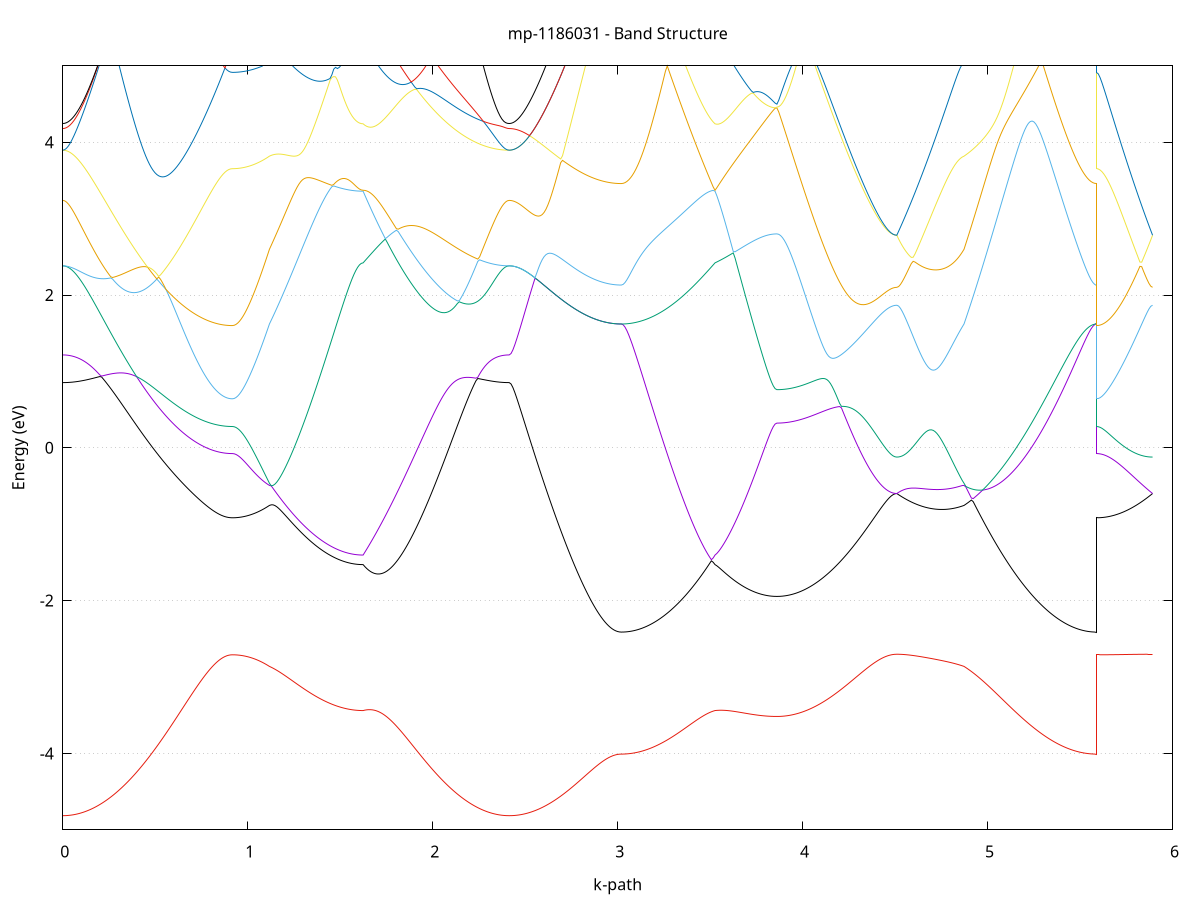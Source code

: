 set title 'mp-1186031 - Band Structure'
set xlabel 'k-path'
set ylabel 'Energy (eV)'
set grid y
set yrange [-5:5]
set terminal png size 800,600
set output 'mp-1186031_bands_gnuplot.png'
plot '-' using 1:2 with lines notitle, '-' using 1:2 with lines notitle, '-' using 1:2 with lines notitle, '-' using 1:2 with lines notitle, '-' using 1:2 with lines notitle, '-' using 1:2 with lines notitle, '-' using 1:2 with lines notitle, '-' using 1:2 with lines notitle, '-' using 1:2 with lines notitle, '-' using 1:2 with lines notitle, '-' using 1:2 with lines notitle, '-' using 1:2 with lines notitle, '-' using 1:2 with lines notitle, '-' using 1:2 with lines notitle, '-' using 1:2 with lines notitle, '-' using 1:2 with lines notitle, '-' using 1:2 with lines notitle, '-' using 1:2 with lines notitle, '-' using 1:2 with lines notitle, '-' using 1:2 with lines notitle, '-' using 1:2 with lines notitle, '-' using 1:2 with lines notitle, '-' using 1:2 with lines notitle, '-' using 1:2 with lines notitle, '-' using 1:2 with lines notitle, '-' using 1:2 with lines notitle, '-' using 1:2 with lines notitle, '-' using 1:2 with lines notitle, '-' using 1:2 with lines notitle, '-' using 1:2 with lines notitle, '-' using 1:2 with lines notitle, '-' using 1:2 with lines notitle, '-' using 1:2 with lines notitle, '-' using 1:2 with lines notitle, '-' using 1:2 with lines notitle, '-' using 1:2 with lines notitle, '-' using 1:2 with lines notitle, '-' using 1:2 with lines notitle, '-' using 1:2 with lines notitle, '-' using 1:2 with lines notitle, '-' using 1:2 with lines notitle, '-' using 1:2 with lines notitle, '-' using 1:2 with lines notitle, '-' using 1:2 with lines notitle, '-' using 1:2 with lines notitle, '-' using 1:2 with lines notitle, '-' using 1:2 with lines notitle, '-' using 1:2 with lines notitle
0.000000 -24.764201
0.009965 -24.764201
0.019930 -24.764201
0.029895 -24.764301
0.039860 -24.764301
0.049825 -24.764401
0.059791 -24.764501
0.069756 -24.764601
0.079721 -24.764701
0.089686 -24.764901
0.099651 -24.765001
0.109616 -24.765101
0.119581 -24.765301
0.129546 -24.765501
0.139511 -24.765601
0.149476 -24.765801
0.159442 -24.766001
0.169407 -24.766101
0.179372 -24.766301
0.189337 -24.766501
0.199302 -24.766701
0.209267 -24.766901
0.219232 -24.767101
0.229197 -24.767301
0.239162 -24.767501
0.249127 -24.767601
0.259092 -24.767801
0.269058 -24.768001
0.279023 -24.768201
0.288988 -24.768401
0.298953 -24.768601
0.308918 -24.768801
0.318883 -24.769001
0.328848 -24.769201
0.338813 -24.769401
0.348778 -24.769601
0.358743 -24.769801
0.368709 -24.770001
0.378674 -24.770201
0.388639 -24.770401
0.398604 -24.770601
0.408569 -24.770801
0.418534 -24.771001
0.428499 -24.771201
0.438464 -24.771401
0.448429 -24.771601
0.458394 -24.771801
0.468359 -24.772001
0.478325 -24.772101
0.488290 -24.772301
0.498255 -24.772501
0.508220 -24.772701
0.518185 -24.772901
0.528150 -24.773001
0.538115 -24.773201
0.548080 -24.773401
0.558045 -24.773501
0.568010 -24.773701
0.577976 -24.773901
0.587941 -24.774001
0.597906 -24.774201
0.607871 -24.774301
0.617836 -24.774501
0.627801 -24.774601
0.637766 -24.774801
0.647731 -24.774901
0.657696 -24.775001
0.667661 -24.775101
0.677626 -24.775301
0.687592 -24.775401
0.697557 -24.775501
0.707522 -24.775601
0.717487 -24.775701
0.727452 -24.775801
0.737417 -24.775901
0.747382 -24.776001
0.757347 -24.776101
0.767312 -24.776201
0.777277 -24.776201
0.787243 -24.776301
0.797208 -24.776401
0.807173 -24.776401
0.817138 -24.776501
0.827103 -24.776601
0.837068 -24.776601
0.847033 -24.776601
0.856998 -24.776701
0.866963 -24.776701
0.876928 -24.776701
0.886893 -24.776701
0.896859 -24.776801
0.906824 -24.776801
0.916789 -24.776801
0.916789 -24.776801
0.926333 -24.776801
0.935878 -24.776701
0.945422 -24.776701
0.954967 -24.776601
0.964511 -24.776501
0.974056 -24.776401
0.983601 -24.776301
0.993145 -24.776101
1.002690 -24.775901
1.012234 -24.775801
1.021779 -24.775501
1.031323 -24.775301
1.040868 -24.775101
1.050412 -24.774801
1.059957 -24.774501
1.069502 -24.774201
1.079046 -24.773901
1.088591 -24.773601
1.098135 -24.773201
1.107680 -24.772901
1.117224 -24.772501
1.117224 -24.772501
1.127156 -24.772201
1.137088 -24.771901
1.147021 -24.771601
1.156953 -24.771301
1.166885 -24.771001
1.176817 -24.770701
1.186749 -24.770301
1.196681 -24.770001
1.206613 -24.769601
1.216545 -24.769301
1.226478 -24.768901
1.236410 -24.768601
1.246342 -24.768201
1.256274 -24.767801
1.266206 -24.767501
1.276138 -24.767101
1.286070 -24.766701
1.296002 -24.766401
1.305935 -24.766001
1.315867 -24.765601
1.325799 -24.765201
1.335731 -24.764901
1.345663 -24.764501
1.355595 -24.764101
1.365527 -24.763801
1.375459 -24.763401
1.385392 -24.763101
1.395324 -24.762801
1.405256 -24.762401
1.415188 -24.762101
1.425120 -24.761801
1.435052 -24.761501
1.444984 -24.761201
1.454916 -24.760901
1.464849 -24.760701
1.474781 -24.760401
1.484713 -24.760201
1.494645 -24.759901
1.504577 -24.759701
1.514509 -24.759501
1.524441 -24.759401
1.534373 -24.759201
1.544305 -24.759001
1.554238 -24.758901
1.564170 -24.758801
1.574102 -24.758701
1.584034 -24.758601
1.593966 -24.758601
1.603898 -24.758501
1.613830 -24.758501
1.623762 -24.758501
1.623762 -24.758501
1.633762 -24.758701
1.643762 -24.759001
1.653762 -24.759201
1.663762 -24.759401
1.673762 -24.759701
1.683762 -24.759901
1.693762 -24.760101
1.703762 -24.760301
1.713762 -24.760601
1.723762 -24.760801
1.733762 -24.761001
1.743762 -24.761301
1.753762 -24.761501
1.763762 -24.761701
1.773762 -24.761901
1.783762 -24.762101
1.793762 -24.762301
1.803762 -24.762601
1.813762 -24.762801
1.823762 -24.763001
1.833762 -24.763201
1.843762 -24.763301
1.853762 -24.763501
1.863762 -24.763701
1.873761 -24.763901
1.883761 -24.764101
1.893761 -24.764201
1.903761 -24.764401
1.913761 -24.764501
1.923761 -24.764701
1.933761 -24.764801
1.943761 -24.765001
1.953761 -24.765101
1.963761 -24.765201
1.973761 -24.765301
1.983761 -24.765401
1.993761 -24.765501
2.003761 -24.765601
2.013761 -24.765701
2.023761 -24.765801
2.033761 -24.765901
2.043761 -24.765901
2.053761 -24.766001
2.063761 -24.766001
2.073761 -24.766101
2.083761 -24.766101
2.093761 -24.766101
2.103761 -24.766201
2.113761 -24.766201
2.123760 -24.766201
2.133760 -24.766201
2.143760 -24.766101
2.153760 -24.766101
2.163760 -24.766101
2.173760 -24.766101
2.183760 -24.766001
2.193760 -24.766001
2.203760 -24.765901
2.213760 -24.765801
2.223760 -24.765801
2.233760 -24.765701
2.243760 -24.765601
2.253760 -24.765501
2.263760 -24.765401
2.273760 -24.765301
2.283760 -24.765201
2.293760 -24.765101
2.303760 -24.765001
2.313760 -24.764901
2.323760 -24.764801
2.333760 -24.764701
2.343760 -24.764601
2.353760 -24.764501
2.363760 -24.764401
2.373759 -24.764301
2.383759 -24.764301
2.393759 -24.764201
2.403759 -24.764201
2.413759 -24.764201
2.413759 -24.764201
2.423698 -24.764201
2.433636 -24.764201
2.443574 -24.764101
2.453512 -24.764101
2.463450 -24.764001
2.473388 -24.764001
2.483327 -24.763901
2.493265 -24.763801
2.503203 -24.763701
2.513141 -24.763601
2.523079 -24.763501
2.533018 -24.763301
2.542956 -24.763201
2.552894 -24.763001
2.562832 -24.762901
2.572770 -24.762701
2.582708 -24.762501
2.592647 -24.762301
2.602585 -24.762101
2.612523 -24.761801
2.622461 -24.761601
2.632399 -24.761401
2.642338 -24.761101
2.652276 -24.760901
2.662214 -24.760601
2.672152 -24.760301
2.682090 -24.760101
2.692029 -24.760201
2.701967 -24.760301
2.711905 -24.760301
2.721843 -24.760401
2.731781 -24.760501
2.741719 -24.760601
2.751658 -24.760701
2.761596 -24.760801
2.771534 -24.760801
2.781472 -24.760901
2.791410 -24.761001
2.801349 -24.761101
2.811287 -24.761101
2.821225 -24.761201
2.831163 -24.761301
2.841101 -24.761401
2.851040 -24.761401
2.860978 -24.761501
2.870916 -24.761501
2.880854 -24.761601
2.890792 -24.761601
2.900730 -24.761701
2.910669 -24.761701
2.920607 -24.761801
2.930545 -24.761801
2.940483 -24.761801
2.950421 -24.761901
2.960360 -24.761901
2.970298 -24.761901
2.980236 -24.761901
2.990174 -24.761901
3.000112 -24.762001
3.010050 -24.762001
3.019989 -24.762001
3.019989 -24.762001
3.029921 -24.762001
3.039853 -24.761901
3.049785 -24.761901
3.059717 -24.761901
3.069649 -24.761801
3.079581 -24.761801
3.089514 -24.761701
3.099446 -24.761601
3.109378 -24.761501
3.119310 -24.761401
3.129242 -24.761301
3.139174 -24.761101
3.149106 -24.761001
3.159038 -24.760901
3.168971 -24.760701
3.178903 -24.760501
3.188835 -24.760301
3.198767 -24.760101
3.208699 -24.759901
3.218631 -24.759701
3.228563 -24.759501
3.238495 -24.759301
3.248428 -24.759001
3.258360 -24.758801
3.268292 -24.758501
3.278224 -24.758201
3.288156 -24.757901
3.298088 -24.757701
3.308020 -24.757401
3.317952 -24.757001
3.327884 -24.756701
3.337817 -24.756401
3.347749 -24.756101
3.357681 -24.755701
3.367613 -24.755401
3.377545 -24.755301
3.387477 -24.755501
3.397409 -24.755701
3.407341 -24.755901
3.417274 -24.756101
3.427206 -24.756301
3.437138 -24.756501
3.447070 -24.756701
3.457002 -24.756901
3.466934 -24.757101
3.476866 -24.757401
3.486798 -24.757601
3.496731 -24.757801
3.506663 -24.758001
3.516595 -24.758301
3.526527 -24.758501
3.526527 -24.758501
3.536368 -24.758601
3.546210 -24.758701
3.556052 -24.758801
3.565893 -24.758901
3.575735 -24.759101
3.585576 -24.759201
3.595418 -24.759301
3.605259 -24.759501
3.615101 -24.759601
3.624942 -24.759801
3.634784 -24.759901
3.644626 -24.760001
3.654467 -24.760201
3.664309 -24.760301
3.674150 -24.760401
3.683992 -24.760601
3.693833 -24.760701
3.703675 -24.760801
3.713516 -24.760901
3.723358 -24.761001
3.733200 -24.761101
3.743041 -24.761201
3.752883 -24.761301
3.762724 -24.761401
3.772566 -24.761501
3.782407 -24.761601
3.792249 -24.761601
3.802090 -24.761701
3.811932 -24.761701
3.821773 -24.761801
3.831615 -24.761801
3.841457 -24.761801
3.851298 -24.761801
3.861140 -24.761801
3.861140 -24.761801
3.871113 -24.761801
3.881086 -24.761901
3.891060 -24.761901
3.901033 -24.762001
3.911006 -24.762101
3.920980 -24.762201
3.930953 -24.762401
3.940926 -24.762501
3.950900 -24.762701
3.960873 -24.762901
3.970846 -24.763101
3.980820 -24.763401
3.990793 -24.763601
4.000767 -24.763901
4.010740 -24.764201
4.020713 -24.764501
4.030687 -24.764801
4.040660 -24.765101
4.050633 -24.765401
4.060607 -24.765701
4.070580 -24.766101
4.080553 -24.766401
4.090527 -24.766801
4.100500 -24.767101
4.110473 -24.767501
4.120447 -24.767901
4.130420 -24.768201
4.140393 -24.768601
4.150367 -24.769001
4.160340 -24.769301
4.170313 -24.769701
4.180287 -24.770001
4.190260 -24.770401
4.200233 -24.770701
4.210207 -24.771101
4.220180 -24.771401
4.230153 -24.771801
4.240127 -24.772101
4.250100 -24.772401
4.260074 -24.772701
4.270047 -24.773001
4.280020 -24.773301
4.289994 -24.773601
4.299967 -24.773901
4.309940 -24.774101
4.319914 -24.774401
4.329887 -24.774601
4.339860 -24.774901
4.349834 -24.775101
4.359807 -24.775301
4.369780 -24.775501
4.379754 -24.775701
4.389727 -24.775801
4.399700 -24.776001
4.409674 -24.776101
4.419647 -24.776301
4.429620 -24.776401
4.439594 -24.776501
4.449567 -24.776601
4.459540 -24.776601
4.469514 -24.776701
4.479487 -24.776801
4.489461 -24.776801
4.499434 -24.776801
4.509407 -24.776801
4.509407 -24.776801
4.519229 -24.776801
4.529050 -24.776801
4.538871 -24.776801
4.548693 -24.776801
4.558514 -24.776801
4.568335 -24.776701
4.578157 -24.776701
4.587978 -24.776701
4.597800 -24.776601
4.607621 -24.776601
4.617442 -24.776501
4.627264 -24.776401
4.637085 -24.776401
4.646906 -24.776301
4.656728 -24.776201
4.666549 -24.776101
4.676371 -24.776001
4.686192 -24.775901
4.696013 -24.775801
4.705835 -24.775601
4.715656 -24.775501
4.725477 -24.775301
4.735299 -24.775201
4.745120 -24.775001
4.754942 -24.774901
4.764763 -24.774701
4.774584 -24.774501
4.784406 -24.774301
4.794227 -24.774201
4.804048 -24.774001
4.813870 -24.773801
4.823691 -24.773601
4.833513 -24.773401
4.843334 -24.773101
4.853155 -24.772901
4.862977 -24.772701
4.872798 -24.772501
4.872798 -24.772501
4.882747 -24.772101
4.892697 -24.771701
4.902646 -24.771201
4.912595 -24.770801
4.922545 -24.770401
4.932494 -24.769901
4.942444 -24.769401
4.952393 -24.768901
4.962342 -24.768401
4.972292 -24.768001
4.982241 -24.767501
4.992190 -24.767001
5.002140 -24.766401
5.012089 -24.765901
5.022038 -24.765401
5.031988 -24.764901
5.041937 -24.764401
5.051886 -24.763901
5.061836 -24.763701
5.071785 -24.763601
5.081734 -24.763601
5.091684 -24.763601
5.101633 -24.763501
5.111582 -24.763501
5.121532 -24.763401
5.131481 -24.763401
5.141431 -24.763301
5.151380 -24.763301
5.161329 -24.763301
5.171279 -24.763201
5.181228 -24.763201
5.191177 -24.763101
5.201127 -24.763101
5.211076 -24.763001
5.221025 -24.763001
5.230975 -24.762901
5.240924 -24.762901
5.250873 -24.762901
5.260823 -24.762801
5.270772 -24.762801
5.280721 -24.762701
5.290671 -24.762701
5.300620 -24.762601
5.310569 -24.762601
5.320519 -24.762601
5.330468 -24.762501
5.340418 -24.762501
5.350367 -24.762501
5.360316 -24.762401
5.370266 -24.762401
5.380215 -24.762301
5.390164 -24.762301
5.400114 -24.762301
5.410063 -24.762201
5.420012 -24.762201
5.429962 -24.762201
5.439911 -24.762201
5.449860 -24.762101
5.459810 -24.762101
5.469759 -24.762101
5.479708 -24.762101
5.489658 -24.762101
5.499607 -24.762001
5.509556 -24.762001
5.519506 -24.762001
5.529455 -24.762001
5.539405 -24.762001
5.549354 -24.762001
5.559303 -24.762001
5.569253 -24.762001
5.579202 -24.762001
5.589151 -24.762001
5.589151 -24.776801
5.598929 -24.776801
5.608707 -24.776801
5.618485 -24.776801
5.628263 -24.776801
5.638041 -24.776801
5.647819 -24.776801
5.657597 -24.776801
5.667374 -24.776801
5.677152 -24.776801
5.686930 -24.776801
5.696708 -24.776801
5.706486 -24.776801
5.716264 -24.776801
5.726042 -24.776801
5.735820 -24.776801
5.745598 -24.776801
5.755375 -24.776801
5.765153 -24.776801
5.774931 -24.776801
5.784709 -24.776801
5.794487 -24.776801
5.804265 -24.776801
5.814043 -24.776801
5.823821 -24.776801
5.833599 -24.776801
5.843377 -24.776801
5.853154 -24.776801
5.862932 -24.776801
5.872710 -24.776801
5.882488 -24.776801
5.892266 -24.776801
e
0.000000 -24.758601
0.009965 -24.758601
0.019930 -24.758601
0.029895 -24.758501
0.039860 -24.758501
0.049825 -24.758401
0.059791 -24.758301
0.069756 -24.758201
0.079721 -24.758001
0.089686 -24.757901
0.099651 -24.757701
0.109616 -24.757601
0.119581 -24.757401
0.129546 -24.757201
0.139511 -24.757001
0.149476 -24.756801
0.159442 -24.756601
0.169407 -24.756401
0.179372 -24.756201
0.189337 -24.756001
0.199302 -24.755701
0.209267 -24.755501
0.219232 -24.755301
0.229197 -24.755001
0.239162 -24.754801
0.249127 -24.754601
0.259092 -24.754301
0.269058 -24.754101
0.279023 -24.753801
0.288988 -24.753501
0.298953 -24.753301
0.308918 -24.753001
0.318883 -24.752701
0.328848 -24.752501
0.338813 -24.752201
0.348778 -24.751901
0.358743 -24.751601
0.368709 -24.751401
0.378674 -24.751101
0.388639 -24.750801
0.398604 -24.750501
0.408569 -24.750201
0.418534 -24.749901
0.428499 -24.749601
0.438464 -24.749401
0.448429 -24.749101
0.458394 -24.748801
0.468359 -24.748501
0.478325 -24.748201
0.488290 -24.747901
0.498255 -24.747601
0.508220 -24.747301
0.518185 -24.747001
0.528150 -24.747701
0.538115 -24.748501
0.548080 -24.749201
0.558045 -24.749901
0.568010 -24.750601
0.577976 -24.751201
0.587941 -24.751901
0.597906 -24.752601
0.607871 -24.753201
0.617836 -24.753901
0.627801 -24.754501
0.637766 -24.755101
0.647731 -24.755701
0.657696 -24.756301
0.667661 -24.756901
0.677626 -24.757501
0.687592 -24.758001
0.697557 -24.758501
0.707522 -24.759001
0.717487 -24.759501
0.727452 -24.760001
0.737417 -24.760401
0.747382 -24.760901
0.757347 -24.761301
0.767312 -24.761701
0.777277 -24.762001
0.787243 -24.762401
0.797208 -24.762701
0.807173 -24.763001
0.817138 -24.763201
0.827103 -24.763501
0.837068 -24.763701
0.847033 -24.763901
0.856998 -24.764001
0.866963 -24.764201
0.876928 -24.764301
0.886893 -24.764401
0.896859 -24.764501
0.906824 -24.764501
0.916789 -24.764501
0.916789 -24.764501
0.926333 -24.764501
0.935878 -24.764501
0.945422 -24.764501
0.954967 -24.764501
0.964511 -24.764501
0.974056 -24.764501
0.983601 -24.764501
0.993145 -24.764501
1.002690 -24.764501
1.012234 -24.764501
1.021779 -24.764401
1.031323 -24.764401
1.040868 -24.764401
1.050412 -24.764401
1.059957 -24.764401
1.069502 -24.764401
1.079046 -24.764401
1.088591 -24.764301
1.098135 -24.764301
1.107680 -24.764301
1.117224 -24.764301
1.117224 -24.764301
1.127156 -24.764301
1.137088 -24.764201
1.147021 -24.764201
1.156953 -24.764101
1.166885 -24.764001
1.176817 -24.763901
1.186749 -24.763801
1.196681 -24.763701
1.206613 -24.763601
1.216545 -24.763501
1.226478 -24.763301
1.236410 -24.763101
1.246342 -24.763001
1.256274 -24.762801
1.266206 -24.762601
1.276138 -24.762301
1.286070 -24.762101
1.296002 -24.761901
1.305935 -24.761601
1.315867 -24.761401
1.325799 -24.761101
1.335731 -24.760801
1.345663 -24.760501
1.355595 -24.760201
1.365527 -24.759901
1.375459 -24.759501
1.385392 -24.759201
1.395324 -24.758801
1.405256 -24.758501
1.415188 -24.758101
1.425120 -24.757701
1.435052 -24.757301
1.444984 -24.756901
1.454916 -24.756501
1.464849 -24.756101
1.474781 -24.755701
1.484713 -24.755301
1.494645 -24.754801
1.504577 -24.754401
1.514509 -24.753901
1.524441 -24.753401
1.534373 -24.753001
1.544305 -24.752501
1.554238 -24.752001
1.564170 -24.751501
1.574102 -24.751101
1.584034 -24.750601
1.593966 -24.750101
1.603898 -24.749601
1.613830 -24.749201
1.623762 -24.749001
1.623762 -24.749001
1.633762 -24.748501
1.643762 -24.748101
1.653762 -24.747701
1.663762 -24.747201
1.673762 -24.746801
1.683762 -24.746301
1.693762 -24.745901
1.703762 -24.745401
1.713762 -24.744901
1.723762 -24.744501
1.733762 -24.744001
1.743762 -24.743601
1.753762 -24.743101
1.763762 -24.742701
1.773762 -24.742201
1.783762 -24.741801
1.793762 -24.741301
1.803762 -24.740901
1.813762 -24.741001
1.823762 -24.741401
1.833762 -24.741901
1.843762 -24.742401
1.853762 -24.742901
1.863762 -24.743301
1.873761 -24.743801
1.883761 -24.744301
1.893761 -24.744701
1.903761 -24.745201
1.913761 -24.745701
1.923761 -24.746101
1.933761 -24.746601
1.943761 -24.747001
1.953761 -24.747401
1.963761 -24.747901
1.973761 -24.748301
1.983761 -24.748701
1.993761 -24.749101
2.003761 -24.749501
2.013761 -24.749901
2.023761 -24.750301
2.033761 -24.750701
2.043761 -24.751101
2.053761 -24.751501
2.063761 -24.751901
2.073761 -24.752201
2.083761 -24.752601
2.093761 -24.752901
2.103761 -24.753201
2.113761 -24.753601
2.123760 -24.753901
2.133760 -24.754201
2.143760 -24.754501
2.153760 -24.754801
2.163760 -24.755101
2.173760 -24.755301
2.183760 -24.755601
2.193760 -24.755901
2.203760 -24.756101
2.213760 -24.756301
2.223760 -24.756501
2.233760 -24.756801
2.243760 -24.757001
2.253760 -24.757101
2.263760 -24.757301
2.273760 -24.757501
2.283760 -24.757601
2.293760 -24.757801
2.303760 -24.757901
2.313760 -24.758001
2.323760 -24.758201
2.333760 -24.758301
2.343760 -24.758301
2.353760 -24.758401
2.363760 -24.758501
2.373759 -24.758501
2.383759 -24.758601
2.393759 -24.758601
2.403759 -24.758601
2.413759 -24.758601
2.413759 -24.758601
2.423698 -24.758601
2.433636 -24.758601
2.443574 -24.758701
2.453512 -24.758701
2.463450 -24.758701
2.473388 -24.758701
2.483327 -24.758801
2.493265 -24.758801
2.503203 -24.758801
2.513141 -24.758901
2.523079 -24.758901
2.533018 -24.759001
2.542956 -24.759001
2.552894 -24.759101
2.562832 -24.759201
2.572770 -24.759201
2.582708 -24.759301
2.592647 -24.759401
2.602585 -24.759401
2.612523 -24.759501
2.622461 -24.759601
2.632399 -24.759701
2.642338 -24.759801
2.652276 -24.759801
2.662214 -24.759901
2.672152 -24.760001
2.682090 -24.760101
2.692029 -24.760201
2.701967 -24.760301
2.711905 -24.760301
2.721843 -24.760401
2.731781 -24.760501
2.741719 -24.760601
2.751658 -24.760701
2.761596 -24.760801
2.771534 -24.760801
2.781472 -24.760901
2.791410 -24.761001
2.801349 -24.761101
2.811287 -24.761101
2.821225 -24.761201
2.831163 -24.761301
2.841101 -24.761401
2.851040 -24.761401
2.860978 -24.761501
2.870916 -24.761501
2.880854 -24.761601
2.890792 -24.761601
2.900730 -24.761701
2.910669 -24.761701
2.920607 -24.761801
2.930545 -24.761801
2.940483 -24.761801
2.950421 -24.761901
2.960360 -24.761901
2.970298 -24.761901
2.980236 -24.761901
2.990174 -24.761901
3.000112 -24.762001
3.010050 -24.762001
3.019989 -24.762001
3.019989 -24.762001
3.029921 -24.762001
3.039853 -24.761901
3.049785 -24.761901
3.059717 -24.761901
3.069649 -24.761801
3.079581 -24.761801
3.089514 -24.761701
3.099446 -24.761601
3.109378 -24.761501
3.119310 -24.761401
3.129242 -24.761301
3.139174 -24.761101
3.149106 -24.761001
3.159038 -24.760801
3.168971 -24.760601
3.178903 -24.760501
3.188835 -24.760301
3.198767 -24.760101
3.208699 -24.759901
3.218631 -24.759601
3.228563 -24.759401
3.238495 -24.759201
3.248428 -24.758901
3.258360 -24.758601
3.268292 -24.758401
3.278224 -24.758101
3.288156 -24.757801
3.298088 -24.757501
3.308020 -24.757101
3.317952 -24.756801
3.327884 -24.756501
3.337817 -24.756101
3.347749 -24.755801
3.357681 -24.755401
3.367613 -24.755101
3.377545 -24.755001
3.387477 -24.754701
3.397409 -24.754301
3.407341 -24.753901
3.417274 -24.753501
3.427206 -24.753101
3.437138 -24.752801
3.447070 -24.752401
3.457002 -24.751901
3.466934 -24.751501
3.476866 -24.751101
3.486798 -24.750701
3.496731 -24.750301
3.506663 -24.749901
3.516595 -24.749401
3.526527 -24.749001
3.526527 -24.749001
3.536368 -24.748801
3.546210 -24.748601
3.556052 -24.748401
3.565893 -24.748201
3.575735 -24.748001
3.585576 -24.747801
3.595418 -24.747601
3.605259 -24.747401
3.615101 -24.747201
3.624942 -24.747001
3.634784 -24.746801
3.644626 -24.746601
3.654467 -24.746301
3.664309 -24.746101
3.674150 -24.745901
3.683992 -24.745701
3.693833 -24.745501
3.703675 -24.745201
3.713516 -24.745001
3.723358 -24.744801
3.733200 -24.744601
3.743041 -24.744401
3.752883 -24.744101
3.762724 -24.743901
3.772566 -24.743701
3.782407 -24.743501
3.792249 -24.743301
3.802090 -24.743201
3.811932 -24.743001
3.821773 -24.742901
3.831615 -24.742801
3.841457 -24.742701
3.851298 -24.742601
3.861140 -24.742601
3.861140 -24.742601
3.871113 -24.742701
3.881086 -24.743001
3.891060 -24.743401
3.901033 -24.743801
3.911006 -24.744301
3.920980 -24.744801
3.930953 -24.745301
3.940926 -24.745801
3.950900 -24.746301
3.960873 -24.746801
3.970846 -24.747401
3.980820 -24.747901
3.990793 -24.748401
4.000767 -24.748901
4.010740 -24.749401
4.020713 -24.750001
4.030687 -24.750501
4.040660 -24.751001
4.050633 -24.751501
4.060607 -24.752001
4.070580 -24.752501
4.080553 -24.752901
4.090527 -24.753401
4.100500 -24.753901
4.110473 -24.754401
4.120447 -24.754801
4.130420 -24.755301
4.140393 -24.755701
4.150367 -24.756101
4.160340 -24.756601
4.170313 -24.757001
4.180287 -24.757401
4.190260 -24.757801
4.200233 -24.758201
4.210207 -24.758601
4.220180 -24.758901
4.230153 -24.759301
4.240127 -24.759601
4.250100 -24.760001
4.260074 -24.760301
4.270047 -24.760601
4.280020 -24.760901
4.289994 -24.761201
4.299967 -24.761501
4.309940 -24.761801
4.319914 -24.762001
4.329887 -24.762301
4.339860 -24.762501
4.349834 -24.762701
4.359807 -24.762901
4.369780 -24.763101
4.379754 -24.763301
4.389727 -24.763501
4.399700 -24.763601
4.409674 -24.763801
4.419647 -24.763901
4.429620 -24.764001
4.439594 -24.764101
4.449567 -24.764201
4.459540 -24.764301
4.469514 -24.764301
4.479487 -24.764401
4.489461 -24.764401
4.499434 -24.764401
4.509407 -24.764401
4.509407 -24.764401
4.519229 -24.764401
4.529050 -24.764401
4.538871 -24.764401
4.548693 -24.764401
4.558514 -24.764401
4.568335 -24.764401
4.578157 -24.764401
4.587978 -24.764401
4.597800 -24.764301
4.607621 -24.764301
4.617442 -24.764301
4.627264 -24.764301
4.637085 -24.764301
4.646906 -24.764301
4.656728 -24.764201
4.666549 -24.764201
4.676371 -24.764201
4.686192 -24.764201
4.696013 -24.764201
4.705835 -24.764201
4.715656 -24.764201
4.725477 -24.764201
4.735299 -24.764201
4.745120 -24.764201
4.754942 -24.764201
4.764763 -24.764201
4.774584 -24.764201
4.784406 -24.764301
4.794227 -24.764301
4.804048 -24.764301
4.813870 -24.764301
4.823691 -24.764301
4.833513 -24.764301
4.843334 -24.764301
4.853155 -24.764301
4.862977 -24.764301
4.872798 -24.764301
4.872798 -24.764301
4.882747 -24.764301
4.892697 -24.764201
4.902646 -24.764201
4.912595 -24.764201
4.922545 -24.764201
4.932494 -24.764101
4.942444 -24.764101
4.952393 -24.764101
4.962342 -24.764001
4.972292 -24.764001
4.982241 -24.764001
4.992190 -24.763901
5.002140 -24.763901
5.012089 -24.763901
5.022038 -24.763801
5.031988 -24.763801
5.041937 -24.763801
5.051886 -24.763701
5.061836 -24.763401
5.071785 -24.762901
5.081734 -24.762401
5.091684 -24.762001
5.101633 -24.761501
5.111582 -24.761001
5.121532 -24.760601
5.131481 -24.760101
5.141431 -24.759701
5.151380 -24.759301
5.161329 -24.758901
5.171279 -24.758501
5.181228 -24.758101
5.191177 -24.757701
5.201127 -24.757401
5.211076 -24.757001
5.221025 -24.756701
5.230975 -24.756401
5.240924 -24.756101
5.250873 -24.755801
5.260823 -24.755501
5.270772 -24.755201
5.280721 -24.755001
5.290671 -24.754701
5.300620 -24.754501
5.310569 -24.754301
5.320519 -24.754101
5.330468 -24.754001
5.340418 -24.754601
5.350367 -24.755101
5.360316 -24.755601
5.370266 -24.756201
5.380215 -24.756601
5.390164 -24.757101
5.400114 -24.757601
5.410063 -24.758001
5.420012 -24.758401
5.429962 -24.758801
5.439911 -24.759201
5.449860 -24.759501
5.459810 -24.759901
5.469759 -24.760201
5.479708 -24.760501
5.489658 -24.760701
5.499607 -24.761001
5.509556 -24.761201
5.519506 -24.761301
5.529455 -24.761501
5.539405 -24.761601
5.549354 -24.761801
5.559303 -24.761901
5.569253 -24.761901
5.579202 -24.762001
5.589151 -24.762001
5.589151 -24.764501
5.598929 -24.764501
5.608707 -24.764501
5.618485 -24.764501
5.628263 -24.764501
5.638041 -24.764501
5.647819 -24.764501
5.657597 -24.764501
5.667374 -24.764501
5.677152 -24.764501
5.686930 -24.764501
5.696708 -24.764501
5.706486 -24.764501
5.716264 -24.764501
5.726042 -24.764501
5.735820 -24.764501
5.745598 -24.764501
5.755375 -24.764501
5.765153 -24.764501
5.774931 -24.764501
5.784709 -24.764501
5.794487 -24.764401
5.804265 -24.764401
5.814043 -24.764401
5.823821 -24.764401
5.833599 -24.764401
5.843377 -24.764401
5.853154 -24.764401
5.862932 -24.764401
5.872710 -24.764401
5.882488 -24.764401
5.892266 -24.764401
e
0.000000 -24.758601
0.009965 -24.758601
0.019930 -24.758601
0.029895 -24.758501
0.039860 -24.758401
0.049825 -24.758301
0.059791 -24.758201
0.069756 -24.758001
0.079721 -24.757801
0.089686 -24.757601
0.099651 -24.757401
0.109616 -24.757101
0.119581 -24.756801
0.129546 -24.756501
0.139511 -24.756201
0.149476 -24.755801
0.159442 -24.755501
0.169407 -24.755101
0.179372 -24.754601
0.189337 -24.754201
0.199302 -24.753701
0.209267 -24.753301
0.219232 -24.752801
0.229197 -24.752201
0.239162 -24.751701
0.249127 -24.751101
0.259092 -24.750601
0.269058 -24.750001
0.279023 -24.749401
0.288988 -24.748801
0.298953 -24.748101
0.308918 -24.747501
0.318883 -24.746801
0.328848 -24.746201
0.338813 -24.745501
0.348778 -24.744801
0.358743 -24.744101
0.368709 -24.743401
0.378674 -24.742701
0.388639 -24.742001
0.398604 -24.741201
0.408569 -24.740501
0.418534 -24.740001
0.428499 -24.740601
0.438464 -24.741301
0.448429 -24.742001
0.458394 -24.742701
0.468359 -24.743501
0.478325 -24.744201
0.488290 -24.744901
0.498255 -24.745601
0.508220 -24.746301
0.518185 -24.747001
0.528150 -24.746701
0.538115 -24.746401
0.548080 -24.746101
0.558045 -24.745901
0.568010 -24.745601
0.577976 -24.745301
0.587941 -24.745001
0.597906 -24.744701
0.607871 -24.744401
0.617836 -24.744201
0.627801 -24.743901
0.637766 -24.743601
0.647731 -24.743401
0.657696 -24.743101
0.667661 -24.742801
0.677626 -24.742601
0.687592 -24.742301
0.697557 -24.742101
0.707522 -24.741901
0.717487 -24.741601
0.727452 -24.741401
0.737417 -24.741201
0.747382 -24.741001
0.757347 -24.740801
0.767312 -24.740601
0.777277 -24.740401
0.787243 -24.740301
0.797208 -24.740101
0.807173 -24.740001
0.817138 -24.739801
0.827103 -24.739701
0.837068 -24.739601
0.847033 -24.739501
0.856998 -24.739401
0.866963 -24.739301
0.876928 -24.739201
0.886893 -24.739201
0.896859 -24.739201
0.906824 -24.739101
0.916789 -24.739101
0.916789 -24.739101
0.926333 -24.739101
0.935878 -24.739101
0.945422 -24.739101
0.954967 -24.739101
0.964511 -24.739101
0.974056 -24.739101
0.983601 -24.739001
0.993145 -24.739001
1.002690 -24.739001
1.012234 -24.739001
1.021779 -24.738901
1.031323 -24.738901
1.040868 -24.738801
1.050412 -24.738801
1.059957 -24.738701
1.069502 -24.738701
1.079046 -24.738601
1.088591 -24.738501
1.098135 -24.738401
1.107680 -24.738401
1.117224 -24.738301
1.117224 -24.738301
1.127156 -24.738201
1.137088 -24.738201
1.147021 -24.738101
1.156953 -24.738001
1.166885 -24.738001
1.176817 -24.737901
1.186749 -24.737901
1.196681 -24.737801
1.206613 -24.737801
1.216545 -24.737701
1.226478 -24.737701
1.236410 -24.737601
1.246342 -24.737601
1.256274 -24.737501
1.266206 -24.737501
1.276138 -24.737401
1.286070 -24.737401
1.296002 -24.737301
1.305935 -24.737201
1.315867 -24.737101
1.325799 -24.737101
1.335731 -24.737001
1.345663 -24.736901
1.355595 -24.736801
1.365527 -24.736701
1.375459 -24.736601
1.385392 -24.736501
1.395324 -24.736301
1.405256 -24.736801
1.415188 -24.737301
1.425120 -24.737801
1.435052 -24.738301
1.444984 -24.738801
1.454916 -24.739401
1.464849 -24.739901
1.474781 -24.740401
1.484713 -24.741001
1.494645 -24.741501
1.504577 -24.742001
1.514509 -24.742601
1.524441 -24.743101
1.534373 -24.743701
1.544305 -24.744201
1.554238 -24.744701
1.564170 -24.745301
1.574102 -24.745801
1.584034 -24.746301
1.593966 -24.746801
1.603898 -24.747301
1.613830 -24.747701
1.623762 -24.748001
1.623762 -24.748001
1.633762 -24.747501
1.643762 -24.746901
1.653762 -24.746401
1.663762 -24.745901
1.673762 -24.745401
1.683762 -24.744901
1.693762 -24.744301
1.703762 -24.743801
1.713762 -24.743301
1.723762 -24.742701
1.733762 -24.742201
1.743762 -24.741601
1.753762 -24.741101
1.763762 -24.740501
1.773762 -24.740001
1.783762 -24.739501
1.793762 -24.740001
1.803762 -24.740501
1.813762 -24.740401
1.823762 -24.740001
1.833762 -24.739601
1.843762 -24.739101
1.853762 -24.738701
1.863762 -24.738301
1.873761 -24.738801
1.883761 -24.739301
1.893761 -24.739701
1.903761 -24.740201
1.913761 -24.740701
1.923761 -24.741101
1.933761 -24.741601
1.943761 -24.742101
1.953761 -24.742501
1.963761 -24.743001
1.973761 -24.743501
1.983761 -24.743901
1.993761 -24.744401
2.003761 -24.744901
2.013761 -24.745301
2.023761 -24.745801
2.033761 -24.746301
2.043761 -24.746701
2.053761 -24.747201
2.063761 -24.747601
2.073761 -24.748101
2.083761 -24.748501
2.093761 -24.749001
2.103761 -24.749401
2.113761 -24.749801
2.123760 -24.750301
2.133760 -24.750701
2.143760 -24.751101
2.153760 -24.751501
2.163760 -24.751901
2.173760 -24.752301
2.183760 -24.752701
2.193760 -24.753101
2.203760 -24.753501
2.213760 -24.753901
2.223760 -24.754301
2.233760 -24.754601
2.243760 -24.755001
2.253760 -24.755301
2.263760 -24.755701
2.273760 -24.756001
2.283760 -24.756301
2.293760 -24.756601
2.303760 -24.756901
2.313760 -24.757201
2.323760 -24.757401
2.333760 -24.757601
2.343760 -24.757901
2.353760 -24.758101
2.363760 -24.758201
2.373759 -24.758401
2.383759 -24.758501
2.393759 -24.758601
2.403759 -24.758601
2.413759 -24.758601
2.413759 -24.758601
2.423698 -24.758601
2.433636 -24.758601
2.443574 -24.758701
2.453512 -24.758701
2.463450 -24.758701
2.473388 -24.758701
2.483327 -24.758801
2.493265 -24.758801
2.503203 -24.758801
2.513141 -24.758901
2.523079 -24.758901
2.533018 -24.759001
2.542956 -24.759001
2.552894 -24.759101
2.562832 -24.759201
2.572770 -24.759201
2.582708 -24.759301
2.592647 -24.759401
2.602585 -24.759401
2.612523 -24.759501
2.622461 -24.759601
2.632399 -24.759701
2.642338 -24.759801
2.652276 -24.759801
2.662214 -24.759901
2.672152 -24.760001
2.682090 -24.760101
2.692029 -24.759801
2.701967 -24.759501
2.711905 -24.759201
2.721843 -24.758901
2.731781 -24.758601
2.741719 -24.758301
2.751658 -24.757901
2.761596 -24.757601
2.771534 -24.757301
2.781472 -24.757001
2.791410 -24.756701
2.801349 -24.756301
2.811287 -24.756001
2.821225 -24.755701
2.831163 -24.755401
2.841101 -24.755101
2.851040 -24.754801
2.860978 -24.754501
2.870916 -24.754201
2.880854 -24.753901
2.890792 -24.753701
2.900730 -24.753401
2.910669 -24.753201
2.920607 -24.752901
2.930545 -24.752701
2.940483 -24.752501
2.950421 -24.752401
2.960360 -24.752201
2.970298 -24.752101
2.980236 -24.752001
2.990174 -24.751901
3.000112 -24.751801
3.010050 -24.751801
3.019989 -24.751801
3.019989 -24.751801
3.029921 -24.751801
3.039853 -24.751801
3.049785 -24.751801
3.059717 -24.751801
3.069649 -24.751801
3.079581 -24.751901
3.089514 -24.751901
3.099446 -24.751901
3.109378 -24.752001
3.119310 -24.752001
3.129242 -24.752101
3.139174 -24.752201
3.149106 -24.752201
3.159038 -24.752301
3.168971 -24.752401
3.178903 -24.752501
3.188835 -24.752601
3.198767 -24.752701
3.208699 -24.752801
3.218631 -24.752901
3.228563 -24.753001
3.238495 -24.753101
3.248428 -24.753201
3.258360 -24.753301
3.268292 -24.753501
3.278224 -24.753601
3.288156 -24.753801
3.298088 -24.753901
3.308020 -24.754101
3.317952 -24.754201
3.327884 -24.754401
3.337817 -24.754601
3.347749 -24.754701
3.357681 -24.754901
3.367613 -24.755001
3.377545 -24.754701
3.387477 -24.754301
3.397409 -24.753901
3.407341 -24.753501
3.417274 -24.753001
3.427206 -24.752601
3.437138 -24.752201
3.447070 -24.751701
3.457002 -24.751301
3.466934 -24.750801
3.476866 -24.750401
3.486798 -24.749901
3.496731 -24.749401
3.506663 -24.748901
3.516595 -24.748401
3.526527 -24.748001
3.526527 -24.748001
3.536368 -24.747701
3.546210 -24.747501
3.556052 -24.747301
3.565893 -24.747101
3.575735 -24.746801
3.585576 -24.746601
3.595418 -24.746301
3.605259 -24.746101
3.615101 -24.745801
3.624942 -24.745601
3.634784 -24.745301
3.644626 -24.745001
3.654467 -24.744801
3.664309 -24.744501
3.674150 -24.744201
3.683992 -24.744001
3.693833 -24.743701
3.703675 -24.743401
3.713516 -24.743101
3.723358 -24.742901
3.733200 -24.742601
3.743041 -24.742301
3.752883 -24.742001
3.762724 -24.741801
3.772566 -24.741501
3.782407 -24.741201
3.792249 -24.741001
3.802090 -24.740701
3.811932 -24.740501
3.821773 -24.740301
3.831615 -24.740101
3.841457 -24.739901
3.851298 -24.739801
3.861140 -24.739801
3.861140 -24.739801
3.871113 -24.739701
3.881086 -24.739401
3.891060 -24.739301
3.901033 -24.739601
3.911006 -24.739801
3.920980 -24.740101
3.930953 -24.740301
3.940926 -24.740601
3.950900 -24.740801
3.960873 -24.741001
3.970846 -24.741201
3.980820 -24.741401
3.990793 -24.741501
4.000767 -24.741701
4.010740 -24.741801
4.020713 -24.741901
4.030687 -24.742001
4.040660 -24.742101
4.050633 -24.742201
4.060607 -24.742201
4.070580 -24.742301
4.080553 -24.742301
4.090527 -24.742301
4.100500 -24.742301
4.110473 -24.742301
4.120447 -24.742301
4.130420 -24.742301
4.140393 -24.742301
4.150367 -24.742201
4.160340 -24.742201
4.170313 -24.742101
4.180287 -24.742101
4.190260 -24.742001
4.200233 -24.741901
4.210207 -24.741801
4.220180 -24.741701
4.230153 -24.741601
4.240127 -24.741601
4.250100 -24.741501
4.260074 -24.741301
4.270047 -24.741201
4.280020 -24.741101
4.289994 -24.741001
4.299967 -24.740901
4.309940 -24.740801
4.319914 -24.740701
4.329887 -24.740601
4.339860 -24.740401
4.349834 -24.740301
4.359807 -24.740201
4.369780 -24.740101
4.379754 -24.740001
4.389727 -24.739901
4.399700 -24.739801
4.409674 -24.739701
4.419647 -24.739601
4.429620 -24.739501
4.439594 -24.739401
4.449567 -24.739401
4.459540 -24.739301
4.469514 -24.739201
4.479487 -24.739201
4.489461 -24.739201
4.499434 -24.739201
4.509407 -24.739201
4.509407 -24.739201
4.519229 -24.739201
4.529050 -24.739201
4.538871 -24.739201
4.548693 -24.739201
4.558514 -24.739201
4.568335 -24.739201
4.578157 -24.739201
4.587978 -24.739301
4.597800 -24.739301
4.607621 -24.739301
4.617442 -24.739301
4.627264 -24.739301
4.637085 -24.739401
4.646906 -24.739401
4.656728 -24.739401
4.666549 -24.739401
4.676371 -24.739401
4.686192 -24.739401
4.696013 -24.739401
4.705835 -24.739401
4.715656 -24.739401
4.725477 -24.739401
4.735299 -24.739401
4.745120 -24.739301
4.754942 -24.739301
4.764763 -24.739301
4.774584 -24.739201
4.784406 -24.739101
4.794227 -24.739101
4.804048 -24.739001
4.813870 -24.738901
4.823691 -24.738801
4.833513 -24.738701
4.843334 -24.738601
4.853155 -24.738501
4.862977 -24.738301
4.872798 -24.738301
4.872798 -24.738301
4.882747 -24.738201
4.892697 -24.738101
4.902646 -24.738001
4.912595 -24.737901
4.922545 -24.737701
4.932494 -24.737601
4.942444 -24.737501
4.952393 -24.737301
4.962342 -24.737201
4.972292 -24.737001
4.982241 -24.736801
4.992190 -24.736701
5.002140 -24.736501
5.012089 -24.736301
5.022038 -24.736101
5.031988 -24.735901
5.041937 -24.735601
5.051886 -24.735401
5.061836 -24.735401
5.071785 -24.736101
5.081734 -24.736801
5.091684 -24.737501
5.101633 -24.738301
5.111582 -24.739001
5.121532 -24.739701
5.131481 -24.740401
5.141431 -24.741201
5.151380 -24.741901
5.161329 -24.742601
5.171279 -24.743401
5.181228 -24.744101
5.191177 -24.744801
5.201127 -24.745501
5.211076 -24.746201
5.221025 -24.746901
5.230975 -24.747601
5.240924 -24.748301
5.250873 -24.749001
5.260823 -24.749701
5.270772 -24.750301
5.280721 -24.751001
5.290671 -24.751601
5.300620 -24.752201
5.310569 -24.752801
5.320519 -24.753401
5.330468 -24.753901
5.340418 -24.753701
5.350367 -24.753601
5.360316 -24.753401
5.370266 -24.753201
5.380215 -24.753101
5.390164 -24.753001
5.400114 -24.752801
5.410063 -24.752701
5.420012 -24.752601
5.429962 -24.752501
5.439911 -24.752401
5.449860 -24.752301
5.459810 -24.752201
5.469759 -24.752201
5.479708 -24.752101
5.489658 -24.752001
5.499607 -24.752001
5.509556 -24.751901
5.519506 -24.751901
5.529455 -24.751901
5.539405 -24.751801
5.549354 -24.751801
5.559303 -24.751801
5.569253 -24.751801
5.579202 -24.751801
5.589151 -24.751801
5.589151 -24.739101
5.598929 -24.739101
5.608707 -24.739101
5.618485 -24.739101
5.628263 -24.739101
5.638041 -24.739101
5.647819 -24.739101
5.657597 -24.739101
5.667374 -24.739101
5.677152 -24.739101
5.686930 -24.739101
5.696708 -24.739101
5.706486 -24.739101
5.716264 -24.739101
5.726042 -24.739101
5.735820 -24.739101
5.745598 -24.739101
5.755375 -24.739101
5.765153 -24.739101
5.774931 -24.739101
5.784709 -24.739101
5.794487 -24.739201
5.804265 -24.739201
5.814043 -24.739201
5.823821 -24.739201
5.833599 -24.739201
5.843377 -24.739201
5.853154 -24.739201
5.862932 -24.739201
5.872710 -24.739201
5.882488 -24.739201
5.892266 -24.739201
e
0.000000 -24.726601
0.009965 -24.726701
0.019930 -24.726701
0.029895 -24.726701
0.039860 -24.726701
0.049825 -24.726801
0.059791 -24.726801
0.069756 -24.726901
0.079721 -24.727001
0.089686 -24.727101
0.099651 -24.727201
0.109616 -24.727301
0.119581 -24.727401
0.129546 -24.727601
0.139511 -24.727701
0.149476 -24.727901
0.159442 -24.728101
0.169407 -24.728301
0.179372 -24.728501
0.189337 -24.728701
0.199302 -24.729001
0.209267 -24.729301
0.219232 -24.729601
0.229197 -24.729901
0.239162 -24.730201
0.249127 -24.730601
0.259092 -24.731001
0.269058 -24.731401
0.279023 -24.731801
0.288988 -24.732301
0.298953 -24.732801
0.308918 -24.733301
0.318883 -24.733801
0.328848 -24.734301
0.338813 -24.734901
0.348778 -24.735501
0.358743 -24.736101
0.368709 -24.736701
0.378674 -24.737301
0.388639 -24.738001
0.398604 -24.738601
0.408569 -24.739301
0.418534 -24.739801
0.428499 -24.739001
0.438464 -24.738301
0.448429 -24.737501
0.458394 -24.736801
0.468359 -24.736001
0.478325 -24.735301
0.488290 -24.734501
0.498255 -24.734101
0.508220 -24.734301
0.518185 -24.734501
0.528150 -24.734701
0.538115 -24.734901
0.548080 -24.735101
0.558045 -24.735201
0.568010 -24.735401
0.577976 -24.735601
0.587941 -24.735801
0.597906 -24.736001
0.607871 -24.736101
0.617836 -24.736301
0.627801 -24.736501
0.637766 -24.736601
0.647731 -24.736801
0.657696 -24.736901
0.667661 -24.737101
0.677626 -24.737201
0.687592 -24.737401
0.697557 -24.737501
0.707522 -24.737601
0.717487 -24.737701
0.727452 -24.737901
0.737417 -24.738001
0.747382 -24.738101
0.757347 -24.738201
0.767312 -24.738301
0.777277 -24.738401
0.787243 -24.738401
0.797208 -24.738501
0.807173 -24.738601
0.817138 -24.738601
0.827103 -24.738701
0.837068 -24.738801
0.847033 -24.738801
0.856998 -24.738801
0.866963 -24.738901
0.876928 -24.738901
0.886893 -24.738901
0.896859 -24.738901
0.906824 -24.739001
0.916789 -24.739001
0.916789 -24.739001
0.926333 -24.739001
0.935878 -24.738901
0.945422 -24.738901
0.954967 -24.738901
0.964511 -24.738901
0.974056 -24.738901
0.983601 -24.738801
0.993145 -24.738801
1.002690 -24.738801
1.012234 -24.738701
1.021779 -24.738701
1.031323 -24.738601
1.040868 -24.738501
1.050412 -24.738501
1.059957 -24.738401
1.069502 -24.738301
1.079046 -24.738301
1.088591 -24.738201
1.098135 -24.738101
1.107680 -24.738001
1.117224 -24.737901
1.117224 -24.737901
1.127156 -24.737801
1.137088 -24.737701
1.147021 -24.737701
1.156953 -24.737601
1.166885 -24.737501
1.176817 -24.737401
1.186749 -24.737301
1.196681 -24.737201
1.206613 -24.737101
1.216545 -24.737001
1.226478 -24.736901
1.236410 -24.736701
1.246342 -24.736601
1.256274 -24.736501
1.266206 -24.736401
1.276138 -24.736201
1.286070 -24.736101
1.296002 -24.736001
1.305935 -24.735901
1.315867 -24.735701
1.325799 -24.735601
1.335731 -24.735501
1.345663 -24.735401
1.355595 -24.735301
1.365527 -24.735201
1.375459 -24.735401
1.385392 -24.735801
1.395324 -24.736301
1.405256 -24.736201
1.415188 -24.736001
1.425120 -24.735901
1.435052 -24.735701
1.444984 -24.735501
1.454916 -24.735401
1.464849 -24.735201
1.474781 -24.735001
1.484713 -24.734701
1.494645 -24.734501
1.504577 -24.734301
1.514509 -24.734101
1.524441 -24.733801
1.534373 -24.733601
1.544305 -24.733301
1.554238 -24.733201
1.564170 -24.733101
1.574102 -24.733101
1.584034 -24.733101
1.593966 -24.733001
1.603898 -24.733001
1.613830 -24.733001
1.623762 -24.733001
1.623762 -24.733001
1.633762 -24.733101
1.643762 -24.733201
1.653762 -24.733301
1.663762 -24.733801
1.673762 -24.734201
1.683762 -24.734701
1.693762 -24.735201
1.703762 -24.735701
1.713762 -24.736101
1.723762 -24.736601
1.733762 -24.737101
1.743762 -24.737601
1.753762 -24.738101
1.763762 -24.738601
1.773762 -24.739001
1.783762 -24.739401
1.793762 -24.738901
1.803762 -24.738301
1.813762 -24.737801
1.823762 -24.737201
1.833762 -24.736901
1.843762 -24.737401
1.853762 -24.737901
1.863762 -24.738301
1.873761 -24.737901
1.883761 -24.737401
1.893761 -24.737001
1.903761 -24.736601
1.913761 -24.736201
1.923761 -24.735801
1.933761 -24.735501
1.943761 -24.735101
1.953761 -24.734701
1.963761 -24.734301
1.973761 -24.734001
1.983761 -24.733601
1.993761 -24.733301
2.003761 -24.733001
2.013761 -24.732601
2.023761 -24.732301
2.033761 -24.732001
2.043761 -24.731701
2.053761 -24.731401
2.063761 -24.731101
2.073761 -24.730901
2.083761 -24.730601
2.093761 -24.730401
2.103761 -24.730201
2.113761 -24.730101
2.123760 -24.729901
2.133760 -24.729801
2.143760 -24.729601
2.153760 -24.729401
2.163760 -24.729301
2.173760 -24.729101
2.183760 -24.728901
2.193760 -24.728801
2.203760 -24.728601
2.213760 -24.728501
2.223760 -24.728301
2.233760 -24.728201
2.243760 -24.728001
2.253760 -24.727901
2.263760 -24.727701
2.273760 -24.727601
2.283760 -24.727501
2.293760 -24.727401
2.303760 -24.727301
2.313760 -24.727201
2.323760 -24.727101
2.333760 -24.727001
2.343760 -24.726901
2.353760 -24.726801
2.363760 -24.726801
2.373759 -24.726701
2.383759 -24.726701
2.393759 -24.726701
2.403759 -24.726701
2.413759 -24.726601
2.413759 -24.726601
2.423698 -24.726601
2.433636 -24.726601
2.443574 -24.726601
2.453512 -24.726601
2.463450 -24.726601
2.473388 -24.726501
2.483327 -24.726501
2.493265 -24.726401
2.503203 -24.726301
2.513141 -24.726301
2.523079 -24.726201
2.533018 -24.726101
2.542956 -24.726001
2.552894 -24.725901
2.562832 -24.725801
2.572770 -24.725701
2.582708 -24.725601
2.592647 -24.725501
2.602585 -24.725301
2.612523 -24.725201
2.622461 -24.725101
2.632399 -24.724901
2.642338 -24.724801
2.652276 -24.724601
2.662214 -24.724501
2.672152 -24.724301
2.682090 -24.724201
2.692029 -24.724001
2.701967 -24.723801
2.711905 -24.723701
2.721843 -24.723501
2.731781 -24.723301
2.741719 -24.723101
2.751658 -24.723001
2.761596 -24.722801
2.771534 -24.722601
2.781472 -24.722401
2.791410 -24.722201
2.801349 -24.722101
2.811287 -24.721901
2.821225 -24.722101
2.831163 -24.722501
2.841101 -24.722801
2.851040 -24.723101
2.860978 -24.723401
2.870916 -24.723701
2.880854 -24.724001
2.890792 -24.724301
2.900730 -24.724601
2.910669 -24.724801
2.920607 -24.725101
2.930545 -24.725301
2.940483 -24.725501
2.950421 -24.725701
2.960360 -24.725801
2.970298 -24.726001
2.980236 -24.726101
2.990174 -24.726201
3.000112 -24.726201
3.010050 -24.726301
3.019989 -24.726301
3.019989 -24.726301
3.029921 -24.726301
3.039853 -24.726301
3.049785 -24.726301
3.059717 -24.726401
3.069649 -24.726501
3.079581 -24.726501
3.089514 -24.726601
3.099446 -24.726701
3.109378 -24.726901
3.119310 -24.727001
3.129242 -24.727101
3.139174 -24.727301
3.149106 -24.727401
3.159038 -24.727601
3.168971 -24.727701
3.178903 -24.727901
3.188835 -24.728101
3.198767 -24.728201
3.208699 -24.728401
3.218631 -24.728601
3.228563 -24.728701
3.238495 -24.728901
3.248428 -24.729101
3.258360 -24.729301
3.268292 -24.729501
3.278224 -24.729601
3.288156 -24.729801
3.298088 -24.730001
3.308020 -24.730201
3.317952 -24.730301
3.327884 -24.730501
3.337817 -24.730701
3.347749 -24.730801
3.357681 -24.731001
3.367613 -24.731101
3.377545 -24.731301
3.387477 -24.731401
3.397409 -24.731601
3.407341 -24.731701
3.417274 -24.731801
3.427206 -24.732001
3.437138 -24.732101
3.447070 -24.732201
3.457002 -24.732301
3.466934 -24.732501
3.476866 -24.732601
3.486798 -24.732701
3.496731 -24.732801
3.506663 -24.732901
3.516595 -24.732901
3.526527 -24.733001
3.526527 -24.733001
3.536368 -24.733001
3.546210 -24.733101
3.556052 -24.733101
3.565893 -24.733101
3.575735 -24.733201
3.585576 -24.733201
3.595418 -24.733401
3.605259 -24.733601
3.615101 -24.733801
3.624942 -24.734001
3.634784 -24.734301
3.644626 -24.734501
3.654467 -24.734701
3.664309 -24.734901
3.674150 -24.735201
3.683992 -24.735401
3.693833 -24.735701
3.703675 -24.735901
3.713516 -24.736101
3.723358 -24.736401
3.733200 -24.736601
3.743041 -24.736801
3.752883 -24.737001
3.762724 -24.737301
3.772566 -24.737501
3.782407 -24.737701
3.792249 -24.737901
3.802090 -24.738101
3.811932 -24.738201
3.821773 -24.738401
3.831615 -24.738501
3.841457 -24.738601
3.851298 -24.738601
3.861140 -24.738601
3.861140 -24.738601
3.871113 -24.738801
3.881086 -24.739001
3.891060 -24.739001
3.901033 -24.738601
3.911006 -24.738101
3.920980 -24.737701
3.930953 -24.737201
3.940926 -24.736701
3.950900 -24.736201
3.960873 -24.735701
3.970846 -24.735201
3.980820 -24.734801
3.990793 -24.734301
4.000767 -24.733901
4.010740 -24.733401
4.020713 -24.733001
4.030687 -24.732601
4.040660 -24.732301
4.050633 -24.732101
4.060607 -24.731901
4.070580 -24.731701
4.080553 -24.731601
4.090527 -24.731501
4.100500 -24.731401
4.110473 -24.731401
4.120447 -24.731301
4.130420 -24.731301
4.140393 -24.731301
4.150367 -24.731301
4.160340 -24.731301
4.170313 -24.731301
4.180287 -24.731301
4.190260 -24.731401
4.200233 -24.731401
4.210207 -24.731501
4.220180 -24.731601
4.230153 -24.731601
4.240127 -24.731701
4.250100 -24.731801
4.260074 -24.731801
4.270047 -24.731901
4.280020 -24.732001
4.289994 -24.732101
4.299967 -24.732201
4.309940 -24.732301
4.319914 -24.732501
4.329887 -24.732601
4.339860 -24.732701
4.349834 -24.732801
4.359807 -24.732901
4.369780 -24.733001
4.379754 -24.733101
4.389727 -24.733201
4.399700 -24.733301
4.409674 -24.733301
4.419647 -24.733401
4.429620 -24.733501
4.439594 -24.733501
4.449567 -24.733601
4.459540 -24.733601
4.469514 -24.733601
4.479487 -24.733701
4.489461 -24.733701
4.499434 -24.733701
4.509407 -24.733701
4.509407 -24.733701
4.519229 -24.734001
4.529050 -24.734201
4.538871 -24.734501
4.548693 -24.734701
4.558514 -24.734901
4.568335 -24.735101
4.578157 -24.735301
4.587978 -24.735501
4.597800 -24.735701
4.607621 -24.735901
4.617442 -24.736001
4.627264 -24.736201
4.637085 -24.736301
4.646906 -24.736401
4.656728 -24.736601
4.666549 -24.736701
4.676371 -24.736801
4.686192 -24.736901
4.696013 -24.737001
4.705835 -24.737101
4.715656 -24.737101
4.725477 -24.737201
4.735299 -24.737301
4.745120 -24.737401
4.754942 -24.737401
4.764763 -24.737501
4.774584 -24.737501
4.784406 -24.737601
4.794227 -24.737701
4.804048 -24.737701
4.813870 -24.737801
4.823691 -24.737801
4.833513 -24.737901
4.843334 -24.737901
4.853155 -24.737901
4.862977 -24.737901
4.872798 -24.737901
4.872798 -24.737901
4.882747 -24.737801
4.892697 -24.737701
4.902646 -24.737601
4.912595 -24.737501
4.922545 -24.737301
4.932494 -24.737201
4.942444 -24.737101
4.952393 -24.736901
4.962342 -24.736801
4.972292 -24.736701
4.982241 -24.736501
4.992190 -24.736401
5.002140 -24.736201
5.012089 -24.736101
5.022038 -24.735901
5.031988 -24.735701
5.041937 -24.735601
5.051886 -24.735401
5.061836 -24.735201
5.071785 -24.735001
5.081734 -24.734901
5.091684 -24.734701
5.101633 -24.734501
5.111582 -24.734301
5.121532 -24.734101
5.131481 -24.733901
5.141431 -24.733701
5.151380 -24.733601
5.161329 -24.733401
5.171279 -24.733201
5.181228 -24.733001
5.191177 -24.732801
5.201127 -24.732601
5.211076 -24.732401
5.221025 -24.732101
5.230975 -24.731901
5.240924 -24.731701
5.250873 -24.731501
5.260823 -24.731301
5.270772 -24.731101
5.280721 -24.730901
5.290671 -24.730701
5.300620 -24.730501
5.310569 -24.730301
5.320519 -24.730101
5.330468 -24.729901
5.340418 -24.729701
5.350367 -24.729501
5.360316 -24.729301
5.370266 -24.729101
5.380215 -24.728901
5.390164 -24.728701
5.400114 -24.728501
5.410063 -24.728301
5.420012 -24.728101
5.429962 -24.727901
5.439911 -24.727801
5.449860 -24.727601
5.459810 -24.727401
5.469759 -24.727301
5.479708 -24.727101
5.489658 -24.727001
5.499607 -24.726901
5.509556 -24.726701
5.519506 -24.726601
5.529455 -24.726501
5.539405 -24.726501
5.549354 -24.726401
5.559303 -24.726301
5.569253 -24.726301
5.579202 -24.726301
5.589151 -24.726301
5.589151 -24.739001
5.598929 -24.739001
5.608707 -24.738901
5.618485 -24.738901
5.628263 -24.738901
5.638041 -24.738801
5.647819 -24.738801
5.657597 -24.738701
5.667374 -24.738601
5.677152 -24.738501
5.686930 -24.738401
5.696708 -24.738301
5.706486 -24.738101
5.716264 -24.738001
5.726042 -24.737801
5.735820 -24.737701
5.745598 -24.737501
5.755375 -24.737301
5.765153 -24.737101
5.774931 -24.736901
5.784709 -24.736701
5.794487 -24.736501
5.804265 -24.736201
5.814043 -24.736001
5.823821 -24.735701
5.833599 -24.735501
5.843377 -24.735201
5.853154 -24.734901
5.862932 -24.734601
5.872710 -24.734301
5.882488 -24.734001
5.892266 -24.733701
e
0.000000 -24.726601
0.009965 -24.726701
0.019930 -24.726701
0.029895 -24.726701
0.039860 -24.726701
0.049825 -24.726701
0.059791 -24.726801
0.069756 -24.726801
0.079721 -24.726901
0.089686 -24.726901
0.099651 -24.727001
0.109616 -24.727101
0.119581 -24.727201
0.129546 -24.727301
0.139511 -24.727401
0.149476 -24.727501
0.159442 -24.727601
0.169407 -24.727701
0.179372 -24.727801
0.189337 -24.728001
0.199302 -24.728101
0.209267 -24.728301
0.219232 -24.728401
0.229197 -24.728601
0.239162 -24.728801
0.249127 -24.728901
0.259092 -24.729101
0.269058 -24.729301
0.279023 -24.729501
0.288988 -24.729701
0.298953 -24.729901
0.308918 -24.730101
0.318883 -24.730301
0.328848 -24.730501
0.338813 -24.730701
0.348778 -24.730901
0.358743 -24.731101
0.368709 -24.731301
0.378674 -24.731501
0.388639 -24.731701
0.398604 -24.731901
0.408569 -24.732201
0.418534 -24.732401
0.428499 -24.732601
0.438464 -24.732801
0.448429 -24.733001
0.458394 -24.733201
0.468359 -24.733401
0.478325 -24.733601
0.488290 -24.733901
0.498255 -24.733801
0.508220 -24.733001
0.518185 -24.732301
0.528150 -24.731601
0.538115 -24.730901
0.548080 -24.730101
0.558045 -24.729401
0.568010 -24.728701
0.577976 -24.728001
0.587941 -24.727401
0.597906 -24.726701
0.607871 -24.726001
0.617836 -24.725401
0.627801 -24.724701
0.637766 -24.724101
0.647731 -24.723501
0.657696 -24.722901
0.667661 -24.722301
0.677626 -24.721801
0.687592 -24.721301
0.697557 -24.721301
0.707522 -24.721401
0.717487 -24.721401
0.727452 -24.721401
0.737417 -24.721401
0.747382 -24.721401
0.757347 -24.721501
0.767312 -24.721501
0.777277 -24.721501
0.787243 -24.721501
0.797208 -24.721501
0.807173 -24.721501
0.817138 -24.721501
0.827103 -24.721501
0.837068 -24.721601
0.847033 -24.721601
0.856998 -24.721601
0.866963 -24.721601
0.876928 -24.721601
0.886893 -24.721601
0.896859 -24.721601
0.906824 -24.721601
0.916789 -24.721601
0.916789 -24.721601
0.926333 -24.721601
0.935878 -24.721601
0.945422 -24.721601
0.954967 -24.721701
0.964511 -24.721701
0.974056 -24.721801
0.983601 -24.721901
0.993145 -24.721901
1.002690 -24.722001
1.012234 -24.722201
1.021779 -24.722301
1.031323 -24.722401
1.040868 -24.722601
1.050412 -24.722801
1.059957 -24.723001
1.069502 -24.723201
1.079046 -24.723501
1.088591 -24.723801
1.098135 -24.724101
1.107680 -24.724401
1.117224 -24.724701
1.117224 -24.724701
1.127156 -24.725001
1.137088 -24.725301
1.147021 -24.725601
1.156953 -24.725901
1.166885 -24.726201
1.176817 -24.726501
1.186749 -24.726801
1.196681 -24.727201
1.206613 -24.727601
1.216545 -24.727901
1.226478 -24.728301
1.236410 -24.728701
1.246342 -24.729101
1.256274 -24.729501
1.266206 -24.730001
1.276138 -24.730401
1.286070 -24.730801
1.296002 -24.731301
1.305935 -24.731701
1.315867 -24.732201
1.325799 -24.732701
1.335731 -24.733101
1.345663 -24.733601
1.355595 -24.734101
1.365527 -24.734501
1.375459 -24.734701
1.385392 -24.734701
1.395324 -24.734601
1.405256 -24.734501
1.415188 -24.734401
1.425120 -24.734301
1.435052 -24.734201
1.444984 -24.734101
1.454916 -24.734001
1.464849 -24.733901
1.474781 -24.733801
1.484713 -24.733701
1.494645 -24.733601
1.504577 -24.733501
1.514509 -24.733401
1.524441 -24.733401
1.534373 -24.733301
1.544305 -24.733201
1.554238 -24.733101
1.564170 -24.732801
1.574102 -24.732601
1.584034 -24.732401
1.593966 -24.732201
1.603898 -24.732101
1.613830 -24.732001
1.623762 -24.731901
1.623762 -24.731901
1.633762 -24.732401
1.643762 -24.732801
1.653762 -24.733201
1.663762 -24.733301
1.673762 -24.733301
1.683762 -24.733401
1.693762 -24.733401
1.703762 -24.733401
1.713762 -24.733501
1.723762 -24.733501
1.733762 -24.733501
1.743762 -24.733501
1.753762 -24.733501
1.763762 -24.733801
1.773762 -24.734201
1.783762 -24.734701
1.793762 -24.735101
1.803762 -24.735601
1.813762 -24.736001
1.823762 -24.736501
1.833762 -24.736701
1.843762 -24.736101
1.853762 -24.735601
1.863762 -24.735101
1.873761 -24.734601
1.883761 -24.734101
1.893761 -24.733701
1.903761 -24.733301
1.913761 -24.733101
1.923761 -24.732901
1.933761 -24.732701
1.943761 -24.732601
1.953761 -24.732401
1.963761 -24.732301
1.973761 -24.732201
1.983761 -24.732001
1.993761 -24.731901
2.003761 -24.731801
2.013761 -24.731601
2.023761 -24.731501
2.033761 -24.731301
2.043761 -24.731201
2.053761 -24.731001
2.063761 -24.730901
2.073761 -24.730701
2.083761 -24.730601
2.093761 -24.730401
2.103761 -24.730101
2.113761 -24.729901
2.123760 -24.729601
2.133760 -24.729401
2.143760 -24.729201
2.153760 -24.729001
2.163760 -24.728801
2.173760 -24.728601
2.183760 -24.728501
2.193760 -24.728301
2.203760 -24.728201
2.213760 -24.728001
2.223760 -24.727901
2.233760 -24.727701
2.243760 -24.727601
2.253760 -24.727501
2.263760 -24.727401
2.273760 -24.727301
2.283760 -24.727201
2.293760 -24.727101
2.303760 -24.727001
2.313760 -24.727001
2.323760 -24.726901
2.333760 -24.726901
2.343760 -24.726801
2.353760 -24.726801
2.363760 -24.726701
2.373759 -24.726701
2.383759 -24.726701
2.393759 -24.726701
2.403759 -24.726701
2.413759 -24.726601
2.413759 -24.726601
2.423698 -24.726601
2.433636 -24.726601
2.443574 -24.726601
2.453512 -24.726601
2.463450 -24.726601
2.473388 -24.726501
2.483327 -24.726501
2.493265 -24.726401
2.503203 -24.726301
2.513141 -24.726301
2.523079 -24.726201
2.533018 -24.726101
2.542956 -24.726001
2.552894 -24.725901
2.562832 -24.725801
2.572770 -24.725701
2.582708 -24.725601
2.592647 -24.725501
2.602585 -24.725301
2.612523 -24.725201
2.622461 -24.725101
2.632399 -24.724901
2.642338 -24.724801
2.652276 -24.724601
2.662214 -24.724501
2.672152 -24.724301
2.682090 -24.724201
2.692029 -24.724001
2.701967 -24.723801
2.711905 -24.723701
2.721843 -24.723501
2.731781 -24.723301
2.741719 -24.723101
2.751658 -24.723001
2.761596 -24.722801
2.771534 -24.722601
2.781472 -24.722401
2.791410 -24.722201
2.801349 -24.722101
2.811287 -24.721901
2.821225 -24.721701
2.831163 -24.721501
2.841101 -24.721301
2.851040 -24.721101
2.860978 -24.721001
2.870916 -24.720801
2.880854 -24.720601
2.890792 -24.720401
2.900730 -24.720301
2.910669 -24.720101
2.920607 -24.719901
2.930545 -24.719701
2.940483 -24.719601
2.950421 -24.719401
2.960360 -24.719301
2.970298 -24.719101
2.980236 -24.719001
2.990174 -24.718901
3.000112 -24.718801
3.010050 -24.718701
3.019989 -24.718701
3.019989 -24.718701
3.029921 -24.718701
3.039853 -24.718701
3.049785 -24.718801
3.059717 -24.718801
3.069649 -24.718901
3.079581 -24.718901
3.089514 -24.719001
3.099446 -24.719101
3.109378 -24.719201
3.119310 -24.719301
3.129242 -24.719401
3.139174 -24.719501
3.149106 -24.719701
3.159038 -24.719801
3.168971 -24.720001
3.178903 -24.720201
3.188835 -24.720401
3.198767 -24.720601
3.208699 -24.720801
3.218631 -24.721001
3.228563 -24.721201
3.238495 -24.721401
3.248428 -24.721701
3.258360 -24.721901
3.268292 -24.722201
3.278224 -24.722501
3.288156 -24.722801
3.298088 -24.723101
3.308020 -24.723401
3.317952 -24.723701
3.327884 -24.724001
3.337817 -24.724301
3.347749 -24.724701
3.357681 -24.725001
3.367613 -24.725401
3.377545 -24.725701
3.387477 -24.726101
3.397409 -24.726501
3.407341 -24.726901
3.417274 -24.727301
3.427206 -24.727601
3.437138 -24.728101
3.447070 -24.728501
3.457002 -24.728901
3.466934 -24.729301
3.476866 -24.729701
3.486798 -24.730201
3.496731 -24.730601
3.506663 -24.731001
3.516595 -24.731501
3.526527 -24.731901
3.526527 -24.731901
3.536368 -24.732101
3.546210 -24.732301
3.556052 -24.732501
3.565893 -24.732701
3.575735 -24.732901
3.585576 -24.733101
3.595418 -24.733301
3.605259 -24.733301
3.615101 -24.733401
3.624942 -24.733501
3.634784 -24.733601
3.644626 -24.733701
3.654467 -24.733901
3.664309 -24.734001
3.674150 -24.734201
3.683992 -24.734301
3.693833 -24.734501
3.703675 -24.734701
3.713516 -24.734901
3.723358 -24.735101
3.733200 -24.735401
3.743041 -24.735601
3.752883 -24.735801
3.762724 -24.736001
3.772566 -24.736301
3.782407 -24.736501
3.792249 -24.736701
3.802090 -24.736901
3.811932 -24.737201
3.821773 -24.737401
3.831615 -24.737601
3.841457 -24.737701
3.851298 -24.737801
3.861140 -24.737901
3.861140 -24.737901
3.871113 -24.737701
3.881086 -24.737501
3.891060 -24.737101
3.901033 -24.736801
3.911006 -24.736401
3.920980 -24.736101
3.930953 -24.735701
3.940926 -24.735301
3.950900 -24.735001
3.960873 -24.734601
3.970846 -24.734301
3.980820 -24.733901
3.990793 -24.733601
4.000767 -24.733301
4.010740 -24.733001
4.020713 -24.732701
4.030687 -24.732501
4.040660 -24.732201
4.050633 -24.731901
4.060607 -24.731601
4.070580 -24.731301
4.080553 -24.731101
4.090527 -24.730901
4.100500 -24.730701
4.110473 -24.730601
4.120447 -24.730501
4.130420 -24.730501
4.140393 -24.730401
4.150367 -24.730501
4.160340 -24.730501
4.170313 -24.730601
4.180287 -24.730701
4.190260 -24.730801
4.200233 -24.730901
4.210207 -24.731001
4.220180 -24.731101
4.230153 -24.731301
4.240127 -24.731401
4.250100 -24.731501
4.260074 -24.731701
4.270047 -24.731801
4.280020 -24.732001
4.289994 -24.732101
4.299967 -24.732201
4.309940 -24.732301
4.319914 -24.732401
4.329887 -24.732501
4.339860 -24.732601
4.349834 -24.732701
4.359807 -24.732801
4.369780 -24.732901
4.379754 -24.733001
4.389727 -24.733101
4.399700 -24.733201
4.409674 -24.733201
4.419647 -24.733301
4.429620 -24.733401
4.439594 -24.733501
4.449567 -24.733501
4.459540 -24.733601
4.469514 -24.733601
4.479487 -24.733701
4.489461 -24.733701
4.499434 -24.733701
4.509407 -24.733701
4.509407 -24.733701
4.519229 -24.733401
4.529050 -24.733201
4.538871 -24.732901
4.548693 -24.732601
4.558514 -24.732301
4.568335 -24.732001
4.578157 -24.731701
4.587978 -24.731401
4.597800 -24.731001
4.607621 -24.730701
4.617442 -24.730401
4.627264 -24.730101
4.637085 -24.729701
4.646906 -24.729401
4.656728 -24.729101
4.666549 -24.728701
4.676371 -24.728401
4.686192 -24.728101
4.696013 -24.727701
4.705835 -24.727401
4.715656 -24.727101
4.725477 -24.726801
4.735299 -24.726401
4.745120 -24.726101
4.754942 -24.725801
4.764763 -24.725501
4.774584 -24.725301
4.784406 -24.725001
4.794227 -24.724801
4.804048 -24.724601
4.813870 -24.724401
4.823691 -24.724301
4.833513 -24.724301
4.843334 -24.724301
4.853155 -24.724401
4.862977 -24.724501
4.872798 -24.724701
4.872798 -24.724701
4.882747 -24.725101
4.892697 -24.725501
4.902646 -24.725901
4.912595 -24.726401
4.922545 -24.726901
4.932494 -24.727401
4.942444 -24.727901
4.952393 -24.728401
4.962342 -24.729001
4.972292 -24.729601
4.982241 -24.730201
4.992190 -24.730801
5.002140 -24.731401
5.012089 -24.732001
5.022038 -24.732701
5.031988 -24.733401
5.041937 -24.734001
5.051886 -24.734701
5.061836 -24.735101
5.071785 -24.734901
5.081734 -24.734601
5.091684 -24.734301
5.101633 -24.734001
5.111582 -24.733701
5.121532 -24.733401
5.131481 -24.733101
5.141431 -24.732701
5.151380 -24.732401
5.161329 -24.732001
5.171279 -24.731601
5.181228 -24.731301
5.191177 -24.730901
5.201127 -24.730501
5.211076 -24.730101
5.221025 -24.729601
5.230975 -24.729201
5.240924 -24.728801
5.250873 -24.728401
5.260823 -24.728001
5.270772 -24.727501
5.280721 -24.727101
5.290671 -24.726701
5.300620 -24.726201
5.310569 -24.725801
5.320519 -24.725401
5.330468 -24.725001
5.340418 -24.724601
5.350367 -24.724201
5.360316 -24.723801
5.370266 -24.723401
5.380215 -24.723001
5.390164 -24.722601
5.400114 -24.722301
5.410063 -24.721901
5.420012 -24.721601
5.429962 -24.721301
5.439911 -24.721001
5.449860 -24.720701
5.459810 -24.720501
5.469759 -24.720201
5.479708 -24.720001
5.489658 -24.719801
5.499607 -24.719601
5.509556 -24.719401
5.519506 -24.719201
5.529455 -24.719101
5.539405 -24.719001
5.549354 -24.718901
5.559303 -24.718801
5.569253 -24.718801
5.579202 -24.718701
5.589151 -24.718701
5.589151 -24.721601
5.598929 -24.721801
5.608707 -24.722101
5.618485 -24.722501
5.628263 -24.723001
5.638041 -24.723401
5.647819 -24.723801
5.657597 -24.724301
5.667374 -24.724701
5.677152 -24.725101
5.686930 -24.725601
5.696708 -24.726001
5.706486 -24.726401
5.716264 -24.726901
5.726042 -24.727301
5.735820 -24.727701
5.745598 -24.728101
5.755375 -24.728501
5.765153 -24.728901
5.774931 -24.729301
5.784709 -24.729701
5.794487 -24.730101
5.804265 -24.730501
5.814043 -24.730901
5.823821 -24.731301
5.833599 -24.731601
5.843377 -24.732001
5.853154 -24.732401
5.862932 -24.732701
5.872710 -24.733001
5.882488 -24.733401
5.892266 -24.733701
e
0.000000 -24.716201
0.009965 -24.716201
0.019930 -24.716301
0.029895 -24.716301
0.039860 -24.716401
0.049825 -24.716401
0.059791 -24.716501
0.069756 -24.716601
0.079721 -24.716601
0.089686 -24.716701
0.099651 -24.716801
0.109616 -24.716901
0.119581 -24.717001
0.129546 -24.717001
0.139511 -24.717101
0.149476 -24.717201
0.159442 -24.717301
0.169407 -24.717301
0.179372 -24.717401
0.189337 -24.717401
0.199302 -24.717501
0.209267 -24.717501
0.219232 -24.717601
0.229197 -24.717601
0.239162 -24.717601
0.249127 -24.717601
0.259092 -24.717701
0.269058 -24.717701
0.279023 -24.717701
0.288988 -24.717701
0.298953 -24.717901
0.308918 -24.718101
0.318883 -24.718301
0.328848 -24.718501
0.338813 -24.718601
0.348778 -24.718801
0.358743 -24.718901
0.368709 -24.719101
0.378674 -24.719201
0.388639 -24.719401
0.398604 -24.719501
0.408569 -24.719601
0.418534 -24.719701
0.428499 -24.719801
0.438464 -24.719901
0.448429 -24.720001
0.458394 -24.720101
0.468359 -24.720201
0.478325 -24.720301
0.488290 -24.720401
0.498255 -24.720401
0.508220 -24.720501
0.518185 -24.720601
0.528150 -24.720601
0.538115 -24.720701
0.548080 -24.720801
0.558045 -24.720801
0.568010 -24.720901
0.577976 -24.720901
0.587941 -24.721001
0.597906 -24.721001
0.607871 -24.721001
0.617836 -24.721101
0.627801 -24.721101
0.637766 -24.721201
0.647731 -24.721201
0.657696 -24.721201
0.667661 -24.721301
0.677626 -24.721301
0.687592 -24.721301
0.697557 -24.720701
0.707522 -24.720201
0.717487 -24.719701
0.727452 -24.719301
0.737417 -24.719401
0.747382 -24.719501
0.757347 -24.719601
0.767312 -24.719701
0.777277 -24.719801
0.787243 -24.719901
0.797208 -24.720001
0.807173 -24.720101
0.817138 -24.720201
0.827103 -24.720301
0.837068 -24.720401
0.847033 -24.720401
0.856998 -24.720501
0.866963 -24.720501
0.876928 -24.720601
0.886893 -24.720601
0.896859 -24.720601
0.906824 -24.720601
0.916789 -24.720601
0.916789 -24.720601
0.926333 -24.720601
0.935878 -24.720601
0.945422 -24.720601
0.954967 -24.720601
0.964511 -24.720601
0.974056 -24.720601
0.983601 -24.720601
0.993145 -24.720601
1.002690 -24.720501
1.012234 -24.720501
1.021779 -24.720501
1.031323 -24.720501
1.040868 -24.720401
1.050412 -24.720401
1.059957 -24.720401
1.069502 -24.720301
1.079046 -24.720301
1.088591 -24.720201
1.098135 -24.720201
1.107680 -24.720101
1.117224 -24.720101
1.117224 -24.720101
1.127156 -24.720101
1.137088 -24.720001
1.147021 -24.720001
1.156953 -24.719901
1.166885 -24.719901
1.176817 -24.719801
1.186749 -24.719701
1.196681 -24.719701
1.206613 -24.719601
1.216545 -24.719501
1.226478 -24.719501
1.236410 -24.719401
1.246342 -24.719301
1.256274 -24.719201
1.266206 -24.719201
1.276138 -24.719101
1.286070 -24.719001
1.296002 -24.719001
1.305935 -24.718901
1.315867 -24.719001
1.325799 -24.719101
1.335731 -24.719201
1.345663 -24.719501
1.355595 -24.719701
1.365527 -24.720001
1.375459 -24.720301
1.385392 -24.720601
1.395324 -24.721001
1.405256 -24.721301
1.415188 -24.721601
1.425120 -24.722001
1.435052 -24.722301
1.444984 -24.722701
1.454916 -24.723101
1.464849 -24.723401
1.474781 -24.723801
1.484713 -24.724201
1.494645 -24.724601
1.504577 -24.724901
1.514509 -24.725301
1.524441 -24.725601
1.534373 -24.726001
1.544305 -24.726401
1.554238 -24.726701
1.564170 -24.727001
1.574102 -24.727301
1.584034 -24.727601
1.593966 -24.727801
1.603898 -24.728001
1.613830 -24.728101
1.623762 -24.728101
1.623762 -24.728101
1.633762 -24.728501
1.643762 -24.728901
1.653762 -24.729301
1.663762 -24.729701
1.673762 -24.730001
1.683762 -24.730401
1.693762 -24.730801
1.703762 -24.731301
1.713762 -24.731701
1.723762 -24.732101
1.733762 -24.732501
1.743762 -24.732901
1.753762 -24.733401
1.763762 -24.733501
1.773762 -24.733501
1.783762 -24.733501
1.793762 -24.733401
1.803762 -24.733401
1.813762 -24.733401
1.823762 -24.733301
1.833762 -24.733301
1.843762 -24.733201
1.853762 -24.733101
1.863762 -24.733001
1.873761 -24.732901
1.883761 -24.732801
1.893761 -24.732601
1.903761 -24.732301
1.913761 -24.731901
1.923761 -24.731501
1.933761 -24.731001
1.943761 -24.730501
1.953761 -24.730001
1.963761 -24.729501
1.973761 -24.729001
1.983761 -24.728501
1.993761 -24.728001
2.003761 -24.727501
2.013761 -24.727001
2.023761 -24.726501
2.033761 -24.726101
2.043761 -24.725601
2.053761 -24.725101
2.063761 -24.724701
2.073761 -24.724301
2.083761 -24.723801
2.093761 -24.723401
2.103761 -24.723001
2.113761 -24.722601
2.123760 -24.722201
2.133760 -24.721801
2.143760 -24.721401
2.153760 -24.721101
2.163760 -24.720701
2.173760 -24.720401
2.183760 -24.720101
2.193760 -24.719801
2.203760 -24.719501
2.213760 -24.719201
2.223760 -24.718901
2.233760 -24.718601
2.243760 -24.718401
2.253760 -24.718101
2.263760 -24.717901
2.273760 -24.717701
2.283760 -24.717501
2.293760 -24.717301
2.303760 -24.717101
2.313760 -24.717001
2.323760 -24.716801
2.333760 -24.716701
2.343760 -24.716601
2.353760 -24.716501
2.363760 -24.716401
2.373759 -24.716401
2.383759 -24.716301
2.393759 -24.716301
2.403759 -24.716201
2.413759 -24.716201
2.413759 -24.716201
2.423698 -24.716201
2.433636 -24.716201
2.443574 -24.716201
2.453512 -24.716201
2.463450 -24.716201
2.473388 -24.716201
2.483327 -24.716201
2.493265 -24.716201
2.503203 -24.716201
2.513141 -24.716201
2.523079 -24.716201
2.533018 -24.716201
2.542956 -24.716201
2.552894 -24.716201
2.562832 -24.716201
2.572770 -24.716201
2.582708 -24.716201
2.592647 -24.716201
2.602585 -24.716101
2.612523 -24.716101
2.622461 -24.716101
2.632399 -24.716101
2.642338 -24.716401
2.652276 -24.716701
2.662214 -24.716901
2.672152 -24.717201
2.682090 -24.717501
2.692029 -24.717801
2.701967 -24.718101
2.711905 -24.718501
2.721843 -24.718801
2.731781 -24.719101
2.741719 -24.719501
2.751658 -24.719801
2.761596 -24.720101
2.771534 -24.720501
2.781472 -24.720801
2.791410 -24.721101
2.801349 -24.721501
2.811287 -24.721801
2.821225 -24.721701
2.831163 -24.721501
2.841101 -24.721301
2.851040 -24.721101
2.860978 -24.721001
2.870916 -24.720801
2.880854 -24.720601
2.890792 -24.720401
2.900730 -24.720301
2.910669 -24.720101
2.920607 -24.719901
2.930545 -24.719701
2.940483 -24.719601
2.950421 -24.719401
2.960360 -24.719301
2.970298 -24.719101
2.980236 -24.719001
2.990174 -24.718901
3.000112 -24.718801
3.010050 -24.718701
3.019989 -24.718701
3.019989 -24.718701
3.029921 -24.718701
3.039853 -24.718701
3.049785 -24.718801
3.059717 -24.718801
3.069649 -24.718801
3.079581 -24.718901
3.089514 -24.718901
3.099446 -24.719001
3.109378 -24.719001
3.119310 -24.719101
3.129242 -24.719201
3.139174 -24.719201
3.149106 -24.719301
3.159038 -24.719401
3.168971 -24.719501
3.178903 -24.719601
3.188835 -24.719801
3.198767 -24.719901
3.208699 -24.720001
3.218631 -24.720201
3.228563 -24.720301
3.238495 -24.720501
3.248428 -24.720601
3.258360 -24.720801
3.268292 -24.721001
3.278224 -24.721101
3.288156 -24.721301
3.298088 -24.721501
3.308020 -24.721701
3.317952 -24.721901
3.327884 -24.722201
3.337817 -24.722401
3.347749 -24.722601
3.357681 -24.722901
3.367613 -24.723101
3.377545 -24.723401
3.387477 -24.723701
3.397409 -24.723901
3.407341 -24.724201
3.417274 -24.724501
3.427206 -24.724801
3.437138 -24.725101
3.447070 -24.725401
3.457002 -24.725701
3.466934 -24.726001
3.476866 -24.726401
3.486798 -24.726701
3.496731 -24.727101
3.506663 -24.727401
3.516595 -24.727801
3.526527 -24.728101
3.526527 -24.728101
3.536368 -24.728301
3.546210 -24.728401
3.556052 -24.728601
3.565893 -24.728701
3.575735 -24.728801
3.585576 -24.728901
3.595418 -24.729001
3.605259 -24.729001
3.615101 -24.729101
3.624942 -24.729101
3.634784 -24.729101
3.644626 -24.729101
3.654467 -24.729001
3.664309 -24.729001
3.674150 -24.728901
3.683992 -24.728801
3.693833 -24.728801
3.703675 -24.728701
3.713516 -24.728501
3.723358 -24.728401
3.733200 -24.728301
3.743041 -24.728201
3.752883 -24.728001
3.762724 -24.727901
3.772566 -24.727801
3.782407 -24.727701
3.792249 -24.727601
3.802090 -24.727501
3.811932 -24.727401
3.821773 -24.727301
3.831615 -24.727201
3.841457 -24.727201
3.851298 -24.727201
3.861140 -24.727101
3.861140 -24.727101
3.871113 -24.727101
3.881086 -24.727101
3.891060 -24.727101
3.901033 -24.727101
3.911006 -24.727101
3.920980 -24.727101
3.930953 -24.727001
3.940926 -24.727001
3.950900 -24.726901
3.960873 -24.726901
3.970846 -24.726801
3.980820 -24.726701
3.990793 -24.726601
4.000767 -24.726501
4.010740 -24.726401
4.020713 -24.726201
4.030687 -24.726101
4.040660 -24.725901
4.050633 -24.725701
4.060607 -24.725401
4.070580 -24.725201
4.080553 -24.724901
4.090527 -24.724601
4.100500 -24.724301
4.110473 -24.724001
4.120447 -24.723701
4.130420 -24.723301
4.140393 -24.723001
4.150367 -24.722601
4.160340 -24.722401
4.170313 -24.722101
4.180287 -24.721801
4.190260 -24.721501
4.200233 -24.721201
4.210207 -24.720901
4.220180 -24.720601
4.230153 -24.720201
4.240127 -24.719901
4.250100 -24.719601
4.260074 -24.719301
4.270047 -24.719001
4.280020 -24.718701
4.289994 -24.718401
4.299967 -24.718101
4.309940 -24.717801
4.319914 -24.717601
4.329887 -24.717301
4.339860 -24.717101
4.349834 -24.716801
4.359807 -24.716601
4.369780 -24.716401
4.379754 -24.716201
4.389727 -24.716001
4.399700 -24.715801
4.409674 -24.715601
4.419647 -24.715501
4.429620 -24.715301
4.439594 -24.715201
4.449567 -24.715101
4.459540 -24.715001
4.469514 -24.715001
4.479487 -24.714901
4.489461 -24.714901
4.499434 -24.714801
4.509407 -24.714801
4.509407 -24.714801
4.519229 -24.714801
4.529050 -24.714801
4.538871 -24.714901
4.548693 -24.714901
4.558514 -24.714901
4.568335 -24.715001
4.578157 -24.715001
4.587978 -24.715101
4.597800 -24.715201
4.607621 -24.715301
4.617442 -24.715401
4.627264 -24.715501
4.637085 -24.715601
4.646906 -24.715801
4.656728 -24.716001
4.666549 -24.716101
4.676371 -24.716301
4.686192 -24.716501
4.696013 -24.716801
4.705835 -24.717001
4.715656 -24.717301
4.725477 -24.717501
4.735299 -24.717801
4.745120 -24.718101
4.754942 -24.718301
4.764763 -24.718601
4.774584 -24.718901
4.784406 -24.719101
4.794227 -24.719401
4.804048 -24.719601
4.813870 -24.719801
4.823691 -24.719901
4.833513 -24.720001
4.843334 -24.720101
4.853155 -24.720101
4.862977 -24.720101
4.872798 -24.720101
4.872798 -24.720101
4.882747 -24.720001
4.892697 -24.720001
4.902646 -24.719901
4.912595 -24.719901
4.922545 -24.719801
4.932494 -24.719701
4.942444 -24.719701
4.952393 -24.719601
4.962342 -24.719501
4.972292 -24.719501
4.982241 -24.719401
4.992190 -24.719301
5.002140 -24.719301
5.012089 -24.719201
5.022038 -24.719101
5.031988 -24.719001
5.041937 -24.719001
5.051886 -24.718901
5.061836 -24.718801
5.071785 -24.718701
5.081734 -24.718601
5.091684 -24.718601
5.101633 -24.718501
5.111582 -24.718401
5.121532 -24.718301
5.131481 -24.718201
5.141431 -24.718101
5.151380 -24.718101
5.161329 -24.718001
5.171279 -24.717901
5.181228 -24.717801
5.191177 -24.717701
5.201127 -24.717701
5.211076 -24.717601
5.221025 -24.717501
5.230975 -24.717501
5.240924 -24.717501
5.250873 -24.717601
5.260823 -24.717601
5.270772 -24.717701
5.280721 -24.717701
5.290671 -24.717801
5.300620 -24.717801
5.310569 -24.717901
5.320519 -24.718001
5.330468 -24.718001
5.340418 -24.718101
5.350367 -24.718101
5.360316 -24.718201
5.370266 -24.718201
5.380215 -24.718201
5.390164 -24.718301
5.400114 -24.718301
5.410063 -24.718401
5.420012 -24.718401
5.429962 -24.718401
5.439911 -24.718501
5.449860 -24.718501
5.459810 -24.718501
5.469759 -24.718601
5.479708 -24.718601
5.489658 -24.718601
5.499607 -24.718601
5.509556 -24.718701
5.519506 -24.718701
5.529455 -24.718701
5.539405 -24.718701
5.549354 -24.718701
5.559303 -24.718701
5.569253 -24.718701
5.579202 -24.718701
5.589151 -24.718701
5.589151 -24.720601
5.598929 -24.720501
5.608707 -24.720101
5.618485 -24.719701
5.628263 -24.719301
5.638041 -24.718801
5.647819 -24.718401
5.657597 -24.718001
5.667374 -24.717501
5.677152 -24.717101
5.686930 -24.716701
5.696708 -24.716201
5.706486 -24.715801
5.716264 -24.715401
5.726042 -24.715001
5.735820 -24.714801
5.745598 -24.714801
5.755375 -24.714801
5.765153 -24.714801
5.774931 -24.714801
5.784709 -24.714801
5.794487 -24.714801
5.804265 -24.714801
5.814043 -24.714801
5.823821 -24.714801
5.833599 -24.714801
5.843377 -24.714801
5.853154 -24.714801
5.862932 -24.714801
5.872710 -24.714801
5.882488 -24.714801
5.892266 -24.714801
e
0.000000 -24.713101
0.009965 -24.713101
0.019930 -24.713101
0.029895 -24.713101
0.039860 -24.713101
0.049825 -24.713101
0.059791 -24.713101
0.069756 -24.713101
0.079721 -24.713201
0.089686 -24.713401
0.099651 -24.713501
0.109616 -24.713701
0.119581 -24.713901
0.129546 -24.714101
0.139511 -24.714301
0.149476 -24.714501
0.159442 -24.714701
0.169407 -24.714901
0.179372 -24.715201
0.189337 -24.715401
0.199302 -24.715601
0.209267 -24.715901
0.219232 -24.716101
0.229197 -24.716301
0.239162 -24.716601
0.249127 -24.716801
0.259092 -24.717001
0.269058 -24.717301
0.279023 -24.717501
0.288988 -24.717701
0.298953 -24.717701
0.308918 -24.717701
0.318883 -24.717601
0.328848 -24.717601
0.338813 -24.717601
0.348778 -24.717601
0.358743 -24.717501
0.368709 -24.717501
0.378674 -24.717501
0.388639 -24.717401
0.398604 -24.717401
0.408569 -24.717301
0.418534 -24.717301
0.428499 -24.717201
0.438464 -24.717201
0.448429 -24.717101
0.458394 -24.717001
0.468359 -24.717001
0.478325 -24.716901
0.488290 -24.716901
0.498255 -24.716801
0.508220 -24.716701
0.518185 -24.716701
0.528150 -24.716601
0.538115 -24.716701
0.548080 -24.716801
0.558045 -24.716901
0.568010 -24.717101
0.577976 -24.717201
0.587941 -24.717301
0.597906 -24.717501
0.607871 -24.717601
0.617836 -24.717801
0.627801 -24.717901
0.637766 -24.718001
0.647731 -24.718201
0.657696 -24.718301
0.667661 -24.718501
0.677626 -24.718601
0.687592 -24.718701
0.697557 -24.718901
0.707522 -24.719001
0.717487 -24.719101
0.727452 -24.719201
0.737417 -24.718801
0.747382 -24.718401
0.757347 -24.718001
0.767312 -24.717601
0.777277 -24.717301
0.787243 -24.716901
0.797208 -24.716601
0.807173 -24.716301
0.817138 -24.716101
0.827103 -24.715801
0.837068 -24.715601
0.847033 -24.715401
0.856998 -24.715301
0.866963 -24.715101
0.876928 -24.715001
0.886893 -24.714901
0.896859 -24.714901
0.906824 -24.714801
0.916789 -24.714801
0.916789 -24.714801
0.926333 -24.714801
0.935878 -24.714901
0.945422 -24.714901
0.954967 -24.714901
0.964511 -24.715001
0.974056 -24.715101
0.983601 -24.715101
0.993145 -24.715201
1.002690 -24.715301
1.012234 -24.715401
1.021779 -24.715501
1.031323 -24.715601
1.040868 -24.715701
1.050412 -24.715801
1.059957 -24.715901
1.069502 -24.716101
1.079046 -24.716201
1.088591 -24.716301
1.098135 -24.716401
1.107680 -24.716501
1.117224 -24.716601
1.117224 -24.716601
1.127156 -24.716601
1.137088 -24.716701
1.147021 -24.716801
1.156953 -24.716801
1.166885 -24.716901
1.176817 -24.716901
1.186749 -24.717001
1.196681 -24.717001
1.206613 -24.717101
1.216545 -24.717101
1.226478 -24.717101
1.236410 -24.717201
1.246342 -24.717201
1.256274 -24.717201
1.266206 -24.717201
1.276138 -24.717301
1.286070 -24.717501
1.296002 -24.717801
1.305935 -24.718001
1.315867 -24.718101
1.325799 -24.718201
1.335731 -24.718201
1.345663 -24.718201
1.355595 -24.718201
1.365527 -24.718101
1.375459 -24.718101
1.385392 -24.718001
1.395324 -24.717901
1.405256 -24.717901
1.415188 -24.717801
1.425120 -24.717701
1.435052 -24.717601
1.444984 -24.717601
1.454916 -24.717501
1.464849 -24.717501
1.474781 -24.717401
1.484713 -24.717401
1.494645 -24.717301
1.504577 -24.717301
1.514509 -24.717201
1.524441 -24.717201
1.534373 -24.717101
1.544305 -24.717101
1.554238 -24.717101
1.564170 -24.717001
1.574102 -24.717001
1.584034 -24.717001
1.593966 -24.717001
1.603898 -24.717001
1.613830 -24.717001
1.623762 -24.717001
1.623762 -24.717001
1.633762 -24.717001
1.643762 -24.716901
1.653762 -24.716901
1.663762 -24.716901
1.673762 -24.716901
1.683762 -24.716901
1.693762 -24.716801
1.703762 -24.716801
1.713762 -24.716801
1.723762 -24.716801
1.733762 -24.716701
1.743762 -24.716701
1.753762 -24.716701
1.763762 -24.716601
1.773762 -24.716601
1.783762 -24.716601
1.793762 -24.716501
1.803762 -24.716501
1.813762 -24.716501
1.823762 -24.716401
1.833762 -24.716401
1.843762 -24.716301
1.853762 -24.716301
1.863762 -24.716301
1.873761 -24.716201
1.883761 -24.716201
1.893761 -24.716101
1.903761 -24.716001
1.913761 -24.716001
1.923761 -24.715901
1.933761 -24.715901
1.943761 -24.715801
1.953761 -24.715701
1.963761 -24.715701
1.973761 -24.715601
1.983761 -24.715501
1.993761 -24.715501
2.003761 -24.715401
2.013761 -24.715301
2.023761 -24.715201
2.033761 -24.715201
2.043761 -24.715101
2.053761 -24.715001
2.063761 -24.714901
2.073761 -24.714801
2.083761 -24.714701
2.093761 -24.714701
2.103761 -24.714601
2.113761 -24.714501
2.123760 -24.714401
2.133760 -24.714301
2.143760 -24.714201
2.153760 -24.714101
2.163760 -24.714001
2.173760 -24.713901
2.183760 -24.713801
2.193760 -24.713801
2.203760 -24.713701
2.213760 -24.713601
2.223760 -24.713501
2.233760 -24.713401
2.243760 -24.713401
2.253760 -24.713401
2.263760 -24.713301
2.273760 -24.713301
2.283760 -24.713301
2.293760 -24.713201
2.303760 -24.713201
2.313760 -24.713201
2.323760 -24.713201
2.333760 -24.713101
2.343760 -24.713101
2.353760 -24.713101
2.363760 -24.713101
2.373759 -24.713101
2.383759 -24.713101
2.393759 -24.713101
2.403759 -24.713101
2.413759 -24.713101
2.413759 -24.713101
2.423698 -24.713101
2.433636 -24.713101
2.443574 -24.713101
2.453512 -24.713201
2.463450 -24.713201
2.473388 -24.713301
2.483327 -24.713401
2.493265 -24.713501
2.503203 -24.713601
2.513141 -24.713701
2.523079 -24.713901
2.533018 -24.714001
2.542956 -24.714201
2.552894 -24.714301
2.562832 -24.714501
2.572770 -24.714701
2.582708 -24.714901
2.592647 -24.715101
2.602585 -24.715401
2.612523 -24.715601
2.622461 -24.715901
2.632399 -24.716101
2.642338 -24.716101
2.652276 -24.716101
2.662214 -24.716101
2.672152 -24.716101
2.682090 -24.716101
2.692029 -24.716101
2.701967 -24.716101
2.711905 -24.716001
2.721843 -24.716001
2.731781 -24.716001
2.741719 -24.716001
2.751658 -24.716001
2.761596 -24.716001
2.771534 -24.716001
2.781472 -24.716001
2.791410 -24.716001
2.801349 -24.716001
2.811287 -24.715901
2.821225 -24.715901
2.831163 -24.715901
2.841101 -24.715901
2.851040 -24.715901
2.860978 -24.715901
2.870916 -24.715901
2.880854 -24.715901
2.890792 -24.715901
2.900730 -24.716001
2.910669 -24.716201
2.920607 -24.716301
2.930545 -24.716401
2.940483 -24.716501
2.950421 -24.716701
2.960360 -24.716801
2.970298 -24.716901
2.980236 -24.717001
2.990174 -24.717101
3.000112 -24.717201
3.010050 -24.717301
3.019989 -24.717301
3.019989 -24.717301
3.029921 -24.717301
3.039853 -24.717301
3.049785 -24.717301
3.059717 -24.717301
3.069649 -24.717301
3.079581 -24.717301
3.089514 -24.717301
3.099446 -24.717301
3.109378 -24.717301
3.119310 -24.717301
3.129242 -24.717301
3.139174 -24.717301
3.149106 -24.717301
3.159038 -24.717301
3.168971 -24.717301
3.178903 -24.717201
3.188835 -24.717201
3.198767 -24.717201
3.208699 -24.717201
3.218631 -24.717201
3.228563 -24.717201
3.238495 -24.717201
3.248428 -24.717201
3.258360 -24.717201
3.268292 -24.717201
3.278224 -24.717201
3.288156 -24.717201
3.298088 -24.717201
3.308020 -24.717201
3.317952 -24.717201
3.327884 -24.717201
3.337817 -24.717201
3.347749 -24.717201
3.357681 -24.717201
3.367613 -24.717201
3.377545 -24.717201
3.387477 -24.717101
3.397409 -24.717101
3.407341 -24.717101
3.417274 -24.717101
3.427206 -24.717101
3.437138 -24.717101
3.447070 -24.717101
3.457002 -24.717101
3.466934 -24.717101
3.476866 -24.717001
3.486798 -24.717001
3.496731 -24.717001
3.506663 -24.717001
3.516595 -24.717001
3.526527 -24.717001
3.526527 -24.717001
3.536368 -24.717001
3.546210 -24.717001
3.556052 -24.717001
3.565893 -24.717101
3.575735 -24.717101
3.585576 -24.717201
3.595418 -24.717301
3.605259 -24.717401
3.615101 -24.717501
3.624942 -24.717701
3.634784 -24.717801
3.644626 -24.718001
3.654467 -24.718101
3.664309 -24.718301
3.674150 -24.718401
3.683992 -24.718601
3.693833 -24.718801
3.703675 -24.718901
3.713516 -24.719101
3.723358 -24.719301
3.733200 -24.719501
3.743041 -24.719601
3.752883 -24.719801
3.762724 -24.720001
3.772566 -24.720101
3.782407 -24.720301
3.792249 -24.720401
3.802090 -24.720501
3.811932 -24.720601
3.821773 -24.720701
3.831615 -24.720801
3.841457 -24.720801
3.851298 -24.720901
3.861140 -24.720901
3.861140 -24.720901
3.871113 -24.720901
3.881086 -24.721001
3.891060 -24.721001
3.901033 -24.721201
3.911006 -24.721301
3.920980 -24.721401
3.930953 -24.721601
3.940926 -24.721801
3.950900 -24.722001
3.960873 -24.722101
3.970846 -24.722301
3.980820 -24.722501
3.990793 -24.722701
4.000767 -24.722901
4.010740 -24.723001
4.020713 -24.723201
4.030687 -24.723301
4.040660 -24.723401
4.050633 -24.723501
4.060607 -24.723601
4.070580 -24.723601
4.080553 -24.723601
4.090527 -24.723601
4.100500 -24.723501
4.110473 -24.723401
4.120447 -24.723301
4.130420 -24.723101
4.140393 -24.722901
4.150367 -24.722601
4.160340 -24.722301
4.170313 -24.721901
4.180287 -24.721601
4.190260 -24.721201
4.200233 -24.720901
4.210207 -24.720601
4.220180 -24.720201
4.230153 -24.719901
4.240127 -24.719601
4.250100 -24.719201
4.260074 -24.718901
4.270047 -24.718601
4.280020 -24.718301
4.289994 -24.718101
4.299967 -24.717801
4.309940 -24.717501
4.319914 -24.717301
4.329887 -24.717001
4.339860 -24.716801
4.349834 -24.716601
4.359807 -24.716401
4.369780 -24.716201
4.379754 -24.716001
4.389727 -24.715801
4.399700 -24.715701
4.409674 -24.715501
4.419647 -24.715401
4.429620 -24.715301
4.439594 -24.715201
4.449567 -24.715101
4.459540 -24.715001
4.469514 -24.714901
4.479487 -24.714901
4.489461 -24.714901
4.499434 -24.714801
4.509407 -24.714801
4.509407 -24.714801
4.519229 -24.714801
4.529050 -24.714801
4.538871 -24.714801
4.548693 -24.714801
4.558514 -24.714801
4.568335 -24.714801
4.578157 -24.714801
4.587978 -24.714801
4.597800 -24.714901
4.607621 -24.714901
4.617442 -24.714901
4.627264 -24.714901
4.637085 -24.714901
4.646906 -24.714901
4.656728 -24.714901
4.666549 -24.714901
4.676371 -24.714901
4.686192 -24.715001
4.696013 -24.715001
4.705835 -24.715001
4.715656 -24.715001
4.725477 -24.715101
4.735299 -24.715101
4.745120 -24.715101
4.754942 -24.715201
4.764763 -24.715301
4.774584 -24.715401
4.784406 -24.715501
4.794227 -24.715701
4.804048 -24.715801
4.813870 -24.715901
4.823691 -24.716101
4.833513 -24.716201
4.843334 -24.716301
4.853155 -24.716401
4.862977 -24.716501
4.872798 -24.716601
4.872798 -24.716601
4.882747 -24.716701
4.892697 -24.716801
4.902646 -24.716801
4.912595 -24.716901
4.922545 -24.717001
4.932494 -24.717001
4.942444 -24.717101
4.952393 -24.717101
4.962342 -24.717201
4.972292 -24.717201
4.982241 -24.717301
4.992190 -24.717301
5.002140 -24.717301
5.012089 -24.717401
5.022038 -24.717401
5.031988 -24.717401
5.041937 -24.717401
5.051886 -24.717401
5.061836 -24.717401
5.071785 -24.717501
5.081734 -24.717501
5.091684 -24.717501
5.101633 -24.717501
5.111582 -24.717501
5.121532 -24.717501
5.131481 -24.717501
5.141431 -24.717501
5.151380 -24.717501
5.161329 -24.717501
5.171279 -24.717501
5.181228 -24.717501
5.191177 -24.717501
5.201127 -24.717501
5.211076 -24.717501
5.221025 -24.717501
5.230975 -24.717401
5.240924 -24.717401
5.250873 -24.717401
5.260823 -24.717401
5.270772 -24.717401
5.280721 -24.717401
5.290671 -24.717401
5.300620 -24.717401
5.310569 -24.717401
5.320519 -24.717401
5.330468 -24.717401
5.340418 -24.717401
5.350367 -24.717401
5.360316 -24.717401
5.370266 -24.717401
5.380215 -24.717401
5.390164 -24.717301
5.400114 -24.717301
5.410063 -24.717301
5.420012 -24.717301
5.429962 -24.717301
5.439911 -24.717301
5.449860 -24.717301
5.459810 -24.717301
5.469759 -24.717301
5.479708 -24.717301
5.489658 -24.717301
5.499607 -24.717301
5.509556 -24.717301
5.519506 -24.717301
5.529455 -24.717301
5.539405 -24.717301
5.549354 -24.717301
5.559303 -24.717301
5.569253 -24.717301
5.579202 -24.717301
5.589151 -24.717301
5.589151 -24.714801
5.598929 -24.714801
5.608707 -24.714801
5.618485 -24.714801
5.628263 -24.714801
5.638041 -24.714801
5.647819 -24.714801
5.657597 -24.714801
5.667374 -24.714801
5.677152 -24.714801
5.686930 -24.714801
5.696708 -24.714801
5.706486 -24.714801
5.716264 -24.714801
5.726042 -24.714801
5.735820 -24.714801
5.745598 -24.714801
5.755375 -24.714801
5.765153 -24.714801
5.774931 -24.714801
5.784709 -24.714801
5.794487 -24.714801
5.804265 -24.714801
5.814043 -24.714801
5.823821 -24.714801
5.833599 -24.714801
5.843377 -24.714801
5.853154 -24.714801
5.862932 -24.714801
5.872710 -24.714801
5.882488 -24.714801
5.892266 -24.714801
e
0.000000 -24.712701
0.009965 -24.712701
0.019930 -24.712701
0.029895 -24.712701
0.039860 -24.712801
0.049825 -24.712901
0.059791 -24.713001
0.069756 -24.713101
0.079721 -24.713101
0.089686 -24.713201
0.099651 -24.713201
0.109616 -24.713201
0.119581 -24.713201
0.129546 -24.713301
0.139511 -24.713301
0.149476 -24.713301
0.159442 -24.713401
0.169407 -24.713401
0.179372 -24.713401
0.189337 -24.713501
0.199302 -24.713501
0.209267 -24.713601
0.219232 -24.713601
0.229197 -24.713701
0.239162 -24.713701
0.249127 -24.713801
0.259092 -24.713901
0.269058 -24.713901
0.279023 -24.714001
0.288988 -24.714101
0.298953 -24.714101
0.308918 -24.714201
0.318883 -24.714301
0.328848 -24.714401
0.338813 -24.714501
0.348778 -24.714601
0.358743 -24.714601
0.368709 -24.714701
0.378674 -24.714801
0.388639 -24.714901
0.398604 -24.715001
0.408569 -24.715101
0.418534 -24.715201
0.428499 -24.715301
0.438464 -24.715401
0.448429 -24.715601
0.458394 -24.715701
0.468359 -24.715801
0.478325 -24.715901
0.488290 -24.716001
0.498255 -24.716201
0.508220 -24.716301
0.518185 -24.716401
0.528150 -24.716501
0.538115 -24.716501
0.548080 -24.716501
0.558045 -24.716401
0.568010 -24.716301
0.577976 -24.716201
0.587941 -24.716201
0.597906 -24.716101
0.607871 -24.716001
0.617836 -24.716001
0.627801 -24.715901
0.637766 -24.715901
0.647731 -24.715801
0.657696 -24.715701
0.667661 -24.715701
0.677626 -24.715601
0.687592 -24.715501
0.697557 -24.715501
0.707522 -24.715401
0.717487 -24.715401
0.727452 -24.715301
0.737417 -24.715301
0.747382 -24.715201
0.757347 -24.715201
0.767312 -24.715201
0.777277 -24.715101
0.787243 -24.715101
0.797208 -24.715001
0.807173 -24.715001
0.817138 -24.715001
0.827103 -24.715001
0.837068 -24.714901
0.847033 -24.714901
0.856998 -24.714901
0.866963 -24.714901
0.876928 -24.714901
0.886893 -24.714801
0.896859 -24.714801
0.906824 -24.714801
0.916789 -24.714801
0.916789 -24.714801
0.926333 -24.714801
0.935878 -24.714801
0.945422 -24.714801
0.954967 -24.714801
0.964511 -24.714801
0.974056 -24.714801
0.983601 -24.714901
0.993145 -24.714901
1.002690 -24.714901
1.012234 -24.714901
1.021779 -24.714901
1.031323 -24.715001
1.040868 -24.715001
1.050412 -24.715001
1.059957 -24.715001
1.069502 -24.715101
1.079046 -24.715101
1.088591 -24.715101
1.098135 -24.715201
1.107680 -24.715201
1.117224 -24.715201
1.117224 -24.715201
1.127156 -24.715301
1.137088 -24.715301
1.147021 -24.715401
1.156953 -24.715501
1.166885 -24.715601
1.176817 -24.715701
1.186749 -24.715801
1.196681 -24.715901
1.206613 -24.716001
1.216545 -24.716201
1.226478 -24.716401
1.236410 -24.716501
1.246342 -24.716701
1.256274 -24.716901
1.266206 -24.717101
1.276138 -24.717301
1.286070 -24.717301
1.296002 -24.717301
1.305935 -24.717301
1.315867 -24.717301
1.325799 -24.717301
1.335731 -24.717301
1.345663 -24.717301
1.355595 -24.717301
1.365527 -24.717301
1.375459 -24.717301
1.385392 -24.717301
1.395324 -24.717301
1.405256 -24.717301
1.415188 -24.717301
1.425120 -24.717301
1.435052 -24.717201
1.444984 -24.717201
1.454916 -24.717201
1.464849 -24.717201
1.474781 -24.717201
1.484713 -24.717201
1.494645 -24.717101
1.504577 -24.717101
1.514509 -24.717101
1.524441 -24.717101
1.534373 -24.717101
1.544305 -24.717001
1.554238 -24.717001
1.564170 -24.717001
1.574102 -24.717001
1.584034 -24.717001
1.593966 -24.717001
1.603898 -24.717001
1.613830 -24.717001
1.623762 -24.717001
1.623762 -24.717001
1.633762 -24.717001
1.643762 -24.716901
1.653762 -24.716901
1.663762 -24.716901
1.673762 -24.716801
1.683762 -24.716801
1.693762 -24.716801
1.703762 -24.716701
1.713762 -24.716701
1.723762 -24.716601
1.733762 -24.716601
1.743762 -24.716501
1.753762 -24.716501
1.763762 -24.716401
1.773762 -24.716401
1.783762 -24.716301
1.793762 -24.716301
1.803762 -24.716201
1.813762 -24.716101
1.823762 -24.716101
1.833762 -24.716001
1.843762 -24.715901
1.853762 -24.715901
1.863762 -24.715801
1.873761 -24.715701
1.883761 -24.715701
1.893761 -24.715601
1.903761 -24.715501
1.913761 -24.715401
1.923761 -24.715401
1.933761 -24.715301
1.943761 -24.715201
1.953761 -24.715101
1.963761 -24.715101
1.973761 -24.715001
1.983761 -24.714901
1.993761 -24.714901
2.003761 -24.714801
2.013761 -24.714701
2.023761 -24.714601
2.033761 -24.714601
2.043761 -24.714501
2.053761 -24.714401
2.063761 -24.714401
2.073761 -24.714301
2.083761 -24.714201
2.093761 -24.714201
2.103761 -24.714101
2.113761 -24.714001
2.123760 -24.714001
2.133760 -24.713901
2.143760 -24.713901
2.153760 -24.713801
2.163760 -24.713801
2.173760 -24.713701
2.183760 -24.713701
2.193760 -24.713601
2.203760 -24.713601
2.213760 -24.713501
2.223760 -24.713501
2.233760 -24.713401
2.243760 -24.713401
2.253760 -24.713301
2.263760 -24.713201
2.273760 -24.713101
2.283760 -24.713101
2.293760 -24.713001
2.303760 -24.713001
2.313760 -24.712901
2.323760 -24.712901
2.333760 -24.712801
2.343760 -24.712801
2.353760 -24.712801
2.363760 -24.712701
2.373759 -24.712701
2.383759 -24.712701
2.393759 -24.712701
2.403759 -24.712701
2.413759 -24.712701
2.413759 -24.712701
2.423698 -24.712701
2.433636 -24.712701
2.443574 -24.712701
2.453512 -24.712701
2.463450 -24.712701
2.473388 -24.712701
2.483327 -24.712701
2.493265 -24.712801
2.503203 -24.712801
2.513141 -24.712801
2.523079 -24.712801
2.533018 -24.712901
2.542956 -24.712901
2.552894 -24.712901
2.562832 -24.713001
2.572770 -24.713001
2.582708 -24.713101
2.592647 -24.713101
2.602585 -24.713201
2.612523 -24.713201
2.622461 -24.713301
2.632399 -24.713401
2.642338 -24.713401
2.652276 -24.713501
2.662214 -24.713601
2.672152 -24.713601
2.682090 -24.713701
2.692029 -24.713801
2.701967 -24.713901
2.711905 -24.713901
2.721843 -24.714001
2.731781 -24.714101
2.741719 -24.714201
2.751658 -24.714301
2.761596 -24.714401
2.771534 -24.714501
2.781472 -24.714601
2.791410 -24.714701
2.801349 -24.714801
2.811287 -24.714901
2.821225 -24.715001
2.831163 -24.715201
2.841101 -24.715301
2.851040 -24.715401
2.860978 -24.715501
2.870916 -24.715601
2.880854 -24.715801
2.890792 -24.715901
2.900730 -24.716001
2.910669 -24.716201
2.920607 -24.716301
2.930545 -24.716401
2.940483 -24.716501
2.950421 -24.716701
2.960360 -24.716801
2.970298 -24.716901
2.980236 -24.717001
2.990174 -24.717101
3.000112 -24.717201
3.010050 -24.717301
3.019989 -24.717301
3.019989 -24.717301
3.029921 -24.717301
3.039853 -24.717201
3.049785 -24.717201
3.059717 -24.717101
3.069649 -24.717101
3.079581 -24.717001
3.089514 -24.716901
3.099446 -24.716801
3.109378 -24.716701
3.119310 -24.716501
3.129242 -24.716401
3.139174 -24.716301
3.149106 -24.716101
3.159038 -24.716101
3.168971 -24.716101
3.178903 -24.716201
3.188835 -24.716201
3.198767 -24.716201
3.208699 -24.716301
3.218631 -24.716301
3.228563 -24.716401
3.238495 -24.716401
3.248428 -24.716501
3.258360 -24.716501
3.268292 -24.716501
3.278224 -24.716601
3.288156 -24.716601
3.298088 -24.716701
3.308020 -24.716701
3.317952 -24.716701
3.327884 -24.716801
3.337817 -24.716801
3.347749 -24.716801
3.357681 -24.716901
3.367613 -24.716901
3.377545 -24.716901
3.387477 -24.716901
3.397409 -24.717001
3.407341 -24.717001
3.417274 -24.717001
3.427206 -24.717001
3.437138 -24.717001
3.447070 -24.717001
3.457002 -24.717001
3.466934 -24.717001
3.476866 -24.717001
3.486798 -24.717001
3.496731 -24.717001
3.506663 -24.717001
3.516595 -24.717001
3.526527 -24.717001
3.526527 -24.717001
3.536368 -24.717001
3.546210 -24.717001
3.556052 -24.716901
3.565893 -24.716901
3.575735 -24.716901
3.585576 -24.716901
3.595418 -24.716901
3.605259 -24.716901
3.615101 -24.716901
3.624942 -24.716901
3.634784 -24.716801
3.644626 -24.716801
3.654467 -24.716801
3.664309 -24.716801
3.674150 -24.716801
3.683992 -24.716801
3.693833 -24.716801
3.703675 -24.716801
3.713516 -24.716701
3.723358 -24.716701
3.733200 -24.716701
3.743041 -24.716701
3.752883 -24.716701
3.762724 -24.716701
3.772566 -24.716701
3.782407 -24.716701
3.792249 -24.716701
3.802090 -24.716701
3.811932 -24.716701
3.821773 -24.716601
3.831615 -24.716601
3.841457 -24.716601
3.851298 -24.716601
3.861140 -24.716601
3.861140 -24.716601
3.871113 -24.716601
3.881086 -24.716601
3.891060 -24.716501
3.901033 -24.716401
3.911006 -24.716201
3.920980 -24.716101
3.930953 -24.715901
3.940926 -24.715701
3.950900 -24.715501
3.960873 -24.715301
3.970846 -24.715101
3.980820 -24.714901
3.990793 -24.714701
4.000767 -24.714401
4.010740 -24.714201
4.020713 -24.714001
4.030687 -24.713801
4.040660 -24.713601
4.050633 -24.713301
4.060607 -24.713101
4.070580 -24.712901
4.080553 -24.712701
4.090527 -24.712501
4.100500 -24.712301
4.110473 -24.712101
4.120447 -24.711901
4.130420 -24.711701
4.140393 -24.711601
4.150367 -24.711401
4.160340 -24.711201
4.170313 -24.711001
4.180287 -24.710901
4.190260 -24.710701
4.200233 -24.710601
4.210207 -24.710401
4.220180 -24.710301
4.230153 -24.710201
4.240127 -24.710001
4.250100 -24.709901
4.260074 -24.709801
4.270047 -24.709701
4.280020 -24.709601
4.289994 -24.709501
4.299967 -24.709401
4.309940 -24.709301
4.319914 -24.709301
4.329887 -24.709201
4.339860 -24.709101
4.349834 -24.709101
4.359807 -24.709001
4.369780 -24.709001
4.379754 -24.708901
4.389727 -24.708901
4.399700 -24.708801
4.409674 -24.708801
4.419647 -24.708801
4.429620 -24.708701
4.439594 -24.708701
4.449567 -24.708701
4.459540 -24.708701
4.469514 -24.708701
4.479487 -24.708701
4.489461 -24.708701
4.499434 -24.708701
4.509407 -24.708701
4.509407 -24.708701
4.519229 -24.708901
4.529050 -24.709201
4.538871 -24.709501
4.548693 -24.709801
4.558514 -24.710001
4.568335 -24.710301
4.578157 -24.710601
4.587978 -24.710901
4.597800 -24.711201
4.607621 -24.711401
4.617442 -24.711701
4.627264 -24.712001
4.637085 -24.712301
4.646906 -24.712501
4.656728 -24.712801
4.666549 -24.713001
4.676371 -24.713301
4.686192 -24.713501
4.696013 -24.713701
4.705835 -24.713901
4.715656 -24.714101
4.725477 -24.714301
4.735299 -24.714501
4.745120 -24.714601
4.754942 -24.714701
4.764763 -24.714801
4.774584 -24.714901
4.784406 -24.715001
4.794227 -24.715001
4.804048 -24.715101
4.813870 -24.715101
4.823691 -24.715101
4.833513 -24.715101
4.843334 -24.715201
4.853155 -24.715201
4.862977 -24.715201
4.872798 -24.715201
4.872798 -24.715201
4.882747 -24.715301
4.892697 -24.715301
4.902646 -24.715401
4.912595 -24.715401
4.922545 -24.715501
4.932494 -24.715501
4.942444 -24.715601
4.952393 -24.715601
4.962342 -24.715701
4.972292 -24.715801
4.982241 -24.715801
4.992190 -24.715901
5.002140 -24.715901
5.012089 -24.716001
5.022038 -24.716101
5.031988 -24.716101
5.041937 -24.716201
5.051886 -24.716201
5.061836 -24.716301
5.071785 -24.716401
5.081734 -24.716401
5.091684 -24.716501
5.101633 -24.716601
5.111582 -24.716601
5.121532 -24.716701
5.131481 -24.716801
5.141431 -24.716801
5.151380 -24.716901
5.161329 -24.717001
5.171279 -24.717001
5.181228 -24.717101
5.191177 -24.717201
5.201127 -24.717201
5.211076 -24.717301
5.221025 -24.717401
5.230975 -24.717401
5.240924 -24.717301
5.250873 -24.717301
5.260823 -24.717201
5.270772 -24.717101
5.280721 -24.717101
5.290671 -24.717001
5.300620 -24.716901
5.310569 -24.716801
5.320519 -24.716801
5.330468 -24.716701
5.340418 -24.716701
5.350367 -24.716601
5.360316 -24.716501
5.370266 -24.716501
5.380215 -24.716401
5.390164 -24.716401
5.400114 -24.716301
5.410063 -24.716301
5.420012 -24.716201
5.429962 -24.716201
5.439911 -24.716101
5.449860 -24.716101
5.459810 -24.716101
5.469759 -24.716201
5.479708 -24.716401
5.489658 -24.716501
5.499607 -24.716601
5.509556 -24.716801
5.519506 -24.716901
5.529455 -24.717001
5.539405 -24.717101
5.549354 -24.717101
5.559303 -24.717201
5.569253 -24.717201
5.579202 -24.717301
5.589151 -24.717301
5.589151 -24.714801
5.598929 -24.714801
5.608707 -24.714801
5.618485 -24.714801
5.628263 -24.714801
5.638041 -24.714801
5.647819 -24.714801
5.657597 -24.714801
5.667374 -24.714801
5.677152 -24.714801
5.686930 -24.714801
5.696708 -24.714801
5.706486 -24.714801
5.716264 -24.714801
5.726042 -24.714801
5.735820 -24.714601
5.745598 -24.714101
5.755375 -24.713701
5.765153 -24.713301
5.774931 -24.712901
5.784709 -24.712501
5.794487 -24.712201
5.804265 -24.711801
5.814043 -24.711401
5.823821 -24.711001
5.833599 -24.710701
5.843377 -24.710301
5.853154 -24.710001
5.862932 -24.709601
5.872710 -24.709301
5.882488 -24.709001
5.892266 -24.708701
e
0.000000 -24.712701
0.009965 -24.712701
0.019930 -24.712601
0.029895 -24.712601
0.039860 -24.712501
0.049825 -24.712401
0.059791 -24.712301
0.069756 -24.712201
0.079721 -24.712101
0.089686 -24.711901
0.099651 -24.711801
0.109616 -24.711601
0.119581 -24.711501
0.129546 -24.711301
0.139511 -24.711201
0.149476 -24.711001
0.159442 -24.710801
0.169407 -24.710701
0.179372 -24.710501
0.189337 -24.710301
0.199302 -24.710201
0.209267 -24.710001
0.219232 -24.709801
0.229197 -24.709601
0.239162 -24.709501
0.249127 -24.709301
0.259092 -24.709101
0.269058 -24.709001
0.279023 -24.708801
0.288988 -24.708601
0.298953 -24.708501
0.308918 -24.708301
0.318883 -24.708201
0.328848 -24.708001
0.338813 -24.707801
0.348778 -24.707701
0.358743 -24.707501
0.368709 -24.707401
0.378674 -24.707301
0.388639 -24.707101
0.398604 -24.707001
0.408569 -24.706801
0.418534 -24.706701
0.428499 -24.706601
0.438464 -24.706401
0.448429 -24.706301
0.458394 -24.706201
0.468359 -24.706101
0.478325 -24.706001
0.488290 -24.705801
0.498255 -24.705701
0.508220 -24.705601
0.518185 -24.705501
0.528150 -24.705401
0.538115 -24.705301
0.548080 -24.705201
0.558045 -24.705101
0.568010 -24.705001
0.577976 -24.705001
0.587941 -24.704901
0.597906 -24.704801
0.607871 -24.704701
0.617836 -24.704601
0.627801 -24.704601
0.637766 -24.704501
0.647731 -24.704401
0.657696 -24.704401
0.667661 -24.704301
0.677626 -24.704201
0.687592 -24.704201
0.697557 -24.704101
0.707522 -24.704101
0.717487 -24.704001
0.727452 -24.704001
0.737417 -24.703901
0.747382 -24.703901
0.757347 -24.703901
0.767312 -24.703801
0.777277 -24.703801
0.787243 -24.703801
0.797208 -24.703701
0.807173 -24.703701
0.817138 -24.703701
0.827103 -24.703701
0.837068 -24.703601
0.847033 -24.703601
0.856998 -24.703601
0.866963 -24.703601
0.876928 -24.703601
0.886893 -24.703601
0.896859 -24.703601
0.906824 -24.703601
0.916789 -24.703601
0.916789 -24.703601
0.926333 -24.703601
0.935878 -24.703601
0.945422 -24.703601
0.954967 -24.703601
0.964511 -24.703601
0.974056 -24.703701
0.983601 -24.703701
0.993145 -24.703701
1.002690 -24.703801
1.012234 -24.703801
1.021779 -24.703901
1.031323 -24.703901
1.040868 -24.704001
1.050412 -24.704101
1.059957 -24.704201
1.069502 -24.704201
1.079046 -24.704301
1.088591 -24.704401
1.098135 -24.704501
1.107680 -24.704601
1.117224 -24.704701
1.117224 -24.704701
1.127156 -24.704801
1.137088 -24.704901
1.147021 -24.705001
1.156953 -24.705101
1.166885 -24.705101
1.176817 -24.705201
1.186749 -24.705301
1.196681 -24.705401
1.206613 -24.705601
1.216545 -24.705701
1.226478 -24.705801
1.236410 -24.705901
1.246342 -24.706001
1.256274 -24.706101
1.266206 -24.706301
1.276138 -24.706401
1.286070 -24.706501
1.296002 -24.706601
1.305935 -24.706801
1.315867 -24.706901
1.325799 -24.707001
1.335731 -24.707201
1.345663 -24.707301
1.355595 -24.707401
1.365527 -24.707601
1.375459 -24.707701
1.385392 -24.707801
1.395324 -24.708001
1.405256 -24.708101
1.415188 -24.708201
1.425120 -24.708401
1.435052 -24.708501
1.444984 -24.708601
1.454916 -24.708701
1.464849 -24.708801
1.474781 -24.709001
1.484713 -24.709101
1.494645 -24.709201
1.504577 -24.709301
1.514509 -24.709401
1.524441 -24.709401
1.534373 -24.709501
1.544305 -24.709601
1.554238 -24.709701
1.564170 -24.709701
1.574102 -24.709801
1.584034 -24.709801
1.593966 -24.709801
1.603898 -24.709901
1.613830 -24.709901
1.623762 -24.709901
1.623762 -24.709901
1.633762 -24.709801
1.643762 -24.709701
1.653762 -24.709601
1.663762 -24.709501
1.673762 -24.709401
1.683762 -24.709301
1.693762 -24.709201
1.703762 -24.709101
1.713762 -24.709101
1.723762 -24.709001
1.733762 -24.708901
1.743762 -24.708901
1.753762 -24.708801
1.763762 -24.708801
1.773762 -24.708701
1.783762 -24.708701
1.793762 -24.708701
1.803762 -24.708601
1.813762 -24.708601
1.823762 -24.708601
1.833762 -24.708601
1.843762 -24.708601
1.853762 -24.708601
1.863762 -24.708601
1.873761 -24.708601
1.883761 -24.708601
1.893761 -24.708601
1.903761 -24.708701
1.913761 -24.708701
1.923761 -24.708701
1.933761 -24.708801
1.943761 -24.708801
1.953761 -24.708801
1.963761 -24.708901
1.973761 -24.709001
1.983761 -24.709001
1.993761 -24.709101
2.003761 -24.709201
2.013761 -24.709201
2.023761 -24.709301
2.033761 -24.709401
2.043761 -24.709501
2.053761 -24.709601
2.063761 -24.709701
2.073761 -24.709801
2.083761 -24.709901
2.093761 -24.710001
2.103761 -24.710101
2.113761 -24.710201
2.123760 -24.710301
2.133760 -24.710401
2.143760 -24.710501
2.153760 -24.710601
2.163760 -24.710701
2.173760 -24.710801
2.183760 -24.710901
2.193760 -24.711101
2.203760 -24.711201
2.213760 -24.711301
2.223760 -24.711401
2.233760 -24.711501
2.243760 -24.711601
2.253760 -24.711701
2.263760 -24.711801
2.273760 -24.711901
2.283760 -24.712001
2.293760 -24.712101
2.303760 -24.712201
2.313760 -24.712301
2.323760 -24.712301
2.333760 -24.712401
2.343760 -24.712501
2.353760 -24.712501
2.363760 -24.712601
2.373759 -24.712601
2.383759 -24.712601
2.393759 -24.712601
2.403759 -24.712701
2.413759 -24.712701
2.413759 -24.712701
2.423698 -24.712701
2.433636 -24.712701
2.443574 -24.712701
2.453512 -24.712701
2.463450 -24.712701
2.473388 -24.712701
2.483327 -24.712701
2.493265 -24.712801
2.503203 -24.712801
2.513141 -24.712801
2.523079 -24.712801
2.533018 -24.712901
2.542956 -24.712901
2.552894 -24.712901
2.562832 -24.713001
2.572770 -24.713001
2.582708 -24.713101
2.592647 -24.713101
2.602585 -24.713201
2.612523 -24.713201
2.622461 -24.713301
2.632399 -24.713401
2.642338 -24.713401
2.652276 -24.713501
2.662214 -24.713601
2.672152 -24.713601
2.682090 -24.713701
2.692029 -24.713801
2.701967 -24.713901
2.711905 -24.713901
2.721843 -24.714001
2.731781 -24.714101
2.741719 -24.714201
2.751658 -24.714301
2.761596 -24.714401
2.771534 -24.714501
2.781472 -24.714601
2.791410 -24.714701
2.801349 -24.714801
2.811287 -24.714901
2.821225 -24.715001
2.831163 -24.715201
2.841101 -24.715301
2.851040 -24.715401
2.860978 -24.715501
2.870916 -24.715601
2.880854 -24.715801
2.890792 -24.715901
2.900730 -24.715901
2.910669 -24.715901
2.920607 -24.715901
2.930545 -24.715901
2.940483 -24.715901
2.950421 -24.715901
2.960360 -24.715801
2.970298 -24.715801
2.980236 -24.715801
2.990174 -24.715801
3.000112 -24.715801
3.010050 -24.715801
3.019989 -24.715801
3.019989 -24.715801
3.029921 -24.715801
3.039853 -24.715801
3.049785 -24.715901
3.059717 -24.715901
3.069649 -24.715901
3.079581 -24.715901
3.089514 -24.715901
3.099446 -24.715901
3.109378 -24.715901
3.119310 -24.716001
3.129242 -24.716001
3.139174 -24.716001
3.149106 -24.716101
3.159038 -24.716001
3.168971 -24.715801
3.178903 -24.715601
3.188835 -24.715501
3.198767 -24.715301
3.208699 -24.715101
3.218631 -24.714901
3.228563 -24.714701
3.238495 -24.714501
3.248428 -24.714401
3.258360 -24.714201
3.268292 -24.714001
3.278224 -24.713801
3.288156 -24.713601
3.298088 -24.713401
3.308020 -24.713201
3.317952 -24.713101
3.327884 -24.712901
3.337817 -24.712701
3.347749 -24.712501
3.357681 -24.712401
3.367613 -24.712201
3.377545 -24.712001
3.387477 -24.711801
3.397409 -24.711701
3.407341 -24.711501
3.417274 -24.711401
3.427206 -24.711201
3.437138 -24.711101
3.447070 -24.710901
3.457002 -24.710801
3.466934 -24.710601
3.476866 -24.710501
3.486798 -24.710401
3.496731 -24.710201
3.506663 -24.710101
3.516595 -24.710001
3.526527 -24.709901
3.526527 -24.709901
3.536368 -24.709801
3.546210 -24.709801
3.556052 -24.709701
3.565893 -24.709601
3.575735 -24.709501
3.585576 -24.709401
3.595418 -24.709301
3.605259 -24.709201
3.615101 -24.709101
3.624942 -24.709001
3.634784 -24.708901
3.644626 -24.708801
3.654467 -24.708701
3.664309 -24.708601
3.674150 -24.708401
3.683992 -24.708301
3.693833 -24.708201
3.703675 -24.708101
3.713516 -24.708001
3.723358 -24.707901
3.733200 -24.707801
3.743041 -24.707801
3.752883 -24.707701
3.762724 -24.707601
3.772566 -24.707501
3.782407 -24.707501
3.792249 -24.707401
3.802090 -24.707401
3.811932 -24.707301
3.821773 -24.707301
3.831615 -24.707301
3.841457 -24.707301
3.851298 -24.707201
3.861140 -24.707201
3.861140 -24.707201
3.871113 -24.707201
3.881086 -24.707201
3.891060 -24.707201
3.901033 -24.707301
3.911006 -24.707301
3.920980 -24.707301
3.930953 -24.707301
3.940926 -24.707301
3.950900 -24.707301
3.960873 -24.707301
3.970846 -24.707301
3.980820 -24.707401
3.990793 -24.707401
4.000767 -24.707401
4.010740 -24.707401
4.020713 -24.707401
4.030687 -24.707501
4.040660 -24.707501
4.050633 -24.707501
4.060607 -24.707501
4.070580 -24.707601
4.080553 -24.707601
4.090527 -24.707601
4.100500 -24.707701
4.110473 -24.707701
4.120447 -24.707701
4.130420 -24.707701
4.140393 -24.707801
4.150367 -24.707801
4.160340 -24.707801
4.170313 -24.707901
4.180287 -24.707901
4.190260 -24.707901
4.200233 -24.708001
4.210207 -24.708001
4.220180 -24.708001
4.230153 -24.708101
4.240127 -24.708101
4.250100 -24.708101
4.260074 -24.708201
4.270047 -24.708201
4.280020 -24.708201
4.289994 -24.708301
4.299967 -24.708301
4.309940 -24.708301
4.319914 -24.708401
4.329887 -24.708401
4.339860 -24.708401
4.349834 -24.708401
4.359807 -24.708501
4.369780 -24.708501
4.379754 -24.708501
4.389727 -24.708501
4.399700 -24.708601
4.409674 -24.708601
4.419647 -24.708601
4.429620 -24.708601
4.439594 -24.708601
4.449567 -24.708601
4.459540 -24.708601
4.469514 -24.708701
4.479487 -24.708701
4.489461 -24.708701
4.499434 -24.708701
4.509407 -24.708701
4.509407 -24.708701
4.519229 -24.708401
4.529050 -24.708201
4.538871 -24.707901
4.548693 -24.707701
4.558514 -24.707401
4.568335 -24.707201
4.578157 -24.707001
4.587978 -24.706801
4.597800 -24.706601
4.607621 -24.706401
4.617442 -24.706201
4.627264 -24.706101
4.637085 -24.705901
4.646906 -24.705701
4.656728 -24.705601
4.666549 -24.705401
4.676371 -24.705301
4.686192 -24.705201
4.696013 -24.705101
4.705835 -24.705001
4.715656 -24.704901
4.725477 -24.704801
4.735299 -24.704701
4.745120 -24.704701
4.754942 -24.704601
4.764763 -24.704601
4.774584 -24.704501
4.784406 -24.704501
4.794227 -24.704501
4.804048 -24.704501
4.813870 -24.704501
4.823691 -24.704501
4.833513 -24.704501
4.843334 -24.704601
4.853155 -24.704601
4.862977 -24.704701
4.872798 -24.704701
4.872798 -24.704701
4.882747 -24.704801
4.892697 -24.704901
4.902646 -24.705101
4.912595 -24.705201
4.922545 -24.705301
4.932494 -24.705501
4.942444 -24.705601
4.952393 -24.705801
4.962342 -24.705901
4.972292 -24.706101
4.982241 -24.706201
4.992190 -24.706401
5.002140 -24.706501
5.012089 -24.706701
5.022038 -24.706901
5.031988 -24.707101
5.041937 -24.707301
5.051886 -24.707401
5.061836 -24.707601
5.071785 -24.707801
5.081734 -24.708001
5.091684 -24.708201
5.101633 -24.708401
5.111582 -24.708601
5.121532 -24.708801
5.131481 -24.709001
5.141431 -24.709201
5.151380 -24.709501
5.161329 -24.709701
5.171279 -24.709901
5.181228 -24.710101
5.191177 -24.710301
5.201127 -24.710501
5.211076 -24.710801
5.221025 -24.711001
5.230975 -24.711201
5.240924 -24.711401
5.250873 -24.711701
5.260823 -24.711901
5.270772 -24.712101
5.280721 -24.712301
5.290671 -24.712501
5.300620 -24.712801
5.310569 -24.713001
5.320519 -24.713201
5.330468 -24.713401
5.340418 -24.713701
5.350367 -24.713901
5.360316 -24.714101
5.370266 -24.714301
5.380215 -24.714501
5.390164 -24.714701
5.400114 -24.714901
5.410063 -24.715101
5.420012 -24.715301
5.429962 -24.715501
5.439911 -24.715701
5.449860 -24.715901
5.459810 -24.716101
5.469759 -24.716001
5.479708 -24.716001
5.489658 -24.716001
5.499607 -24.716001
5.509556 -24.715901
5.519506 -24.715901
5.529455 -24.715901
5.539405 -24.715901
5.549354 -24.715901
5.559303 -24.715901
5.569253 -24.715801
5.579202 -24.715801
5.589151 -24.715801
5.589151 -24.703601
5.598929 -24.703601
5.608707 -24.703601
5.618485 -24.703601
5.628263 -24.703701
5.638041 -24.703701
5.647819 -24.703801
5.657597 -24.703801
5.667374 -24.703901
5.677152 -24.704001
5.686930 -24.704101
5.696708 -24.704201
5.706486 -24.704401
5.716264 -24.704501
5.726042 -24.704701
5.735820 -24.704801
5.745598 -24.705001
5.755375 -24.705201
5.765153 -24.705301
5.774931 -24.705501
5.784709 -24.705801
5.794487 -24.706001
5.804265 -24.706201
5.814043 -24.706401
5.823821 -24.706701
5.833599 -24.706901
5.843377 -24.707201
5.853154 -24.707501
5.862932 -24.707801
5.872710 -24.708101
5.882488 -24.708401
5.892266 -24.708701
e
0.000000 -8.595101
0.009965 -8.595101
0.019930 -8.595101
0.029895 -8.595001
0.039860 -8.594901
0.049825 -8.594701
0.059791 -8.594601
0.069756 -8.594401
0.079721 -8.594101
0.089686 -8.593901
0.099651 -8.593601
0.109616 -8.593201
0.119581 -8.592901
0.129546 -8.592501
0.139511 -8.592101
0.149476 -8.591601
0.159442 -8.591201
0.169407 -8.590701
0.179372 -8.590101
0.189337 -8.589601
0.199302 -8.589001
0.209267 -8.588401
0.219232 -8.587801
0.229197 -8.587101
0.239162 -8.586401
0.249127 -8.585701
0.259092 -8.585001
0.269058 -8.584301
0.279023 -8.583501
0.288988 -8.582701
0.298953 -8.581901
0.308918 -8.581801
0.318883 -8.582101
0.328848 -8.582501
0.338813 -8.582901
0.348778 -8.583301
0.358743 -8.583701
0.368709 -8.584101
0.378674 -8.584501
0.388639 -8.585001
0.398604 -8.585401
0.408569 -8.585901
0.418534 -8.586301
0.428499 -8.586801
0.438464 -8.587301
0.448429 -8.587801
0.458394 -8.588301
0.468359 -8.588801
0.478325 -8.589301
0.488290 -8.589801
0.498255 -8.590301
0.508220 -8.590801
0.518185 -8.591401
0.528150 -8.591901
0.538115 -8.592401
0.548080 -8.592901
0.558045 -8.593501
0.568010 -8.594001
0.577976 -8.594501
0.587941 -8.595001
0.597906 -8.595501
0.607871 -8.596101
0.617836 -8.596601
0.627801 -8.597101
0.637766 -8.597601
0.647731 -8.598001
0.657696 -8.598501
0.667661 -8.599001
0.677626 -8.599401
0.687592 -8.599901
0.697557 -8.600301
0.707522 -8.600701
0.717487 -8.601201
0.727452 -8.601501
0.737417 -8.601901
0.747382 -8.602301
0.757347 -8.602601
0.767312 -8.603001
0.777277 -8.603301
0.787243 -8.603601
0.797208 -8.603801
0.807173 -8.604101
0.817138 -8.604301
0.827103 -8.604501
0.837068 -8.604701
0.847033 -8.604901
0.856998 -8.605001
0.866963 -8.605201
0.876928 -8.605301
0.886893 -8.605401
0.896859 -8.605401
0.906824 -8.605401
0.916789 -8.605501
0.916789 -8.605501
0.926333 -8.605401
0.935878 -8.605401
0.945422 -8.605401
0.954967 -8.605301
0.964511 -8.605201
0.974056 -8.605101
0.983601 -8.604901
0.993145 -8.604801
1.002690 -8.604601
1.012234 -8.604401
1.021779 -8.604201
1.031323 -8.604001
1.040868 -8.603701
1.050412 -8.603401
1.059957 -8.603201
1.069502 -8.602901
1.079046 -8.602501
1.088591 -8.602201
1.098135 -8.601901
1.107680 -8.601501
1.117224 -8.601101
1.117224 -8.601101
1.127156 -8.600801
1.137088 -8.600501
1.147021 -8.600201
1.156953 -8.599801
1.166885 -8.599501
1.176817 -8.599101
1.186749 -8.598701
1.196681 -8.598401
1.206613 -8.598001
1.216545 -8.597501
1.226478 -8.597101
1.236410 -8.596701
1.246342 -8.596301
1.256274 -8.595801
1.266206 -8.595401
1.276138 -8.594901
1.286070 -8.594501
1.296002 -8.594001
1.305935 -8.593601
1.315867 -8.593101
1.325799 -8.592701
1.335731 -8.592201
1.345663 -8.591801
1.355595 -8.591301
1.365527 -8.590901
1.375459 -8.590401
1.385392 -8.590001
1.395324 -8.589601
1.405256 -8.589201
1.415188 -8.588801
1.425120 -8.588401
1.435052 -8.588001
1.444984 -8.587701
1.454916 -8.587301
1.464849 -8.587001
1.474781 -8.586701
1.484713 -8.586401
1.494645 -8.586101
1.504577 -8.585801
1.514509 -8.585601
1.524441 -8.585401
1.534373 -8.585201
1.544305 -8.585001
1.554238 -8.584801
1.564170 -8.584701
1.574102 -8.584501
1.584034 -8.584401
1.593966 -8.584301
1.603898 -8.584301
1.613830 -8.584301
1.623762 -8.584201
1.623762 -8.584201
1.633762 -8.584401
1.643762 -8.584501
1.653762 -8.584701
1.663762 -8.584801
1.673762 -8.584901
1.683762 -8.585001
1.693762 -8.585101
1.703762 -8.585201
1.713762 -8.585201
1.723762 -8.585301
1.733762 -8.585301
1.743762 -8.585401
1.753762 -8.585401
1.763762 -8.585401
1.773762 -8.585401
1.783762 -8.585401
1.793762 -8.585401
1.803762 -8.585401
1.813762 -8.585301
1.823762 -8.585301
1.833762 -8.585201
1.843762 -8.585101
1.853762 -8.585101
1.863762 -8.585001
1.873761 -8.584901
1.883761 -8.584801
1.893761 -8.584601
1.903761 -8.584501
1.913761 -8.584401
1.923761 -8.584201
1.933761 -8.584101
1.943761 -8.583901
1.953761 -8.583701
1.963761 -8.583501
1.973761 -8.583401
1.983761 -8.583201
1.993761 -8.583001
2.003761 -8.582801
2.013761 -8.582601
2.023761 -8.582401
2.033761 -8.582201
2.043761 -8.582101
2.053761 -8.582501
2.063761 -8.582901
2.073761 -8.583301
2.083761 -8.583701
2.093761 -8.584101
2.103761 -8.584501
2.113761 -8.585001
2.123760 -8.585401
2.133760 -8.585901
2.143760 -8.586301
2.153760 -8.586801
2.163760 -8.587301
2.173760 -8.587801
2.183760 -8.588201
2.193760 -8.588701
2.203760 -8.589201
2.213760 -8.589601
2.223760 -8.590101
2.233760 -8.590601
2.243760 -8.591001
2.253760 -8.591401
2.263760 -8.591801
2.273760 -8.592201
2.283760 -8.592601
2.293760 -8.593001
2.303760 -8.593301
2.313760 -8.593601
2.323760 -8.593901
2.333760 -8.594101
2.343760 -8.594401
2.353760 -8.594601
2.363760 -8.594701
2.373759 -8.594901
2.383759 -8.595001
2.393759 -8.595101
2.403759 -8.595101
2.413759 -8.595101
2.413759 -8.595101
2.423698 -8.595101
2.433636 -8.595101
2.443574 -8.595201
2.453512 -8.595201
2.463450 -8.595201
2.473388 -8.595201
2.483327 -8.595201
2.493265 -8.595201
2.503203 -8.595301
2.513141 -8.595301
2.523079 -8.595301
2.533018 -8.595401
2.542956 -8.595401
2.552894 -8.595401
2.562832 -8.595501
2.572770 -8.595501
2.582708 -8.595601
2.592647 -8.595601
2.602585 -8.595701
2.612523 -8.595701
2.622461 -8.595801
2.632399 -8.595801
2.642338 -8.595901
2.652276 -8.596001
2.662214 -8.596001
2.672152 -8.596101
2.682090 -8.596101
2.692029 -8.596201
2.701967 -8.596301
2.711905 -8.596301
2.721843 -8.596401
2.731781 -8.596501
2.741719 -8.596501
2.751658 -8.596601
2.761596 -8.596601
2.771534 -8.596701
2.781472 -8.596801
2.791410 -8.596801
2.801349 -8.596901
2.811287 -8.596901
2.821225 -8.597001
2.831163 -8.597001
2.841101 -8.597101
2.851040 -8.597101
2.860978 -8.597201
2.870916 -8.597201
2.880854 -8.597301
2.890792 -8.597301
2.900730 -8.597401
2.910669 -8.597401
2.920607 -8.597401
2.930545 -8.597401
2.940483 -8.597501
2.950421 -8.597501
2.960360 -8.597501
2.970298 -8.597501
2.980236 -8.597601
2.990174 -8.597601
3.000112 -8.597601
3.010050 -8.597601
3.019989 -8.597601
3.019989 -8.597601
3.029921 -8.597601
3.039853 -8.597501
3.049785 -8.597401
3.059717 -8.597301
3.069649 -8.597201
3.079581 -8.597001
3.089514 -8.596801
3.099446 -8.596601
3.109378 -8.596301
3.119310 -8.596001
3.129242 -8.595701
3.139174 -8.595301
3.149106 -8.595001
3.159038 -8.594601
3.168971 -8.594201
3.178903 -8.593701
3.188835 -8.593301
3.198767 -8.592801
3.208699 -8.592401
3.218631 -8.591901
3.228563 -8.591401
3.238495 -8.590901
3.248428 -8.590401
3.258360 -8.589901
3.268292 -8.589401
3.278224 -8.588801
3.288156 -8.588301
3.298088 -8.587801
3.308020 -8.587301
3.317952 -8.586801
3.327884 -8.586301
3.337817 -8.585901
3.347749 -8.585401
3.357681 -8.584901
3.367613 -8.584501
3.377545 -8.584001
3.387477 -8.583601
3.397409 -8.583201
3.407341 -8.582801
3.417274 -8.582401
3.427206 -8.582401
3.437138 -8.582601
3.447070 -8.582801
3.457002 -8.583001
3.466934 -8.583201
3.476866 -8.583401
3.486798 -8.583601
3.496731 -8.583801
3.506663 -8.583901
3.516595 -8.584101
3.526527 -8.584201
3.526527 -8.584201
3.536368 -8.584301
3.546210 -8.584401
3.556052 -8.584401
3.565893 -8.584501
3.575735 -8.584501
3.585576 -8.584601
3.595418 -8.584701
3.605259 -8.584701
3.615101 -8.584801
3.624942 -8.584801
3.634784 -8.584901
3.644626 -8.584901
3.654467 -8.585001
3.664309 -8.585001
3.674150 -8.585001
3.683992 -8.585101
3.693833 -8.585101
3.703675 -8.585201
3.713516 -8.585201
3.723358 -8.585201
3.733200 -8.585201
3.743041 -8.585301
3.752883 -8.585301
3.762724 -8.585301
3.772566 -8.585301
3.782407 -8.585401
3.792249 -8.585401
3.802090 -8.585401
3.811932 -8.585401
3.821773 -8.585401
3.831615 -8.585401
3.841457 -8.585401
3.851298 -8.585401
3.861140 -8.585401
3.861140 -8.585401
3.871113 -8.585401
3.881086 -8.585501
3.891060 -8.585501
3.901033 -8.585601
3.911006 -8.585701
3.920980 -8.585901
3.930953 -8.586001
3.940926 -8.586201
3.950900 -8.586401
3.960873 -8.586601
3.970846 -8.586801
3.980820 -8.587101
3.990793 -8.587401
4.000767 -8.587701
4.010740 -8.588001
4.020713 -8.588301
4.030687 -8.588601
4.040660 -8.589001
4.050633 -8.589401
4.060607 -8.589801
4.070580 -8.590201
4.080553 -8.590601
4.090527 -8.591001
4.100500 -8.591501
4.110473 -8.591901
4.120447 -8.592401
4.130420 -8.592801
4.140393 -8.593301
4.150367 -8.593801
4.160340 -8.594301
4.170313 -8.594701
4.180287 -8.595201
4.190260 -8.595701
4.200233 -8.596201
4.210207 -8.596701
4.220180 -8.597101
4.230153 -8.597601
4.240127 -8.598101
4.250100 -8.598501
4.260074 -8.599001
4.270047 -8.599401
4.280020 -8.599901
4.289994 -8.600301
4.299967 -8.600701
4.309940 -8.601101
4.319914 -8.601501
4.329887 -8.601901
4.339860 -8.602201
4.349834 -8.602601
4.359807 -8.602901
4.369780 -8.603201
4.379754 -8.603501
4.389727 -8.603801
4.399700 -8.604001
4.409674 -8.604201
4.419647 -8.604401
4.429620 -8.604601
4.439594 -8.604801
4.449567 -8.605001
4.459540 -8.605101
4.469514 -8.605201
4.479487 -8.605301
4.489461 -8.605301
4.499434 -8.605401
4.509407 -8.605401
4.509407 -8.605401
4.519229 -8.605401
4.529050 -8.605401
4.538871 -8.605301
4.548693 -8.605301
4.558514 -8.605301
4.568335 -8.605301
4.578157 -8.605201
4.587978 -8.605201
4.597800 -8.605101
4.607621 -8.605001
4.617442 -8.605001
4.627264 -8.604901
4.637085 -8.604801
4.646906 -8.604701
4.656728 -8.604601
4.666549 -8.604501
4.676371 -8.604401
4.686192 -8.604301
4.696013 -8.604201
4.705835 -8.604101
4.715656 -8.604001
4.725477 -8.603801
4.735299 -8.603701
4.745120 -8.603501
4.754942 -8.603401
4.764763 -8.603201
4.774584 -8.603101
4.784406 -8.602901
4.794227 -8.602701
4.804048 -8.602501
4.813870 -8.602301
4.823691 -8.602101
4.833513 -8.601901
4.843334 -8.601701
4.853155 -8.601501
4.862977 -8.601301
4.872798 -8.601101
4.872798 -8.601101
4.882747 -8.600701
4.892697 -8.600301
4.902646 -8.599801
4.912595 -8.599401
4.922545 -8.598901
4.932494 -8.598501
4.942444 -8.598001
4.952393 -8.597501
4.962342 -8.597001
4.972292 -8.596501
4.982241 -8.596001
4.992190 -8.595501
5.002140 -8.594901
5.012089 -8.594401
5.022038 -8.593901
5.031988 -8.593401
5.041937 -8.592801
5.051886 -8.592301
5.061836 -8.591801
5.071785 -8.591201
5.081734 -8.590701
5.091684 -8.590201
5.101633 -8.589701
5.111582 -8.589101
5.121532 -8.588601
5.131481 -8.588101
5.141431 -8.587601
5.151380 -8.587101
5.161329 -8.586601
5.171279 -8.586101
5.181228 -8.585701
5.191177 -8.585201
5.201127 -8.584701
5.211076 -8.584301
5.221025 -8.583801
5.230975 -8.583401
5.240924 -8.583001
5.250873 -8.582601
5.260823 -8.582201
5.270772 -8.582201
5.280721 -8.583101
5.290671 -8.583901
5.300620 -8.584701
5.310569 -8.585601
5.320519 -8.586301
5.330468 -8.587101
5.340418 -8.587901
5.350367 -8.588601
5.360316 -8.589301
5.370266 -8.590001
5.380215 -8.590601
5.390164 -8.591201
5.400114 -8.591801
5.410063 -8.592401
5.420012 -8.592901
5.429962 -8.593501
5.439911 -8.594001
5.449860 -8.594401
5.459810 -8.594801
5.469759 -8.595201
5.479708 -8.595601
5.489658 -8.596001
5.499607 -8.596301
5.509556 -8.596501
5.519506 -8.596801
5.529455 -8.597001
5.539405 -8.597201
5.549354 -8.597301
5.559303 -8.597401
5.569253 -8.597501
5.579202 -8.597601
5.589151 -8.597601
5.589151 -8.605501
5.598929 -8.605501
5.608707 -8.605501
5.618485 -8.605501
5.628263 -8.605501
5.638041 -8.605401
5.647819 -8.605401
5.657597 -8.605401
5.667374 -8.605401
5.677152 -8.605401
5.686930 -8.605401
5.696708 -8.605401
5.706486 -8.605401
5.716264 -8.605401
5.726042 -8.605401
5.735820 -8.605401
5.745598 -8.605401
5.755375 -8.605401
5.765153 -8.605401
5.774931 -8.605401
5.784709 -8.605401
5.794487 -8.605401
5.804265 -8.605401
5.814043 -8.605401
5.823821 -8.605401
5.833599 -8.605401
5.843377 -8.605401
5.853154 -8.605401
5.862932 -8.605401
5.872710 -8.605401
5.882488 -8.605401
5.892266 -8.605401
e
0.000000 -8.576301
0.009965 -8.576301
0.019930 -8.576301
0.029895 -8.576301
0.039860 -8.576401
0.049825 -8.576401
0.059791 -8.576501
0.069756 -8.576601
0.079721 -8.576601
0.089686 -8.576701
0.099651 -8.576801
0.109616 -8.577001
0.119581 -8.577101
0.129546 -8.577201
0.139511 -8.577401
0.149476 -8.577501
0.159442 -8.577701
0.169407 -8.577901
0.179372 -8.578101
0.189337 -8.578301
0.199302 -8.578501
0.209267 -8.578801
0.219232 -8.579001
0.229197 -8.579301
0.239162 -8.579501
0.249127 -8.579801
0.259092 -8.580101
0.269058 -8.580401
0.279023 -8.580701
0.288988 -8.581101
0.298953 -8.581401
0.308918 -8.581101
0.318883 -8.580301
0.328848 -8.579401
0.338813 -8.578501
0.348778 -8.577701
0.358743 -8.576801
0.368709 -8.575901
0.378674 -8.575001
0.388639 -8.574001
0.398604 -8.573101
0.408569 -8.572201
0.418534 -8.571201
0.428499 -8.570301
0.438464 -8.569301
0.448429 -8.568401
0.458394 -8.568601
0.468359 -8.568901
0.478325 -8.569201
0.488290 -8.569501
0.498255 -8.569801
0.508220 -8.570001
0.518185 -8.570301
0.528150 -8.570601
0.538115 -8.570901
0.548080 -8.571101
0.558045 -8.571401
0.568010 -8.571701
0.577976 -8.571901
0.587941 -8.572201
0.597906 -8.572401
0.607871 -8.572701
0.617836 -8.572901
0.627801 -8.573201
0.637766 -8.573401
0.647731 -8.573601
0.657696 -8.573801
0.667661 -8.574101
0.677626 -8.574301
0.687592 -8.574501
0.697557 -8.574701
0.707522 -8.574801
0.717487 -8.575001
0.727452 -8.575201
0.737417 -8.575401
0.747382 -8.575501
0.757347 -8.575701
0.767312 -8.575801
0.777277 -8.576001
0.787243 -8.576101
0.797208 -8.576201
0.807173 -8.576301
0.817138 -8.576401
0.827103 -8.576501
0.837068 -8.576601
0.847033 -8.576701
0.856998 -8.576701
0.866963 -8.576801
0.876928 -8.576801
0.886893 -8.576901
0.896859 -8.576901
0.906824 -8.576901
0.916789 -8.576901
0.916789 -8.576901
0.926333 -8.576901
0.935878 -8.576901
0.945422 -8.576901
0.954967 -8.576801
0.964511 -8.576801
0.974056 -8.576701
0.983601 -8.576701
0.993145 -8.576601
1.002690 -8.576501
1.012234 -8.576501
1.021779 -8.576401
1.031323 -8.576301
1.040868 -8.576101
1.050412 -8.576001
1.059957 -8.575901
1.069502 -8.575801
1.079046 -8.575601
1.088591 -8.575501
1.098135 -8.575301
1.107680 -8.575101
1.117224 -8.575001
1.117224 -8.575001
1.127156 -8.574801
1.137088 -8.574701
1.147021 -8.574601
1.156953 -8.574401
1.166885 -8.574301
1.176817 -8.574101
1.186749 -8.574001
1.196681 -8.573901
1.206613 -8.573701
1.216545 -8.573601
1.226478 -8.573501
1.236410 -8.573401
1.246342 -8.573301
1.256274 -8.573201
1.266206 -8.573101
1.276138 -8.573001
1.286070 -8.572901
1.296002 -8.572801
1.305935 -8.572801
1.315867 -8.572701
1.325799 -8.572701
1.335731 -8.572601
1.345663 -8.572601
1.355595 -8.572501
1.365527 -8.572501
1.375459 -8.572501
1.385392 -8.572501
1.395324 -8.572401
1.405256 -8.572401
1.415188 -8.572401
1.425120 -8.572401
1.435052 -8.572401
1.444984 -8.572501
1.454916 -8.573201
1.464849 -8.573801
1.474781 -8.574501
1.484713 -8.575101
1.494645 -8.575601
1.504577 -8.576101
1.514509 -8.576601
1.524441 -8.577101
1.534373 -8.577501
1.544305 -8.577901
1.554238 -8.578201
1.564170 -8.578501
1.574102 -8.578701
1.584034 -8.578901
1.593966 -8.579101
1.603898 -8.579201
1.613830 -8.579301
1.623762 -8.579301
1.623762 -8.579301
1.633762 -8.579101
1.643762 -8.578901
1.653762 -8.578701
1.663762 -8.578601
1.673762 -8.578401
1.683762 -8.578301
1.693762 -8.578201
1.703762 -8.578101
1.713762 -8.578001
1.723762 -8.577901
1.733762 -8.577801
1.743762 -8.577801
1.753762 -8.577701
1.763762 -8.577701
1.773762 -8.577701
1.783762 -8.577701
1.793762 -8.577701
1.803762 -8.577701
1.813762 -8.577701
1.823762 -8.577801
1.833762 -8.577801
1.843762 -8.577901
1.853762 -8.578001
1.863762 -8.578101
1.873761 -8.578201
1.883761 -8.578301
1.893761 -8.578501
1.903761 -8.578601
1.913761 -8.578801
1.923761 -8.578901
1.933761 -8.579101
1.943761 -8.579301
1.953761 -8.579501
1.963761 -8.579801
1.973761 -8.580001
1.983761 -8.580301
1.993761 -8.580601
2.003761 -8.580801
2.013761 -8.581101
2.023761 -8.581501
2.033761 -8.581801
2.043761 -8.581901
2.053761 -8.581701
2.063761 -8.581501
2.073761 -8.581301
2.083761 -8.581101
2.093761 -8.580801
2.103761 -8.580601
2.113761 -8.580401
2.123760 -8.580201
2.133760 -8.579901
2.143760 -8.579701
2.153760 -8.579501
2.163760 -8.579301
2.173760 -8.579101
2.183760 -8.578901
2.193760 -8.578701
2.203760 -8.578501
2.213760 -8.578301
2.223760 -8.578101
2.233760 -8.577901
2.243760 -8.577801
2.253760 -8.577601
2.263760 -8.577501
2.273760 -8.577301
2.283760 -8.577201
2.293760 -8.577101
2.303760 -8.576901
2.313760 -8.576801
2.323760 -8.576701
2.333760 -8.576601
2.343760 -8.576601
2.353760 -8.576501
2.363760 -8.576401
2.373759 -8.576401
2.383759 -8.576301
2.393759 -8.576301
2.403759 -8.576301
2.413759 -8.576301
2.413759 -8.576301
2.423698 -8.576301
2.433636 -8.576301
2.443574 -8.576301
2.453512 -8.576301
2.463450 -8.576301
2.473388 -8.576301
2.483327 -8.576301
2.493265 -8.576301
2.503203 -8.576301
2.513141 -8.576201
2.523079 -8.576201
2.533018 -8.576201
2.542956 -8.576201
2.552894 -8.576201
2.562832 -8.576201
2.572770 -8.576201
2.582708 -8.576201
2.592647 -8.576201
2.602585 -8.576101
2.612523 -8.576101
2.622461 -8.576101
2.632399 -8.576101
2.642338 -8.576101
2.652276 -8.576101
2.662214 -8.576101
2.672152 -8.576001
2.682090 -8.576001
2.692029 -8.576001
2.701967 -8.576001
2.711905 -8.576001
2.721843 -8.576001
2.731781 -8.575901
2.741719 -8.575901
2.751658 -8.575901
2.761596 -8.575901
2.771534 -8.575901
2.781472 -8.575901
2.791410 -8.575901
2.801349 -8.575801
2.811287 -8.575801
2.821225 -8.575801
2.831163 -8.575801
2.841101 -8.575801
2.851040 -8.575801
2.860978 -8.575801
2.870916 -8.575701
2.880854 -8.575701
2.890792 -8.575701
2.900730 -8.575701
2.910669 -8.575701
2.920607 -8.575701
2.930545 -8.575701
2.940483 -8.575701
2.950421 -8.575701
2.960360 -8.575701
2.970298 -8.575701
2.980236 -8.575701
2.990174 -8.575701
3.000112 -8.575701
3.010050 -8.575701
3.019989 -8.575701
3.019989 -8.575701
3.029921 -8.575701
3.039853 -8.575701
3.049785 -8.575701
3.059717 -8.575701
3.069649 -8.575801
3.079581 -8.575901
3.089514 -8.575901
3.099446 -8.576001
3.109378 -8.576101
3.119310 -8.576201
3.129242 -8.576301
3.139174 -8.576401
3.149106 -8.576601
3.159038 -8.576701
3.168971 -8.576901
3.178903 -8.577001
3.188835 -8.577201
3.198767 -8.577401
3.208699 -8.577501
3.218631 -8.577701
3.228563 -8.577901
3.238495 -8.578101
3.248428 -8.578301
3.258360 -8.578501
3.268292 -8.578701
3.278224 -8.579001
3.288156 -8.579201
3.298088 -8.579401
3.308020 -8.579601
3.317952 -8.579901
3.327884 -8.580101
3.337817 -8.580301
3.347749 -8.580601
3.357681 -8.580801
3.367613 -8.581001
3.377545 -8.581301
3.387477 -8.581501
3.397409 -8.581701
3.407341 -8.581901
3.417274 -8.582201
3.427206 -8.582101
3.437138 -8.581701
3.447070 -8.581401
3.457002 -8.581101
3.466934 -8.580801
3.476866 -8.580501
3.486798 -8.580201
3.496731 -8.580001
3.506663 -8.579701
3.516595 -8.579501
3.526527 -8.579301
3.526527 -8.579301
3.536368 -8.579201
3.546210 -8.579101
3.556052 -8.579001
3.565893 -8.579001
3.575735 -8.578901
3.585576 -8.578801
3.595418 -8.578701
3.605259 -8.578701
3.615101 -8.578601
3.624942 -8.578501
3.634784 -8.578501
3.644626 -8.578401
3.654467 -8.578301
3.664309 -8.578301
3.674150 -8.578201
3.683992 -8.578201
3.693833 -8.578101
3.703675 -8.578101
3.713516 -8.578001
3.723358 -8.578001
3.733200 -8.578001
3.743041 -8.577901
3.752883 -8.577901
3.762724 -8.577901
3.772566 -8.577801
3.782407 -8.577801
3.792249 -8.577801
3.802090 -8.577801
3.811932 -8.577701
3.821773 -8.577701
3.831615 -8.577701
3.841457 -8.577701
3.851298 -8.577701
3.861140 -8.577701
3.861140 -8.577701
3.871113 -8.577701
3.881086 -8.577601
3.891060 -8.577501
3.901033 -8.577401
3.911006 -8.577201
3.920980 -8.576901
3.930953 -8.576601
3.940926 -8.576301
3.950900 -8.575901
3.960873 -8.575601
3.970846 -8.575201
3.980820 -8.574901
3.990793 -8.574801
4.000767 -8.574701
4.010740 -8.574701
4.020713 -8.574601
4.030687 -8.574601
4.040660 -8.574501
4.050633 -8.574501
4.060607 -8.574401
4.070580 -8.574401
4.080553 -8.574301
4.090527 -8.574201
4.100500 -8.574201
4.110473 -8.574101
4.120447 -8.574101
4.130420 -8.574001
4.140393 -8.574001
4.150367 -8.573901
4.160340 -8.573801
4.170313 -8.573801
4.180287 -8.573701
4.190260 -8.573601
4.200233 -8.573601
4.210207 -8.573501
4.220180 -8.573501
4.230153 -8.573401
4.240127 -8.573301
4.250100 -8.573301
4.260074 -8.573201
4.270047 -8.573201
4.280020 -8.573101
4.289994 -8.573001
4.299967 -8.573001
4.309940 -8.572901
4.319914 -8.572901
4.329887 -8.572801
4.339860 -8.572801
4.349834 -8.572801
4.359807 -8.572701
4.369780 -8.572701
4.379754 -8.572601
4.389727 -8.572601
4.399700 -8.572601
4.409674 -8.572501
4.419647 -8.572501
4.429620 -8.572501
4.439594 -8.572501
4.449567 -8.572401
4.459540 -8.572401
4.469514 -8.572401
4.479487 -8.572401
4.489461 -8.572401
4.499434 -8.572401
4.509407 -8.572401
4.509407 -8.572401
4.519229 -8.572601
4.529050 -8.572801
4.538871 -8.573001
4.548693 -8.573101
4.558514 -8.573301
4.568335 -8.573501
4.578157 -8.573701
4.587978 -8.573801
4.597800 -8.574001
4.607621 -8.574101
4.617442 -8.574301
4.627264 -8.574401
4.637085 -8.574601
4.646906 -8.574701
4.656728 -8.574801
4.666549 -8.574901
4.676371 -8.575001
4.686192 -8.575101
4.696013 -8.575201
4.705835 -8.575301
4.715656 -8.575301
4.725477 -8.575401
4.735299 -8.575401
4.745120 -8.575501
4.754942 -8.575501
4.764763 -8.575501
4.774584 -8.575501
4.784406 -8.575501
4.794227 -8.575501
4.804048 -8.575401
4.813870 -8.575401
4.823691 -8.575401
4.833513 -8.575301
4.843334 -8.575201
4.853155 -8.575101
4.862977 -8.575101
4.872798 -8.575001
4.872798 -8.575001
4.882747 -8.574801
4.892697 -8.574601
4.902646 -8.574401
4.912595 -8.574201
4.922545 -8.573901
4.932494 -8.573701
4.942444 -8.573501
4.952393 -8.573201
4.962342 -8.573001
4.972292 -8.572701
4.982241 -8.572401
4.992190 -8.572201
5.002140 -8.571901
5.012089 -8.571601
5.022038 -8.571301
5.031988 -8.571001
5.041937 -8.570701
5.051886 -8.570401
5.061836 -8.570101
5.071785 -8.569801
5.081734 -8.569501
5.091684 -8.569201
5.101633 -8.568901
5.111582 -8.568601
5.121532 -8.568201
5.131481 -8.568801
5.141431 -8.569801
5.151380 -8.570801
5.161329 -8.571801
5.171279 -8.572801
5.181228 -8.573801
5.191177 -8.574801
5.201127 -8.575701
5.211076 -8.576701
5.221025 -8.577601
5.230975 -8.578601
5.240924 -8.579501
5.250873 -8.580401
5.260823 -8.581301
5.270772 -8.581801
5.280721 -8.581401
5.290671 -8.581001
5.300620 -8.580701
5.310569 -8.580301
5.320519 -8.580001
5.330468 -8.579701
5.340418 -8.579301
5.350367 -8.579101
5.360316 -8.578801
5.370266 -8.578501
5.380215 -8.578201
5.390164 -8.578001
5.400114 -8.577801
5.410063 -8.577501
5.420012 -8.577301
5.429962 -8.577101
5.439911 -8.577001
5.449860 -8.576801
5.459810 -8.576601
5.469759 -8.576501
5.479708 -8.576301
5.489658 -8.576201
5.499607 -8.576101
5.509556 -8.576001
5.519506 -8.575901
5.529455 -8.575901
5.539405 -8.575801
5.549354 -8.575701
5.559303 -8.575701
5.569253 -8.575701
5.579202 -8.575701
5.589151 -8.575701
5.589151 -8.576901
5.598929 -8.576901
5.608707 -8.576901
5.618485 -8.576801
5.628263 -8.576801
5.638041 -8.576801
5.647819 -8.576701
5.657597 -8.576601
5.667374 -8.576501
5.677152 -8.576401
5.686930 -8.576301
5.696708 -8.576201
5.706486 -8.576101
5.716264 -8.576001
5.726042 -8.575801
5.735820 -8.575701
5.745598 -8.575501
5.755375 -8.575301
5.765153 -8.575201
5.774931 -8.575001
5.784709 -8.574801
5.794487 -8.574601
5.804265 -8.574401
5.814043 -8.574201
5.823821 -8.574001
5.833599 -8.573701
5.843377 -8.573501
5.853154 -8.573301
5.862932 -8.573101
5.872710 -8.572801
5.882488 -8.572601
5.892266 -8.572401
e
0.000000 -8.565001
0.009965 -8.565001
0.019930 -8.565001
0.029895 -8.564901
0.039860 -8.564901
0.049825 -8.564801
0.059791 -8.564701
0.069756 -8.564601
0.079721 -8.564501
0.089686 -8.564401
0.099651 -8.564201
0.109616 -8.564101
0.119581 -8.563901
0.129546 -8.563701
0.139511 -8.563501
0.149476 -8.563301
0.159442 -8.563101
0.169407 -8.562801
0.179372 -8.562601
0.189337 -8.562301
0.199302 -8.562401
0.209267 -8.562501
0.219232 -8.562701
0.229197 -8.562901
0.239162 -8.563101
0.249127 -8.563301
0.259092 -8.563501
0.269058 -8.563701
0.279023 -8.564001
0.288988 -8.564201
0.298953 -8.564401
0.308918 -8.564701
0.318883 -8.564901
0.328848 -8.565201
0.338813 -8.565401
0.348778 -8.565701
0.358743 -8.565901
0.368709 -8.566201
0.378674 -8.566401
0.388639 -8.566701
0.398604 -8.567001
0.408569 -8.567301
0.418534 -8.567501
0.428499 -8.567801
0.438464 -8.568101
0.448429 -8.568301
0.458394 -8.567401
0.468359 -8.566401
0.478325 -8.565401
0.488290 -8.564801
0.498255 -8.564901
0.508220 -8.565001
0.518185 -8.565101
0.528150 -8.565301
0.538115 -8.565401
0.548080 -8.565501
0.558045 -8.565601
0.568010 -8.565701
0.577976 -8.565801
0.587941 -8.565901
0.597906 -8.566001
0.607871 -8.566101
0.617836 -8.566201
0.627801 -8.566301
0.637766 -8.566401
0.647731 -8.566501
0.657696 -8.566601
0.667661 -8.566701
0.677626 -8.566801
0.687592 -8.566901
0.697557 -8.567001
0.707522 -8.567001
0.717487 -8.567101
0.727452 -8.567201
0.737417 -8.567201
0.747382 -8.567301
0.757347 -8.567401
0.767312 -8.567401
0.777277 -8.567501
0.787243 -8.567501
0.797208 -8.567601
0.807173 -8.567601
0.817138 -8.567701
0.827103 -8.567701
0.837068 -8.567701
0.847033 -8.567801
0.856998 -8.567801
0.866963 -8.567801
0.876928 -8.567801
0.886893 -8.567801
0.896859 -8.567801
0.906824 -8.567801
0.916789 -8.567801
0.916789 -8.567801
0.926333 -8.567801
0.935878 -8.567801
0.945422 -8.567801
0.954967 -8.567801
0.964511 -8.567801
0.974056 -8.567701
0.983601 -8.567701
0.993145 -8.567701
1.002690 -8.567601
1.012234 -8.567601
1.021779 -8.567501
1.031323 -8.567501
1.040868 -8.567401
1.050412 -8.567301
1.059957 -8.567201
1.069502 -8.567201
1.079046 -8.567101
1.088591 -8.567001
1.098135 -8.566901
1.107680 -8.566801
1.117224 -8.566701
1.117224 -8.566701
1.127156 -8.566601
1.137088 -8.566501
1.147021 -8.566401
1.156953 -8.566301
1.166885 -8.566201
1.176817 -8.566101
1.186749 -8.565901
1.196681 -8.565801
1.206613 -8.565601
1.216545 -8.565501
1.226478 -8.565301
1.236410 -8.565101
1.246342 -8.564901
1.256274 -8.564701
1.266206 -8.564501
1.276138 -8.564201
1.286070 -8.564001
1.296002 -8.563701
1.305935 -8.563501
1.315867 -8.563201
1.325799 -8.562901
1.335731 -8.563401
1.345663 -8.564301
1.355595 -8.565201
1.365527 -8.566101
1.375459 -8.567001
1.385392 -8.567801
1.395324 -8.568601
1.405256 -8.569501
1.415188 -8.570301
1.425120 -8.571001
1.435052 -8.571801
1.444984 -8.572401
1.454916 -8.572401
1.464849 -8.572401
1.474781 -8.572401
1.484713 -8.572401
1.494645 -8.572401
1.504577 -8.572401
1.514509 -8.572401
1.524441 -8.572401
1.534373 -8.572401
1.544305 -8.572401
1.554238 -8.572401
1.564170 -8.572401
1.574102 -8.572401
1.584034 -8.572401
1.593966 -8.572401
1.603898 -8.572401
1.613830 -8.572401
1.623762 -8.572401
1.623762 -8.572401
1.633762 -8.572701
1.643762 -8.572901
1.653762 -8.573101
1.663762 -8.573301
1.673762 -8.573501
1.683762 -8.573701
1.693762 -8.573801
1.703762 -8.574001
1.713762 -8.574101
1.723762 -8.574201
1.733762 -8.574301
1.743762 -8.574401
1.753762 -8.574401
1.763762 -8.574501
1.773762 -8.574501
1.783762 -8.574501
1.793762 -8.574501
1.803762 -8.574401
1.813762 -8.574401
1.823762 -8.574301
1.833762 -8.574201
1.843762 -8.574101
1.853762 -8.574001
1.863762 -8.573801
1.873761 -8.573701
1.883761 -8.573501
1.893761 -8.573301
1.903761 -8.573101
1.913761 -8.572901
1.923761 -8.572701
1.933761 -8.572501
1.943761 -8.572201
1.953761 -8.572001
1.963761 -8.571701
1.973761 -8.571401
1.983761 -8.571101
1.993761 -8.570801
2.003761 -8.570501
2.013761 -8.570201
2.023761 -8.569901
2.033761 -8.569601
2.043761 -8.569201
2.053761 -8.568901
2.063761 -8.568601
2.073761 -8.568201
2.083761 -8.567901
2.093761 -8.567501
2.103761 -8.567201
2.113761 -8.566801
2.123760 -8.566501
2.133760 -8.566201
2.143760 -8.565801
2.153760 -8.565501
2.163760 -8.565201
2.173760 -8.564901
2.183760 -8.564501
2.193760 -8.564201
2.203760 -8.563901
2.213760 -8.563701
2.223760 -8.563401
2.233760 -8.563101
2.243760 -8.562801
2.253760 -8.562901
2.263760 -8.563201
2.273760 -8.563401
2.283760 -8.563701
2.293760 -8.563901
2.303760 -8.564001
2.313760 -8.564201
2.323760 -8.564401
2.333760 -8.564501
2.343760 -8.564601
2.353760 -8.564701
2.363760 -8.564801
2.373759 -8.564901
2.383759 -8.564901
2.393759 -8.565001
2.403759 -8.565001
2.413759 -8.565001
2.413759 -8.565001
2.423698 -8.565001
2.433636 -8.565001
2.443574 -8.565001
2.453512 -8.565001
2.463450 -8.565001
2.473388 -8.565001
2.483327 -8.565001
2.493265 -8.565001
2.503203 -8.564901
2.513141 -8.564901
2.523079 -8.564901
2.533018 -8.564901
2.542956 -8.564901
2.552894 -8.564901
2.562832 -8.564801
2.572770 -8.564801
2.582708 -8.564801
2.592647 -8.564801
2.602585 -8.564701
2.612523 -8.564701
2.622461 -8.564701
2.632399 -8.564601
2.642338 -8.564601
2.652276 -8.564601
2.662214 -8.564601
2.672152 -8.564501
2.682090 -8.564501
2.692029 -8.564501
2.701967 -8.564401
2.711905 -8.564401
2.721843 -8.564401
2.731781 -8.564301
2.741719 -8.564301
2.751658 -8.564301
2.761596 -8.564301
2.771534 -8.564201
2.781472 -8.564201
2.791410 -8.564201
2.801349 -8.564201
2.811287 -8.564101
2.821225 -8.564101
2.831163 -8.564101
2.841101 -8.564101
2.851040 -8.564001
2.860978 -8.564001
2.870916 -8.564001
2.880854 -8.564001
2.890792 -8.564001
2.900730 -8.563901
2.910669 -8.563901
2.920607 -8.563901
2.930545 -8.563901
2.940483 -8.563901
2.950421 -8.563901
2.960360 -8.563901
2.970298 -8.563901
2.980236 -8.563901
2.990174 -8.563901
3.000112 -8.563901
3.010050 -8.563901
3.019989 -8.563901
3.019989 -8.563901
3.029921 -8.563801
3.039853 -8.563801
3.049785 -8.563801
3.059717 -8.563701
3.069649 -8.563701
3.079581 -8.563601
3.089514 -8.563501
3.099446 -8.563401
3.109378 -8.563201
3.119310 -8.563101
3.129242 -8.562901
3.139174 -8.562701
3.149106 -8.562501
3.159038 -8.562301
3.168971 -8.562101
3.178903 -8.561801
3.188835 -8.561601
3.198767 -8.561301
3.208699 -8.561001
3.218631 -8.561301
3.228563 -8.561601
3.238495 -8.562001
3.248428 -8.562301
3.258360 -8.562701
3.268292 -8.563101
3.278224 -8.563401
3.288156 -8.563801
3.298088 -8.564201
3.308020 -8.564601
3.317952 -8.565001
3.327884 -8.565401
3.337817 -8.565801
3.347749 -8.566201
3.357681 -8.566601
3.367613 -8.567001
3.377545 -8.567401
3.387477 -8.567701
3.397409 -8.568101
3.407341 -8.568501
3.417274 -8.568901
3.427206 -8.569301
3.437138 -8.569601
3.447070 -8.570001
3.457002 -8.570301
3.466934 -8.570601
3.476866 -8.571001
3.486798 -8.571301
3.496731 -8.571601
3.506663 -8.571901
3.516595 -8.572201
3.526527 -8.572401
3.526527 -8.572401
3.536368 -8.572501
3.546210 -8.572601
3.556052 -8.572701
3.565893 -8.572801
3.575735 -8.573001
3.585576 -8.573101
3.595418 -8.573201
3.605259 -8.573301
3.615101 -8.573401
3.624942 -8.573501
3.634784 -8.573601
3.644626 -8.573701
3.654467 -8.573801
3.664309 -8.573901
3.674150 -8.574001
3.683992 -8.574101
3.693833 -8.574201
3.703675 -8.574201
3.713516 -8.574301
3.723358 -8.574401
3.733200 -8.574501
3.743041 -8.574501
3.752883 -8.574601
3.762724 -8.574701
3.772566 -8.574701
3.782407 -8.574801
3.792249 -8.574801
3.802090 -8.574801
3.811932 -8.574901
3.821773 -8.574901
3.831615 -8.574901
3.841457 -8.574901
3.851298 -8.574901
3.861140 -8.574901
3.861140 -8.574901
3.871113 -8.574901
3.881086 -8.574901
3.891060 -8.574901
3.901033 -8.574901
3.911006 -8.574901
3.920980 -8.574901
3.930953 -8.574901
3.940926 -8.574801
3.950900 -8.574801
3.960873 -8.574801
3.970846 -8.574701
3.980820 -8.574401
3.990793 -8.574001
4.000767 -8.573401
4.010740 -8.572901
4.020713 -8.572201
4.030687 -8.571601
4.040660 -8.570901
4.050633 -8.570201
4.060607 -8.569401
4.070580 -8.568601
4.080553 -8.567901
4.090527 -8.567001
4.100500 -8.566201
4.110473 -8.565301
4.120447 -8.564501
4.130420 -8.563601
4.140393 -8.563501
4.150367 -8.563801
4.160340 -8.564201
4.170313 -8.564501
4.180287 -8.564901
4.190260 -8.565201
4.200233 -8.565601
4.210207 -8.565901
4.220180 -8.566301
4.230153 -8.566601
4.240127 -8.567001
4.250100 -8.567301
4.260074 -8.567701
4.270047 -8.568001
4.280020 -8.568301
4.289994 -8.568601
4.299967 -8.568901
4.309940 -8.569201
4.319914 -8.569501
4.329887 -8.569801
4.339860 -8.570001
4.349834 -8.570301
4.359807 -8.570501
4.369780 -8.570801
4.379754 -8.571001
4.389727 -8.571201
4.399700 -8.571401
4.409674 -8.571501
4.419647 -8.571701
4.429620 -8.571801
4.439594 -8.572001
4.449567 -8.572101
4.459540 -8.572201
4.469514 -8.572201
4.479487 -8.572301
4.489461 -8.572401
4.499434 -8.572401
4.509407 -8.572401
4.509407 -8.572401
4.519229 -8.572201
4.529050 -8.572001
4.538871 -8.571801
4.548693 -8.571601
4.558514 -8.571401
4.568335 -8.571201
4.578157 -8.571001
4.587978 -8.570801
4.597800 -8.570601
4.607621 -8.570401
4.617442 -8.570201
4.627264 -8.570001
4.637085 -8.569801
4.646906 -8.569701
4.656728 -8.569501
4.666549 -8.569301
4.676371 -8.569101
4.686192 -8.568901
4.696013 -8.568801
4.705835 -8.568601
4.715656 -8.568401
4.725477 -8.568301
4.735299 -8.568101
4.745120 -8.568001
4.754942 -8.567901
4.764763 -8.567701
4.774584 -8.567601
4.784406 -8.567501
4.794227 -8.567401
4.804048 -8.567301
4.813870 -8.567201
4.823691 -8.567101
4.833513 -8.567001
4.843334 -8.566901
4.853155 -8.566801
4.862977 -8.566801
4.872798 -8.566701
4.872798 -8.566701
4.882747 -8.566601
4.892697 -8.566501
4.902646 -8.566301
4.912595 -8.566201
4.922545 -8.566101
4.932494 -8.566001
4.942444 -8.565801
4.952393 -8.565701
4.962342 -8.565501
4.972292 -8.565401
4.982241 -8.565201
4.992190 -8.565101
5.002140 -8.564901
5.012089 -8.564801
5.022038 -8.564601
5.031988 -8.564501
5.041937 -8.564301
5.051886 -8.564101
5.061836 -8.564001
5.071785 -8.563801
5.081734 -8.563801
5.091684 -8.564801
5.101633 -8.565801
5.111582 -8.566801
5.121532 -8.567801
5.131481 -8.567901
5.141431 -8.567601
5.151380 -8.567301
5.161329 -8.566901
5.171279 -8.566601
5.181228 -8.566301
5.191177 -8.565901
5.201127 -8.565601
5.211076 -8.565301
5.221025 -8.565001
5.230975 -8.564701
5.240924 -8.564301
5.250873 -8.564001
5.260823 -8.563701
5.270772 -8.563401
5.280721 -8.563101
5.290671 -8.562801
5.300620 -8.562501
5.310569 -8.562201
5.320519 -8.561901
5.330468 -8.561701
5.340418 -8.561401
5.350367 -8.561101
5.360316 -8.560901
5.370266 -8.560601
5.380215 -8.560601
5.390164 -8.560901
5.400114 -8.561201
5.410063 -8.561401
5.420012 -8.561701
5.429962 -8.561901
5.439911 -8.562201
5.449860 -8.562401
5.459810 -8.562601
5.469759 -8.562801
5.479708 -8.562901
5.489658 -8.563101
5.499607 -8.563201
5.509556 -8.563401
5.519506 -8.563501
5.529455 -8.563601
5.539405 -8.563701
5.549354 -8.563701
5.559303 -8.563801
5.569253 -8.563801
5.579202 -8.563801
5.589151 -8.563901
5.589151 -8.567801
5.598929 -8.567801
5.608707 -8.567901
5.618485 -8.567901
5.628263 -8.567901
5.638041 -8.568001
5.647819 -8.568101
5.657597 -8.568101
5.667374 -8.568201
5.677152 -8.568301
5.686930 -8.568401
5.696708 -8.568501
5.706486 -8.568701
5.716264 -8.568801
5.726042 -8.568901
5.735820 -8.569101
5.745598 -8.569301
5.755375 -8.569401
5.765153 -8.569601
5.774931 -8.569801
5.784709 -8.570001
5.794487 -8.570201
5.804265 -8.570401
5.814043 -8.570601
5.823821 -8.570801
5.833599 -8.571001
5.843377 -8.571201
5.853154 -8.571501
5.862932 -8.571701
5.872710 -8.571901
5.882488 -8.572201
5.892266 -8.572401
e
0.000000 -8.560601
0.009965 -8.560601
0.019930 -8.560601
0.029895 -8.560601
0.039860 -8.560601
0.049825 -8.560701
0.059791 -8.560701
0.069756 -8.560801
0.079721 -8.560901
0.089686 -8.560901
0.099651 -8.561001
0.109616 -8.561101
0.119581 -8.561201
0.129546 -8.561301
0.139511 -8.561501
0.149476 -8.561601
0.159442 -8.561701
0.169407 -8.561901
0.179372 -8.562001
0.189337 -8.562201
0.199302 -8.562101
0.209267 -8.561801
0.219232 -8.561601
0.229197 -8.561701
0.239162 -8.561801
0.249127 -8.561901
0.259092 -8.562001
0.269058 -8.562101
0.279023 -8.562201
0.288988 -8.562401
0.298953 -8.562501
0.308918 -8.562601
0.318883 -8.562701
0.328848 -8.562801
0.338813 -8.562901
0.348778 -8.563101
0.358743 -8.563201
0.368709 -8.563301
0.378674 -8.563401
0.388639 -8.563501
0.398604 -8.563701
0.408569 -8.563801
0.418534 -8.563901
0.428499 -8.564001
0.438464 -8.564201
0.448429 -8.564301
0.458394 -8.564401
0.468359 -8.564501
0.478325 -8.564701
0.488290 -8.564501
0.498255 -8.563501
0.508220 -8.562501
0.518185 -8.561601
0.528150 -8.560601
0.538115 -8.559701
0.548080 -8.558801
0.558045 -8.557801
0.568010 -8.556901
0.577976 -8.556001
0.587941 -8.555101
0.597906 -8.554301
0.607871 -8.553401
0.617836 -8.552501
0.627801 -8.551701
0.637766 -8.550901
0.647731 -8.550101
0.657696 -8.549301
0.667661 -8.548601
0.677626 -8.547801
0.687592 -8.547101
0.697557 -8.546401
0.707522 -8.545801
0.717487 -8.545101
0.727452 -8.544501
0.737417 -8.543901
0.747382 -8.543601
0.757347 -8.543401
0.767312 -8.543301
0.777277 -8.543101
0.787243 -8.543001
0.797208 -8.542801
0.807173 -8.542701
0.817138 -8.542601
0.827103 -8.542501
0.837068 -8.542401
0.847033 -8.542301
0.856998 -8.542201
0.866963 -8.542101
0.876928 -8.542101
0.886893 -8.542001
0.896859 -8.542001
0.906824 -8.542001
0.916789 -8.542001
0.916789 -8.542001
0.926333 -8.542001
0.935878 -8.542001
0.945422 -8.542001
0.954967 -8.542101
0.964511 -8.542101
0.974056 -8.542201
0.983601 -8.542201
0.993145 -8.542301
1.002690 -8.542401
1.012234 -8.542401
1.021779 -8.542501
1.031323 -8.542601
1.040868 -8.542801
1.050412 -8.542901
1.059957 -8.543001
1.069502 -8.543101
1.079046 -8.543301
1.088591 -8.543801
1.098135 -8.544301
1.107680 -8.544901
1.117224 -8.545501
1.117224 -8.545501
1.127156 -8.546001
1.137088 -8.546601
1.147021 -8.547301
1.156953 -8.547901
1.166885 -8.548601
1.176817 -8.549401
1.186749 -8.550101
1.196681 -8.550901
1.206613 -8.551701
1.216545 -8.552601
1.226478 -8.553401
1.236410 -8.554301
1.246342 -8.555201
1.256274 -8.556101
1.266206 -8.557001
1.276138 -8.557901
1.286070 -8.558801
1.296002 -8.559701
1.305935 -8.560701
1.315867 -8.561601
1.325799 -8.562501
1.335731 -8.562701
1.345663 -8.562401
1.355595 -8.562101
1.365527 -8.561801
1.375459 -8.561601
1.385392 -8.561301
1.395324 -8.561001
1.405256 -8.560801
1.415188 -8.560501
1.425120 -8.560201
1.435052 -8.560001
1.444984 -8.559701
1.454916 -8.559501
1.464849 -8.559301
1.474781 -8.559101
1.484713 -8.558801
1.494645 -8.558701
1.504577 -8.558501
1.514509 -8.558301
1.524441 -8.558101
1.534373 -8.558001
1.544305 -8.557901
1.554238 -8.557701
1.564170 -8.557601
1.574102 -8.557601
1.584034 -8.557501
1.593966 -8.557401
1.603898 -8.557401
1.613830 -8.557401
1.623762 -8.557401
1.623762 -8.557401
1.633762 -8.557401
1.643762 -8.557401
1.653762 -8.557401
1.663762 -8.557401
1.673762 -8.557401
1.683762 -8.557401
1.693762 -8.557501
1.703762 -8.557501
1.713762 -8.557501
1.723762 -8.557501
1.733762 -8.557601
1.743762 -8.557601
1.753762 -8.557601
1.763762 -8.557701
1.773762 -8.557701
1.783762 -8.557701
1.793762 -8.557801
1.803762 -8.557801
1.813762 -8.557801
1.823762 -8.557901
1.833762 -8.557901
1.843762 -8.558001
1.853762 -8.558001
1.863762 -8.558101
1.873761 -8.558101
1.883761 -8.558201
1.893761 -8.558201
1.903761 -8.558301
1.913761 -8.558301
1.923761 -8.558401
1.933761 -8.558501
1.943761 -8.558501
1.953761 -8.558601
1.963761 -8.558601
1.973761 -8.558701
1.983761 -8.558801
1.993761 -8.558801
2.003761 -8.558901
2.013761 -8.558901
2.023761 -8.559001
2.033761 -8.559101
2.043761 -8.559101
2.053761 -8.559201
2.063761 -8.559201
2.073761 -8.559301
2.083761 -8.559401
2.093761 -8.559401
2.103761 -8.559501
2.113761 -8.559501
2.123760 -8.559601
2.133760 -8.559701
2.143760 -8.559701
2.153760 -8.559801
2.163760 -8.559801
2.173760 -8.560201
2.183760 -8.560601
2.193760 -8.561001
2.203760 -8.561301
2.213760 -8.561701
2.223760 -8.562001
2.233760 -8.562401
2.243760 -8.562601
2.253760 -8.562601
2.263760 -8.562401
2.273760 -8.562101
2.283760 -8.561901
2.293760 -8.561701
2.303760 -8.561601
2.313760 -8.561401
2.323760 -8.561201
2.333760 -8.561101
2.343760 -8.561001
2.353760 -8.560901
2.363760 -8.560801
2.373759 -8.560701
2.383759 -8.560601
2.393759 -8.560601
2.403759 -8.560601
2.413759 -8.560601
2.413759 -8.560601
2.423698 -8.560601
2.433636 -8.560601
2.443574 -8.560501
2.453512 -8.560501
2.463450 -8.560501
2.473388 -8.560501
2.483327 -8.560501
2.493265 -8.560401
2.503203 -8.560401
2.513141 -8.560401
2.523079 -8.560301
2.533018 -8.560301
2.542956 -8.560301
2.552894 -8.560201
2.562832 -8.560201
2.572770 -8.560101
2.582708 -8.560101
2.592647 -8.560001
2.602585 -8.559901
2.612523 -8.559901
2.622461 -8.559801
2.632399 -8.559801
2.642338 -8.559701
2.652276 -8.559601
2.662214 -8.559601
2.672152 -8.559501
2.682090 -8.559401
2.692029 -8.559301
2.701967 -8.559301
2.711905 -8.559201
2.721843 -8.559101
2.731781 -8.559101
2.741719 -8.559001
2.751658 -8.558901
2.761596 -8.558801
2.771534 -8.558801
2.781472 -8.558701
2.791410 -8.558601
2.801349 -8.558601
2.811287 -8.558501
2.821225 -8.558401
2.831163 -8.558401
2.841101 -8.558301
2.851040 -8.558301
2.860978 -8.558201
2.870916 -8.558201
2.880854 -8.558101
2.890792 -8.558101
2.900730 -8.558001
2.910669 -8.558001
2.920607 -8.557901
2.930545 -8.557901
2.940483 -8.557901
2.950421 -8.557801
2.960360 -8.557801
2.970298 -8.557801
2.980236 -8.557801
2.990174 -8.557801
3.000112 -8.557801
3.010050 -8.557801
3.019989 -8.557801
3.019989 -8.557801
3.029921 -8.557801
3.039853 -8.557801
3.049785 -8.557801
3.059717 -8.557901
3.069649 -8.558001
3.079581 -8.558101
3.089514 -8.558201
3.099446 -8.558401
3.109378 -8.558501
3.119310 -8.558701
3.129242 -8.558901
3.139174 -8.559101
3.149106 -8.559301
3.159038 -8.559601
3.168971 -8.559801
3.178903 -8.560101
3.188835 -8.560401
3.198767 -8.560701
3.208699 -8.561001
3.218631 -8.560701
3.228563 -8.560301
3.238495 -8.560001
3.248428 -8.559601
3.258360 -8.559201
3.268292 -8.558801
3.278224 -8.558401
3.288156 -8.557901
3.298088 -8.557501
3.308020 -8.557501
3.317952 -8.557501
3.327884 -8.557401
3.337817 -8.557401
3.347749 -8.557401
3.357681 -8.557401
3.367613 -8.557401
3.377545 -8.557401
3.387477 -8.557401
3.397409 -8.557401
3.407341 -8.557401
3.417274 -8.557401
3.427206 -8.557301
3.437138 -8.557301
3.447070 -8.557301
3.457002 -8.557301
3.466934 -8.557301
3.476866 -8.557301
3.486798 -8.557301
3.496731 -8.557301
3.506663 -8.557301
3.516595 -8.557401
3.526527 -8.557401
3.526527 -8.557401
3.536368 -8.557401
3.546210 -8.557401
3.556052 -8.557401
3.565893 -8.557401
3.575735 -8.557401
3.585576 -8.557401
3.595418 -8.557401
3.605259 -8.557401
3.615101 -8.557401
3.624942 -8.557401
3.634784 -8.557501
3.644626 -8.557501
3.654467 -8.557501
3.664309 -8.557501
3.674150 -8.557501
3.683992 -8.557501
3.693833 -8.557501
3.703675 -8.557501
3.713516 -8.557501
3.723358 -8.557601
3.733200 -8.557601
3.743041 -8.557601
3.752883 -8.557601
3.762724 -8.557601
3.772566 -8.557601
3.782407 -8.557601
3.792249 -8.557601
3.802090 -8.557601
3.811932 -8.557601
3.821773 -8.557601
3.831615 -8.557601
3.841457 -8.557601
3.851298 -8.557601
3.861140 -8.557601
3.861140 -8.557601
3.871113 -8.557601
3.881086 -8.557701
3.891060 -8.557701
3.901033 -8.557801
3.911006 -8.557901
3.920980 -8.558001
3.930953 -8.558101
3.940926 -8.558201
3.950900 -8.558301
3.960873 -8.558501
3.970846 -8.558701
3.980820 -8.558901
3.990793 -8.559101
4.000767 -8.559301
4.010740 -8.559501
4.020713 -8.559801
4.030687 -8.560001
4.040660 -8.560301
4.050633 -8.560601
4.060607 -8.560801
4.070580 -8.561101
4.080553 -8.561501
4.090527 -8.561801
4.100500 -8.562101
4.110473 -8.562401
4.120447 -8.562801
4.130420 -8.563101
4.140393 -8.562701
4.150367 -8.561801
4.160340 -8.560901
4.170313 -8.560001
4.180287 -8.559001
4.190260 -8.558101
4.200233 -8.557201
4.210207 -8.556301
4.220180 -8.555401
4.230153 -8.554501
4.240127 -8.553601
4.250100 -8.552701
4.260074 -8.551901
4.270047 -8.551001
4.280020 -8.550201
4.289994 -8.549401
4.299967 -8.548701
4.309940 -8.547901
4.319914 -8.547201
4.329887 -8.546501
4.339860 -8.545901
4.349834 -8.545301
4.359807 -8.544801
4.369780 -8.544301
4.379754 -8.543801
4.389727 -8.543401
4.399700 -8.543101
4.409674 -8.542901
4.419647 -8.542701
4.429620 -8.542501
4.439594 -8.542401
4.449567 -8.542301
4.459540 -8.542201
4.469514 -8.542201
4.479487 -8.542101
4.489461 -8.542101
4.499434 -8.542101
4.509407 -8.542101
4.509407 -8.542101
4.519229 -8.542101
4.529050 -8.542101
4.538871 -8.542101
4.548693 -8.542101
4.558514 -8.542101
4.568335 -8.542101
4.578157 -8.542101
4.587978 -8.542201
4.597800 -8.542201
4.607621 -8.542201
4.617442 -8.542201
4.627264 -8.542301
4.637085 -8.542301
4.646906 -8.542301
4.656728 -8.542401
4.666549 -8.542401
4.676371 -8.542501
4.686192 -8.542501
4.696013 -8.542601
4.705835 -8.542601
4.715656 -8.542701
4.725477 -8.542701
4.735299 -8.542801
4.745120 -8.542801
4.754942 -8.542901
4.764763 -8.543001
4.774584 -8.543101
4.784406 -8.543101
4.794227 -8.543201
4.804048 -8.543301
4.813870 -8.543501
4.823691 -8.543801
4.833513 -8.544201
4.843334 -8.544501
4.853155 -8.544801
4.862977 -8.545201
4.872798 -8.545501
4.872798 -8.545501
4.882747 -8.546201
4.892697 -8.546901
4.902646 -8.547601
4.912595 -8.548401
4.922545 -8.549201
4.932494 -8.549901
4.942444 -8.550801
4.952393 -8.551601
4.962342 -8.552401
4.972292 -8.553301
4.982241 -8.554201
4.992190 -8.555101
5.002140 -8.556001
5.012089 -8.557001
5.022038 -8.557901
5.031988 -8.558901
5.041937 -8.559801
5.051886 -8.560801
5.061836 -8.561801
5.071785 -8.562801
5.081734 -8.563601
5.091684 -8.563501
5.101633 -8.563301
5.111582 -8.563101
5.121532 -8.562901
5.131481 -8.562801
5.141431 -8.562601
5.151380 -8.562401
5.161329 -8.562301
5.171279 -8.562101
5.181228 -8.561901
5.191177 -8.561801
5.201127 -8.561601
5.211076 -8.561401
5.221025 -8.561301
5.230975 -8.561101
5.240924 -8.560901
5.250873 -8.560801
5.260823 -8.560601
5.270772 -8.560501
5.280721 -8.560301
5.290671 -8.560201
5.300620 -8.560001
5.310569 -8.559901
5.320519 -8.559701
5.330468 -8.559601
5.340418 -8.559501
5.350367 -8.559701
5.360316 -8.560001
5.370266 -8.560301
5.380215 -8.560401
5.390164 -8.560101
5.400114 -8.559901
5.410063 -8.559701
5.420012 -8.559501
5.429962 -8.559301
5.439911 -8.559101
5.449860 -8.559001
5.459810 -8.558801
5.469759 -8.558601
5.479708 -8.558501
5.489658 -8.558401
5.499607 -8.558301
5.509556 -8.558201
5.519506 -8.558101
5.529455 -8.558001
5.539405 -8.557901
5.549354 -8.557901
5.559303 -8.557801
5.569253 -8.557801
5.579202 -8.557801
5.589151 -8.557801
5.589151 -8.542001
5.598929 -8.542001
5.608707 -8.542001
5.618485 -8.542001
5.628263 -8.542001
5.638041 -8.542001
5.647819 -8.542001
5.657597 -8.542001
5.667374 -8.542001
5.677152 -8.542001
5.686930 -8.542001
5.696708 -8.542001
5.706486 -8.542001
5.716264 -8.542001
5.726042 -8.542001
5.735820 -8.542001
5.745598 -8.542001
5.755375 -8.542001
5.765153 -8.542001
5.774931 -8.542001
5.784709 -8.542001
5.794487 -8.542001
5.804265 -8.542101
5.814043 -8.542101
5.823821 -8.542101
5.833599 -8.542101
5.843377 -8.542101
5.853154 -8.542101
5.862932 -8.542101
5.872710 -8.542101
5.882488 -8.542101
5.892266 -8.542101
e
0.000000 -8.560601
0.009965 -8.560601
0.019930 -8.560601
0.029895 -8.560601
0.039860 -8.560601
0.049825 -8.560601
0.059791 -8.560601
0.069756 -8.560701
0.079721 -8.560701
0.089686 -8.560801
0.099651 -8.560801
0.109616 -8.560801
0.119581 -8.560901
0.129546 -8.561001
0.139511 -8.561001
0.149476 -8.561101
0.159442 -8.561201
0.169407 -8.561201
0.179372 -8.561301
0.189337 -8.561401
0.199302 -8.561501
0.209267 -8.561601
0.219232 -8.561501
0.229197 -8.561201
0.239162 -8.560901
0.249127 -8.560501
0.259092 -8.560201
0.269058 -8.559901
0.279023 -8.559501
0.288988 -8.559201
0.298953 -8.558801
0.308918 -8.558401
0.318883 -8.558101
0.328848 -8.557701
0.338813 -8.557301
0.348778 -8.556901
0.358743 -8.556501
0.368709 -8.556101
0.378674 -8.555801
0.388639 -8.555401
0.398604 -8.555001
0.408569 -8.554601
0.418534 -8.554201
0.428499 -8.553801
0.438464 -8.553401
0.448429 -8.553001
0.458394 -8.552601
0.468359 -8.552201
0.478325 -8.551801
0.488290 -8.551401
0.498255 -8.551101
0.508220 -8.550701
0.518185 -8.550301
0.528150 -8.550001
0.538115 -8.549601
0.548080 -8.549201
0.558045 -8.548901
0.568010 -8.548501
0.577976 -8.548201
0.587941 -8.547901
0.597906 -8.547501
0.607871 -8.547201
0.617836 -8.546901
0.627801 -8.546601
0.637766 -8.546301
0.647731 -8.546001
0.657696 -8.545701
0.667661 -8.545501
0.677626 -8.545201
0.687592 -8.544901
0.697557 -8.544701
0.707522 -8.544501
0.717487 -8.544201
0.727452 -8.544001
0.737417 -8.543801
0.747382 -8.543401
0.757347 -8.542801
0.767312 -8.542301
0.777277 -8.541901
0.787243 -8.541401
0.797208 -8.541001
0.807173 -8.540601
0.817138 -8.540301
0.827103 -8.540001
0.837068 -8.539701
0.847033 -8.539401
0.856998 -8.539201
0.866963 -8.539001
0.876928 -8.538901
0.886893 -8.538701
0.896859 -8.538601
0.906824 -8.538601
0.916789 -8.538601
0.916789 -8.538601
0.926333 -8.538601
0.935878 -8.538601
0.945422 -8.538701
0.954967 -8.538801
0.964511 -8.539001
0.974056 -8.539201
0.983601 -8.539401
0.993145 -8.539601
1.002690 -8.539901
1.012234 -8.540201
1.021779 -8.540601
1.031323 -8.540901
1.040868 -8.541301
1.050412 -8.541701
1.059957 -8.542201
1.069502 -8.542701
1.079046 -8.543201
1.088591 -8.543401
1.098135 -8.543601
1.107680 -8.543801
1.117224 -8.544001
1.117224 -8.544001
1.127156 -8.544101
1.137088 -8.544201
1.147021 -8.544201
1.156953 -8.544301
1.166885 -8.544301
1.176817 -8.544301
1.186749 -8.544401
1.196681 -8.544401
1.206613 -8.544401
1.216545 -8.544501
1.226478 -8.544501
1.236410 -8.544501
1.246342 -8.544601
1.256274 -8.544601
1.266206 -8.544601
1.276138 -8.544701
1.286070 -8.544701
1.296002 -8.544701
1.305935 -8.544801
1.315867 -8.544801
1.325799 -8.544801
1.335731 -8.544901
1.345663 -8.544901
1.355595 -8.544901
1.365527 -8.545001
1.375459 -8.545001
1.385392 -8.545001
1.395324 -8.545001
1.405256 -8.545101
1.415188 -8.545101
1.425120 -8.545101
1.435052 -8.545201
1.444984 -8.545201
1.454916 -8.545201
1.464849 -8.545301
1.474781 -8.545301
1.484713 -8.545301
1.494645 -8.545301
1.504577 -8.545301
1.514509 -8.545401
1.524441 -8.545401
1.534373 -8.545401
1.544305 -8.545401
1.554238 -8.545401
1.564170 -8.545401
1.574102 -8.545501
1.584034 -8.545501
1.593966 -8.545501
1.603898 -8.545501
1.613830 -8.545501
1.623762 -8.545501
1.623762 -8.545501
1.633762 -8.545101
1.643762 -8.544701
1.653762 -8.544301
1.663762 -8.544001
1.673762 -8.543701
1.683762 -8.543401
1.693762 -8.543101
1.703762 -8.542901
1.713762 -8.542701
1.723762 -8.542601
1.733762 -8.542401
1.743762 -8.542401
1.753762 -8.542301
1.763762 -8.542301
1.773762 -8.542301
1.783762 -8.542401
1.793762 -8.542501
1.803762 -8.542601
1.813762 -8.542701
1.823762 -8.542901
1.833762 -8.543201
1.843762 -8.543401
1.853762 -8.543701
1.863762 -8.544001
1.873761 -8.544401
1.883761 -8.544801
1.893761 -8.545201
1.903761 -8.545601
1.913761 -8.546001
1.923761 -8.546501
1.933761 -8.547001
1.943761 -8.547501
1.953761 -8.548101
1.963761 -8.548601
1.973761 -8.549201
1.983761 -8.549801
1.993761 -8.550301
2.003761 -8.550901
2.013761 -8.551501
2.023761 -8.552101
2.033761 -8.552701
2.043761 -8.553301
2.053761 -8.553901
2.063761 -8.554501
2.073761 -8.555101
2.083761 -8.555601
2.093761 -8.556201
2.103761 -8.556801
2.113761 -8.557301
2.123760 -8.557801
2.133760 -8.558301
2.143760 -8.558801
2.153760 -8.559301
2.163760 -8.559701
2.173760 -8.559901
2.183760 -8.559901
2.193760 -8.560001
2.203760 -8.560001
2.213760 -8.560101
2.223760 -8.560101
2.233760 -8.560201
2.243760 -8.560201
2.253760 -8.560201
2.263760 -8.560301
2.273760 -8.560301
2.283760 -8.560401
2.293760 -8.560401
2.303760 -8.560401
2.313760 -8.560401
2.323760 -8.560501
2.333760 -8.560501
2.343760 -8.560501
2.353760 -8.560501
2.363760 -8.560501
2.373759 -8.560501
2.383759 -8.560601
2.393759 -8.560601
2.403759 -8.560601
2.413759 -8.560601
2.413759 -8.560601
2.423698 -8.560601
2.433636 -8.560601
2.443574 -8.560501
2.453512 -8.560501
2.463450 -8.560501
2.473388 -8.560501
2.483327 -8.560501
2.493265 -8.560401
2.503203 -8.560401
2.513141 -8.560401
2.523079 -8.560301
2.533018 -8.560301
2.542956 -8.560301
2.552894 -8.560201
2.562832 -8.560201
2.572770 -8.560101
2.582708 -8.560101
2.592647 -8.560001
2.602585 -8.559901
2.612523 -8.559901
2.622461 -8.559801
2.632399 -8.559801
2.642338 -8.559701
2.652276 -8.559601
2.662214 -8.559601
2.672152 -8.559501
2.682090 -8.559401
2.692029 -8.559301
2.701967 -8.559301
2.711905 -8.559201
2.721843 -8.559101
2.731781 -8.559101
2.741719 -8.559001
2.751658 -8.558901
2.761596 -8.558801
2.771534 -8.558801
2.781472 -8.558701
2.791410 -8.558601
2.801349 -8.558601
2.811287 -8.558501
2.821225 -8.558401
2.831163 -8.558401
2.841101 -8.558301
2.851040 -8.558301
2.860978 -8.558201
2.870916 -8.558201
2.880854 -8.558101
2.890792 -8.558101
2.900730 -8.558001
2.910669 -8.558001
2.920607 -8.557901
2.930545 -8.557901
2.940483 -8.557901
2.950421 -8.557801
2.960360 -8.557801
2.970298 -8.557801
2.980236 -8.557801
2.990174 -8.557801
3.000112 -8.557801
3.010050 -8.557801
3.019989 -8.557801
3.019989 -8.557801
3.029921 -8.557801
3.039853 -8.557801
3.049785 -8.557801
3.059717 -8.557801
3.069649 -8.557701
3.079581 -8.557701
3.089514 -8.557701
3.099446 -8.557701
3.109378 -8.557701
3.119310 -8.557701
3.129242 -8.557701
3.139174 -8.557701
3.149106 -8.557701
3.159038 -8.557701
3.168971 -8.557701
3.178903 -8.557701
3.188835 -8.557601
3.198767 -8.557601
3.208699 -8.557601
3.218631 -8.557601
3.228563 -8.557601
3.238495 -8.557601
3.248428 -8.557601
3.258360 -8.557501
3.268292 -8.557501
3.278224 -8.557501
3.288156 -8.557501
3.298088 -8.557501
3.308020 -8.557001
3.317952 -8.556501
3.327884 -8.556001
3.337817 -8.555501
3.347749 -8.555001
3.357681 -8.554501
3.367613 -8.553901
3.377545 -8.553401
3.387477 -8.552801
3.397409 -8.552201
3.407341 -8.551701
3.417274 -8.551101
3.427206 -8.550601
3.437138 -8.550001
3.447070 -8.549501
3.457002 -8.548901
3.466934 -8.548401
3.476866 -8.547901
3.486798 -8.547301
3.496731 -8.546801
3.506663 -8.546401
3.516595 -8.545901
3.526527 -8.545501
3.526527 -8.545501
3.536368 -8.545301
3.546210 -8.545101
3.556052 -8.545001
3.565893 -8.544801
3.575735 -8.544601
3.585576 -8.544401
3.595418 -8.544301
3.605259 -8.544101
3.615101 -8.544001
3.624942 -8.543801
3.634784 -8.543701
3.644626 -8.543501
3.654467 -8.543401
3.664309 -8.543201
3.674150 -8.543101
3.683992 -8.543001
3.693833 -8.542901
3.703675 -8.542701
3.713516 -8.542601
3.723358 -8.542501
3.733200 -8.542401
3.743041 -8.542301
3.752883 -8.542301
3.762724 -8.542201
3.772566 -8.542101
3.782407 -8.542001
3.792249 -8.542001
3.802090 -8.541901
3.811932 -8.541901
3.821773 -8.541801
3.831615 -8.541801
3.841457 -8.541801
3.851298 -8.541801
3.861140 -8.541801
3.861140 -8.541801
3.871113 -8.541801
3.881086 -8.541801
3.891060 -8.541801
3.901033 -8.541801
3.911006 -8.541801
3.920980 -8.541801
3.930953 -8.541801
3.940926 -8.541801
3.950900 -8.541801
3.960873 -8.541801
3.970846 -8.541701
3.980820 -8.541701
3.990793 -8.541701
4.000767 -8.541701
4.010740 -8.541701
4.020713 -8.541701
4.030687 -8.541701
4.040660 -8.541701
4.050633 -8.541701
4.060607 -8.541701
4.070580 -8.541601
4.080553 -8.541601
4.090527 -8.541601
4.100500 -8.541601
4.110473 -8.541601
4.120447 -8.541601
4.130420 -8.541501
4.140393 -8.541501
4.150367 -8.541501
4.160340 -8.541501
4.170313 -8.541501
4.180287 -8.541501
4.190260 -8.541401
4.200233 -8.541401
4.210207 -8.541401
4.220180 -8.541401
4.230153 -8.541401
4.240127 -8.541301
4.250100 -8.541301
4.260074 -8.541301
4.270047 -8.541201
4.280020 -8.541201
4.289994 -8.541201
4.299967 -8.541101
4.309940 -8.541101
4.319914 -8.541101
4.329887 -8.541001
4.339860 -8.540901
4.349834 -8.540901
4.359807 -8.540801
4.369780 -8.540701
4.379754 -8.540501
4.389727 -8.540401
4.399700 -8.540201
4.409674 -8.540001
4.419647 -8.539801
4.429620 -8.539601
4.439594 -8.539401
4.449567 -8.539201
4.459540 -8.539001
4.469514 -8.538901
4.479487 -8.538701
4.489461 -8.538601
4.499434 -8.538601
4.509407 -8.538601
4.509407 -8.538601
4.519229 -8.538601
4.529050 -8.538601
4.538871 -8.538601
4.548693 -8.538701
4.558514 -8.538701
4.568335 -8.538801
4.578157 -8.538801
4.587978 -8.538901
4.597800 -8.539001
4.607621 -8.539101
4.617442 -8.539201
4.627264 -8.539301
4.637085 -8.539501
4.646906 -8.539601
4.656728 -8.539801
4.666549 -8.539901
4.676371 -8.540101
4.686192 -8.540301
4.696013 -8.540501
4.705835 -8.540701
4.715656 -8.540901
4.725477 -8.541101
4.735299 -8.541301
4.745120 -8.541601
4.754942 -8.541801
4.764763 -8.542101
4.774584 -8.542401
4.784406 -8.542601
4.794227 -8.542901
4.804048 -8.543201
4.813870 -8.543401
4.823691 -8.543501
4.833513 -8.543601
4.843334 -8.543701
4.853155 -8.543801
4.862977 -8.543901
4.872798 -8.544001
4.872798 -8.544001
4.882747 -8.544201
4.892697 -8.544401
4.902646 -8.544601
4.912595 -8.544801
4.922545 -8.545001
4.932494 -8.545301
4.942444 -8.545501
4.952393 -8.545801
4.962342 -8.546101
4.972292 -8.546301
4.982241 -8.546601
4.992190 -8.546901
5.002140 -8.547201
5.012089 -8.547501
5.022038 -8.547801
5.031988 -8.548101
5.041937 -8.548501
5.051886 -8.548801
5.061836 -8.549101
5.071785 -8.549501
5.081734 -8.549801
5.091684 -8.550201
5.101633 -8.550501
5.111582 -8.550901
5.121532 -8.551301
5.131481 -8.551601
5.141431 -8.552001
5.151380 -8.552401
5.161329 -8.552801
5.171279 -8.553101
5.181228 -8.553501
5.191177 -8.553901
5.201127 -8.554301
5.211076 -8.554701
5.221025 -8.555001
5.230975 -8.555401
5.240924 -8.555801
5.250873 -8.556201
5.260823 -8.556601
5.270772 -8.556901
5.280721 -8.557301
5.290671 -8.557701
5.300620 -8.558001
5.310569 -8.558401
5.320519 -8.558701
5.330468 -8.559001
5.340418 -8.559401
5.350367 -8.559301
5.360316 -8.559201
5.370266 -8.559101
5.380215 -8.559001
5.390164 -8.558901
5.400114 -8.558801
5.410063 -8.558701
5.420012 -8.558601
5.429962 -8.558501
5.439911 -8.558401
5.449860 -8.558301
5.459810 -8.558201
5.469759 -8.558201
5.479708 -8.558101
5.489658 -8.558001
5.499607 -8.558001
5.509556 -8.557901
5.519506 -8.557901
5.529455 -8.557901
5.539405 -8.557801
5.549354 -8.557801
5.559303 -8.557801
5.569253 -8.557801
5.579202 -8.557801
5.589151 -8.557801
5.589151 -8.538601
5.598929 -8.538601
5.608707 -8.538601
5.618485 -8.538601
5.628263 -8.538601
5.638041 -8.538601
5.647819 -8.538601
5.657597 -8.538601
5.667374 -8.538601
5.677152 -8.538601
5.686930 -8.538601
5.696708 -8.538601
5.706486 -8.538601
5.716264 -8.538601
5.726042 -8.538601
5.735820 -8.538601
5.745598 -8.538601
5.755375 -8.538601
5.765153 -8.538601
5.774931 -8.538601
5.784709 -8.538601
5.794487 -8.538601
5.804265 -8.538601
5.814043 -8.538601
5.823821 -8.538601
5.833599 -8.538601
5.843377 -8.538601
5.853154 -8.538601
5.862932 -8.538601
5.872710 -8.538601
5.882488 -8.538601
5.892266 -8.538601
e
0.000000 -4.815401
0.009965 -4.815101
0.019930 -4.814001
0.029895 -4.812201
0.039860 -4.809601
0.049825 -4.806301
0.059791 -4.802401
0.069756 -4.797601
0.079721 -4.792201
0.089686 -4.786001
0.099651 -4.779101
0.109616 -4.771501
0.119581 -4.763201
0.129546 -4.754101
0.139511 -4.744401
0.149476 -4.733901
0.159442 -4.722701
0.169407 -4.710801
0.179372 -4.698201
0.189337 -4.684801
0.199302 -4.670801
0.209267 -4.656101
0.219232 -4.640601
0.229197 -4.624501
0.239162 -4.607701
0.249127 -4.590101
0.259092 -4.571901
0.269058 -4.553101
0.279023 -4.533501
0.288988 -4.513201
0.298953 -4.492301
0.308918 -4.470701
0.318883 -4.448501
0.328848 -4.425601
0.338813 -4.402101
0.348778 -4.377901
0.358743 -4.353101
0.368709 -4.327601
0.378674 -4.301501
0.388639 -4.274901
0.398604 -4.247601
0.408569 -4.219701
0.418534 -4.191201
0.428499 -4.162101
0.438464 -4.132501
0.448429 -4.102401
0.458394 -4.071601
0.468359 -4.040401
0.478325 -4.008601
0.488290 -3.976401
0.498255 -3.943601
0.508220 -3.910401
0.518185 -3.876801
0.528150 -3.842701
0.538115 -3.808201
0.548080 -3.773301
0.558045 -3.738101
0.568010 -3.702501
0.577976 -3.666601
0.587941 -3.630401
0.597906 -3.594001
0.607871 -3.557401
0.617836 -3.520601
0.627801 -3.483601
0.637766 -3.446601
0.647731 -3.409501
0.657696 -3.372401
0.667661 -3.335401
0.677626 -3.298501
0.687592 -3.261801
0.697557 -3.225301
0.707522 -3.189201
0.717487 -3.153501
0.727452 -3.118201
0.737417 -3.083601
0.747382 -3.049701
0.757347 -3.016601
0.767312 -2.984401
0.777277 -2.953301
0.787243 -2.923301
0.797208 -2.894701
0.807173 -2.867601
0.817138 -2.842101
0.827103 -2.818401
0.837068 -2.796601
0.847033 -2.776901
0.856998 -2.759501
0.866963 -2.744501
0.876928 -2.732001
0.886893 -2.722201
0.896859 -2.715101
0.906824 -2.710801
0.916789 -2.709401
0.916789 -2.709401
0.926333 -2.709701
0.935878 -2.710701
0.945422 -2.712401
0.954967 -2.714701
0.964511 -2.717701
0.974056 -2.721401
0.983601 -2.725801
0.993145 -2.730901
1.002690 -2.736601
1.012234 -2.743101
1.021779 -2.750301
1.031323 -2.758201
1.040868 -2.766801
1.050412 -2.776101
1.059957 -2.786101
1.069502 -2.796901
1.079046 -2.808301
1.088591 -2.820501
1.098135 -2.833401
1.107680 -2.847001
1.117224 -2.861301
1.117224 -2.861301
1.127156 -2.872601
1.137088 -2.884901
1.147021 -2.898101
1.156953 -2.912101
1.166885 -2.926701
1.176817 -2.942001
1.186749 -2.957701
1.196681 -2.973801
1.206613 -2.990301
1.216545 -3.007001
1.226478 -3.023901
1.236410 -3.040801
1.246342 -3.057801
1.256274 -3.074801
1.266206 -3.091701
1.276138 -3.108501
1.286070 -3.125201
1.296002 -3.141601
1.305935 -3.157801
1.315867 -3.173801
1.325799 -3.189401
1.335731 -3.204701
1.345663 -3.219701
1.355595 -3.234301
1.365527 -3.248501
1.375459 -3.262301
1.385392 -3.275601
1.395324 -3.288501
1.405256 -3.301001
1.415188 -3.312901
1.425120 -3.324401
1.435052 -3.335401
1.444984 -3.345801
1.454916 -3.355801
1.464849 -3.365201
1.474781 -3.374101
1.484713 -3.382401
1.494645 -3.390201
1.504577 -3.397401
1.514509 -3.404001
1.524441 -3.410101
1.534373 -3.415701
1.544305 -3.420601
1.554238 -3.425001
1.564170 -3.428801
1.574102 -3.432001
1.584034 -3.434701
1.593966 -3.436701
1.603898 -3.438201
1.613830 -3.439101
1.623762 -3.439401
1.623762 -3.439401
1.633762 -3.433601
1.643762 -3.429701
1.653762 -3.427801
1.663762 -3.427901
1.673762 -3.430101
1.683762 -3.434501
1.693762 -3.441101
1.703762 -3.449901
1.713762 -3.460901
1.723762 -3.474001
1.733762 -3.489201
1.743762 -3.506301
1.753762 -3.525201
1.763762 -3.545801
1.773762 -3.567901
1.783762 -3.591401
1.793762 -3.616101
1.803762 -3.642001
1.813762 -3.668801
1.823762 -3.696401
1.833762 -3.724601
1.843762 -3.753501
1.853762 -3.782801
1.863762 -3.812501
1.873761 -3.842401
1.883761 -3.872501
1.893761 -3.902601
1.903761 -3.932801
1.913761 -3.963001
1.923761 -3.993001
1.933761 -4.022801
1.943761 -4.052501
1.953761 -4.081901
1.963761 -4.111001
1.973761 -4.139701
1.983761 -4.168101
1.993761 -4.196001
2.003761 -4.223601
2.013761 -4.250601
2.023761 -4.277201
2.033761 -4.303301
2.043761 -4.328801
2.053761 -4.353901
2.063761 -4.378301
2.073761 -4.402201
2.083761 -4.425501
2.093761 -4.448201
2.103761 -4.470201
2.113761 -4.491701
2.123760 -4.512501
2.133760 -4.532701
2.143760 -4.552201
2.153760 -4.571101
2.163760 -4.589301
2.173760 -4.606801
2.183760 -4.623601
2.193760 -4.639801
2.203760 -4.655301
2.213760 -4.670001
2.223760 -4.684101
2.233760 -4.697501
2.243760 -4.710201
2.253760 -4.722101
2.263760 -4.733401
2.273760 -4.743901
2.283760 -4.753701
2.293760 -4.762901
2.303760 -4.771201
2.313760 -4.778901
2.323760 -4.785801
2.333760 -4.792001
2.343760 -4.797501
2.353760 -4.802301
2.363760 -4.806301
2.373759 -4.809601
2.383759 -4.812101
2.393759 -4.814001
2.403759 -4.815101
2.413759 -4.815401
2.413759 -4.815401
2.423698 -4.815101
2.433636 -4.814101
2.443574 -4.812401
2.453512 -4.810001
2.463450 -4.807001
2.473388 -4.803301
2.483327 -4.798901
2.493265 -4.793801
2.503203 -4.788101
2.513141 -4.781701
2.523079 -4.774701
2.533018 -4.767001
2.542956 -4.758701
2.552894 -4.749701
2.562832 -4.740001
2.572770 -4.729801
2.582708 -4.718801
2.592647 -4.707301
2.602585 -4.695201
2.612523 -4.682401
2.622461 -4.669001
2.632399 -4.655101
2.642338 -4.640601
2.652276 -4.625501
2.662214 -4.609801
2.672152 -4.593601
2.682090 -4.576901
2.692029 -4.559701
2.701967 -4.542001
2.711905 -4.523801
2.721843 -4.505101
2.731781 -4.486101
2.741719 -4.466601
2.751658 -4.446801
2.761596 -4.426601
2.771534 -4.406101
2.781472 -4.385401
2.791410 -4.364501
2.801349 -4.343301
2.811287 -4.322101
2.821225 -4.300801
2.831163 -4.279501
2.841101 -4.258301
2.851040 -4.237201
2.860978 -4.216401
2.870916 -4.195801
2.880854 -4.175701
2.890792 -4.156201
2.900730 -4.137301
2.910669 -4.119101
2.920607 -4.101901
2.930545 -4.085701
2.940483 -4.070701
2.950421 -4.057101
2.960360 -4.044901
2.970298 -4.034301
2.980236 -4.025401
2.990174 -4.018401
3.000112 -4.013301
3.010050 -4.010201
3.019989 -4.009201
3.019989 -4.009201
3.029921 -4.008901
3.039853 -4.007901
3.049785 -4.006401
3.059717 -4.004201
3.069649 -4.001501
3.079581 -3.998101
3.089514 -3.994101
3.099446 -3.989501
3.109378 -3.984301
3.119310 -3.978501
3.129242 -3.972101
3.139174 -3.965101
3.149106 -3.957501
3.159038 -3.949401
3.168971 -3.940601
3.178903 -3.931401
3.188835 -3.921501
3.198767 -3.911101
3.208699 -3.900101
3.218631 -3.888701
3.228563 -3.876701
3.238495 -3.864201
3.248428 -3.851201
3.258360 -3.837801
3.268292 -3.823901
3.278224 -3.809501
3.288156 -3.794801
3.298088 -3.779601
3.308020 -3.764101
3.317952 -3.748301
3.327884 -3.732201
3.337817 -3.715801
3.347749 -3.699101
3.357681 -3.682301
3.367613 -3.665401
3.377545 -3.648401
3.387477 -3.631301
3.397409 -3.614301
3.407341 -3.597501
3.417274 -3.580801
3.427206 -3.564301
3.437138 -3.548301
3.447070 -3.532701
3.457002 -3.517701
3.466934 -3.503301
3.476866 -3.489801
3.486798 -3.477301
3.496731 -3.465801
3.506663 -3.455601
3.516595 -3.446701
3.526527 -3.439401
3.526527 -3.439401
3.536368 -3.437101
3.546210 -3.435701
3.556052 -3.435201
3.565893 -3.435401
3.575735 -3.436301
3.585576 -3.437701
3.595418 -3.439801
3.605259 -3.442301
3.615101 -3.445201
3.624942 -3.448401
3.634784 -3.451901
3.644626 -3.455701
3.654467 -3.459601
3.664309 -3.463601
3.674150 -3.467601
3.683992 -3.471701
3.693833 -3.475801
3.703675 -3.479801
3.713516 -3.483801
3.723358 -3.487601
3.733200 -3.491301
3.743041 -3.494701
3.752883 -3.498001
3.762724 -3.501101
3.772566 -3.503901
3.782407 -3.506501
3.792249 -3.508801
3.802090 -3.510801
3.811932 -3.512601
3.821773 -3.514001
3.831615 -3.515101
3.841457 -3.515901
3.851298 -3.516401
3.861140 -3.516601
3.861140 -3.516601
3.871113 -3.516301
3.881086 -3.515301
3.891060 -3.513801
3.901033 -3.511601
3.911006 -3.508801
3.920980 -3.505401
3.930953 -3.501401
3.940926 -3.496801
3.950900 -3.491601
3.960873 -3.485701
3.970846 -3.479301
3.980820 -3.472301
3.990793 -3.464601
4.000767 -3.456401
4.010740 -3.447601
4.020713 -3.438101
4.030687 -3.428101
4.040660 -3.417601
4.050633 -3.406401
4.060607 -3.394701
4.070580 -3.382501
4.080553 -3.369701
4.090527 -3.356301
4.100500 -3.342501
4.110473 -3.328101
4.120447 -3.313201
4.130420 -3.297801
4.140393 -3.281901
4.150367 -3.265601
4.160340 -3.248801
4.170313 -3.231601
4.180287 -3.214001
4.190260 -3.196001
4.200233 -3.177701
4.210207 -3.158901
4.220180 -3.139901
4.230153 -3.120601
4.240127 -3.101101
4.250100 -3.081301
4.260074 -3.061401
4.270047 -3.041301
4.280020 -3.021201
4.289994 -3.001001
4.299967 -2.980901
4.309940 -2.960801
4.319914 -2.940801
4.329887 -2.921101
4.339860 -2.901701
4.349834 -2.882601
4.359807 -2.863901
4.369780 -2.845801
4.379754 -2.828401
4.389727 -2.811601
4.399700 -2.795701
4.409674 -2.780601
4.419647 -2.766701
4.429620 -2.753801
4.439594 -2.742201
4.449567 -2.731901
4.459540 -2.723001
4.469514 -2.715601
4.479487 -2.709701
4.489461 -2.705501
4.499434 -2.703001
4.509407 -2.702201
4.509407 -2.702201
4.519229 -2.702401
4.529050 -2.703201
4.538871 -2.704301
4.548693 -2.705901
4.558514 -2.707901
4.568335 -2.710201
4.578157 -2.712801
4.587978 -2.715701
4.597800 -2.718801
4.607621 -2.722101
4.617442 -2.725601
4.627264 -2.729301
4.637085 -2.733101
4.646906 -2.737001
4.656728 -2.741101
4.666549 -2.745201
4.676371 -2.749501
4.686192 -2.753801
4.696013 -2.758101
4.705835 -2.762601
4.715656 -2.767101
4.725477 -2.771801
4.735299 -2.776501
4.745120 -2.781301
4.754942 -2.786201
4.764763 -2.791201
4.774584 -2.796401
4.784406 -2.801701
4.794227 -2.807201
4.804048 -2.812901
4.813870 -2.818801
4.823691 -2.825101
4.833513 -2.831601
4.843334 -2.838401
4.853155 -2.845601
4.862977 -2.853201
4.872798 -2.861301
4.872798 -2.861301
4.882747 -2.876901
4.892697 -2.893201
4.902646 -2.910201
4.912595 -2.927801
4.922545 -2.946101
4.932494 -2.965001
4.942444 -2.984501
4.952393 -3.004501
4.962342 -3.025001
4.972292 -3.046001
4.982241 -3.067301
4.992190 -3.089101
5.002140 -3.111201
5.012089 -3.133601
5.022038 -3.156301
5.031988 -3.179101
5.041937 -3.202201
5.051886 -3.225401
5.061836 -3.248701
5.071785 -3.272001
5.081734 -3.295401
5.091684 -3.318701
5.101633 -3.342001
5.111582 -3.365301
5.121532 -3.388401
5.131481 -3.411401
5.141431 -3.434201
5.151380 -3.456801
5.161329 -3.479201
5.171279 -3.501301
5.181228 -3.523101
5.191177 -3.544701
5.201127 -3.565901
5.211076 -3.586801
5.221025 -3.607301
5.230975 -3.627501
5.240924 -3.647201
5.250873 -3.666601
5.260823 -3.685501
5.270772 -3.704001
5.280721 -3.722001
5.290671 -3.739501
5.300620 -3.756601
5.310569 -3.773201
5.320519 -3.789301
5.330468 -3.804901
5.340418 -3.819901
5.350367 -3.834401
5.360316 -3.848401
5.370266 -3.861801
5.380215 -3.874701
5.390164 -3.887001
5.400114 -3.898801
5.410063 -3.910001
5.420012 -3.920601
5.429962 -3.930601
5.439911 -3.940101
5.449860 -3.948901
5.459810 -3.957201
5.469759 -3.964801
5.479708 -3.971901
5.489658 -3.978301
5.499607 -3.984201
5.509556 -3.989401
5.519506 -3.994001
5.529455 -3.998001
5.539405 -4.001401
5.549354 -4.004201
5.559303 -4.006401
5.569253 -4.007901
5.579202 -4.008901
5.589151 -4.009201
5.589151 -2.709401
5.598929 -2.709401
5.608707 -2.709301
5.618485 -2.709201
5.628263 -2.709101
5.638041 -2.708901
5.647819 -2.708701
5.657597 -2.708501
5.667374 -2.708301
5.677152 -2.708001
5.686930 -2.707701
5.696708 -2.707401
5.706486 -2.707001
5.716264 -2.706701
5.726042 -2.706301
5.735820 -2.706001
5.745598 -2.705601
5.755375 -2.705201
5.765153 -2.704901
5.774931 -2.704501
5.784709 -2.704201
5.794487 -2.703901
5.804265 -2.703601
5.814043 -2.703301
5.823821 -2.703001
5.833599 -2.702801
5.843377 -2.702601
5.853154 -2.702401
5.862932 -2.702301
5.872710 -2.702201
5.882488 -2.702201
5.892266 -2.702201
e
0.000000 0.853799
0.009965 0.853999
0.019930 0.854699
0.029895 0.855899
0.039860 0.857499
0.049825 0.859499
0.059791 0.861999
0.069756 0.864899
0.079721 0.868199
0.089686 0.871999
0.099651 0.876099
0.109616 0.880599
0.119581 0.885399
0.129546 0.890499
0.139511 0.895999
0.149476 0.901599
0.159442 0.907499
0.169407 0.913599
0.179372 0.919899
0.189337 0.926199
0.199302 0.932499
0.209267 0.928899
0.219232 0.900299
0.229197 0.870699
0.239162 0.840099
0.249127 0.808799
0.259092 0.776699
0.269058 0.743899
0.279023 0.710599
0.288988 0.676899
0.298953 0.642699
0.308918 0.608199
0.318883 0.573499
0.328848 0.538699
0.338813 0.503699
0.348778 0.468599
0.358743 0.433599
0.368709 0.398599
0.378674 0.363699
0.388639 0.328999
0.398604 0.294399
0.408569 0.259999
0.418534 0.225799
0.428499 0.191899
0.438464 0.158299
0.448429 0.124999
0.458394 0.091999
0.468359 0.059399
0.478325 0.027099
0.488290 -0.004801
0.498255 -0.036301
0.508220 -0.067501
0.518185 -0.098301
0.528150 -0.128601
0.538115 -0.158601
0.548080 -0.188101
0.558045 -0.217301
0.568010 -0.246001
0.577976 -0.274401
0.587941 -0.302301
0.597906 -0.329801
0.607871 -0.357001
0.617836 -0.383701
0.627801 -0.410101
0.637766 -0.436101
0.647731 -0.461701
0.657696 -0.486901
0.667661 -0.511701
0.677626 -0.536201
0.687592 -0.560301
0.697557 -0.583901
0.707522 -0.607201
0.717487 -0.630101
0.727452 -0.652601
0.737417 -0.674601
0.747382 -0.696101
0.757347 -0.717101
0.767312 -0.737501
0.777277 -0.757301
0.787243 -0.776401
0.797208 -0.794701
0.807173 -0.812101
0.817138 -0.828601
0.827103 -0.843901
0.837068 -0.858101
0.847033 -0.871001
0.856998 -0.882501
0.866963 -0.892401
0.876928 -0.900701
0.886893 -0.907201
0.896859 -0.911901
0.906824 -0.914801
0.916789 -0.915801
0.916789 -0.915801
0.926333 -0.915401
0.935878 -0.914301
0.945422 -0.912501
0.954967 -0.909901
0.964511 -0.906601
0.974056 -0.902501
0.983601 -0.897701
0.993145 -0.892201
1.002690 -0.885901
1.012234 -0.879001
1.021779 -0.871201
1.031323 -0.862801
1.040868 -0.853601
1.050412 -0.843701
1.059957 -0.833001
1.069502 -0.821701
1.079046 -0.809601
1.088591 -0.796801
1.098135 -0.783201
1.107680 -0.769001
1.117224 -0.754001
1.117224 -0.754001
1.127156 -0.746201
1.137088 -0.746701
1.147021 -0.755701
1.156953 -0.771401
1.166885 -0.791801
1.176817 -0.815101
1.186749 -0.840101
1.196681 -0.866201
1.206613 -0.892701
1.216545 -0.919401
1.226478 -0.946101
1.236410 -0.972601
1.246342 -0.998901
1.256274 -1.024801
1.266206 -1.050301
1.276138 -1.075201
1.286070 -1.099701
1.296002 -1.123701
1.305935 -1.147001
1.315867 -1.169801
1.325799 -1.192001
1.335731 -1.213501
1.345663 -1.234401
1.355595 -1.254601
1.365527 -1.274201
1.375459 -1.293101
1.385392 -1.311301
1.395324 -1.328801
1.405256 -1.345601
1.415188 -1.361701
1.425120 -1.377101
1.435052 -1.391801
1.444984 -1.405701
1.454916 -1.418901
1.464849 -1.431401
1.474781 -1.443101
1.484713 -1.454101
1.494645 -1.464401
1.504577 -1.473901
1.514509 -1.482601
1.524441 -1.490601
1.534373 -1.497901
1.544305 -1.504401
1.554238 -1.510101
1.564170 -1.515101
1.574102 -1.519301
1.584034 -1.522701
1.593966 -1.525401
1.603898 -1.527301
1.613830 -1.528501
1.623762 -1.528801
1.623762 -1.528801
1.633762 -1.556501
1.643762 -1.580801
1.653762 -1.601701
1.663762 -1.619101
1.673762 -1.632801
1.683762 -1.642901
1.693762 -1.649201
1.703762 -1.651801
1.713762 -1.650701
1.723762 -1.646001
1.733762 -1.637801
1.743762 -1.626101
1.753762 -1.611101
1.763762 -1.592901
1.773762 -1.571601
1.783762 -1.547501
1.793762 -1.520701
1.803762 -1.491201
1.813762 -1.459301
1.823762 -1.425101
1.833762 -1.388701
1.843762 -1.350301
1.853762 -1.309901
1.863762 -1.267801
1.873761 -1.223901
1.883761 -1.178301
1.893761 -1.131201
1.903761 -1.082701
1.913761 -1.032801
1.923761 -0.981601
1.933761 -0.929101
1.943761 -0.875401
1.953761 -0.820701
1.963761 -0.764801
1.973761 -0.708001
1.983761 -0.650201
1.993761 -0.591501
2.003761 -0.531901
2.013761 -0.471601
2.023761 -0.410501
2.033761 -0.348801
2.043761 -0.286401
2.053761 -0.223401
2.063761 -0.160001
2.073761 -0.096101
2.083761 -0.031901
2.093761 0.032499
2.103761 0.097099
2.113761 0.161799
2.123760 0.226399
2.133760 0.290799
2.143760 0.354899
2.153760 0.418399
2.163760 0.481199
2.173760 0.542999
2.183760 0.603599
2.193760 0.662699
2.203760 0.719899
2.213760 0.774999
2.223760 0.827499
2.233760 0.877099
2.243760 0.907499
2.253760 0.902999
2.263760 0.898299
2.273760 0.893599
2.283760 0.888899
2.293760 0.884199
2.303760 0.879799
2.313760 0.875599
2.323760 0.871699
2.333760 0.868099
2.343760 0.864799
2.353760 0.861999
2.363760 0.859499
2.373759 0.857499
2.383759 0.855899
2.393759 0.854699
2.403759 0.853999
2.413759 0.853799
2.413759 0.853799
2.423698 0.835599
2.433636 0.789299
2.443574 0.727499
2.453512 0.658199
2.463450 0.584999
2.473388 0.509899
2.483327 0.433899
2.493265 0.357299
2.503203 0.280699
2.513141 0.204199
2.523079 0.127899
2.533018 0.051999
2.542956 -0.023501
2.552894 -0.098501
2.562832 -0.173001
2.572770 -0.246901
2.582708 -0.320201
2.592647 -0.392801
2.602585 -0.464801
2.612523 -0.536101
2.622461 -0.606601
2.632399 -0.676501
2.642338 -0.745601
2.652276 -0.813901
2.662214 -0.881401
2.672152 -0.948101
2.682090 -1.013901
2.692029 -1.078901
2.701967 -1.143001
2.711905 -1.206201
2.721843 -1.268501
2.731781 -1.329801
2.741719 -1.390001
2.751658 -1.449301
2.761596 -1.507501
2.771534 -1.564501
2.781472 -1.620501
2.791410 -1.675201
2.801349 -1.728701
2.811287 -1.780801
2.821225 -1.831701
2.831163 -1.881001
2.841101 -1.928901
2.851040 -1.975201
2.860978 -2.019901
2.870916 -2.062801
2.880854 -2.103801
2.890792 -2.142801
2.900730 -2.179801
2.910669 -2.214501
2.920607 -2.246901
2.930545 -2.276901
2.940483 -2.304101
2.950421 -2.328701
2.960360 -2.350301
2.970298 -2.368801
2.980236 -2.384201
2.990174 -2.396301
3.000112 -2.405001
3.010050 -2.410201
3.019989 -2.412001
3.019989 -2.412001
3.029921 -2.411601
3.039853 -2.410401
3.049785 -2.408401
3.059717 -2.405601
3.069649 -2.402001
3.079581 -2.397701
3.089514 -2.392501
3.099446 -2.386501
3.109378 -2.379801
3.119310 -2.372201
3.129242 -2.363901
3.139174 -2.354701
3.149106 -2.344801
3.159038 -2.334101
3.168971 -2.322601
3.178903 -2.310301
3.188835 -2.297201
3.198767 -2.283401
3.208699 -2.268801
3.218631 -2.253301
3.228563 -2.237201
3.238495 -2.220201
3.248428 -2.202501
3.258360 -2.184001
3.268292 -2.164701
3.278224 -2.144701
3.288156 -2.123901
3.298088 -2.102301
3.308020 -2.080001
3.317952 -2.056901
3.327884 -2.033101
3.337817 -2.008501
3.347749 -1.983201
3.357681 -1.957101
3.367613 -1.930301
3.377545 -1.902701
3.387477 -1.874501
3.397409 -1.845401
3.407341 -1.815701
3.417274 -1.785201
3.427206 -1.754101
3.437138 -1.722201
3.447070 -1.689601
3.457002 -1.656301
3.466934 -1.622201
3.476866 -1.587501
3.486798 -1.552101
3.496731 -1.516001
3.506663 -1.479201
3.516595 -1.498201
3.526527 -1.528801
3.526527 -1.528801
3.536368 -1.544201
3.546210 -1.563401
3.556052 -1.584101
3.565893 -1.605201
3.575735 -1.626201
3.585576 -1.647001
3.595418 -1.667201
3.605259 -1.686901
3.615101 -1.706001
3.624942 -1.724401
3.634784 -1.742101
3.644626 -1.759201
3.654467 -1.775501
3.664309 -1.791101
3.674150 -1.806001
3.683992 -1.820201
3.693833 -1.833601
3.703675 -1.846301
3.713516 -1.858201
3.723358 -1.869301
3.733200 -1.879701
3.743041 -1.889401
3.752883 -1.898301
3.762724 -1.906401
3.772566 -1.913701
3.782407 -1.920301
3.792249 -1.926101
3.802090 -1.931101
3.811932 -1.935401
3.821773 -1.938901
3.831615 -1.941601
3.841457 -1.943501
3.851298 -1.944701
3.861140 -1.945101
3.861140 -1.945101
3.871113 -1.944701
3.881086 -1.943501
3.891060 -1.941501
3.901033 -1.938701
3.911006 -1.935201
3.920980 -1.930801
3.930953 -1.925701
3.940926 -1.919801
3.950900 -1.913101
3.960873 -1.905601
3.970846 -1.897301
3.980820 -1.888201
3.990793 -1.878401
4.000767 -1.867801
4.010740 -1.856401
4.020713 -1.844201
4.030687 -1.831301
4.040660 -1.817601
4.050633 -1.803101
4.060607 -1.787901
4.070580 -1.771901
4.080553 -1.755201
4.090527 -1.737701
4.100500 -1.719501
4.110473 -1.700501
4.120447 -1.680801
4.130420 -1.660401
4.140393 -1.639301
4.150367 -1.617401
4.160340 -1.594801
4.170313 -1.571501
4.180287 -1.547501
4.190260 -1.522801
4.200233 -1.497501
4.210207 -1.471401
4.220180 -1.444701
4.230153 -1.417401
4.240127 -1.389401
4.250100 -1.360701
4.260074 -1.331501
4.270047 -1.301701
4.280020 -1.271201
4.289994 -1.240201
4.299967 -1.208701
4.309940 -1.176701
4.319914 -1.144101
4.329887 -1.111201
4.339860 -1.077801
4.349834 -1.044001
4.359807 -1.009901
4.369780 -0.975501
4.379754 -0.941001
4.389727 -0.906401
4.399700 -0.871901
4.409674 -0.837501
4.419647 -0.803501
4.429620 -0.770201
4.439594 -0.737901
4.449567 -0.707001
4.459540 -0.678201
4.469514 -0.652201
4.479487 -0.630001
4.489461 -0.612901
4.499434 -0.602001
4.509407 -0.598201
4.509407 -0.598201
4.519229 -0.614101
4.529050 -0.629401
4.538871 -0.644101
4.548693 -0.658201
4.558514 -0.671801
4.568335 -0.684801
4.578157 -0.697101
4.587978 -0.708901
4.597800 -0.720001
4.607621 -0.730401
4.617442 -0.740301
4.627264 -0.749401
4.637085 -0.757901
4.646906 -0.765801
4.656728 -0.773001
4.666549 -0.779501
4.676371 -0.785301
4.686192 -0.790401
4.696013 -0.794901
4.705835 -0.798601
4.715656 -0.801701
4.725477 -0.804001
4.735299 -0.805701
4.745120 -0.806601
4.754942 -0.806901
4.764763 -0.806401
4.774584 -0.805201
4.784406 -0.803301
4.794227 -0.800701
4.804048 -0.797401
4.813870 -0.793301
4.823691 -0.788601
4.833513 -0.783101
4.843334 -0.776901
4.853155 -0.770001
4.862977 -0.762301
4.872798 -0.754001
4.872798 -0.754001
4.882747 -0.737601
4.892697 -0.720501
4.902646 -0.702601
4.912595 -0.683901
4.922545 -0.705001
4.932494 -0.752201
4.942444 -0.799101
4.952393 -0.845501
4.962342 -0.891401
4.972292 -0.936801
4.982241 -0.981801
4.992190 -1.026101
5.002140 -1.070001
5.012089 -1.113201
5.022038 -1.155901
5.031988 -1.198001
5.041937 -1.239501
5.051886 -1.280301
5.061836 -1.320501
5.071785 -1.360101
5.081734 -1.399001
5.091684 -1.437301
5.101633 -1.474901
5.111582 -1.511901
5.121532 -1.548101
5.131481 -1.583701
5.141431 -1.618601
5.151380 -1.652701
5.161329 -1.686201
5.171279 -1.719001
5.181228 -1.751001
5.191177 -1.782401
5.201127 -1.813001
5.211076 -1.842901
5.221025 -1.872001
5.230975 -1.900501
5.240924 -1.928201
5.250873 -1.955101
5.260823 -1.981301
5.270772 -2.006801
5.280721 -2.031501
5.290671 -2.055401
5.300620 -2.078601
5.310569 -2.101001
5.320519 -2.122701
5.330468 -2.143601
5.340418 -2.163701
5.350367 -2.183101
5.360316 -2.201601
5.370266 -2.219501
5.380215 -2.236501
5.390164 -2.252701
5.400114 -2.268201
5.410063 -2.282901
5.420012 -2.296801
5.429962 -2.309901
5.439911 -2.322301
5.449860 -2.333801
5.459810 -2.344601
5.469759 -2.354501
5.479708 -2.363701
5.489658 -2.372101
5.499607 -2.379601
5.509556 -2.386401
5.519506 -2.392401
5.529455 -2.397601
5.539405 -2.402001
5.549354 -2.405601
5.559303 -2.408401
5.569253 -2.410401
5.579202 -2.411601
5.589151 -2.412001
5.589151 -0.915801
5.598929 -0.915401
5.608707 -0.914401
5.618485 -0.912601
5.628263 -0.910201
5.638041 -0.907101
5.647819 -0.903301
5.657597 -0.898801
5.667374 -0.893601
5.677152 -0.887701
5.686930 -0.881201
5.696708 -0.873901
5.706486 -0.866001
5.716264 -0.857501
5.726042 -0.848201
5.735820 -0.838401
5.745598 -0.827801
5.755375 -0.816601
5.765153 -0.804801
5.774931 -0.792401
5.784709 -0.779301
5.794487 -0.765601
5.804265 -0.751401
5.814043 -0.736501
5.823821 -0.721101
5.833599 -0.705101
5.843377 -0.688501
5.853154 -0.671501
5.862932 -0.653901
5.872710 -0.635801
5.882488 -0.617201
5.892266 -0.598201
e
0.000000 1.216199
0.009965 1.215599
0.019930 1.213899
0.029895 1.211099
0.039860 1.206999
0.049825 1.201799
0.059791 1.195299
0.069756 1.187499
0.079721 1.178399
0.089686 1.167899
0.099651 1.155999
0.109616 1.142599
0.119581 1.127799
0.129546 1.111499
0.139511 1.093699
0.149476 1.074399
0.159442 1.053599
0.169407 1.031299
0.179372 1.007699
0.189337 0.982599
0.199302 0.956399
0.209267 0.938799
0.219232 0.944899
0.229197 0.950899
0.239162 0.956699
0.249127 0.961999
0.259092 0.966899
0.269058 0.971299
0.279023 0.974899
0.288988 0.977799
0.298953 0.979899
0.308918 0.980899
0.318883 0.980799
0.328848 0.979499
0.338813 0.976899
0.348778 0.972999
0.358743 0.967699
0.368709 0.960999
0.378674 0.952899
0.388639 0.943399
0.398604 0.932599
0.408569 0.897199
0.418534 0.860699
0.428499 0.824799
0.438464 0.789599
0.448429 0.754899
0.458394 0.720899
0.468359 0.687599
0.478325 0.654899
0.488290 0.622799
0.498255 0.591399
0.508220 0.560699
0.518185 0.530599
0.528150 0.501199
0.538115 0.472499
0.548080 0.444499
0.558045 0.417199
0.568010 0.390599
0.577976 0.364699
0.587941 0.339599
0.597906 0.315099
0.607871 0.291299
0.617836 0.268299
0.627801 0.245999
0.637766 0.224399
0.647731 0.203499
0.657696 0.183399
0.667661 0.163999
0.677626 0.145399
0.687592 0.127499
0.697557 0.110299
0.707522 0.093899
0.717487 0.078299
0.727452 0.063399
0.737417 0.049199
0.747382 0.035799
0.757347 0.023199
0.767312 0.011299
0.777277 0.000199
0.787243 -0.010201
0.797208 -0.019801
0.807173 -0.028601
0.817138 -0.036701
0.827103 -0.044001
0.837068 -0.050601
0.847033 -0.056301
0.856998 -0.061301
0.866963 -0.065601
0.876928 -0.069101
0.886893 -0.071701
0.896859 -0.073701
0.906824 -0.074801
0.916789 -0.075201
0.916789 -0.075201
0.926333 -0.078001
0.935878 -0.086101
0.945422 -0.099001
0.954967 -0.116001
0.964511 -0.136101
0.974056 -0.158701
0.983601 -0.183001
0.993145 -0.208301
1.002690 -0.234101
1.012234 -0.260101
1.021779 -0.285901
1.031323 -0.311301
1.040868 -0.335901
1.050412 -0.359601
1.059957 -0.382401
1.069502 -0.404001
1.079046 -0.424301
1.088591 -0.443301
1.098135 -0.461001
1.107680 -0.477201
1.117224 -0.491901
1.117224 -0.491901
1.127156 -0.498101
1.137088 -0.531901
1.147021 -0.565201
1.156953 -0.598001
1.166885 -0.630401
1.176817 -0.662201
1.186749 -0.693401
1.196681 -0.724101
1.206613 -0.754201
1.216545 -0.783801
1.226478 -0.812701
1.236410 -0.841001
1.246342 -0.868801
1.256274 -0.895801
1.266206 -0.922301
1.276138 -0.948101
1.286070 -0.973201
1.296002 -0.997701
1.305935 -1.021501
1.315867 -1.044601
1.325799 -1.067101
1.335731 -1.088801
1.345663 -1.109901
1.355595 -1.130201
1.365527 -1.149901
1.375459 -1.168901
1.385392 -1.187101
1.395324 -1.204601
1.405256 -1.221401
1.415188 -1.237501
1.425120 -1.252801
1.435052 -1.267501
1.444984 -1.281401
1.454916 -1.294501
1.464849 -1.306901
1.474781 -1.318601
1.484713 -1.329501
1.494645 -1.339701
1.504577 -1.349201
1.514509 -1.357801
1.524441 -1.365801
1.534373 -1.373001
1.544305 -1.379401
1.554238 -1.385101
1.564170 -1.390001
1.574102 -1.394201
1.584034 -1.397601
1.593966 -1.400201
1.603898 -1.402101
1.613830 -1.403301
1.623762 -1.403701
1.623762 -1.403701
1.633762 -1.364601
1.643762 -1.324901
1.653762 -1.284501
1.663762 -1.243401
1.673762 -1.201701
1.683762 -1.159301
1.693762 -1.116401
1.703762 -1.072701
1.713762 -1.028501
1.723762 -0.983701
1.733762 -0.938201
1.743762 -0.892201
1.753762 -0.845601
1.763762 -0.798401
1.773762 -0.750701
1.783762 -0.702401
1.793762 -0.653601
1.803762 -0.604301
1.813762 -0.554501
1.823762 -0.504201
1.833762 -0.453501
1.843762 -0.402401
1.853762 -0.350801
1.863762 -0.298901
1.873761 -0.246601
1.883761 -0.194101
1.893761 -0.141201
1.903761 -0.088201
1.913761 -0.035001
1.923761 0.018299
1.933761 0.071699
1.943761 0.124999
1.953761 0.178099
1.963761 0.230999
1.973761 0.283599
1.983761 0.335599
1.993761 0.386999
2.003761 0.437499
2.013761 0.486999
2.023761 0.535099
2.033761 0.581599
2.043761 0.626099
2.053761 0.668499
2.063761 0.708199
2.073761 0.744899
2.083761 0.778399
2.093761 0.808299
2.103761 0.834599
2.113761 0.856999
2.123760 0.875599
2.133760 0.890699
2.143760 0.902399
2.153760 0.910999
2.163760 0.916999
2.173760 0.920599
2.183760 0.922299
2.193760 0.922399
2.203760 0.921099
2.213760 0.918699
2.223760 0.915599
2.233760 0.911799
2.243760 0.923499
2.253760 0.966199
2.263760 1.005199
2.273760 1.040199
2.283760 1.071199
2.293760 1.098299
2.303760 1.121699
2.313760 1.141699
2.323760 1.158499
2.333760 1.172499
2.343760 1.183999
2.353760 1.193399
2.363760 1.200799
2.373759 1.206599
2.383759 1.210899
2.393759 1.213899
2.403759 1.215599
2.413759 1.216199
2.413759 1.216199
2.423698 1.234799
2.433636 1.282299
2.443574 1.346099
2.453512 1.418099
2.463450 1.494699
2.473388 1.573899
2.483327 1.654599
2.493265 1.736299
2.503203 1.818299
2.513141 1.900199
2.523079 1.981699
2.533018 2.062099
2.542956 2.140899
2.552894 2.217099
2.562832 2.206399
2.572770 2.186999
2.582708 2.167399
2.592647 2.147499
2.602585 2.127399
2.612523 2.107399
2.622461 2.087299
2.632399 2.067199
2.642338 2.047299
2.652276 2.027499
2.662214 2.007899
2.672152 1.988599
2.682090 1.969599
2.692029 1.950799
2.701967 1.932499
2.711905 1.914399
2.721843 1.896799
2.731781 1.879699
2.741719 1.862899
2.751658 1.846599
2.761596 1.830799
2.771534 1.815499
2.781472 1.800699
2.791410 1.786499
2.801349 1.772699
2.811287 1.759499
2.821225 1.746899
2.831163 1.734799
2.841101 1.723299
2.851040 1.712399
2.860978 1.702099
2.870916 1.692399
2.880854 1.683299
2.890792 1.674799
2.900730 1.666899
2.910669 1.659599
2.920607 1.652899
2.930545 1.646899
2.940483 1.641499
2.950421 1.636699
2.960360 1.632499
2.970298 1.628999
2.980236 1.626199
2.990174 1.623899
3.000112 1.622299
3.010050 1.621399
3.019989 1.620999
3.019989 1.620999
3.029921 1.610299
3.039853 1.579999
3.049785 1.534999
3.059717 1.479599
3.069649 1.417299
3.079581 1.350299
3.089514 1.279899
3.099446 1.207299
3.109378 1.132999
3.119310 1.057599
3.129242 0.981299
3.139174 0.904599
3.149106 0.827499
3.159038 0.750299
3.168971 0.672999
3.178903 0.595899
3.188835 0.518999
3.198767 0.442399
3.208699 0.366199
3.218631 0.290399
3.228563 0.215099
3.238495 0.140299
3.248428 0.066199
3.258360 -0.007301
3.268292 -0.080001
3.278224 -0.152001
3.288156 -0.223201
3.298088 -0.293501
3.308020 -0.362901
3.317952 -0.431401
3.327884 -0.498901
3.337817 -0.565301
3.347749 -0.630601
3.357681 -0.694801
3.367613 -0.757701
3.377545 -0.819401
3.387477 -0.879701
3.397409 -0.938601
3.407341 -0.996001
3.417274 -1.051801
3.427206 -1.105901
3.437138 -1.158301
3.447070 -1.208701
3.457002 -1.257101
3.466934 -1.303401
3.476866 -1.347501
3.486798 -1.389101
3.496731 -1.428201
3.506663 -1.464701
3.516595 -1.441801
3.526527 -1.403701
3.526527 -1.403701
3.536368 -1.382801
3.546210 -1.355101
3.556052 -1.323101
3.565893 -1.287701
3.575735 -1.249601
3.585576 -1.209201
3.595418 -1.166601
3.605259 -1.122001
3.615101 -1.075601
3.624942 -1.027401
3.634784 -0.977501
3.644626 -0.926101
3.654467 -0.873201
3.664309 -0.818801
3.674150 -0.763101
3.683992 -0.706101
3.693833 -0.647901
3.703675 -0.588601
3.713516 -0.528201
3.723358 -0.466701
3.733200 -0.404301
3.743041 -0.341101
3.752883 -0.277101
3.762724 -0.212601
3.772566 -0.147501
3.782407 -0.082201
3.792249 -0.017001
3.802090 0.047699
3.811932 0.111099
3.821773 0.172099
3.831615 0.228599
3.841457 0.276899
3.851298 0.311099
3.861140 0.323799
3.861140 0.323799
3.871113 0.324099
3.881086 0.324999
3.891060 0.326399
3.901033 0.328399
3.911006 0.330999
3.920980 0.334099
3.930953 0.337799
3.940926 0.342099
3.950900 0.346799
3.960873 0.352099
3.970846 0.357899
3.980820 0.364199
3.990793 0.370899
4.000767 0.378099
4.010740 0.385699
4.020713 0.393699
4.030687 0.402099
4.040660 0.410699
4.050633 0.419699
4.060607 0.428899
4.070580 0.438299
4.080553 0.447899
4.090527 0.457499
4.100500 0.467099
4.110473 0.476599
4.120447 0.485999
4.130420 0.495099
4.140393 0.503799
4.150367 0.512099
4.160340 0.519599
4.170313 0.526399
4.180287 0.532299
4.190260 0.536999
4.200233 0.540399
4.210207 0.522599
4.220180 0.463299
4.230153 0.404299
4.240127 0.345799
4.250100 0.287999
4.260074 0.231199
4.270047 0.175299
4.280020 0.120599
4.289994 0.067099
4.299967 0.014999
4.309940 -0.035701
4.319914 -0.084901
4.329887 -0.132501
4.339860 -0.178301
4.349834 -0.222301
4.359807 -0.264501
4.369780 -0.304601
4.379754 -0.342701
4.389727 -0.378501
4.399700 -0.412001
4.409674 -0.443001
4.419647 -0.471601
4.429620 -0.497401
4.439594 -0.520601
4.449567 -0.540901
4.459540 -0.558201
4.469514 -0.572501
4.479487 -0.583701
4.489461 -0.591801
4.499434 -0.596601
4.509407 -0.598201
4.509407 -0.598201
4.519229 -0.582801
4.529050 -0.568901
4.538871 -0.557001
4.548693 -0.547101
4.558514 -0.539301
4.568335 -0.533601
4.578157 -0.529801
4.587978 -0.527601
4.597800 -0.526801
4.607621 -0.527001
4.617442 -0.528101
4.627264 -0.529701
4.637085 -0.531701
4.646906 -0.534001
4.656728 -0.536201
4.666549 -0.538501
4.676371 -0.540601
4.686192 -0.542401
4.696013 -0.544001
4.705835 -0.545201
4.715656 -0.545901
4.725477 -0.546301
4.735299 -0.546101
4.745120 -0.545501
4.754942 -0.544301
4.764763 -0.542601
4.774584 -0.540301
4.784406 -0.537401
4.794227 -0.534001
4.804048 -0.529901
4.813870 -0.525301
4.823691 -0.520001
4.833513 -0.514101
4.843334 -0.507701
4.853155 -0.500901
4.862977 -0.494101
4.872798 -0.491901
4.872798 -0.491901
4.882747 -0.512601
4.892697 -0.561101
4.902646 -0.609401
4.912595 -0.657401
4.922545 -0.664401
4.932494 -0.644201
4.942444 -0.623201
4.952393 -0.601501
4.962342 -0.579001
4.972292 -0.555701
4.982241 -0.549801
4.992190 -0.545001
5.002140 -0.538701
5.012089 -0.530801
5.022038 -0.521401
5.031988 -0.510501
5.041937 -0.498101
5.051886 -0.484201
5.061836 -0.469001
5.071785 -0.452401
5.081734 -0.434401
5.091684 -0.415001
5.101633 -0.394401
5.111582 -0.372501
5.121532 -0.349401
5.131481 -0.325001
5.141431 -0.299401
5.151380 -0.272701
5.161329 -0.244801
5.171279 -0.215801
5.181228 -0.185701
5.191177 -0.154501
5.201127 -0.122201
5.211076 -0.088901
5.221025 -0.054501
5.230975 -0.019101
5.240924 0.017199
5.250873 0.054599
5.260823 0.092899
5.270772 0.132199
5.280721 0.172399
5.290671 0.213499
5.300620 0.255499
5.310569 0.298399
5.320519 0.342199
5.330468 0.386799
5.340418 0.432299
5.350367 0.478699
5.360316 0.525799
5.370266 0.573699
5.380215 0.622399
5.390164 0.671799
5.400114 0.721999
5.410063 0.772899
5.420012 0.824499
5.429962 0.876699
5.439911 0.929399
5.449860 0.982799
5.459810 1.036599
5.469759 1.090799
5.479708 1.145299
5.489658 1.199999
5.499607 1.254699
5.509556 1.308999
5.519506 1.362799
5.529455 1.415299
5.539405 1.465799
5.549354 1.513199
5.559303 1.555399
5.569253 1.589799
5.579202 1.612799
5.589151 1.620999
5.589151 -0.075201
5.598929 -0.076201
5.608707 -0.079301
5.618485 -0.084301
5.628263 -0.091201
5.638041 -0.100001
5.647819 -0.110501
5.657597 -0.122601
5.667374 -0.136101
5.677152 -0.151101
5.686930 -0.167201
5.696708 -0.184401
5.706486 -0.202601
5.716264 -0.221601
5.726042 -0.241301
5.735820 -0.261501
5.745598 -0.282301
5.755375 -0.303401
5.765153 -0.324801
5.774931 -0.346401
5.784709 -0.368101
5.794487 -0.389901
5.804265 -0.411601
5.814043 -0.433301
5.823821 -0.454801
5.833599 -0.476201
5.843377 -0.497301
5.853154 -0.518201
5.862932 -0.538701
5.872710 -0.558901
5.882488 -0.578801
5.892266 -0.598201
e
0.000000 2.382299
0.009965 2.379999
0.019930 2.373099
0.029895 2.361799
0.039860 2.346199
0.049825 2.326799
0.059791 2.303599
0.069756 2.277199
0.079721 2.247899
0.089686 2.215899
0.099651 2.181799
0.109616 2.145599
0.119581 2.107799
0.129546 2.068499
0.139511 2.028099
0.149476 1.986699
0.159442 1.944499
0.169407 1.901699
0.179372 1.858399
0.189337 1.814699
0.199302 1.770699
0.209267 1.726599
0.219232 1.682499
0.229197 1.638299
0.239162 1.594299
0.249127 1.550299
0.259092 1.506599
0.269058 1.463099
0.279023 1.419899
0.288988 1.376999
0.298953 1.334399
0.308918 1.292299
0.318883 1.250499
0.328848 1.209199
0.338813 1.168399
0.348778 1.128099
0.358743 1.088199
0.368709 1.048899
0.378674 1.010099
0.388639 0.971899
0.398604 0.934299
0.408569 0.920599
0.418534 0.907399
0.428499 0.893099
0.438464 0.877899
0.448429 0.861899
0.458394 0.845099
0.468359 0.827699
0.478325 0.809799
0.488290 0.791499
0.498255 0.772899
0.508220 0.753999
0.518185 0.734999
0.528150 0.715999
0.538115 0.696899
0.548080 0.677899
0.558045 0.658999
0.568010 0.640299
0.577976 0.621899
0.587941 0.603599
0.597906 0.585699
0.607871 0.568099
0.617836 0.550899
0.627801 0.533999
0.637766 0.517599
0.647731 0.501599
0.657696 0.486099
0.667661 0.470999
0.677626 0.456499
0.687592 0.442399
0.697557 0.428899
0.707522 0.415899
0.717487 0.403399
0.727452 0.391499
0.737417 0.380099
0.747382 0.369399
0.757347 0.359199
0.767312 0.349599
0.777277 0.340599
0.787243 0.332199
0.797208 0.324399
0.807173 0.317199
0.817138 0.310599
0.827103 0.304599
0.837068 0.299299
0.847033 0.294599
0.856998 0.290499
0.866963 0.286999
0.876928 0.284099
0.886893 0.281899
0.896859 0.280299
0.906824 0.279399
0.916789 0.279099
0.916789 0.279099
0.926333 0.276099
0.935878 0.267199
0.945422 0.252599
0.954967 0.232899
0.964511 0.208499
0.974056 0.179899
0.983601 0.147799
0.993145 0.112599
1.002690 0.074899
1.012234 0.035099
1.021779 -0.006401
1.031323 -0.049401
1.040868 -0.093401
1.050412 -0.138401
1.059957 -0.184001
1.069502 -0.230101
1.079046 -0.276601
1.088591 -0.323301
1.098135 -0.370201
1.107680 -0.417001
1.117224 -0.463901
1.117224 -0.463901
1.127156 -0.497301
1.137088 -0.491701
1.147021 -0.475001
1.156953 -0.449001
1.166885 -0.415801
1.176817 -0.377301
1.186749 -0.334701
1.196681 -0.288801
1.206613 -0.240101
1.216545 -0.189101
1.226478 -0.136001
1.236410 -0.081001
1.246342 -0.024301
1.256274 0.033999
1.266206 0.093799
1.276138 0.154999
1.286070 0.217499
1.296002 0.281299
1.305935 0.346199
1.315867 0.412199
1.325799 0.479299
1.335731 0.547399
1.345663 0.616399
1.355595 0.686299
1.365527 0.757099
1.375459 0.828599
1.385392 0.900899
1.395324 0.973899
1.405256 1.047499
1.415188 1.121599
1.425120 1.196299
1.435052 1.271399
1.444984 1.346799
1.454916 1.422399
1.464849 1.498099
1.474781 1.573899
1.484713 1.649399
1.494645 1.724699
1.504577 1.799299
1.514509 1.873099
1.524441 1.945599
1.534373 2.016499
1.544305 2.085199
1.554238 2.150899
1.564170 2.212799
1.574102 2.269699
1.584034 2.319999
1.593966 2.362199
1.603898 2.394299
1.613830 2.414499
1.623762 2.421399
1.623762 2.421399
1.633762 2.448699
1.643762 2.476099
1.653762 2.503299
1.663762 2.530499
1.673762 2.557399
1.683762 2.584099
1.693762 2.610499
1.703762 2.636399
1.713762 2.661799
1.723762 2.686499
1.733762 2.710499
1.743762 2.733699
1.753762 2.691099
1.763762 2.644899
1.773762 2.599399
1.783762 2.554699
1.793762 2.510799
1.803762 2.467699
1.813762 2.425499
1.823762 2.384099
1.833762 2.343499
1.843762 2.303899
1.853762 2.265199
1.863762 2.227399
1.873761 2.190599
1.883761 2.154699
1.893761 2.119899
1.903761 2.086199
1.913761 2.053599
1.923761 2.022199
1.933761 1.991999
1.943761 1.963099
1.953761 1.935699
1.963761 1.909699
1.973761 1.885299
1.983761 1.862699
1.993761 1.841999
2.003761 1.823399
2.013761 1.806999
2.023761 1.793199
2.033761 1.782199
2.043761 1.774299
2.053761 1.769799
2.063761 1.768999
2.073761 1.772399
2.083761 1.780099
2.093761 1.792499
2.103761 1.809699
2.113761 1.831799
2.123760 1.858599
2.133760 1.889999
2.143760 1.911899
2.153760 1.901799
2.163760 1.893499
2.173760 1.887299
2.183760 1.883299
2.193760 1.881699
2.203760 1.882699
2.213760 1.886699
2.223760 1.893899
2.233760 1.904499
2.243760 1.918699
2.253760 1.936699
2.263760 1.958499
2.273760 1.984099
2.283760 2.013199
2.293760 2.045499
2.303760 2.080299
2.313760 2.117099
2.323760 2.154899
2.333760 2.192899
2.343760 2.230199
2.353760 2.265599
2.363760 2.298099
2.373759 2.326699
2.383759 2.350199
2.393759 2.367799
2.403759 2.378599
2.413759 2.382299
2.413759 2.382299
2.423698 2.381299
2.433636 2.378399
2.443574 2.373599
2.453512 2.366999
2.463450 2.358699
2.473388 2.348699
2.483327 2.337199
2.493265 2.324299
2.503203 2.310199
2.513141 2.294899
2.523079 2.278699
2.533018 2.261599
2.542956 2.243799
2.552894 2.225299
2.562832 2.206399
2.572770 2.186999
2.582708 2.167399
2.592647 2.147499
2.602585 2.127399
2.612523 2.107399
2.622461 2.087299
2.632399 2.067199
2.642338 2.047299
2.652276 2.027499
2.662214 2.007899
2.672152 1.988599
2.682090 1.969599
2.692029 1.950799
2.701967 1.932499
2.711905 1.914399
2.721843 1.896799
2.731781 1.879699
2.741719 1.862899
2.751658 1.846599
2.761596 1.830799
2.771534 1.815499
2.781472 1.800699
2.791410 1.786499
2.801349 1.772699
2.811287 1.759499
2.821225 1.746899
2.831163 1.734799
2.841101 1.723299
2.851040 1.712399
2.860978 1.702099
2.870916 1.692399
2.880854 1.683299
2.890792 1.674799
2.900730 1.666899
2.910669 1.659599
2.920607 1.652899
2.930545 1.646899
2.940483 1.641499
2.950421 1.636699
2.960360 1.632499
2.970298 1.628999
2.980236 1.626199
2.990174 1.623899
3.000112 1.622299
3.010050 1.621399
3.019989 1.620999
3.019989 1.620999
3.029921 1.621399
3.039853 1.622399
3.049785 1.624099
3.059717 1.626399
3.069649 1.629399
3.079581 1.633099
3.089514 1.637499
3.099446 1.642599
3.109378 1.648299
3.119310 1.654599
3.129242 1.661699
3.139174 1.669399
3.149106 1.677699
3.159038 1.686699
3.168971 1.696399
3.178903 1.706699
3.188835 1.717699
3.198767 1.729299
3.208699 1.741599
3.218631 1.754499
3.228563 1.767999
3.238495 1.782099
3.248428 1.796899
3.258360 1.812299
3.268292 1.828299
3.278224 1.844799
3.288156 1.861999
3.298088 1.879799
3.308020 1.898199
3.317952 1.917099
3.327884 1.936599
3.337817 1.956599
3.347749 1.977199
3.357681 1.998299
3.367613 2.019999
3.377545 2.042099
3.387477 2.064699
3.397409 2.087899
3.407341 2.111399
3.417274 2.135399
3.427206 2.159799
3.437138 2.184699
3.447070 2.209799
3.457002 2.235399
3.466934 2.261299
3.476866 2.287399
3.486798 2.313799
3.496731 2.340499
3.506663 2.367299
3.516595 2.394299
3.526527 2.421399
3.526527 2.421399
3.536368 2.432999
3.546210 2.444999
3.556052 2.457299
3.565893 2.469999
3.575735 2.482999
3.585576 2.496299
3.595418 2.509899
3.605259 2.523699
3.615101 2.537699
3.624942 2.551999
3.634784 2.484599
3.644626 2.397399
3.654467 2.310199
3.664309 2.223099
3.674150 2.136199
3.683992 2.049599
3.693833 1.963399
3.703675 1.877599
3.713516 1.792399
3.723358 1.707799
3.733200 1.623899
3.743041 1.540699
3.752883 1.458399
3.762724 1.377099
3.772566 1.296999
3.782407 1.218199
3.792249 1.140999
3.802090 1.065999
3.811932 0.993899
3.821773 0.925699
3.831615 0.863699
3.841457 0.811399
3.851298 0.774899
3.861140 0.761399
3.861140 0.761399
3.871113 0.761699
3.881086 0.762599
3.891060 0.764199
3.901033 0.766299
3.911006 0.769099
3.920980 0.772499
3.930953 0.776499
3.940926 0.780999
3.950900 0.786199
3.960873 0.791899
3.970846 0.798199
3.980820 0.804999
3.990793 0.812399
4.000767 0.820199
4.010740 0.828499
4.020713 0.837199
4.030687 0.846299
4.040660 0.855599
4.050633 0.865099
4.060607 0.874499
4.070580 0.883799
4.080553 0.892399
4.090527 0.899899
4.100500 0.905499
4.110473 0.907899
4.120447 0.905199
4.130420 0.894899
4.140393 0.874299
4.150367 0.842399
4.160340 0.800499
4.170313 0.751199
4.180287 0.697099
4.190260 0.640199
4.200233 0.581699
4.210207 0.542399
4.220180 0.542599
4.230153 0.540899
4.240127 0.537099
4.250100 0.531099
4.260074 0.522599
4.270047 0.511599
4.280020 0.497999
4.289994 0.481799
4.299967 0.462899
4.309940 0.441599
4.319914 0.417799
4.329887 0.391799
4.339860 0.363699
4.349834 0.333799
4.359807 0.302199
4.369780 0.269399
4.379754 0.235399
4.389727 0.200599
4.399700 0.165299
4.409674 0.129799
4.419647 0.094399
4.429620 0.059499
4.439594 0.025499
4.449567 -0.007001
4.459540 -0.037301
4.469514 -0.064601
4.479487 -0.087801
4.489461 -0.105701
4.499434 -0.117101
4.509407 -0.121101
4.509407 -0.121101
4.519229 -0.119401
4.529050 -0.114401
4.538871 -0.105701
4.548693 -0.093301
4.558514 -0.077301
4.568335 -0.057901
4.578157 -0.035301
4.587978 -0.010201
4.597800 0.017099
4.607621 0.045799
4.617442 0.075499
4.627264 0.105299
4.637085 0.134499
4.646906 0.162099
4.656728 0.187199
4.666549 0.208399
4.676371 0.224399
4.686192 0.233899
4.696013 0.235599
4.705835 0.228799
4.715656 0.213499
4.725477 0.190399
4.735299 0.160399
4.745120 0.124899
4.754942 0.085099
4.764763 0.042099
4.774584 -0.003101
4.784406 -0.049901
4.794227 -0.097601
4.804048 -0.145801
4.813870 -0.194101
4.823691 -0.242201
4.833513 -0.289701
4.843334 -0.336501
4.853155 -0.382201
4.862977 -0.426201
4.872798 -0.463901
4.872798 -0.463901
4.882747 -0.505601
4.892697 -0.517701
4.902646 -0.528001
4.912595 -0.536701
4.922545 -0.543601
4.932494 -0.548901
4.942444 -0.552401
4.952393 -0.554201
4.962342 -0.554401
4.972292 -0.552901
4.982241 -0.531801
4.992190 -0.507001
5.002140 -0.481601
5.012089 -0.455401
5.022038 -0.428401
5.031988 -0.400801
5.041937 -0.372401
5.051886 -0.343301
5.061836 -0.313501
5.071785 -0.283001
5.081734 -0.251801
5.091684 -0.219901
5.101633 -0.187301
5.111582 -0.154101
5.121532 -0.120201
5.131481 -0.085601
5.141431 -0.050401
5.151380 -0.014501
5.161329 0.021999
5.171279 0.059099
5.181228 0.096899
5.191177 0.135199
5.201127 0.174099
5.211076 0.213599
5.221025 0.253699
5.230975 0.294299
5.240924 0.335399
5.250873 0.377099
5.260823 0.419199
5.270772 0.461699
5.280721 0.504799
5.290671 0.548199
5.300620 0.591999
5.310569 0.636199
5.320519 0.680599
5.330468 0.725399
5.340418 0.770399
5.350367 0.815499
5.360316 0.860799
5.370266 0.906099
5.380215 0.951399
5.390164 0.996599
5.400114 1.041699
5.410063 1.086399
5.420012 1.130799
5.429962 1.174599
5.439911 1.217799
5.449860 1.260099
5.459810 1.301399
5.469759 1.341499
5.479708 1.380099
5.489658 1.416999
5.499607 1.451899
5.509556 1.484399
5.519506 1.514199
5.529455 1.541099
5.539405 1.564599
5.549354 1.584399
5.559303 1.600199
5.569253 1.611699
5.579202 1.618699
5.589151 1.620999
5.589151 0.279099
5.598929 0.276199
5.608707 0.268099
5.618485 0.255499
5.628263 0.239499
5.638041 0.221199
5.647819 0.201399
5.657597 0.180699
5.667374 0.159599
5.677152 0.138499
5.686930 0.117599
5.696708 0.097099
5.706486 0.077199
5.716264 0.057999
5.726042 0.039499
5.735820 0.021799
5.745598 0.005099
5.755375 -0.010801
5.765153 -0.025601
5.774931 -0.039501
5.784709 -0.052301
5.794487 -0.064101
5.804265 -0.074901
5.814043 -0.084501
5.823821 -0.093001
5.833599 -0.100401
5.843377 -0.106701
5.853154 -0.111901
5.862932 -0.115901
5.872710 -0.118801
5.882488 -0.120501
5.892266 -0.121101
e
0.000000 2.382299
0.009965 2.381299
0.019930 2.378199
0.029895 2.373199
0.039860 2.366299
0.049825 2.357899
0.059791 2.348199
0.069756 2.337399
0.079721 2.325799
0.089686 2.313699
0.099651 2.301399
0.109616 2.289199
0.119581 2.277299
0.129546 2.265999
0.139511 2.255399
0.149476 2.245799
0.159442 2.237299
0.169407 2.229999
0.179372 2.223999
0.189337 2.219299
0.199302 2.215899
0.209267 2.213999
0.219232 2.213399
0.229197 2.214199
0.239162 2.216199
0.249127 2.219499
0.259092 2.223999
0.269058 2.209499
0.279023 2.181399
0.288988 2.155299
0.298953 2.131499
0.308918 2.109999
0.318883 2.090999
0.328848 2.074399
0.338813 2.060499
0.348778 2.049299
0.358743 2.040799
0.368709 2.035099
0.378674 2.031999
0.388639 2.031799
0.398604 2.034099
0.408569 2.039099
0.418534 2.046599
0.428499 2.056399
0.438464 2.068599
0.448429 2.082999
0.458394 2.099399
0.468359 2.117799
0.478325 2.137999
0.488290 2.159999
0.498255 2.183599
0.508220 2.208699
0.518185 2.182499
0.528150 2.154299
0.538115 2.126799
0.548080 2.099899
0.558045 2.071899
0.568010 2.020399
0.577976 1.966699
0.587941 1.911199
0.597906 1.854399
0.607871 1.796699
0.617836 1.738399
0.627801 1.679899
0.637766 1.621499
0.647731 1.563399
0.657696 1.505799
0.667661 1.448899
0.677626 1.392999
0.687592 1.338099
0.697557 1.284499
0.707522 1.232299
0.717487 1.181699
0.727452 1.132599
0.737417 1.085399
0.747382 1.040099
0.757347 0.996799
0.767312 0.955599
0.777277 0.916599
0.787243 0.879799
0.797208 0.845499
0.807173 0.813699
0.817138 0.784299
0.827103 0.757599
0.837068 0.733599
0.847033 0.712199
0.856998 0.693599
0.866963 0.677799
0.876928 0.664899
0.886893 0.654699
0.896859 0.647499
0.906824 0.643199
0.916789 0.641699
0.916789 0.641699
0.926333 0.645699
0.935878 0.657699
0.945422 0.676899
0.954967 0.702799
0.964511 0.734399
0.974056 0.770899
0.983601 0.811699
0.993145 0.856099
1.002690 0.903699
1.012234 0.953899
1.021779 1.006499
1.031323 1.061099
1.040868 1.117699
1.050412 1.175899
1.059957 1.235699
1.069502 1.296899
1.079046 1.359499
1.088591 1.423199
1.098135 1.488099
1.107680 1.554099
1.117224 1.621099
1.117224 1.621099
1.127156 1.671199
1.137088 1.722299
1.147021 1.774299
1.156953 1.827199
1.166885 1.880799
1.176817 1.935099
1.186749 1.990099
1.196681 2.045699
1.206613 2.101899
1.216545 2.158499
1.226478 2.215599
1.236410 2.273099
1.246342 2.330899
1.256274 2.388899
1.266206 2.447199
1.276138 2.505499
1.286070 2.563899
1.296002 2.622199
1.305935 2.680299
1.315867 2.738099
1.325799 2.795599
1.335731 2.852499
1.345663 2.908599
1.355595 2.963999
1.365527 3.018199
1.375459 3.071199
1.385392 3.122699
1.395324 3.172499
1.405256 3.220299
1.415188 3.265799
1.425120 3.308699
1.435052 3.348599
1.444984 3.385399
1.454916 3.418599
1.464849 3.428099
1.474781 3.420199
1.484713 3.412599
1.494645 3.405499
1.504577 3.398899
1.514509 3.392699
1.524441 3.386999
1.534373 3.381899
1.544305 3.377199
1.554238 3.373099
1.564170 3.369499
1.574102 3.366399
1.584034 3.363899
1.593966 3.361999
1.603898 3.360599
1.613830 3.359799
1.623762 3.359499
1.623762 3.359499
1.633762 3.303899
1.643762 3.248899
1.653762 3.194699
1.663762 3.141099
1.673762 3.088199
1.683762 3.035999
1.693762 2.984599
1.703762 2.933799
1.713762 2.883799
1.723762 2.834499
1.733762 2.785999
1.743762 2.738199
1.753762 2.755899
1.763762 2.777099
1.773762 2.796999
1.783762 2.815699
1.793762 2.832899
1.803762 2.848599
1.813762 2.829999
1.823762 2.791699
1.833762 2.753599
1.843762 2.715899
1.853762 2.678599
1.863762 2.641699
1.873761 2.605299
1.883761 2.569499
1.893761 2.534199
1.903761 2.499599
1.913761 2.465499
1.923761 2.432099
1.933761 2.399399
1.943761 2.367299
1.953761 2.335999
1.963761 2.305399
1.973761 2.275499
1.983761 2.246499
1.993761 2.218199
2.003761 2.190799
2.013761 2.164199
2.023761 2.138399
2.033761 2.113599
2.043761 2.089699
2.053761 2.066799
2.063761 2.044799
2.073761 2.023899
2.083761 2.004099
2.093761 1.985499
2.103761 1.967999
2.113761 1.951799
2.123760 1.936999
2.133760 1.923699
2.143760 1.925799
2.153760 1.965599
2.163760 2.008999
2.173760 2.055499
2.183760 2.104899
2.193760 2.156699
2.203760 2.210499
2.213760 2.266099
2.223760 2.323099
2.233760 2.381199
2.243760 2.440299
2.253760 2.461099
2.263760 2.451799
2.273760 2.442999
2.283760 2.434699
2.293760 2.427099
2.303760 2.419999
2.313760 2.413499
2.323760 2.407599
2.333760 2.402299
2.343760 2.397599
2.353760 2.393599
2.363760 2.390099
2.373759 2.387299
2.383759 2.385099
2.393759 2.383599
2.403759 2.382599
2.413759 2.382299
2.413759 2.382299
2.423698 2.381299
2.433636 2.378399
2.443574 2.373599
2.453512 2.366999
2.463450 2.358699
2.473388 2.348699
2.483327 2.337199
2.493265 2.324299
2.503203 2.310199
2.513141 2.294899
2.523079 2.278699
2.533018 2.261599
2.542956 2.243799
2.552894 2.225299
2.562832 2.289499
2.572770 2.356399
2.582708 2.415899
2.592647 2.465399
2.602585 2.503299
2.612523 2.528899
2.622461 2.543099
2.632399 2.547899
2.642338 2.545499
2.652276 2.537999
2.662214 2.526999
2.672152 2.513399
2.682090 2.498199
2.692029 2.481899
2.701967 2.464899
2.711905 2.447599
2.721843 2.430099
2.731781 2.412599
2.741719 2.395199
2.751658 2.378099
2.761596 2.361299
2.771534 2.344899
2.781472 2.328899
2.791410 2.313399
2.801349 2.298399
2.811287 2.283999
2.821225 2.270099
2.831163 2.256799
2.841101 2.244199
2.851040 2.232099
2.860978 2.220699
2.870916 2.209999
2.880854 2.199899
2.890792 2.190499
2.900730 2.181699
2.910669 2.173599
2.920607 2.166299
2.930545 2.159599
2.940483 2.153599
2.950421 2.148299
2.960360 2.143699
2.970298 2.139799
2.980236 2.136599
2.990174 2.134099
3.000112 2.132299
3.010050 2.131199
3.019989 2.130899
3.019989 2.130899
3.029921 2.139699
3.039853 2.163999
3.049785 2.199099
3.059717 2.240499
3.069649 2.284899
3.079581 2.329899
3.089514 2.374199
3.099446 2.416999
3.109378 2.457699
3.119310 2.496099
3.129242 2.532199
3.139174 2.565999
3.149106 2.597699
3.159038 2.627499
3.168971 2.655599
3.178903 2.682299
3.188835 2.707699
3.198767 2.732199
3.208699 2.755799
3.218631 2.778799
3.228563 2.801199
3.238495 2.823299
3.248428 2.845099
3.258360 2.866699
3.268292 2.888299
3.278224 2.909799
3.288156 2.931299
3.298088 2.952899
3.308020 2.974499
3.317952 2.996299
3.327884 3.018199
3.337817 3.040099
3.347749 3.062199
3.357681 3.084399
3.367613 3.106599
3.377545 3.128799
3.387477 3.150999
3.397409 3.173099
3.407341 3.194999
3.417274 3.216499
3.427206 3.237699
3.437138 3.258199
3.447070 3.277999
3.457002 3.296799
3.466934 3.314299
3.476866 3.330299
3.486798 3.344199
3.496731 3.355799
3.506663 3.364599
3.516595 3.370099
3.526527 3.359499
3.526527 3.359499
3.536368 3.299699
3.546210 3.229999
3.556052 3.155699
3.565893 3.077699
3.575735 2.997099
3.585576 2.914299
3.595418 2.829999
3.605259 2.744599
3.615101 2.658399
3.624942 2.571699
3.634784 2.566299
3.644626 2.580699
3.654467 2.595199
3.664309 2.609699
3.674150 2.624199
3.683992 2.638499
3.693833 2.652699
3.703675 2.666699
3.713516 2.680399
3.723358 2.693699
3.733200 2.706599
3.743041 2.718999
3.752883 2.730799
3.762724 2.741999
3.772566 2.752399
3.782407 2.761899
3.792249 2.770599
3.802090 2.778299
3.811932 2.784899
3.821773 2.790399
3.831615 2.794799
3.841457 2.797899
3.851298 2.799799
3.861140 2.800499
3.861140 2.800499
3.871113 2.794999
3.881086 2.778699
3.891060 2.752299
3.901033 2.716899
3.911006 2.673599
3.920980 2.623699
3.930953 2.568199
3.940926 2.508199
3.950900 2.444699
3.960873 2.378299
3.970846 2.309599
3.980820 2.239299
3.990793 2.167699
4.000767 2.095299
4.010740 2.022299
4.020713 1.949099
4.030687 1.875899
4.040660 1.802899
4.050633 1.730499
4.060607 1.658799
4.070580 1.588299
4.080553 1.519299
4.090527 1.452599
4.100500 1.388799
4.110473 1.329499
4.120447 1.276499
4.130420 1.232499
4.140393 1.199999
4.150367 1.180199
4.160340 1.171899
4.170313 1.172499
4.180287 1.179299
4.190260 1.190499
4.200233 1.204799
4.210207 1.221299
4.220180 1.239699
4.230153 1.259399
4.240127 1.280399
4.250100 1.302299
4.260074 1.325099
4.270047 1.348599
4.280020 1.372899
4.289994 1.397699
4.299967 1.422999
4.309940 1.448899
4.319914 1.475099
4.329887 1.501599
4.339860 1.528399
4.349834 1.555399
4.359807 1.582399
4.369780 1.609399
4.379754 1.636199
4.389727 1.662799
4.399700 1.688799
4.409674 1.714199
4.419647 1.738699
4.429620 1.761999
4.439594 1.783899
4.449567 1.803899
4.459540 1.821899
4.469514 1.837199
4.479487 1.849699
4.489461 1.858899
4.499434 1.864499
4.509407 1.866399
4.509407 1.866399
4.519229 1.855599
4.529050 1.826299
4.538871 1.785199
4.548693 1.737099
4.558514 1.684699
4.568335 1.629499
4.578157 1.572499
4.587978 1.514599
4.597800 1.456399
4.607621 1.398499
4.617442 1.341499
4.627264 1.286199
4.637085 1.233199
4.646906 1.183399
4.656728 1.137799
4.666549 1.097699
4.676371 1.064299
4.686192 1.038899
4.696013 1.022799
4.705835 1.016499
4.715656 1.020099
4.725477 1.032799
4.735299 1.053499
4.745120 1.080899
4.754942 1.113699
4.764763 1.150499
4.774584 1.190499
4.784406 1.232699
4.794227 1.276499
4.804048 1.321099
4.813870 1.366099
4.823691 1.410899
4.833513 1.455299
4.843334 1.498799
4.853155 1.540999
4.862977 1.581899
4.872798 1.621099
4.872798 1.621099
4.882747 1.691899
4.892697 1.763799
4.902646 1.836499
4.912595 1.910199
4.922545 1.984699
4.932494 2.059999
4.942444 2.136099
4.952393 2.212899
4.962342 2.290399
4.972292 2.368499
4.982241 2.447299
4.992190 2.526599
5.002140 2.606399
5.012089 2.686699
5.022038 2.767399
5.031988 2.848499
5.041937 2.929899
5.051886 3.011599
5.061836 3.093399
5.071785 3.175399
5.081734 3.257399
5.091684 3.339299
5.101633 3.421099
5.111582 3.502399
5.121532 3.583299
5.131481 3.663299
5.141431 3.742299
5.151380 3.819899
5.161329 3.895599
5.171279 3.968599
5.181228 4.038099
5.191177 4.102799
5.201127 4.160999
5.211076 4.210399
5.221025 4.248199
5.230975 4.271399
5.240924 4.277699
5.250873 4.266499
5.260823 4.238899
5.270772 4.197899
5.280721 4.146399
5.290671 4.087199
5.300620 4.022399
5.310569 3.953799
5.320519 3.882399
5.330468 3.809099
5.340418 3.734499
5.350367 3.659099
5.360316 3.583099
5.370266 3.506899
5.380215 3.430599
5.390164 3.354499
5.400114 3.278499
5.410063 3.202999
5.420012 3.127799
5.429962 3.053199
5.439911 2.979299
5.449860 2.905999
5.459810 2.833499
5.469759 2.761999
5.479708 2.691499
5.489658 2.622199
5.499607 2.554199
5.509556 2.487899
5.519506 2.423699
5.529455 2.361999
5.539405 2.303699
5.549354 2.249999
5.559303 2.202899
5.569253 2.164899
5.579202 2.139799
5.589151 2.130899
5.589151 0.641699
5.598929 0.645499
5.608707 0.656599
5.618485 0.673999
5.628263 0.696799
5.638041 0.723899
5.647819 0.754399
5.657597 0.787699
5.667374 0.823299
5.677152 0.860899
5.686930 0.900199
5.696708 0.940999
5.706486 0.983199
5.716264 1.026699
5.726042 1.071299
5.735820 1.116899
5.745598 1.163599
5.755375 1.211299
5.765153 1.259799
5.774931 1.309199
5.784709 1.359299
5.794487 1.410199
5.804265 1.461699
5.814043 1.513699
5.823821 1.566099
5.833599 1.618699
5.843377 1.671099
5.853154 1.722799
5.862932 1.772399
5.872710 1.817599
5.882488 1.852399
5.892266 1.866399
e
0.000000 3.238999
0.009965 3.233499
0.019930 3.217399
0.029895 3.192399
0.039860 3.160499
0.049825 3.123299
0.059791 3.082499
0.069756 3.039099
0.079721 2.993999
0.089686 2.947999
0.099651 2.901299
0.109616 2.854499
0.119581 2.807699
0.129546 2.761099
0.139511 2.715099
0.149476 2.669599
0.159442 2.624899
0.169407 2.580899
0.179372 2.537999
0.189337 2.495999
0.199302 2.455199
0.209267 2.415599
0.219232 2.377399
0.229197 2.340499
0.239162 2.305199
0.249127 2.271499
0.259092 2.239599
0.269058 2.229599
0.279023 2.236199
0.288988 2.243699
0.298953 2.252099
0.308918 2.261199
0.318883 2.270899
0.328848 2.281099
0.338813 2.291699
0.348778 2.302499
0.358743 2.313299
0.368709 2.323999
0.378674 2.334299
0.388639 2.343999
0.398604 2.352899
0.408569 2.360499
0.418534 2.366599
0.428499 2.370599
0.438464 2.372299
0.448429 2.371099
0.458394 2.364699
0.468359 2.332799
0.478325 2.301499
0.488290 2.270799
0.498255 2.240699
0.508220 2.211299
0.518185 2.235399
0.528150 2.207499
0.538115 2.165999
0.548080 2.120599
0.558045 2.073699
0.568010 2.048199
0.577976 2.023299
0.587941 1.999099
0.597906 1.975599
0.607871 1.952799
0.617836 1.930699
0.627801 1.909199
0.637766 1.888499
0.647731 1.868499
0.657696 1.849099
0.667661 1.830499
0.677626 1.812599
0.687592 1.795399
0.697557 1.778899
0.707522 1.763099
0.717487 1.747999
0.727452 1.733699
0.737417 1.720099
0.747382 1.707199
0.757347 1.694999
0.767312 1.683599
0.777277 1.672899
0.787243 1.662899
0.797208 1.653699
0.807173 1.645199
0.817138 1.637399
0.827103 1.630399
0.837068 1.624099
0.847033 1.618499
0.856998 1.613699
0.866963 1.609599
0.876928 1.606299
0.886893 1.603699
0.896859 1.601899
0.906824 1.600699
0.916789 1.600399
0.916789 1.600399
0.926333 1.603999
0.935878 1.614599
0.945422 1.632099
0.954967 1.655899
0.964511 1.685599
0.974056 1.720599
0.983601 1.760299
0.993145 1.804199
1.002690 1.851899
1.012234 1.902799
1.021779 1.956499
1.031323 2.012899
1.040868 2.071499
1.050412 2.132099
1.059957 2.194599
1.069502 2.258699
1.079046 2.324199
1.088591 2.391199
1.098135 2.459399
1.107680 2.528699
1.117224 2.599099
1.117224 2.599099
1.127156 2.651599
1.137088 2.704899
1.147021 2.758799
1.156953 2.813399
1.166885 2.868599
1.176817 2.924199
1.186749 2.980199
1.196681 3.036399
1.206613 3.092699
1.216545 3.148799
1.226478 3.204399
1.236410 3.258999
1.246342 3.311899
1.256274 3.362299
1.266206 3.408799
1.276138 3.449699
1.286070 3.483399
1.296002 3.508599
1.305935 3.525099
1.315867 3.534199
1.325799 3.537399
1.335731 3.536299
1.345663 3.532199
1.355595 3.526099
1.365527 3.518499
1.375459 3.510099
1.385392 3.501099
1.395324 3.491699
1.405256 3.482199
1.415188 3.472699
1.425120 3.463299
1.435052 3.454099
1.444984 3.445099
1.454916 3.436399
1.464849 3.447899
1.474781 3.473099
1.484713 3.493699
1.494645 3.509499
1.504577 3.520199
1.514509 3.525599
1.524441 3.525499
1.534373 3.519899
1.544305 3.508899
1.554238 3.492999
1.564170 3.473199
1.574102 3.450799
1.584034 3.427599
1.593966 3.405799
1.603898 3.387899
1.613830 3.375999
1.623762 3.371799
1.623762 3.371799
1.633762 3.369499
1.643762 3.362699
1.653762 3.351499
1.663762 3.335799
1.673762 3.315999
1.683762 3.292499
1.693762 3.265699
1.703762 3.235999
1.713762 3.204099
1.723762 3.170199
1.733762 3.134899
1.743762 3.098399
1.753762 3.060999
1.763762 3.022999
1.773762 2.984699
1.783762 2.945999
1.793762 2.907299
1.803762 2.868599
1.813762 2.862599
1.823762 2.874999
1.833762 2.885599
1.843762 2.894299
1.853762 2.901099
1.863762 2.906099
1.873761 2.909099
1.883761 2.910299
1.893761 2.909699
1.903761 2.907399
1.913761 2.903399
1.923761 2.897899
1.933761 2.890899
1.943761 2.882599
1.953761 2.873099
1.963761 2.862399
1.973761 2.850799
1.983761 2.838399
1.993761 2.825099
2.003761 2.811299
2.013761 2.796899
2.023761 2.781999
2.033761 2.766899
2.043761 2.751399
2.053761 2.735699
2.063761 2.719999
2.073761 2.704099
2.083761 2.688299
2.093761 2.672599
2.103761 2.656999
2.113761 2.641499
2.123760 2.626199
2.133760 2.611199
2.143760 2.596499
2.153760 2.582099
2.163760 2.567999
2.173760 2.554299
2.183760 2.541099
2.193760 2.528199
2.203760 2.515799
2.213760 2.503899
2.223760 2.492399
2.233760 2.481499
2.243760 2.470999
2.253760 2.499899
2.263760 2.559999
2.273760 2.620199
2.283760 2.680299
2.293760 2.740099
2.303760 2.799199
2.313760 2.857299
2.323760 2.914099
2.333760 2.969099
2.343760 3.021699
2.353760 3.071199
2.363760 3.116699
2.373759 3.157199
2.383759 3.191099
2.393759 3.216999
2.403759 3.233399
2.413759 3.238999
2.413759 3.238999
2.423698 3.237299
2.433636 3.232199
2.443574 3.223999
2.453512 3.212899
2.463450 3.199399
2.473388 3.183699
2.483327 3.166499
2.493265 3.148099
2.503203 3.129099
2.513141 3.109899
2.523079 3.091199
2.533018 3.073499
2.542956 3.057699
2.552894 3.044799
2.562832 3.036099
2.572770 3.033399
2.582708 3.038699
2.592647 3.054499
2.602585 3.082599
2.612523 3.123799
2.622461 3.177099
2.632399 3.240499
2.642338 3.311899
2.652276 3.389199
2.662214 3.470899
2.672152 3.555899
2.682090 3.643299
2.692029 3.732599
2.701967 3.763399
2.711905 3.745999
2.721843 3.728999
2.731781 3.712399
2.741719 3.696199
2.751658 3.680399
2.761596 3.665099
2.771534 3.650199
2.781472 3.635799
2.791410 3.621899
2.801349 3.608499
2.811287 3.595599
2.821225 3.583199
2.831163 3.571399
2.841101 3.560099
2.851040 3.549399
2.860978 3.539299
2.870916 3.529799
2.880854 3.520799
2.890792 3.512399
2.900730 3.504599
2.910669 3.497499
2.920607 3.490899
2.930545 3.484999
2.940483 3.479599
2.950421 3.474899
2.960360 3.470799
2.970298 3.467399
2.980236 3.464499
2.990174 3.462299
3.000112 3.460699
3.010050 3.459799
3.019989 3.459499
3.019989 3.459499
3.029921 3.462499
3.039853 3.471399
3.049785 3.486399
3.059717 3.507399
3.069649 3.534399
3.079581 3.567499
3.089514 3.606599
3.099446 3.651599
3.109378 3.702299
3.119310 3.758499
3.129242 3.819799
3.139174 3.885899
3.149106 3.956499
3.159038 4.031099
3.168971 4.109399
3.178903 4.190999
3.188835 4.275699
3.198767 4.362999
3.208699 4.452799
3.218631 4.544799
3.228563 4.638699
3.238495 4.734299
3.248428 4.831499
3.258360 4.929899
3.268292 4.999799
3.278224 4.930999
3.288156 4.862499
3.298088 4.794299
3.308020 4.726399
3.317952 4.658899
3.327884 4.591799
3.337817 4.525099
3.347749 4.458799
3.357681 4.392999
3.367613 4.327699
3.377545 4.262899
3.387477 4.198599
3.397409 4.134899
3.407341 4.071699
3.417274 4.008999
3.427206 3.946899
3.437138 3.885499
3.447070 3.824499
3.457002 3.764199
3.466934 3.704499
3.476866 3.645399
3.486798 3.586999
3.496731 3.529099
3.506663 3.471899
3.516595 3.415399
3.526527 3.371799
3.526527 3.371799
3.536368 3.404799
3.546210 3.441499
3.556052 3.477799
3.565893 3.513699
3.575735 3.549199
3.585576 3.584299
3.595418 3.618899
3.605259 3.653099
3.615101 3.686899
3.624942 3.720299
3.634784 3.753499
3.644626 3.786399
3.654467 3.818999
3.664309 3.851499
3.674150 3.883799
3.683992 3.915999
3.693833 3.948099
3.703675 3.980099
3.713516 4.012099
3.723358 4.044099
3.733200 4.075999
3.743041 4.107999
3.752883 4.139899
3.762724 4.171699
3.772566 4.203499
3.782407 4.235199
3.792249 4.266699
3.802090 4.298099
3.811932 4.329099
3.821773 4.359599
3.831615 4.389599
3.841457 4.418399
3.851298 4.444899
3.861140 4.448999
3.861140 4.448999
3.871113 4.396199
3.881086 4.323899
3.891060 4.249699
3.901033 4.174799
3.911006 4.099499
3.920980 4.023999
3.930953 3.948399
3.940926 3.872799
3.950900 3.797399
3.960873 3.722199
3.970846 3.647299
3.980820 3.572699
3.990793 3.498599
4.000767 3.424899
4.010740 3.351899
4.020713 3.279399
4.030687 3.207599
4.040660 3.136599
4.050633 3.066399
4.060607 2.997099
4.070580 2.928699
4.080553 2.861399
4.090527 2.795099
4.100500 2.729999
4.110473 2.666199
4.120447 2.603799
4.130420 2.542899
4.140393 2.483599
4.150367 2.425999
4.160340 2.370399
4.170313 2.316699
4.180287 2.265299
4.190260 2.216199
4.200233 2.169799
4.210207 2.126099
4.220180 2.085299
4.230153 2.047799
4.240127 2.013599
4.250100 1.982999
4.260074 1.955999
4.270047 1.932799
4.280020 1.913499
4.289994 1.898099
4.299967 1.886599
4.309940 1.878799
4.319914 1.874599
4.329887 1.873899
4.339860 1.876499
4.349834 1.882099
4.359807 1.890399
4.369780 1.901199
4.379754 1.914199
4.389727 1.929099
4.399700 1.945499
4.409674 1.963099
4.419647 1.981599
4.429620 2.000499
4.439594 2.019299
4.449567 2.037599
4.459540 2.054699
4.469514 2.069999
4.479487 2.082999
4.489461 2.092799
4.499434 2.098899
4.509407 2.100999
4.509407 2.100999
4.519229 2.111099
4.529050 2.138199
4.538871 2.175899
4.548693 2.219399
4.558514 2.266399
4.568335 2.315299
4.578157 2.365199
4.587978 2.413099
4.597800 2.441299
4.607621 2.432199
4.617442 2.415999
4.627264 2.400199
4.637085 2.385899
4.646906 2.373099
4.656728 2.361999
4.666549 2.352599
4.676371 2.344699
4.686192 2.338399
4.696013 2.333799
4.705835 2.330699
4.715656 2.329199
4.725477 2.329399
4.735299 2.331399
4.745120 2.335099
4.754942 2.340599
4.764763 2.348099
4.774584 2.357599
4.784406 2.369299
4.794227 2.383399
4.804048 2.399899
4.813870 2.419099
4.823691 2.441099
4.833513 2.466099
4.843334 2.494199
4.853155 2.525699
4.862977 2.560599
4.872798 2.599099
4.872798 2.599099
4.882747 2.673399
4.892697 2.748799
4.902646 2.824999
4.912595 2.901999
4.922545 2.979699
4.932494 3.058099
4.942444 3.136999
4.952393 3.216399
4.962342 3.295999
4.972292 3.375899
4.982241 3.455699
4.992190 3.535299
5.002140 3.614399
5.012089 3.692499
5.022038 3.769099
5.031988 3.843599
5.041937 3.915199
5.051886 3.983099
5.061836 4.046499
5.071785 4.105199
5.081734 4.159299
5.091684 4.209399
5.101633 4.256399
5.111582 4.300899
5.121532 4.343799
5.131481 4.385599
5.141431 4.426699
5.151380 4.467499
5.161329 4.507999
5.171279 4.548699
5.181228 4.589399
5.191177 4.630499
5.201127 4.671799
5.211076 4.713499
5.221025 4.755699
5.230975 4.798299
5.240924 4.841399
5.250873 4.884899
5.260823 4.928999
5.270772 4.973599
5.280721 5.018599
5.290671 5.064199
5.300620 5.008499
5.310569 4.931399
5.320519 4.854699
5.330468 4.778499
5.340418 4.702799
5.350367 4.627899
5.360316 4.553899
5.370266 4.480799
5.380215 4.408799
5.390164 4.337999
5.400114 4.268599
5.410063 4.200599
5.420012 4.134099
5.429962 4.069399
5.439911 4.006599
5.449860 3.945799
5.459810 3.887299
5.469759 3.831299
5.479708 3.777999
5.489658 3.727699
5.499607 3.680699
5.509556 3.637299
5.519506 3.597799
5.529455 3.562599
5.539405 3.531999
5.549354 3.506399
5.559303 3.486099
5.569253 3.471399
5.579202 3.462499
5.589151 3.459499
5.589151 1.600399
5.598929 1.602099
5.608707 1.607199
5.618485 1.615599
5.628263 1.627399
5.638041 1.642299
5.647819 1.660399
5.657597 1.681399
5.667374 1.705299
5.677152 1.731899
5.686930 1.761099
5.696708 1.792799
5.706486 1.826699
5.716264 1.862899
5.726042 1.901099
5.735820 1.941299
5.745598 1.983399
5.755375 2.027199
5.765153 2.072599
5.774931 2.119599
5.784709 2.168099
5.794487 2.217999
5.804265 2.269299
5.814043 2.321899
5.823821 2.375699
5.833599 2.371199
5.843377 2.311999
5.853154 2.254699
5.862932 2.200599
5.872710 2.152399
5.882488 2.115699
5.892266 2.100999
e
0.000000 3.896299
0.009965 3.894399
0.019930 3.888699
0.029895 3.879199
0.039860 3.866199
0.049825 3.849699
0.059791 3.830099
0.069756 3.807499
0.079721 3.782299
0.089686 3.754599
0.099651 3.724799
0.109616 3.693099
0.119581 3.659699
0.129546 3.624799
0.139511 3.588699
0.149476 3.551499
0.159442 3.513299
0.169407 3.474499
0.179372 3.434999
0.189337 3.394999
0.199302 3.354699
0.209267 3.313999
0.219232 3.273199
0.229197 3.232199
0.239162 3.191299
0.249127 3.150299
0.259092 3.109399
0.269058 3.068699
0.279023 3.028199
0.288988 2.987799
0.298953 2.947799
0.308918 2.907999
0.318883 2.868599
0.328848 2.829599
0.338813 2.790899
0.348778 2.752699
0.358743 2.714899
0.368709 2.677499
0.378674 2.640699
0.388639 2.604299
0.398604 2.568399
0.408569 2.533099
0.418534 2.498299
0.428499 2.463999
0.438464 2.430399
0.448429 2.397299
0.458394 2.366499
0.468359 2.357899
0.478325 2.344999
0.488290 2.327399
0.498255 2.304899
0.508220 2.277299
0.518185 2.244699
0.528150 2.263399
0.538115 2.292699
0.548080 2.323199
0.558045 2.354899
0.568010 2.387699
0.577976 2.421599
0.587941 2.456499
0.597906 2.492299
0.607871 2.528999
0.617836 2.566599
0.627801 2.604999
0.637766 2.644199
0.647731 2.684099
0.657696 2.724699
0.667661 2.765899
0.677626 2.807699
0.687592 2.850099
0.697557 2.892899
0.707522 2.936199
0.717487 2.979799
0.727452 3.023599
0.737417 3.067699
0.747382 3.111899
0.757347 3.155999
0.767312 3.200099
0.777277 3.243799
0.787243 3.287099
0.797208 3.329699
0.807173 3.371399
0.817138 3.411999
0.827103 3.450999
0.837068 3.488099
0.847033 3.522899
0.856998 3.554799
0.866963 3.583199
0.876928 3.607699
0.886893 3.627499
0.896859 3.642099
0.906824 3.651099
0.916789 3.654199
0.916789 3.654199
0.926333 3.654499
0.935878 3.655599
0.945422 3.657499
0.954967 3.660099
0.964511 3.663399
0.974056 3.667399
0.983601 3.672199
0.993145 3.677799
1.002690 3.683999
1.012234 3.690999
1.021779 3.698799
1.031323 3.707299
1.040868 3.716599
1.050412 3.726599
1.059957 3.737399
1.069502 3.748899
1.079046 3.761199
1.088591 3.774299
1.098135 3.788099
1.107680 3.802799
1.117224 3.818199
1.117224 3.818199
1.127156 3.828599
1.137088 3.836399
1.147021 3.841699
1.156953 3.844699
1.166885 3.845699
1.176817 3.844799
1.186749 3.842299
1.196681 3.838699
1.206613 3.834199
1.216545 3.829399
1.226478 3.824599
1.236410 3.820599
1.246342 3.818199
1.256274 3.818499
1.266206 3.822799
1.276138 3.832999
1.286070 3.850899
1.296002 3.877799
1.305935 3.913799
1.315867 3.957999
1.325799 4.008799
1.335731 4.064499
1.345663 4.123999
1.355595 4.186399
1.365527 4.250999
1.375459 4.317299
1.385392 4.384999
1.395324 4.453899
1.405256 4.523799
1.415188 4.594499
1.425120 4.665999
1.435052 4.737999
1.444984 4.810499
1.454916 4.848299
1.464849 4.859599
1.474781 4.856199
1.484713 4.813999
1.494645 4.747099
1.504577 4.675899
1.514509 4.606899
1.524441 4.542099
1.534373 4.482799
1.544305 4.429599
1.554238 4.383199
1.564170 4.343699
1.574102 4.311099
1.584034 4.285299
1.593966 4.265699
1.603898 4.252199
1.613830 4.244199
1.623762 4.241499
1.623762 4.241499
1.633762 4.222099
1.643762 4.208199
1.653762 4.199799
1.663762 4.196899
1.673762 4.199199
1.683762 4.206199
1.693762 4.217399
1.703762 4.232399
1.713762 4.250599
1.723762 4.271499
1.733762 4.294499
1.743762 4.319399
1.753762 4.345799
1.763762 4.373199
1.773762 4.401299
1.783762 4.429899
1.793762 4.458599
1.803762 4.487099
1.813762 4.515099
1.823762 4.542399
1.833762 4.568499
1.843762 4.593099
1.853762 4.615999
1.863762 4.636799
1.873761 4.655099
1.883761 4.670899
1.893761 4.683799
1.903761 4.693699
1.913761 4.689599
1.923761 4.658099
1.933761 4.627199
1.943761 4.596899
1.953761 4.567299
1.963761 4.538299
1.973761 4.509999
1.983761 4.482299
1.993761 4.455199
2.003761 4.428799
2.013761 4.403099
2.023761 4.377999
2.033761 4.353499
2.043761 4.329699
2.053761 4.306499
2.063761 4.283999
2.073761 4.262099
2.083761 4.240799
2.093761 4.220199
2.103761 4.200199
2.113761 4.180899
2.123760 4.162199
2.133760 4.144199
2.143760 4.126699
2.153760 4.109999
2.163760 4.093799
2.173760 4.078299
2.183760 4.063399
2.193760 4.049199
2.203760 4.035599
2.213760 4.022599
2.223760 4.010299
2.233760 3.998599
2.243760 3.987599
2.253760 3.977099
2.263760 3.967299
2.273760 3.958199
2.283760 3.949699
2.293760 3.941799
2.303760 3.934499
2.313760 3.927899
2.323760 3.921899
2.333760 3.916499
2.343760 3.911799
2.353760 3.907699
2.363760 3.904199
2.373759 3.901399
2.383759 3.899199
2.393759 3.897599
2.403759 3.896599
2.413759 3.896299
2.413759 3.896299
2.423698 3.897999
2.433636 3.902999
2.443574 3.911199
2.453512 3.922699
2.463450 3.937299
2.473388 3.954899
2.483327 3.975399
2.493265 3.998599
2.503203 4.024499
2.513141 4.052899
2.523079 4.083699
2.533018 4.072199
2.542956 4.055999
2.552894 4.039199
2.562832 4.021799
2.572770 4.003999
2.582708 3.985799
2.592647 3.967299
2.602585 3.948599
2.612523 3.929799
2.622461 3.910899
2.632399 3.891899
2.642338 3.873099
2.652276 3.854299
2.662214 3.835699
2.672152 3.817199
2.682090 3.798999
2.692029 3.780999
2.701967 3.823399
2.711905 3.915299
2.721843 4.008099
2.731781 4.101699
2.741719 4.195699
2.751658 4.290299
2.761596 4.385099
2.771534 4.480099
2.781472 4.575199
2.791410 4.670299
2.801349 4.765399
2.811287 4.860199
2.821225 4.954799
2.831163 5.048899
2.841101 5.142499
2.851040 5.235499
2.860978 5.327599
2.870916 5.418699
2.880854 5.508499
2.890792 5.596999
2.900730 5.683599
2.910669 5.768099
2.920607 5.849999
2.930545 5.928799
2.940483 6.003899
2.950421 6.074399
2.960360 6.139499
2.970298 6.197899
2.980236 6.248399
2.990174 6.289799
3.000112 6.320499
3.010050 6.339499
3.019989 6.345999
3.019989 6.345999
3.029921 6.341799
3.039853 6.329499
3.049785 6.309399
3.059717 6.281899
3.069649 6.247799
3.079581 6.207699
3.089514 6.162499
3.099446 6.112699
3.109378 6.059099
3.119310 6.002299
3.129242 5.942899
3.139174 5.881199
3.149106 5.817699
3.159038 5.752799
3.168971 5.686599
3.178903 5.619499
3.188835 5.551699
3.198767 5.483399
3.208699 5.414599
3.218631 5.345599
3.228563 5.276399
3.238495 5.207199
3.248428 5.137899
3.258360 5.068799
3.268292 5.029399
3.278224 5.129299
3.288156 5.228299
3.298088 5.319699
3.308020 5.355999
3.317952 5.311999
3.327884 5.251999
3.337817 5.189499
3.347749 5.126699
3.357681 5.064299
3.367613 5.002399
3.377545 4.941399
3.387477 4.881399
3.397409 4.822399
3.407341 4.764599
3.417274 4.708099
3.427206 4.653199
3.437138 4.599899
3.447070 4.548399
3.457002 4.499099
3.466934 4.452099
3.476866 4.407899
3.486798 4.366699
3.496731 4.329099
3.506663 4.295399
3.516595 4.265999
3.526527 4.241499
3.526527 4.241499
3.536368 4.236299
3.546210 4.238099
3.556052 4.245799
3.565893 4.258499
3.575735 4.275199
3.585576 4.295199
3.595418 4.317899
3.605259 4.342799
3.615101 4.369299
3.624942 4.396999
3.634784 4.425399
3.644626 4.454199
3.654467 4.482899
3.664309 4.510999
3.674150 4.538099
3.683992 4.563699
3.693833 4.587299
3.703675 4.608499
3.713516 4.626699
3.723358 4.641499
3.733200 4.643399
3.743041 4.616299
3.752883 4.590999
3.762724 4.567399
3.772566 4.545699
3.782407 4.525999
3.792249 4.508399
3.802090 4.492899
3.811932 4.479599
3.821773 4.468699
3.831615 4.460099
3.841457 4.453999
3.851298 4.450299
3.861140 4.459899
3.861140 4.459899
3.871113 4.466199
3.881086 4.484799
3.891060 4.515099
3.901033 4.555899
3.911006 4.606199
3.920980 4.664599
3.930953 4.730199
3.940926 4.801699
3.950900 4.878299
3.960873 4.959199
3.970846 5.043599
3.980820 5.130599
3.990793 5.207399
4.000767 5.222799
4.010740 5.227299
4.020713 5.220499
4.030687 5.202699
4.040660 5.174999
4.050633 5.117199
4.060607 5.049599
4.070580 4.981699
4.080553 4.913699
4.090527 4.845799
4.100500 4.778099
4.110473 4.710699
4.120447 4.643599
4.130420 4.576799
4.140393 4.510399
4.150367 4.444499
4.160340 4.379099
4.170313 4.314299
4.180287 4.249899
4.190260 4.186199
4.200233 4.123099
4.210207 4.060599
4.220180 3.998799
4.230153 3.937699
4.240127 3.877299
4.250100 3.817699
4.260074 3.758899
4.270047 3.700899
4.280020 3.643699
4.289994 3.587399
4.299967 3.532099
4.309940 3.477699
4.319914 3.424399
4.329887 3.372199
4.339860 3.321099
4.349834 3.271299
4.359807 3.222799
4.369780 3.175699
4.379754 3.130199
4.389727 3.086399
4.399700 3.044399
4.409674 3.004499
4.419647 2.966899
4.429620 2.931799
4.439594 2.899599
4.449567 2.870499
4.459540 2.844999
4.469514 2.823399
4.479487 2.806099
4.489461 2.793399
4.499434 2.785699
4.509407 2.783099
4.509407 2.783099
4.519229 2.733399
4.529050 2.687599
4.538871 2.645599
4.548693 2.607299
4.558514 2.572599
4.568335 2.541499
4.578157 2.514199
4.587978 2.492799
4.597800 2.494799
4.607621 2.537199
4.617442 2.589599
4.627264 2.644299
4.637085 2.699999
4.646906 2.756299
4.656728 2.813199
4.666549 2.870299
4.676371 2.927699
4.686192 2.985199
4.696013 3.042699
4.705835 3.099999
4.715656 3.157099
4.725477 3.213799
4.735299 3.269899
4.745120 3.325199
4.754942 3.379499
4.764763 3.432499
4.774584 3.483999
4.784406 3.533499
4.794227 3.580699
4.804048 3.625099
4.813870 3.666299
4.823691 3.703799
4.833513 3.736999
4.843334 3.765399
4.853155 3.788599
4.862977 3.806299
4.872798 3.818199
4.872798 3.818199
4.882747 3.835199
4.892697 3.852999
4.902646 3.871799
4.912595 3.891499
4.922545 3.912199
4.932494 3.933999
4.942444 3.956799
4.952393 3.980699
4.962342 4.005899
4.972292 4.032399
4.982241 4.060499
4.992190 4.090299
5.002140 4.121999
5.012089 4.156199
5.022038 4.193199
5.031988 4.233799
5.041937 4.278599
5.051886 4.328499
5.061836 4.384199
5.071785 4.445999
5.081734 4.513599
5.091684 4.586499
5.101633 4.663799
5.111582 4.744799
5.121532 4.828599
5.131481 4.914799
5.141431 5.002799
5.151380 5.092399
5.161329 5.183199
5.171279 5.275199
5.181228 5.367999
5.191177 5.339599
5.201127 5.279899
5.211076 5.228599
5.221025 5.188699
5.230975 5.163199
5.240924 5.154599
5.250873 5.163499
5.260823 5.188799
5.270772 5.227599
5.280721 5.162599
5.290671 5.085599
5.300620 5.110299
5.310569 5.156899
5.320519 5.203899
5.330468 5.251399
5.340418 5.299399
5.350367 5.347799
5.360316 5.396599
5.370266 5.445799
5.380215 5.495299
5.390164 5.545199
5.400114 5.595199
5.410063 5.645499
5.420012 5.695899
5.429962 5.746399
5.439911 5.796799
5.449860 5.846999
5.459810 5.896899
5.469759 5.946299
5.479708 5.994999
5.489658 6.042799
5.499607 6.089199
5.509556 6.133999
5.519506 6.176499
5.529455 6.216199
5.539405 6.252299
5.549354 6.283899
5.559303 6.309999
5.569253 6.329599
5.579202 6.341799
5.589151 6.345999
5.589151 3.654199
5.598929 3.649699
5.608707 3.636499
5.618485 3.615099
5.628263 3.586299
5.638041 3.550699
5.647819 3.509499
5.657597 3.463499
5.667374 3.413399
5.677152 3.360099
5.686930 3.304099
5.696708 3.245999
5.706486 3.186199
5.716264 3.125099
5.726042 3.062999
5.735820 3.000199
5.745598 2.936799
5.755375 2.873199
5.765153 2.809399
5.774931 2.745699
5.784709 2.682099
5.794487 2.618699
5.804265 2.555799
5.814043 2.493499
5.823821 2.431799
5.833599 2.430699
5.843377 2.486799
5.853154 2.543999
5.862932 2.602299
5.872710 2.661599
5.882488 2.721899
5.892266 2.783099
e
0.000000 3.896299
0.009965 3.902699
0.019930 3.921199
0.029895 3.950399
0.039860 3.988099
0.049825 4.032799
0.059791 4.082799
0.069756 4.136999
0.079721 4.194599
0.089686 4.254899
0.099651 4.317499
0.109616 4.382099
0.119581 4.448399
0.129546 4.516199
0.139511 4.585299
0.149476 4.655799
0.159442 4.727299
0.169407 4.799899
0.179372 4.873599
0.189337 4.948199
0.199302 5.023799
0.209267 5.100199
0.219232 5.177499
0.229197 5.255599
0.239162 5.334599
0.249127 5.414299
0.259092 5.456399
0.269058 5.356299
0.279023 5.256799
0.288988 5.158299
0.298953 5.060799
0.308918 4.964299
0.318883 4.869099
0.328848 4.775199
0.338813 4.682699
0.348778 4.591799
0.358743 4.502699
0.368709 4.415399
0.378674 4.330399
0.388639 4.247599
0.398604 4.167599
0.408569 4.090499
0.418534 4.016799
0.428499 3.946799
0.438464 3.880999
0.448429 3.819899
0.458394 3.763999
0.468359 3.713799
0.478325 3.669799
0.488290 3.632299
0.498255 3.601699
0.508220 3.577999
0.518185 3.561099
0.528150 3.550799
0.538115 3.546799
0.548080 3.548599
0.558045 3.555599
0.568010 3.567499
0.577976 3.583799
0.587941 3.603799
0.597906 3.627299
0.607871 3.653899
0.617836 3.683299
0.627801 3.715199
0.637766 3.749299
0.647731 3.785499
0.657696 3.823499
0.667661 3.863299
0.677626 3.904799
0.687592 3.947699
0.697557 3.991999
0.707522 4.037699
0.717487 4.084699
0.727452 4.132799
0.737417 4.182099
0.747382 4.232499
0.757347 4.283899
0.767312 4.336399
0.777277 4.389899
0.787243 4.444299
0.797208 4.499599
0.807173 4.555899
0.817138 4.612999
0.827103 4.670999
0.837068 4.729799
0.847033 4.789399
0.856998 4.849899
0.866963 4.911099
0.876928 4.972899
0.886893 4.948099
0.896859 4.929899
0.906824 4.918799
0.916789 4.915099
0.916789 4.915099
0.926333 4.915299
0.935878 4.916199
0.945422 4.917599
0.954967 4.919599
0.964511 4.922199
0.974056 4.925299
0.983601 4.928999
0.993145 4.933299
1.002690 4.938199
1.012234 4.943599
1.021779 4.949599
1.031323 4.956099
1.040868 4.963299
1.050412 4.970999
1.059957 4.979299
1.069502 4.988099
1.079046 4.997599
1.088591 5.007499
1.098135 5.018099
1.107680 5.029299
1.117224 5.040999
1.117224 5.040999
1.127156 5.051899
1.137088 5.066799
1.147021 5.085799
1.156953 5.108699
1.166885 5.135399
1.176817 5.165499
1.186749 5.148699
1.196681 5.119899
1.206613 5.091999
1.216545 5.065199
1.226478 5.039299
1.236410 5.014399
1.246342 4.990599
1.256274 4.967899
1.266206 4.946299
1.276138 4.925899
1.286070 4.906699
1.296002 4.888799
1.305935 4.872299
1.315867 4.857199
1.325799 4.843599
1.335731 4.831599
1.345663 4.821299
1.355595 4.812699
1.365527 4.806099
1.375459 4.801499
1.385392 4.799099
1.395324 4.798999
1.405256 4.801199
1.415188 4.805999
1.425120 4.813299
1.435052 4.823099
1.444984 4.835099
1.454916 4.883499
1.464849 4.956699
1.474781 4.980499
1.484713 4.964799
1.494645 4.980299
1.504577 5.006699
1.514509 5.037999
1.524441 5.072099
1.534373 5.107899
1.544305 5.144399
1.554238 5.180799
1.564170 5.215999
1.574102 5.248899
1.584034 5.278399
1.593966 5.303099
1.603898 5.321799
1.613830 5.333499
1.623762 5.337499
1.623762 5.337499
1.633762 5.291899
1.643762 5.247599
1.653762 5.204399
1.663762 5.162599
1.673762 5.122299
1.683762 5.083399
1.693762 5.046199
1.703762 5.010699
1.713762 4.976899
1.723762 4.945099
1.733762 4.915399
1.743762 4.887699
1.753762 4.862399
1.763762 4.839399
1.773762 4.818999
1.783762 4.801099
1.793762 4.786099
1.803762 4.773899
1.813762 4.764699
1.823762 4.758599
1.833762 4.755599
1.843762 4.755799
1.853762 4.759199
1.863762 4.765899
1.873761 4.775899
1.883761 4.788199
1.893761 4.754699
1.903761 4.721899
1.913761 4.700499
1.923761 4.704399
1.933761 4.705399
1.943761 4.703699
1.953761 4.699499
1.963761 4.692999
1.973761 4.684599
1.983761 4.674499
1.993761 4.662899
2.003761 4.650099
2.013761 4.636299
2.023761 4.621699
2.033761 4.606499
2.043761 4.590799
2.053761 4.574799
2.063761 4.558499
2.073761 4.542199
2.083761 4.525799
2.093761 4.509399
2.103761 4.493199
2.113761 4.477199
2.123760 4.461399
2.133760 4.445899
2.143760 4.430699
2.153760 4.415799
2.163760 4.401399
2.173760 4.387299
2.183760 4.373699
2.193760 4.360599
2.203760 4.347899
2.213760 4.335699
2.223760 4.324099
2.233760 4.312999
2.243760 4.302299
2.253760 4.292299
2.263760 4.282699
2.273760 4.273799
2.283760 4.243099
2.293760 4.211199
2.303760 4.178799
2.313760 4.145899
2.323760 4.112699
2.333760 4.079399
2.343760 4.046399
2.353760 4.014299
2.363760 3.983699
2.373759 3.955699
2.383759 3.931499
2.393759 3.912599
2.403759 3.900499
2.413759 3.896299
2.413759 3.896299
2.423698 3.897999
2.433636 3.902999
2.443574 3.911199
2.453512 3.922699
2.463450 3.937299
2.473388 3.954899
2.483327 3.975399
2.493265 3.998599
2.503203 4.024499
2.513141 4.052899
2.523079 4.083699
2.533018 4.116699
2.542956 4.151799
2.552894 4.188899
2.562832 4.227899
2.572770 4.268699
2.582708 4.311199
2.592647 4.355199
2.602585 4.400799
2.612523 4.447899
2.622461 4.496299
2.632399 4.545999
2.642338 4.596999
2.652276 4.649199
2.662214 4.702599
2.672152 4.757099
2.682090 4.812699
2.692029 4.869299
2.701967 4.926899
2.711905 4.985599
2.721843 5.045099
2.731781 5.105699
2.741719 5.167099
2.751658 5.229399
2.761596 5.292599
2.771534 5.356599
2.781472 5.421399
2.791410 5.486999
2.801349 5.553499
2.811287 5.620699
2.821225 5.688599
2.831163 5.757299
2.841101 5.826699
2.851040 5.896799
2.860978 5.967599
2.870916 6.039099
2.880854 6.111199
2.890792 6.183899
2.900730 6.257199
2.910669 6.331099
2.920607 6.405499
2.930545 6.480399
2.940483 6.555799
2.950421 6.631499
2.960360 6.707499
2.970298 6.783499
2.980236 6.859399
2.990174 6.934599
3.000112 7.007299
3.010050 7.072299
3.019989 7.105399
3.019989 7.105399
3.029921 7.099499
3.039853 7.082399
3.049785 7.055099
3.059717 7.018999
3.069649 6.975699
3.079581 6.926599
3.089514 6.872799
3.099446 6.815299
3.109378 6.754899
3.119310 6.692199
3.129242 6.627699
3.139174 6.561699
3.149106 6.494699
3.159038 6.426799
3.168971 6.358199
3.178903 6.289199
3.188835 6.219799
3.198767 6.150299
3.208699 6.080699
3.218631 6.011099
3.228563 5.941699
3.238495 5.872499
3.248428 5.803599
3.258360 5.735299
3.268292 5.667599
3.278224 5.601199
3.288156 5.537299
3.298088 5.482599
3.308020 5.484499
3.317952 5.568199
3.327884 5.669399
3.337817 5.774499
3.347749 5.881299
3.357681 5.989199
3.367613 6.097799
3.377545 6.110099
3.387477 6.055699
3.397409 6.001299
3.407341 5.947099
3.417274 5.893199
3.427206 5.839499
3.437138 5.786299
3.447070 5.733599
3.457002 5.681399
3.466934 5.629799
3.476866 5.578999
3.486798 5.528899
3.496731 5.479599
3.506663 5.431299
3.516595 5.383899
3.526527 5.337499
3.526527 5.337499
3.536368 5.316499
3.546210 5.292099
3.556052 5.264599
3.565893 5.234199
3.575735 5.201599
3.585576 5.167099
3.595418 5.131299
3.605259 5.094499
3.615101 5.057099
3.624942 5.019399
3.634784 4.981799
3.644626 4.944299
3.654467 4.907199
3.664309 4.870699
3.674150 4.834999
3.683992 4.800099
3.693833 4.766199
3.703675 4.733499
3.713516 4.702099
3.723358 4.671999
3.733200 4.652599
3.743041 4.659799
3.752883 4.662899
3.762724 4.661899
3.772566 4.656899
3.782407 4.648099
3.792249 4.635899
3.802090 4.620599
3.811932 4.602499
3.821773 4.582099
3.831615 4.559799
3.841457 4.536199
3.851298 4.512899
3.861140 4.498799
3.861140 4.498799
3.871113 4.550699
3.881086 4.620299
3.891060 4.689699
3.901033 4.757899
3.911006 4.823999
3.920980 4.887799
3.930953 4.948599
3.940926 5.005799
3.950900 5.058699
3.960873 5.106499
3.970846 5.147999
3.980820 5.181999
3.990793 5.218799
4.000767 5.303299
4.010740 5.349399
4.020713 5.311299
4.030687 5.249999
4.040660 5.184299
4.050633 5.138699
4.060607 5.095299
4.070580 5.046399
4.080553 4.993099
4.090527 4.936499
4.100500 4.877399
4.110473 4.816499
4.120447 4.754099
4.130420 4.690699
4.140393 4.626699
4.150367 4.562099
4.160340 4.497299
4.170313 4.432399
4.180287 4.367599
4.190260 4.302799
4.200233 4.238299
4.210207 4.174099
4.220180 4.110299
4.230153 4.046999
4.240127 3.984099
4.250100 3.921799
4.260074 3.860099
4.270047 3.798999
4.280020 3.738599
4.289994 3.678999
4.299967 3.620199
4.309940 3.562199
4.319914 3.505099
4.329887 3.448999
4.339860 3.393899
4.349834 3.339999
4.359807 3.287199
4.369780 3.235699
4.379754 3.185599
4.389727 3.136999
4.399700 3.090199
4.409674 3.045199
4.419647 3.002399
4.429620 2.962099
4.439594 2.924499
4.449567 2.890199
4.459540 2.859599
4.469514 2.833399
4.479487 2.811999
4.489461 2.796199
4.499434 2.786399
4.509407 2.783099
4.509407 2.783099
4.519229 2.835299
4.529050 2.888299
4.538871 2.942099
4.548693 2.996699
4.558514 3.052199
4.568335 3.108399
4.578157 3.165399
4.587978 3.223099
4.597800 3.281599
4.607621 3.340899
4.617442 3.400899
4.627264 3.461599
4.637085 3.522999
4.646906 3.584999
4.656728 3.647799
4.666549 3.711199
4.676371 3.775299
4.686192 3.839999
4.696013 3.905299
4.705835 3.971299
4.715656 4.037799
4.725477 4.104899
4.735299 4.172499
4.745120 4.240599
4.754942 4.309099
4.764763 4.378099
4.774584 4.447399
4.784406 4.516899
4.794227 4.586499
4.804048 4.656099
4.813870 4.725099
4.823691 4.793199
4.833513 4.859399
4.843334 4.922099
4.853155 4.977799
4.862977 5.020499
4.872798 5.040999
4.872798 5.040999
4.882747 5.053799
4.892697 5.067299
4.902646 5.081299
4.912595 5.095999
4.922545 5.111299
4.932494 5.127299
4.942444 5.143899
4.952393 5.161099
4.962342 5.178899
4.972292 5.197299
4.982241 5.216399
4.992190 5.236099
5.002140 5.256399
5.012089 5.277399
5.022038 5.298999
5.031988 5.321199
5.041937 5.343999
5.051886 5.367499
5.061836 5.391599
5.071785 5.416299
5.081734 5.441599
5.091684 5.467599
5.101633 5.494199
5.111582 5.521399
5.121532 5.549299
5.131481 5.577799
5.141431 5.606899
5.151380 5.613499
5.161329 5.544099
5.171279 5.473899
5.181228 5.404999
5.191177 5.461699
5.201127 5.556099
5.211076 5.651099
5.221025 5.596199
5.230975 5.530899
5.240924 5.461399
5.250873 5.389099
5.260823 5.314799
5.270772 5.239099
5.280721 5.276899
5.290671 5.333899
5.300620 5.396399
5.310569 5.462799
5.320519 5.531899
5.330468 5.602699
5.340418 5.674799
5.350367 5.747499
5.360316 5.820599
5.370266 5.893799
5.380215 5.966699
5.390164 6.039399
5.400114 6.111499
5.410063 6.182999
5.420012 6.253799
5.429962 6.323699
5.439911 6.392599
5.449860 6.460399
5.459810 6.527099
5.469759 6.592299
5.479708 6.655999
5.489658 6.717899
5.499607 6.777599
5.509556 6.834799
5.519506 6.888999
5.529455 6.939399
5.539405 6.985299
5.549354 7.025599
5.559303 7.058999
5.569253 7.084199
5.579202 7.099999
5.589151 7.105399
5.589151 4.915099
5.598929 4.894999
5.608707 4.844999
5.618485 4.780299
5.628263 4.708899
5.638041 4.634399
5.647819 4.558299
5.657597 4.481599
5.667374 4.404699
5.677152 4.327899
5.686930 4.251299
5.696708 4.174999
5.706486 4.099199
5.716264 4.023799
5.726042 3.948999
5.735820 3.874799
5.745598 3.801199
5.755375 3.728199
5.765153 3.655899
5.774931 3.584199
5.784709 3.513199
5.794487 3.442999
5.804265 3.373399
5.814043 3.304599
5.823821 3.236599
5.833599 3.169299
5.843377 3.102799
5.853154 3.037199
5.862932 2.972399
5.872710 2.908399
5.882488 2.845299
5.892266 2.783099
e
0.000000 4.179499
0.009965 4.182499
0.019930 4.191499
0.029895 4.206199
0.039860 4.226499
0.049825 4.252099
0.059791 4.282699
0.069756 4.317999
0.079721 4.357599
0.089686 4.401099
0.099651 4.448299
0.109616 4.498699
0.119581 4.552199
0.129546 4.608499
0.139511 4.667399
0.149476 4.728499
0.159442 4.791899
0.169407 4.857199
0.179372 4.924399
0.189337 4.993299
0.199302 5.063799
0.209267 5.135899
0.219232 5.209399
0.229197 5.284199
0.239162 5.360299
0.249127 5.437699
0.259092 5.494699
0.269058 5.575899
0.279023 5.657799
0.288988 5.740299
0.298953 5.823499
0.308918 5.907299
0.318883 5.991799
0.328848 6.076699
0.338813 6.162199
0.348778 6.248099
0.358743 6.334399
0.368709 6.420999
0.378674 6.507799
0.388639 6.594599
0.398604 6.681299
0.408569 6.767599
0.418534 6.853199
0.428499 6.937499
0.438464 7.019899
0.448429 7.099299
0.458394 7.173999
0.468359 7.241599
0.478325 7.298599
0.488290 7.339999
0.498255 7.360899
0.508220 7.358399
0.518185 7.333399
0.528150 7.290499
0.538115 7.234699
0.548080 7.170299
0.558045 7.100199
0.568010 7.026499
0.577976 6.950499
0.587941 6.872999
0.597906 6.794599
0.607871 6.715799
0.617836 6.636799
0.627801 6.557999
0.637766 6.479399
0.647731 6.401199
0.657696 6.323499
0.667661 6.246499
0.677626 6.170199
0.687592 6.094699
0.697557 6.020099
0.707522 5.946399
0.717487 5.873699
0.727452 5.802199
0.737417 5.731799
0.747382 5.662799
0.757347 5.595199
0.767312 5.529099
0.777277 5.464799
0.787243 5.402299
0.797208 5.341899
0.807173 5.283799
0.817138 5.228399
0.827103 5.175799
0.837068 5.126599
0.847033 5.081199
0.856998 5.040099
0.866963 5.003799
0.876928 4.973099
0.886893 5.035799
0.896859 5.099199
0.906824 5.162899
0.916789 5.216099
0.916789 5.216099
0.926333 5.216499
0.935878 5.217499
0.945422 5.219299
0.954967 5.221699
0.964511 5.224899
0.974056 5.228699
0.983601 5.233299
0.993145 5.238599
1.002690 5.244599
1.012234 5.251199
1.021779 5.258599
1.031323 5.266699
1.040868 5.275499
1.050412 5.284999
1.059957 5.295199
1.069502 5.306099
1.079046 5.317699
1.088591 5.329999
1.098135 5.343099
1.107680 5.356799
1.117224 5.371199
1.117224 5.371199
1.127156 5.340099
1.137088 5.306099
1.147021 5.272899
1.156953 5.240499
1.166885 5.208999
1.176817 5.178399
1.186749 5.198999
1.196681 5.235699
1.206613 5.275199
1.216545 5.317399
1.226478 5.361999
1.236410 5.408999
1.246342 5.457999
1.256274 5.508999
1.266206 5.561799
1.276138 5.616299
1.286070 5.672299
1.296002 5.729799
1.305935 5.788699
1.315867 5.848699
1.325799 5.909999
1.335731 5.972399
1.345663 6.035799
1.355595 6.100199
1.365527 6.009299
1.375459 5.904599
1.385392 5.800899
1.395324 5.698399
1.405256 5.597299
1.415188 5.497699
1.425120 5.399899
1.435052 5.304299
1.444984 5.211399
1.454916 5.122499
1.464849 5.041199
1.474781 5.030099
1.484713 5.103599
1.494645 5.176999
1.504577 5.250099
1.514509 5.322599
1.524441 5.394399
1.534373 5.464899
1.544305 5.533799
1.554238 5.600399
1.564170 5.663699
1.574102 5.722699
1.584034 5.775799
1.593966 5.820899
1.603898 5.855799
1.613830 5.877999
1.623762 5.885699
1.623762 5.885699
1.633762 5.835599
1.643762 5.786099
1.653762 5.737199
1.663762 5.688899
1.673762 5.641299
1.683762 5.594299
1.693762 5.547899
1.703762 5.502099
1.713762 5.456999
1.723762 5.412499
1.733762 5.368599
1.743762 5.325399
1.753762 5.282799
1.763762 5.240899
1.773762 5.199599
1.783762 5.158999
1.793762 5.118999
1.803762 5.079699
1.813762 5.040999
1.823762 5.002899
1.833762 4.965499
1.843762 4.928799
1.853762 4.892699
1.863762 4.857199
1.873761 4.822399
1.883761 4.789099
1.893761 4.805499
1.903761 4.824899
1.913761 4.847499
1.923761 4.872899
1.933761 4.901199
1.943761 4.932199
1.953761 4.965799
1.963761 5.001899
1.973761 5.040399
1.983761 5.081099
1.993761 5.123099
2.003761 5.088099
2.013761 5.053799
2.023761 5.019899
2.033761 4.986599
2.043761 4.953899
2.053761 4.921599
2.063761 4.889799
2.073761 4.858499
2.083761 4.827699
2.093761 4.797199
2.103761 4.767199
2.113761 4.737499
2.123760 4.708199
2.133760 4.679199
2.143760 4.650399
2.153760 4.621799
2.163760 4.593399
2.173760 4.565199
2.183760 4.536899
2.193760 4.508699
2.203760 4.480399
2.213760 4.451999
2.223760 4.423299
2.233760 4.394399
2.243760 4.365099
2.253760 4.335399
2.263760 4.305199
2.273760 4.274399
2.283760 4.265299
2.293760 4.257399
2.303760 4.250099
2.313760 4.243199
2.323760 4.236799
2.333760 4.230899
2.343760 4.225199
2.353760 4.219699
2.363760 4.213899
2.373759 4.207199
2.383759 4.199099
2.393759 4.189999
2.403759 4.182499
2.413759 4.179499
2.413759 4.179499
2.423698 4.178699
2.433636 4.176199
2.443574 4.171999
2.453512 4.166199
2.463450 4.158899
2.473388 4.150099
2.483327 4.139999
2.493265 4.128499
2.503203 4.115999
2.513141 4.102299
2.523079 4.087699
2.533018 4.116699
2.542956 4.151799
2.552894 4.188899
2.562832 4.227899
2.572770 4.268699
2.582708 4.311199
2.592647 4.355199
2.602585 4.400799
2.612523 4.447899
2.622461 4.496299
2.632399 4.545999
2.642338 4.596999
2.652276 4.649199
2.662214 4.702599
2.672152 4.757099
2.682090 4.812699
2.692029 4.869299
2.701967 4.926899
2.711905 4.985599
2.721843 5.045099
2.731781 5.105699
2.741719 5.167099
2.751658 5.229399
2.761596 5.292599
2.771534 5.356599
2.781472 5.421399
2.791410 5.486999
2.801349 5.553499
2.811287 5.620699
2.821225 5.688599
2.831163 5.757299
2.841101 5.826699
2.851040 5.896799
2.860978 5.967599
2.870916 6.039099
2.880854 6.111199
2.890792 6.183899
2.900730 6.257199
2.910669 6.331099
2.920607 6.405499
2.930545 6.480399
2.940483 6.555799
2.950421 6.631499
2.960360 6.707499
2.970298 6.783499
2.980236 6.859399
2.990174 6.934599
3.000112 7.007299
3.010050 7.072299
3.019989 7.105399
3.019989 7.105399
3.029921 7.104999
3.039853 7.103999
3.049785 7.102199
3.059717 7.099599
3.069649 7.096199
3.079581 7.091899
3.089514 7.086699
3.099446 7.080299
3.109378 7.072699
3.119310 7.063799
3.129242 7.053399
3.139174 7.041299
3.149106 7.027399
3.159038 7.011399
3.168971 6.993299
3.178903 6.972799
3.188835 6.949799
3.198767 6.924299
3.208699 6.896099
3.218631 6.865199
3.228563 6.831599
3.238495 6.795399
3.248428 6.756699
3.258360 6.715699
3.268292 6.672499
3.278224 6.627299
3.288156 6.580299
3.298088 6.531699
3.308020 6.481799
3.317952 6.430699
3.327884 6.378699
3.337817 6.325899
3.347749 6.272499
3.357681 6.218599
3.367613 6.164499
3.377545 6.206899
3.387477 6.316099
3.397409 6.425299
3.407341 6.525599
3.417274 6.469699
3.427206 6.414099
3.437138 6.358999
3.447070 6.304299
3.457002 6.250099
3.466934 6.196399
3.476866 6.143199
3.486798 6.090599
3.496731 6.038499
3.506663 5.986999
3.516595 5.936099
3.526527 5.885699
3.526527 5.885699
3.536368 5.866899
3.546210 5.852499
3.556052 5.842299
3.565893 5.835999
3.575735 5.833199
3.585576 5.833399
3.595418 5.836199
3.605259 5.841199
3.615101 5.848199
3.624942 5.856799
3.634784 5.866799
3.644626 5.877899
3.654467 5.890099
3.664309 5.903099
3.674150 5.916899
3.683992 5.931199
3.693833 5.945899
3.703675 5.935499
3.713516 5.922699
3.723358 5.914999
3.733200 5.912799
3.743041 5.916199
3.752883 5.925299
3.762724 5.940099
3.772566 5.960299
3.782407 5.985799
3.792249 6.016099
3.802090 6.050899
3.811932 6.089799
3.821773 6.119999
3.831615 6.126599
3.841457 6.131499
3.851298 6.134399
3.861140 6.135399
3.861140 6.135399
3.871113 6.128599
3.881086 6.109199
3.891060 6.079699
3.901033 6.042399
3.911006 5.998899
3.920980 5.950499
3.930953 5.898099
3.940926 5.842599
3.950900 5.784399
3.960873 5.724199
3.970846 5.662499
3.980820 5.599999
3.990793 5.537899
4.000767 5.481299
4.010740 5.464499
4.020713 5.533299
4.030687 5.626799
4.040660 5.725999
4.050633 5.827899
4.060607 5.931599
4.070580 6.036599
4.080553 6.093499
4.090527 6.117399
4.100500 6.142799
4.110473 6.169199
4.120447 6.196499
4.130420 6.224299
4.140393 6.252699
4.150367 6.281599
4.160340 6.310899
4.170313 6.340499
4.180287 6.370599
4.190260 6.401099
4.200233 6.431899
4.210207 6.463199
4.220180 6.494899
4.230153 6.527099
4.240127 6.559699
4.250100 6.592699
4.260074 6.626199
4.270047 6.660199
4.280020 6.694699
4.289994 6.729599
4.299967 6.764999
4.309940 6.800799
4.319914 6.837099
4.329887 6.873799
4.339860 6.910999
4.349834 6.948399
4.359807 6.986299
4.369780 7.024399
4.379754 7.062699
4.389727 7.101199
4.399700 7.139699
4.409674 7.178099
4.419647 7.216199
4.429620 7.253699
4.439594 7.290299
4.449567 7.325499
4.459540 7.358699
4.469514 7.388799
4.479487 7.414799
4.489461 7.435199
4.499434 7.448199
4.509407 7.452799
4.509407 7.452799
4.519229 7.423999
4.529050 7.361199
4.538871 7.286699
4.548693 7.208199
4.558514 7.128399
4.568335 7.048199
4.578157 6.968199
4.587978 6.888699
4.597800 6.809799
4.607621 6.731699
4.617442 6.654499
4.627264 6.578199
4.637085 6.502899
4.646906 6.428699
4.656728 6.355599
4.666549 6.283799
4.676371 6.213199
4.686192 6.144099
4.696013 6.076499
4.705835 6.010399
4.715656 5.946099
4.725477 5.883699
4.735299 5.823399
4.745120 5.765299
4.754942 5.709699
4.764763 5.656899
4.774584 5.607099
4.784406 5.560699
4.794227 5.518099
4.804048 5.479799
4.813870 5.446099
4.823691 5.417799
4.833513 5.395099
4.843334 5.378799
4.853155 5.369099
4.862977 5.366499
4.872798 5.371199
4.872798 5.371199
4.882747 5.386999
4.892697 5.403599
4.902646 5.420899
4.912595 5.436499
4.922545 5.452299
4.932494 5.468599
4.942444 5.485499
4.952393 5.502799
4.962342 5.520599
4.972292 5.538799
4.982241 5.557499
4.992190 5.576499
5.002140 5.595799
5.012089 5.615399
5.022038 5.635199
5.031988 5.655099
5.041937 5.675099
5.051886 5.695099
5.061836 5.714799
5.071785 5.734299
5.081734 5.753099
5.091684 5.771199
5.101633 5.788099
5.111582 5.803399
5.121532 5.783799
5.131481 5.737499
5.141431 5.679299
5.151380 5.636599
5.161329 5.666899
5.171279 5.697899
5.181228 5.729499
5.191177 5.753299
5.201127 5.709099
5.211076 5.656199
5.221025 5.746699
5.230975 5.842699
5.240924 5.931999
5.250873 5.967899
5.260823 6.004399
5.270772 6.041399
5.280721 6.079099
5.290671 6.117399
5.300620 6.156199
5.310569 6.195599
5.320519 6.235499
5.330468 6.275999
5.340418 6.316999
5.350367 6.358499
5.360316 6.400599
5.370266 6.443099
5.380215 6.485999
5.390164 6.529399
5.400114 6.573199
5.410063 6.617299
5.420012 6.661699
5.429962 6.706399
5.439911 6.751099
5.449860 6.795999
5.459810 6.840799
5.469759 6.885399
5.479708 6.929699
5.489658 6.973299
5.499607 7.016099
5.509556 7.052899
5.519506 7.064999
5.529455 7.075499
5.539405 7.084599
5.549354 7.091999
5.559303 7.097799
5.569253 7.101999
5.579202 7.104499
5.589151 7.105399
5.589151 5.216099
5.598929 5.221299
5.608707 5.236599
5.618485 5.261599
5.628263 5.295499
5.638041 5.337499
5.647819 5.386599
5.657597 5.441999
5.667374 5.502799
5.677152 5.568399
5.686930 5.637999
5.696708 5.711199
5.706486 5.787599
5.716264 5.866599
5.726042 5.948199
5.735820 6.031899
5.745598 6.117499
5.755375 6.204899
5.765153 6.293999
5.774931 6.384499
5.784709 6.476299
5.794487 6.569299
5.804265 6.663499
5.814043 6.758599
5.823821 6.854599
5.833599 6.951299
5.843377 7.048299
5.853154 7.145299
5.862932 7.241199
5.872710 7.333499
5.882488 7.413999
5.892266 7.452799
e
0.000000 4.245499
0.009965 4.248099
0.019930 4.255999
0.029895 4.268999
0.039860 4.287099
0.049825 4.309999
0.059791 4.337499
0.069756 4.369399
0.079721 4.405499
0.089686 4.445399
0.099651 4.488999
0.109616 4.535999
0.119581 4.586199
0.129546 4.639299
0.139511 4.695099
0.149476 4.753399
0.159442 4.814199
0.169407 4.877099
0.179372 4.942099
0.189337 5.008999
0.199302 5.077699
0.209267 5.148199
0.219232 5.220199
0.229197 5.293699
0.239162 5.368699
0.249127 5.444899
0.259092 5.516199
0.269058 5.595799
0.279023 5.676499
0.288988 5.758299
0.298953 5.841099
0.308918 5.924799
0.318883 6.009499
0.328848 6.095099
0.338813 6.181499
0.348778 6.268899
0.358743 6.357099
0.368709 6.446099
0.378674 6.535899
0.388639 6.625899
0.398604 6.716699
0.408569 6.808099
0.418534 6.900099
0.428499 6.992799
0.438464 7.085999
0.448429 7.179799
0.458394 7.273999
0.468359 7.368699
0.478325 7.463699
0.488290 7.558899
0.498255 7.654099
0.508220 7.748899
0.518185 7.842299
0.528150 7.931499
0.538115 8.002799
0.548080 8.007299
0.558045 7.948699
0.568010 7.873699
0.577976 7.794499
0.587941 7.713699
0.597906 7.632299
0.607871 7.550699
0.617836 7.469099
0.627801 7.387599
0.637766 7.306299
0.647731 7.225299
0.657696 7.144599
0.667661 7.064299
0.677626 6.984399
0.687592 6.904899
0.697557 6.825899
0.707522 6.747299
0.717487 6.669199
0.727452 6.591599
0.737417 6.514499
0.747382 6.437999
0.757347 6.361999
0.767312 6.286599
0.777277 6.211699
0.787243 6.137399
0.797208 6.063699
0.807173 5.990699
0.817138 5.918199
0.827103 5.846399
0.837068 5.775199
0.847033 5.704599
0.856998 5.634699
0.866963 5.565499
0.876928 5.496999
0.886893 5.429199
0.896859 5.362199
0.906824 5.296399
0.916789 5.242399
0.916789 5.242399
0.926333 5.242799
0.935878 5.243699
0.945422 5.245299
0.954967 5.247499
0.964511 5.250299
0.974056 5.253799
0.983601 5.257899
0.993145 5.262599
1.002690 5.267899
1.012234 5.273799
1.021779 5.280399
1.031323 5.287599
1.040868 5.295299
1.050412 5.303699
1.059957 5.312699
1.069502 5.322299
1.079046 5.332399
1.088591 5.343199
1.098135 5.354499
1.107680 5.366399
1.117224 5.378799
1.117224 5.378799
1.127156 5.430899
1.137088 5.487299
1.147021 5.544199
1.156953 5.601699
1.166885 5.659799
1.176817 5.718399
1.186749 5.777499
1.196681 5.837099
1.206613 5.897099
1.216545 5.957599
1.226478 6.018599
1.236410 6.079899
1.246342 6.141599
1.256274 6.203599
1.266206 6.265999
1.276138 6.328599
1.286070 6.391399
1.296002 6.454399
1.305935 6.517399
1.315867 6.544199
1.325799 6.436599
1.335731 6.328699
1.345663 6.221499
1.355595 6.114999
1.365527 6.165499
1.375459 6.231599
1.385392 6.298399
1.395324 6.365999
1.405256 6.433999
1.415188 6.502599
1.425120 6.571499
1.435052 6.640499
1.444984 6.709399
1.454916 6.777899
1.464849 6.845399
1.474781 6.911199
1.484713 6.973999
1.494645 7.031799
1.504577 7.081299
1.514509 7.097299
1.524441 7.028499
1.534373 6.960999
1.544305 6.895799
1.554238 6.834199
1.564170 6.777199
1.574102 6.725899
1.584034 6.681499
1.593966 6.645299
1.603898 6.618299
1.613830 6.601699
1.623762 6.595999
1.623762 6.595999
1.633762 6.548299
1.643762 6.501199
1.653762 6.454599
1.663762 6.408799
1.673762 6.363799
1.683762 6.319599
1.693762 6.276399
1.703762 6.234099
1.713762 6.192999
1.723762 6.152899
1.733762 6.114099
1.743762 6.076599
1.753762 6.040499
1.763762 6.005999
1.773762 5.973099
1.783762 5.942099
1.793762 5.913099
1.803762 5.886299
1.813762 5.852199
1.823762 5.806699
1.833762 5.761699
1.843762 5.717399
1.853762 5.673599
1.863762 5.630399
1.873761 5.587799
1.883761 5.545799
1.893761 5.504399
1.903761 5.463599
1.913761 5.423399
1.923761 5.383799
1.933761 5.344799
1.943761 5.306399
1.953761 5.268499
1.963761 5.231299
1.973761 5.194599
1.983761 5.158599
1.993761 5.123999
2.003761 5.168999
2.013761 5.215799
2.023761 5.264499
2.033761 5.314999
2.043761 5.367099
2.053761 5.420799
2.063761 5.476099
2.073761 5.532799
2.083761 5.590899
2.093761 5.650299
2.103761 5.710999
2.113761 5.772999
2.123760 5.836099
2.133760 5.900399
2.143760 5.965899
2.153760 6.032399
2.163760 6.099899
2.173760 6.006199
2.183760 5.899099
2.193760 5.792999
2.203760 5.688099
2.213760 5.584599
2.223760 5.482599
2.233760 5.382099
2.243760 5.283499
2.253760 5.186799
2.263760 5.092299
2.273760 5.000199
2.283760 4.910799
2.293760 4.824299
2.303760 4.741299
2.313760 4.661999
2.323760 4.587099
2.333760 4.517199
2.343760 4.452999
2.353760 4.395499
2.363760 4.345899
2.373759 4.305499
2.383759 4.275999
2.393759 4.257499
2.403759 4.248199
2.413759 4.245499
2.413759 4.245499
2.423698 4.248199
2.433636 4.256299
2.443574 4.269599
2.453512 4.287899
2.463450 4.310799
2.473388 4.337999
2.483327 4.368999
2.493265 4.403599
2.503203 4.441399
2.513141 4.482099
2.523079 4.525499
2.533018 4.571199
2.542956 4.619199
2.552894 4.669199
2.562832 4.721099
2.572770 4.774799
2.582708 4.830099
2.592647 4.887099
2.602585 4.945499
2.612523 5.005399
2.622461 5.066599
2.632399 5.129199
2.642338 5.193099
2.652276 5.258199
2.662214 5.324599
2.672152 5.392199
2.682090 5.460999
2.692029 5.530899
2.701967 5.602099
2.711905 5.674299
2.721843 5.747699
2.731781 5.822299
2.741719 5.897899
2.751658 5.974699
2.761596 6.052499
2.771534 6.131499
2.781472 6.211599
2.791410 6.292799
2.801349 6.374999
2.811287 6.458299
2.821225 6.542699
2.831163 6.628199
2.841101 6.714699
2.851040 6.802199
2.860978 6.890699
2.870916 6.980099
2.880854 7.070499
2.890792 7.161699
2.900730 7.253599
2.910669 7.346299
2.920607 7.439399
2.930545 7.532899
2.940483 7.626299
2.950421 7.719299
2.960360 7.660699
2.970298 7.584299
2.980236 7.507799
2.990174 7.432199
3.000112 7.358899
3.010050 7.293599
3.019989 7.260399
3.019989 7.260399
3.029921 7.260199
3.039853 7.259599
3.049785 7.258899
3.059717 7.258299
3.069649 7.258099
3.079581 7.258599
3.089514 7.259999
3.099446 7.262399
3.109378 7.265799
3.119310 7.270299
3.129242 7.275899
3.139174 7.282599
3.149106 7.290299
3.159038 7.298999
3.168971 7.308699
3.178903 7.318499
3.188835 7.323199
3.198767 7.326999
3.208699 7.329399
3.218631 7.329499
3.228563 7.326499
3.238495 7.318999
3.248428 7.305599
3.258360 7.285199
3.268292 7.257199
3.278224 7.221899
3.288156 7.180299
3.298088 7.133899
3.308020 7.083899
3.317952 7.031299
3.327884 6.977099
3.337817 6.921599
3.347749 6.865399
3.357681 6.808799
3.367613 6.751999
3.377545 6.695199
3.387477 6.638499
3.397409 6.581899
3.407341 6.533899
3.417274 6.640599
3.427206 6.743099
3.437138 6.833999
3.447070 6.893499
3.457002 6.900399
3.466934 6.872699
3.476866 6.832099
3.486798 6.786799
3.496731 6.739599
3.506663 6.691699
3.516595 6.643799
3.526527 6.595999
3.526527 6.595999
3.536368 6.570399
3.546210 6.535099
3.556052 6.493499
3.565893 6.448599
3.575735 6.402299
3.585576 6.355599
3.595418 6.309499
3.605259 6.264199
3.615101 6.220199
3.624942 6.177799
3.634784 6.137399
3.644626 6.099199
3.654467 6.063499
3.664309 6.030699
3.674150 6.001099
3.683992 5.975099
3.693833 5.953099
3.703675 5.961099
3.713516 5.976399
3.723358 5.991799
3.733200 6.007199
3.743041 6.022399
3.752883 6.037399
3.762724 6.051899
3.772566 6.065799
3.782407 6.078899
3.792249 6.090999
3.802090 6.102099
3.811932 6.111799
3.821773 6.132199
3.831615 6.177799
3.841457 6.225899
3.851298 6.274899
3.861140 6.309199
3.861140 6.309199
3.871113 6.308299
3.881086 6.305499
3.891060 6.300399
3.901033 6.292499
3.911006 6.281199
3.920980 6.265899
3.930953 6.245999
3.940926 6.221699
3.950900 6.193599
3.960873 6.162699
3.970846 6.130799
3.980820 6.099699
3.990793 6.071599
4.000767 6.048399
4.010740 6.031699
4.020713 6.022299
4.030687 6.020399
4.040660 6.025499
4.050633 6.036499
4.060607 6.052199
4.070580 6.071499
4.080553 6.142799
4.090527 6.249499
4.100500 6.356299
4.110473 6.461599
4.120447 6.560799
4.130420 6.639399
4.140393 6.685499
4.150367 6.714699
4.160340 6.738599
4.170313 6.760999
4.180287 6.782999
4.190260 6.805099
4.200233 6.827399
4.210207 6.850199
4.220180 6.873399
4.230153 6.897099
4.240127 6.921299
4.250100 6.946099
4.260074 6.971499
4.270047 6.997399
4.280020 7.023899
4.289994 7.050999
4.299967 7.078699
4.309940 7.106899
4.319914 7.135699
4.329887 7.165099
4.339860 7.194999
4.349834 7.225399
4.359807 7.256399
4.369780 7.287899
4.379754 7.319899
4.389727 7.352399
4.399700 7.385199
4.409674 7.418399
4.419647 7.451799
4.429620 7.485399
4.439594 7.518999
4.449567 7.552199
4.459540 7.584699
4.469514 7.615699
4.479487 7.644099
4.489461 7.667999
4.499434 7.684599
4.509407 7.690599
4.509407 7.690599
4.519229 7.716799
4.529050 7.772299
4.538871 7.707399
4.548693 7.625199
4.558514 7.543599
4.568335 7.462399
4.578157 7.381699
4.587978 7.301499
4.597800 7.221799
4.607621 7.142699
4.617442 7.064099
4.627264 6.986099
4.637085 6.908699
4.646906 6.831799
4.656728 6.755499
4.666549 6.679799
4.676371 6.604799
4.686192 6.530299
4.696013 6.456499
4.705835 6.383299
4.715656 6.310799
4.725477 6.238999
4.735299 6.167899
4.745120 6.097599
4.754942 6.027999
4.764763 5.959199
4.774584 5.891399
4.784406 5.824499
4.794227 5.758799
4.804048 5.694399
4.813870 5.631699
4.823691 5.571099
4.833513 5.513599
4.843334 5.460899
4.853155 5.416199
4.862977 5.385799
4.872798 5.378799
4.872798 5.378799
4.882747 5.392399
4.892697 5.406499
4.902646 5.421199
4.912595 5.438999
4.922545 5.457799
4.932494 5.477299
4.942444 5.497599
4.952393 5.518599
4.962342 5.540299
4.972292 5.562599
4.982241 5.585599
4.992190 5.609099
5.002140 5.633199
5.012089 5.657599
5.022038 5.682399
5.031988 5.707199
5.041937 5.731899
5.051886 5.755899
5.061836 5.778799
5.071785 5.799399
5.081734 5.816199
5.091684 5.826799
5.101633 5.827499
5.111582 5.814099
5.121532 5.816399
5.131481 5.826399
5.141431 5.832399
5.151380 5.832999
5.161329 5.826699
5.171279 5.812099
5.181228 5.787799
5.191177 5.761699
5.201127 5.794599
5.211076 5.827999
5.221025 5.862099
5.230975 5.896699
5.240924 5.939199
5.250873 6.035999
5.260823 6.133199
5.270772 6.230599
5.280721 6.328099
5.290671 6.425799
5.300620 6.523599
5.310569 6.609499
5.320519 6.635099
5.330468 6.660999
5.340418 6.687099
5.350367 6.713199
5.360316 6.739299
5.370266 6.765099
5.380215 6.790599
5.390164 6.815699
5.400114 6.840299
5.410063 6.864299
5.420012 6.887599
5.429962 6.910199
5.439911 6.931799
5.449860 6.952599
5.459810 6.972299
5.469759 6.990899
5.479708 7.008399
5.489658 7.024599
5.499607 7.039399
5.509556 7.057599
5.519506 7.097299
5.529455 7.134799
5.539405 7.169199
5.549354 7.199599
5.559303 7.224999
5.569253 7.244199
5.579202 7.256299
5.589151 7.260399
5.589151 5.242399
5.598929 5.263199
5.608707 5.314899
5.618485 5.382599
5.628263 5.458099
5.638041 5.538099
5.647819 5.620699
5.657597 5.705199
5.667374 5.791099
5.677152 5.878099
5.686930 5.966099
5.696708 6.054899
5.706486 6.144499
5.716264 6.234899
5.726042 6.325899
5.735820 6.417499
5.745598 6.509799
5.755375 6.602599
5.765153 6.695999
5.774931 6.789999
5.784709 6.884499
5.794487 6.979599
5.804265 7.075099
5.814043 7.171199
5.823821 7.267799
5.833599 7.364799
5.843377 7.462299
5.853154 7.560299
5.862932 7.658699
5.872710 7.757599
5.882488 7.730199
5.892266 7.690599
e
0.000000 5.873899
0.009965 5.876499
0.019930 5.883999
0.029895 5.896499
0.039860 5.913799
0.049825 5.935699
0.059791 5.961999
0.069756 5.992399
0.079721 6.026699
0.089686 6.064699
0.099651 6.105999
0.109616 6.150399
0.119581 6.197699
0.129546 6.247599
0.139511 6.299999
0.149476 6.354699
0.159442 6.411499
0.169407 6.384999
0.179372 6.280499
0.189337 6.176199
0.199302 6.072099
0.209267 5.968299
0.219232 5.864899
0.229197 5.761899
0.239162 5.659599
0.249127 5.557899
0.259092 5.522899
0.269058 5.601599
0.279023 5.681599
0.288988 5.762699
0.298953 5.844899
0.308918 5.928099
0.318883 6.012299
0.328848 6.097399
0.338813 6.183399
0.348778 6.270299
0.358743 6.358099
0.368709 6.446599
0.378674 6.535899
0.388639 6.626499
0.398604 6.717899
0.408569 6.809999
0.418534 6.902799
0.428499 6.996399
0.438464 7.090699
0.448429 7.185599
0.458394 7.281199
0.468359 7.377499
0.478325 7.474399
0.488290 7.571799
0.498255 7.669799
0.508220 7.768399
0.518185 7.867499
0.528150 7.966999
0.538115 8.066899
0.548080 8.167199
0.558045 8.267799
0.568010 8.364299
0.577976 8.459699
0.587941 8.556999
0.597906 8.655199
0.607871 8.753899
0.617836 8.852899
0.627801 8.952199
0.637766 9.051499
0.647731 9.150699
0.657696 9.249899
0.667661 9.348899
0.677626 9.436799
0.687592 9.519599
0.697557 9.597499
0.707522 9.670199
0.717487 9.737699
0.727452 9.800499
0.737417 9.858999
0.747382 9.913699
0.757347 9.965199
0.767312 10.013799
0.777277 10.059899
0.787243 10.103499
0.797208 10.144899
0.807173 10.183899
0.817138 10.220599
0.827103 10.254799
0.837068 10.286299
0.847033 10.314899
0.856998 10.340399
0.866963 10.362499
0.876928 10.381099
0.886893 10.395799
0.896859 10.406399
0.906824 10.412899
0.916789 10.415099
0.916789 10.415099
0.926333 10.403999
0.935878 10.371999
0.945422 10.322499
0.954967 10.259299
0.964511 10.185599
0.974056 10.104199
0.983601 10.017099
0.993145 9.925499
1.002690 9.830699
1.012234 9.733199
1.021779 9.633799
1.031323 9.532899
1.040868 9.430699
1.050412 9.327599
1.059957 9.223799
1.069502 9.119599
1.079046 9.014899
1.088591 8.910099
1.098135 8.805099
1.107680 8.700099
1.117224 8.595199
1.117224 8.595199
1.127156 8.515699
1.137088 8.431699
1.147021 8.343399
1.156953 8.251099
1.166885 8.155199
1.176817 8.056199
1.186749 7.954699
1.196681 7.850899
1.206613 7.745499
1.216545 7.638599
1.226478 7.530699
1.236410 7.421899
1.246342 7.312699
1.256274 7.202999
1.266206 7.093099
1.276138 6.983199
1.286070 6.873299
1.296002 6.763699
1.305935 6.654499
1.315867 6.581899
1.325799 6.644299
1.335731 6.707399
1.345663 6.770299
1.355595 6.832899
1.365527 6.894999
1.375459 6.956499
1.385392 7.017099
1.395324 7.076399
1.405256 7.134099
1.415188 7.189299
1.425120 7.240999
1.435052 7.287499
1.444984 7.325599
1.454916 7.350099
1.464849 7.353899
1.474781 7.332299
1.484713 7.288599
1.494645 7.230699
1.504577 7.165499
1.514509 7.117299
1.524441 7.133699
1.534373 7.126999
1.544305 7.099699
1.554238 7.058499
1.564170 7.010399
1.574102 6.960399
1.584034 6.912699
1.593966 6.870699
1.603898 6.837599
1.613830 6.816199
1.623762 6.808799
1.623762 6.808799
1.633762 6.755199
1.643762 6.701799
1.653762 6.648599
1.663762 6.595699
1.673762 6.543099
1.683762 6.490899
1.693762 6.438999
1.703762 6.387499
1.713762 6.336399
1.723762 6.285799
1.733762 6.235599
1.743762 6.185799
1.753762 6.136599
1.763762 6.087899
1.773762 6.039699
1.783762 5.991999
1.793762 5.944799
1.803762 5.898199
1.813762 5.861899
1.823762 5.840099
1.833762 5.821199
1.843762 5.805499
1.853762 5.793199
1.863762 5.784599
1.873761 5.779999
1.883761 5.779599
1.893761 5.783599
1.903761 5.792099
1.913761 5.804999
1.923761 5.822299
1.933761 5.843999
1.943761 5.869799
1.953761 5.899399
1.963761 5.932599
1.973761 5.969199
1.983761 6.008699
1.993761 6.050999
2.003761 6.095799
2.013761 6.142799
2.023761 6.191799
2.033761 6.242499
2.043761 6.294799
2.053761 6.348399
2.063761 6.402899
2.073761 6.458099
2.083761 6.512899
2.093761 6.565499
2.103761 6.608299
2.113761 6.609299
2.123760 6.537999
2.133760 6.437799
2.143760 6.330999
2.153760 6.222599
2.163760 6.114099
2.173760 6.168499
2.183760 6.237999
2.193760 6.308499
2.203760 6.379899
2.213760 6.452299
2.223760 6.525499
2.233760 6.599599
2.243760 6.542099
2.253760 6.472099
2.263760 6.404999
2.273760 6.340999
2.283760 6.280299
2.293760 6.223199
2.303760 6.169699
2.313760 6.120099
2.323760 6.074699
2.333760 6.033499
2.343760 5.996699
2.353760 5.964599
2.363760 5.937099
2.373759 5.914499
2.383759 5.896799
2.393759 5.884099
2.403759 5.876499
2.413759 5.873899
2.413759 5.873899
2.423698 5.875399
2.433636 5.879799
2.443574 5.887099
2.453512 5.897199
2.463450 5.910099
2.473388 5.925699
2.483327 5.943899
2.493265 5.964599
2.503203 5.987799
2.513141 6.013099
2.523079 6.040699
2.533018 6.070299
2.542956 6.101899
2.552894 6.135299
2.562832 6.170399
2.572770 6.207099
2.582708 6.245399
2.592647 6.285099
2.602585 6.326099
2.612523 6.368399
2.622461 6.411899
2.632399 6.456399
2.642338 6.501999
2.652276 6.548499
2.662214 6.595899
2.672152 6.644099
2.682090 6.693099
2.692029 6.742699
2.701967 6.792899
2.711905 6.843699
2.721843 6.894999
2.731781 6.946599
2.741719 6.998599
2.751658 7.050799
2.761596 7.103199
2.771534 7.155799
2.781472 7.208299
2.791410 7.260699
2.801349 7.312899
2.811287 7.364899
2.821225 7.416399
2.831163 7.467399
2.841101 7.517699
2.851040 7.567199
2.860978 7.615699
2.870916 7.662999
2.880854 7.708899
2.890792 7.753299
2.900730 7.795899
2.910669 7.836499
2.920607 7.874899
2.930545 7.885599
2.940483 7.811799
2.950421 7.736699
2.960360 7.660699
2.970298 7.584299
2.980236 7.507799
2.990174 7.432199
3.000112 7.358899
3.010050 7.293599
3.019989 7.260399
3.019989 7.260399
3.029921 7.260699
3.039853 7.261499
3.049785 7.262899
3.059717 7.264699
3.069649 7.267099
3.079581 7.269999
3.089514 7.273399
3.099446 7.277299
3.109378 7.281599
3.119310 7.286199
3.129242 7.291299
3.139174 7.296599
3.149106 7.302099
3.159038 7.307699
3.168971 7.313199
3.178903 7.319399
3.188835 7.330999
3.198767 7.343399
3.208699 7.356699
3.218631 7.370899
3.228563 7.385799
3.238495 7.401499
3.248428 7.417899
3.258360 7.434999
3.268292 7.452599
3.278224 7.470799
3.288156 7.489399
3.298088 7.508199
3.308020 7.526899
3.317952 7.545199
3.327884 7.562099
3.337817 7.576499
3.347749 7.581799
3.357681 7.526199
3.367613 7.470899
3.377545 7.416099
3.387477 7.361899
3.397409 7.308799
3.407341 7.257199
3.417274 7.208099
3.427206 7.164299
3.437138 7.132699
3.447070 7.133499
3.457002 7.181599
3.466934 7.128899
3.476866 7.075899
3.486798 7.022599
3.496731 6.969199
3.506663 6.915699
3.516595 6.862199
3.526527 6.808799
3.526527 6.808799
3.536368 6.792999
3.546210 6.788599
3.556052 6.792199
3.565893 6.801099
3.575735 6.813399
3.585576 6.828099
3.595418 6.844399
3.605259 6.862099
3.615101 6.880899
3.624942 6.900599
3.634784 6.920899
3.644626 6.941899
3.654467 6.963299
3.664309 6.984899
3.674150 7.006499
3.683992 7.027599
3.693833 7.047599
3.703675 7.065099
3.713516 7.077899
3.723358 7.081399
3.733200 7.069399
3.743041 7.038599
3.752883 6.992799
3.762724 6.937999
3.772566 6.878799
3.782407 6.817299
3.792249 6.754999
3.802090 6.692599
3.811932 6.630599
3.821773 6.569299
3.831615 6.509299
3.841457 6.450999
3.851298 6.395899
3.861140 6.359599
3.861140 6.359599
3.871113 6.362599
3.881086 6.370799
3.891060 6.382099
3.901033 6.394699
3.911006 6.407599
3.920980 6.420199
3.930953 6.432499
3.940926 6.444399
3.950900 6.455899
3.960873 6.467199
3.970846 6.478399
3.980820 6.489699
3.990793 6.500999
4.000767 6.512599
4.010740 6.524399
4.020713 6.536599
4.030687 6.549299
4.040660 6.562399
4.050633 6.575999
4.060607 6.590299
4.070580 6.605299
4.080553 6.621099
4.090527 6.638099
4.100500 6.656699
4.110473 6.678499
4.120447 6.708099
4.130420 6.759599
4.140393 6.845099
4.150367 6.949099
4.160340 7.059599
4.170313 7.173099
4.180287 7.288299
4.190260 7.404699
4.200233 7.522099
4.210207 7.640299
4.220180 7.759199
4.230153 7.878699
4.240127 7.998799
4.250100 8.119199
4.260074 8.239999
4.270047 8.360899
4.280020 8.481599
4.289994 8.600599
4.299967 8.711499
4.309940 8.757999
4.319914 8.720999
4.329887 8.675199
4.339860 8.625899
4.349834 8.576399
4.359807 8.527099
4.369780 8.478399
4.379754 8.429299
4.389727 8.379499
4.399700 8.330299
4.409674 8.281799
4.419647 8.234499
4.429620 8.188499
4.439594 8.144299
4.449567 8.102499
4.459540 8.063699
4.469514 8.028799
4.479487 7.999199
4.489461 7.976199
4.499434 7.961599
4.509407 7.956499
4.509407 7.956499
4.519229 7.872999
4.529050 7.789999
4.538871 7.835399
4.548693 7.899299
4.558514 7.962399
4.568335 8.024599
4.578157 8.085799
4.587978 8.146299
4.597800 8.206299
4.607621 8.265899
4.617442 8.325299
4.627264 8.384499
4.637085 8.443499
4.646906 8.502299
4.656728 8.560799
4.666549 8.618999
4.676371 8.676599
4.686192 8.733499
4.696013 8.789299
4.705835 8.843499
4.715656 8.895399
4.725477 8.943999
4.735299 8.987599
4.745120 9.023999
4.754942 9.050299
4.764763 9.063399
4.774584 9.061399
4.784406 9.044399
4.794227 9.014799
4.804048 8.975799
4.813870 8.929999
4.823691 8.879599
4.833513 8.825999
4.843334 8.770199
4.853155 8.712799
4.862977 8.654399
4.872798 8.595199
4.872798 8.595199
4.882747 8.485899
4.892697 8.376899
4.902646 8.268199
4.912595 8.159899
4.922545 8.051899
4.932494 7.944499
4.942444 7.837599
4.952393 7.731199
4.962342 7.625599
4.972292 7.520599
4.982241 7.416499
4.992190 7.313299
5.002140 7.211099
5.012089 7.109999
5.022038 7.010199
5.031988 6.911999
5.041937 6.815699
5.051886 6.721699
5.061836 6.630799
5.071785 6.543999
5.081734 6.462899
5.091684 6.390199
5.101633 6.329699
5.111582 6.285499
5.121532 6.260699
5.131481 6.254599
5.141431 6.263599
5.151380 6.283399
5.161329 6.310699
5.171279 6.343499
5.181228 6.380299
5.191177 6.420399
5.201127 6.450899
5.211076 6.442999
5.221025 6.442999
5.230975 6.449399
5.240924 6.460899
5.250873 6.476099
5.260823 6.494199
5.270772 6.514599
5.280721 6.536699
5.290671 6.560099
5.300620 6.584499
5.310569 6.621399
5.320519 6.718999
5.330468 6.816499
5.340418 6.913699
5.350367 7.010499
5.360316 7.106799
5.370266 7.202299
5.380215 7.296999
5.390164 7.390399
5.400114 7.482099
5.410063 7.571399
5.420012 7.656199
5.429962 7.727899
5.439911 7.748099
5.449860 7.720999
5.459810 7.682999
5.469759 7.641699
5.479708 7.598899
5.489658 7.555399
5.499607 7.512099
5.509556 7.469499
5.519506 7.428399
5.529455 7.389499
5.539405 7.353899
5.549354 7.322499
5.559303 7.296499
5.569253 7.276799
5.579202 7.264599
5.589151 7.260399
5.589151 10.415099
5.598929 10.413499
5.608707 10.408499
5.618485 10.399199
5.628263 10.383999
5.638041 10.360599
5.647819 10.325999
5.657597 10.248999
5.667374 10.133799
5.677152 10.018499
5.686930 9.903099
5.696708 9.787899
5.706486 9.672899
5.716264 9.558099
5.726042 9.443699
5.735820 9.329599
5.745598 9.215999
5.755375 9.102899
5.765153 8.990399
5.774931 8.878299
5.784709 8.766899
5.794487 8.656199
5.804265 8.546199
5.814043 8.436999
5.823821 8.328599
5.833599 8.221299
5.843377 8.115299
5.853154 8.010999
5.862932 7.909499
5.872710 7.813099
5.882488 7.856799
5.892266 7.956499
e
0.000000 7.919199
0.009965 7.897599
0.019930 7.842799
0.029895 7.769799
0.039860 7.686899
0.049825 7.597999
0.059791 7.505199
0.069756 7.409399
0.079721 7.311499
0.089686 7.211799
0.099651 7.110799
0.109616 7.008699
0.119581 6.905799
0.129546 6.802299
0.139511 6.698299
0.149476 6.593999
0.159442 6.489499
0.169407 6.470199
0.179372 6.530699
0.189337 6.592899
0.199302 6.656599
0.209267 6.721699
0.219232 6.788199
0.229197 6.855999
0.239162 6.924999
0.249127 6.994999
0.259092 7.066199
0.269058 7.138199
0.279023 7.211299
0.288988 7.285199
0.298953 7.359899
0.308918 7.435399
0.318883 7.511599
0.328848 7.588499
0.338813 7.666099
0.348778 7.744299
0.358743 7.822999
0.368709 7.902299
0.378674 7.982099
0.388639 8.062299
0.398604 8.142899
0.408569 8.223899
0.418534 8.305299
0.428499 8.386899
0.438464 8.447799
0.448429 8.367199
0.458394 8.292699
0.468359 8.226699
0.478325 8.172799
0.488290 8.135899
0.498255 8.120999
0.508220 8.130999
0.518185 8.164899
0.528150 8.218299
0.538115 8.188199
0.548080 8.199099
0.558045 8.273399
0.568010 8.368699
0.577976 8.469599
0.587941 8.570599
0.597906 8.671399
0.607871 8.771899
0.617836 8.871799
0.627801 8.970899
0.637766 9.068799
0.647731 9.164899
0.657696 9.258699
0.667661 9.349599
0.677626 9.447699
0.687592 9.546199
0.697557 9.644199
0.707522 9.741799
0.717487 9.838799
0.727452 9.935099
0.737417 10.030699
0.747382 10.125299
0.757347 10.218999
0.767312 10.311599
0.777277 10.402899
0.787243 10.492699
0.797208 10.580799
0.807173 10.666999
0.817138 10.750999
0.827103 10.832299
0.837068 10.910499
0.847033 10.960399
0.856998 10.956299
0.866963 10.952799
0.876928 10.949899
0.886893 10.947599
0.896859 10.945999
0.906824 10.944999
0.916789 10.944699
0.916789 10.944699
0.926333 10.922199
0.935878 10.877599
0.945422 10.827199
0.954967 10.774899
0.964511 10.721799
0.974056 10.668199
0.983601 10.614499
0.993145 10.560799
1.002690 10.507099
1.012234 10.453599
1.021779 10.400199
1.031323 10.342399
1.040868 10.237499
1.050412 10.131999
1.059957 10.026099
1.069502 9.920099
1.079046 9.813899
1.088591 9.707699
1.098135 9.601699
1.107680 9.495799
1.117224 9.390099
1.117224 9.390099
1.127156 9.314899
1.137088 9.244499
1.147021 9.178799
1.156953 9.117799
1.166885 9.060999
1.176817 9.007999
1.186749 8.958399
1.196681 8.911899
1.206613 8.868099
1.216545 8.826699
1.226478 8.787399
1.236410 8.749899
1.246342 8.714099
1.256274 8.679699
1.266206 8.646699
1.276138 8.614799
1.286070 8.583899
1.296002 8.553799
1.305935 8.524299
1.315867 8.495099
1.325799 8.465999
1.335731 8.436399
1.345663 8.405599
1.355595 8.372499
1.365527 8.335399
1.375459 8.292199
1.385392 8.240999
1.395324 8.180999
1.405256 8.113399
1.415188 8.041099
1.425120 7.966999
1.435052 7.894699
1.444984 7.828099
1.454916 7.773099
1.464849 7.736999
1.474781 7.724599
1.484713 7.732699
1.494645 7.753199
1.504577 7.708399
1.514509 7.667299
1.524441 7.647799
1.534373 7.653799
1.544305 7.683199
1.554238 7.729999
1.564170 7.787999
1.574102 7.853199
1.584034 7.922899
1.593966 7.932099
1.603898 7.936299
1.613830 7.938699
1.623762 7.939499
1.623762 7.939499
1.633762 8.054099
1.643762 8.168699
1.653762 8.283199
1.663762 8.349099
1.673762 8.387099
1.683762 8.425899
1.693762 8.465499
1.703762 8.505699
1.713762 8.546799
1.723762 8.588499
1.733762 8.630999
1.743762 8.674199
1.753762 8.718199
1.763762 8.762899
1.773762 8.808299
1.783762 8.854399
1.793762 8.901299
1.803762 8.948899
1.813762 8.997199
1.823762 9.046299
1.833762 9.096099
1.843762 9.146599
1.853762 9.197899
1.863762 9.249899
1.873761 9.302599
1.883761 9.355999
1.893761 9.291099
1.903761 9.181699
1.913761 9.068699
1.923761 8.952999
1.933761 8.835299
1.943761 8.716299
1.953761 8.596399
1.963761 8.475799
1.973761 8.354899
1.983761 8.233799
1.993761 8.112699
2.003761 7.991799
2.013761 7.871199
2.023761 7.750999
2.033761 7.631199
2.043761 7.512099
2.053761 7.393799
2.063761 7.276499
2.073761 7.160499
2.083761 7.046599
2.093761 6.936799
2.103761 6.838399
2.113761 6.783499
2.123760 6.802599
2.133760 6.852199
2.143760 6.909899
2.153760 6.970699
2.163760 7.033099
2.173760 7.096399
2.183760 7.013799
2.193760 6.929899
2.203760 6.847899
2.213760 6.767899
2.223760 6.690199
2.233760 6.614899
2.243760 6.674499
2.253760 6.750199
2.263760 6.826699
2.273760 6.903899
2.283760 6.981799
2.293760 7.060499
2.303760 7.139699
2.313760 7.219499
2.323760 7.299699
2.333760 7.380299
2.343760 7.461099
2.353760 7.541699
2.363760 7.621799
2.373759 7.700399
2.383759 7.775799
2.393759 7.844399
2.403759 7.897699
2.413759 7.919199
2.413759 7.919199
2.423698 7.919599
2.433636 7.920499
2.443574 7.922099
2.453512 7.924299
2.463450 7.927199
2.473388 7.930699
2.483327 7.934899
2.493265 7.939699
2.503203 7.945099
2.513141 7.951099
2.523079 7.957799
2.533018 7.965099
2.542956 7.973099
2.552894 7.981599
2.562832 7.990899
2.572770 8.000699
2.582708 8.011099
2.592647 8.022199
2.602585 8.033899
2.612523 8.046199
2.622461 8.059099
2.632399 8.072599
2.642338 8.086799
2.652276 8.101499
2.662214 8.116799
2.672152 8.132699
2.682090 8.149199
2.692029 8.166299
2.701967 8.183899
2.711905 8.202099
2.721843 8.220899
2.731781 8.240099
2.741719 8.259899
2.751658 8.280199
2.761596 8.300999
2.771534 8.322299
2.781472 8.343999
2.791410 8.366099
2.801349 8.388599
2.811287 8.411499
2.821225 8.434799
2.831163 8.425799
2.841101 8.396699
2.851040 8.360999
2.860978 8.318899
2.870916 8.270499
2.880854 8.216499
2.890792 8.157499
2.900730 8.094199
2.910669 8.027299
2.920607 7.957599
2.930545 7.885599
2.940483 7.811799
2.950421 7.736699
2.960360 7.811199
2.970298 7.900799
2.980236 7.985799
2.990174 8.035099
3.000112 8.008599
3.010050 7.990299
3.019989 7.983999
3.019989 7.983999
3.029921 7.988699
3.039853 8.002099
3.049785 8.023299
3.059717 8.050699
3.069649 8.082799
3.079581 8.117999
3.089514 8.154999
3.099446 8.181399
3.109378 8.181999
3.119310 8.181799
3.129242 8.180899
3.139174 8.179299
3.149106 8.176899
3.159038 8.173799
3.168971 8.144999
3.178903 8.084499
3.188835 8.024999
3.198767 7.966799
3.208699 7.910699
3.218631 7.857399
3.228563 7.808099
3.238495 7.763999
3.248428 7.726699
3.258360 7.697399
3.268292 7.676799
3.278224 7.664399
3.288156 7.659399
3.298088 7.660399
3.308020 7.665999
3.317952 7.675399
3.327884 7.687699
3.337817 7.637599
3.347749 7.585799
3.357681 7.586399
3.367613 7.574799
3.377545 7.550699
3.387477 7.516799
3.397409 7.476499
3.407341 7.431999
3.417274 7.384799
3.427206 7.335699
3.437138 7.285199
3.447070 7.233799
3.457002 7.187599
3.466934 7.277099
3.476866 7.380199
3.486798 7.488799
3.496731 7.599999
3.506663 7.712499
3.516595 7.825799
3.526527 7.939499
3.526527 7.939499
3.536368 7.986799
3.546210 8.032799
3.556052 8.076299
3.565893 8.098699
3.575735 8.052499
3.585576 8.004899
3.595418 7.956999
3.605259 7.908999
3.615101 7.861399
3.624942 7.814399
3.634784 7.767999
3.644626 7.722399
3.654467 7.677599
3.664309 7.633899
3.674150 7.591099
3.683992 7.549499
3.693833 7.500599
3.703675 7.440299
3.713516 7.384999
3.723358 7.339299
3.733200 7.309599
3.743041 7.299299
3.752883 7.296199
3.762724 7.266699
3.772566 7.239299
3.782407 7.214099
3.792249 7.191299
3.802090 7.170999
3.811932 7.153499
3.821773 7.138899
3.831615 7.127299
3.841457 7.118999
3.851298 7.113899
3.861140 7.112199
3.861140 7.112199
3.871113 7.101199
3.881086 7.072399
3.891060 7.034299
3.901033 6.993899
3.911006 6.955799
3.920980 6.922999
3.930953 6.897699
3.940926 6.880999
3.950900 6.873499
3.960873 6.875299
3.970846 6.885799
3.980820 6.904499
3.990793 6.930699
4.000767 6.963699
4.010740 7.002999
4.020713 7.048099
4.030687 7.098399
4.040660 7.153699
4.050633 7.213499
4.060607 7.277399
4.070580 7.345199
4.080553 7.416499
4.090527 7.490899
4.100500 7.568099
4.110473 7.647899
4.120447 7.729899
4.130420 7.813899
4.140393 7.899499
4.150367 7.986599
4.160340 8.074699
4.170313 8.163599
4.180287 8.252699
4.190260 8.341599
4.200233 8.429499
4.210207 8.515399
4.220180 8.597899
4.230153 8.674799
4.240127 8.742799
4.250100 8.797699
4.260074 8.834899
4.270047 8.851599
4.280020 8.848699
4.289994 8.830199
4.299967 8.800499
4.309940 8.763199
4.319914 8.722699
4.329887 8.675499
4.339860 8.627899
4.349834 8.578999
4.359807 8.529299
4.369780 8.479299
4.379754 8.430199
4.389727 8.382699
4.399700 8.335899
4.409674 8.289999
4.419647 8.244899
4.429620 8.200999
4.439594 8.158299
4.449567 8.117099
4.459540 8.077799
4.469514 8.041299
4.479487 8.008599
4.489461 7.981599
4.499434 7.963099
4.509407 7.956499
4.509407 7.956499
4.519229 8.043699
4.529050 8.137599
4.538871 8.237499
4.548693 8.342399
4.558514 8.451299
4.568335 8.563299
4.578157 8.677899
4.587978 8.794399
4.597800 8.912399
4.607621 9.031599
4.617442 9.151599
4.627264 9.272199
4.637085 9.392999
4.646906 9.513399
4.656728 9.632199
4.666549 9.746799
4.676371 9.846599
4.686192 9.895699
4.696013 9.877099
4.705835 9.833699
4.715656 9.785299
4.725477 9.737599
4.735299 9.693699
4.745120 9.656499
4.754942 9.629099
4.764763 9.614699
4.774584 9.615299
4.784406 9.630599
4.794227 9.657899
4.804048 9.693799
4.813870 9.734999
4.823691 9.694499
4.833513 9.632899
4.843334 9.571699
4.853155 9.510799
4.862977 9.450299
4.872798 9.390099
4.872798 9.390099
4.882747 9.280299
4.892697 9.170799
4.902646 9.061799
4.912595 8.953099
4.922545 8.844999
4.932494 8.737399
4.942444 8.630399
4.952393 8.523899
4.962342 8.418199
4.972292 8.312999
4.982241 8.208599
4.992190 8.104999
5.002140 8.002099
5.012089 7.900099
5.022038 7.799099
5.031988 7.698999
5.041937 7.599999
5.051886 7.502099
5.061836 7.405599
5.071785 7.310499
5.081734 7.217099
5.091684 7.125699
5.101633 7.036499
5.111582 6.949999
5.121532 6.866799
5.131481 6.787699
5.141431 6.713799
5.151380 6.646199
5.161329 6.586599
5.171279 6.536399
5.181228 6.496799
5.191177 6.468499
5.201127 6.463099
5.211076 6.508199
5.221025 6.555299
5.230975 6.604499
5.240924 6.655499
5.250873 6.708199
5.260823 6.762799
5.270772 6.819099
5.280721 6.876999
5.290671 6.936699
5.300620 6.997999
5.310569 7.060999
5.320519 7.125599
5.330468 7.191899
5.340418 7.259699
5.350367 7.329099
5.360316 7.399999
5.370266 7.472199
5.380215 7.545699
5.390164 7.620299
5.400114 7.695899
5.410063 7.772099
5.420012 7.848499
5.429962 7.840499
5.439911 7.864299
5.449860 7.929899
5.459810 7.999399
5.469759 8.063299
5.479708 8.117399
5.489658 8.158599
5.499607 8.185699
5.509556 8.187399
5.519506 8.154099
5.529455 8.118599
5.539405 8.083599
5.549354 8.051299
5.559303 8.023599
5.569253 8.002199
5.579202 7.988699
5.589151 7.983999
5.589151 10.944699
5.598929 10.899499
5.608707 10.807199
5.618485 10.701499
5.628263 10.590899
5.638041 10.477999
5.647819 10.363899
5.657597 10.277799
5.667374 10.215899
5.677152 10.142199
5.686930 10.059399
5.696708 9.970299
5.706486 9.876899
5.716264 9.780399
5.726042 9.681999
5.735820 9.582099
5.745598 9.481299
5.755375 9.379699
5.765153 9.277699
5.774931 9.175499
5.784709 9.073099
5.794487 8.970699
5.804265 8.868299
5.814043 8.765999
5.823821 8.663899
5.833599 8.561999
5.843377 8.460299
5.853154 8.358899
5.862932 8.257799
5.872710 8.156999
5.882488 8.056599
5.892266 7.956499
e
0.000000 8.256599
0.009965 8.256899
0.019930 8.257999
0.029895 8.259699
0.039860 8.262199
0.049825 8.265399
0.059791 8.269299
0.069756 8.273899
0.079721 8.279099
0.089686 8.285099
0.099651 8.291799
0.109616 8.299199
0.119581 8.307299
0.129546 8.316099
0.139511 8.325699
0.149476 8.335899
0.159442 8.346799
0.169407 8.358399
0.179372 8.370699
0.189337 8.383699
0.199302 8.397399
0.209267 8.411799
0.219232 8.426899
0.229197 8.442699
0.239162 8.459199
0.249127 8.476399
0.259092 8.494299
0.269058 8.512799
0.279023 8.532099
0.288988 8.551999
0.298953 8.572699
0.308918 8.593999
0.318883 8.615999
0.328848 8.638699
0.338813 8.662099
0.348778 8.686099
0.358743 8.710899
0.368709 8.736299
0.378674 8.762399
0.388639 8.789199
0.398604 8.805999
0.408569 8.712599
0.418534 8.621399
0.428499 8.532899
0.438464 8.468799
0.448429 8.550799
0.458394 8.633099
0.468359 8.709799
0.478325 8.632499
0.488290 8.554099
0.498255 8.474999
0.508220 8.395899
0.518185 8.317899
0.528150 8.244099
0.538115 8.285899
0.548080 8.363699
0.558045 8.448599
0.568010 8.538699
0.577976 8.632699
0.587941 8.729599
0.597906 8.828899
0.607871 8.930099
0.617836 9.033099
0.627801 9.137499
0.637766 9.243199
0.647731 9.350099
0.657696 9.457999
0.667661 9.566899
0.677626 9.676699
0.687592 9.787399
0.697557 9.898899
0.707522 10.011099
0.717487 10.123999
0.727452 10.237399
0.737417 10.351399
0.747382 10.465699
0.757347 10.580099
0.767312 10.693999
0.777277 10.805599
0.787243 10.857399
0.797208 10.887699
0.807173 10.915099
0.817138 10.939699
0.827103 10.961599
0.837068 10.964799
0.847033 10.984799
0.856998 11.011899
0.866963 11.023799
0.876928 11.033499
0.886893 11.040899
0.896859 11.046199
0.906824 11.049399
0.916789 11.050399
0.916789 11.050399
0.926333 11.072499
0.935878 11.115699
0.945422 11.163599
0.954967 11.111499
0.964511 11.029899
0.974056 10.941399
0.983601 10.847999
0.993145 10.750899
1.002690 10.651299
1.012234 10.549699
1.021779 10.446599
1.031323 10.347199
1.040868 10.294399
1.050412 10.241899
1.059957 10.189799
1.069502 10.138099
1.079046 10.086799
1.088591 10.035899
1.098135 9.985499
1.107680 9.935499
1.117224 9.885999
1.117224 9.885999
1.127156 9.849799
1.137088 9.813699
1.147021 9.777599
1.156953 9.741499
1.166885 9.705399
1.176817 9.669199
1.186749 9.632999
1.196681 9.596499
1.206613 9.559799
1.216545 9.522599
1.226478 9.484999
1.236410 9.446599
1.246342 9.407399
1.256274 9.367099
1.266206 9.325499
1.276138 9.282199
1.286070 9.236899
1.296002 9.189299
1.305935 9.138999
1.315867 9.085699
1.325799 9.029199
1.335731 8.943299
1.345663 8.852299
1.355595 8.765499
1.365527 8.684499
1.375459 8.611799
1.385392 8.549599
1.395324 8.498999
1.405256 8.459099
1.415188 8.382799
1.425120 8.301599
1.435052 8.219999
1.444984 8.138799
1.454916 8.058299
1.464849 7.979399
1.474781 7.903099
1.484713 7.830799
1.494645 7.764699
1.504577 7.779099
1.514509 7.806199
1.524441 7.832099
1.534373 7.855499
1.544305 7.875799
1.554238 7.892799
1.564170 7.906699
1.574102 7.917599
1.584034 7.925999
1.593966 7.995499
1.603898 8.069899
1.613830 8.144699
1.623762 8.204299
1.623762 8.204299
1.633762 8.239399
1.643762 8.275199
1.653762 8.311699
1.663762 8.397299
1.673762 8.444899
1.683762 8.487199
1.693762 8.530099
1.703762 8.573499
1.713762 8.617599
1.723762 8.662199
1.733762 8.707299
1.743762 8.752899
1.753762 8.798899
1.763762 8.845299
1.773762 8.891999
1.783762 8.938999
1.793762 8.986099
1.803762 9.033199
1.813762 9.080099
1.823762 9.126599
1.833762 9.172399
1.843762 9.216999
1.853762 9.259599
1.863762 9.299299
1.873761 9.334599
1.883761 9.363099
1.893761 9.381799
1.903761 9.386799
1.913761 9.374699
1.923761 9.343999
1.933761 9.295999
1.943761 9.233799
1.953761 9.160799
1.963761 9.079999
1.973761 8.993599
1.983761 8.903199
1.993761 8.809899
2.003761 8.714699
2.013761 8.617999
2.023761 8.520499
2.033761 8.422399
2.043761 8.324099
2.053761 8.225799
2.063761 8.127599
2.073761 8.029799
2.083761 7.932499
2.093761 7.835899
2.103761 7.739999
2.113761 7.644999
2.123760 7.550999
2.133760 7.458099
2.143760 7.366399
2.153760 7.275999
2.163760 7.186999
2.173760 7.099599
2.183760 7.160399
2.193760 7.224699
2.203760 7.289199
2.213760 7.353699
2.223760 7.417999
2.233760 7.482099
2.243760 7.545699
2.253760 7.608599
2.263760 7.670599
2.273760 7.731499
2.283760 7.790999
2.293760 7.848799
2.303760 7.904599
2.313760 7.958099
2.323760 8.008699
2.333760 8.055999
2.343760 8.099599
2.353760 8.138899
2.363760 8.173399
2.373759 8.202499
2.383759 8.225799
2.393759 8.242799
2.403759 8.253099
2.413759 8.256599
2.413759 8.256599
2.423698 8.256799
2.433636 8.257599
2.443574 8.258999
2.453512 8.260799
2.463450 8.263199
2.473388 8.266099
2.483327 8.269499
2.493265 8.273399
2.503203 8.277799
2.513141 8.282699
2.523079 8.288099
2.533018 8.293999
2.542956 8.300299
2.552894 8.307099
2.562832 8.314399
2.572770 8.321999
2.582708 8.330099
2.592647 8.338499
2.602585 8.347299
2.612523 8.356499
2.622461 8.365899
2.632399 8.375599
2.642338 8.385399
2.652276 8.395499
2.662214 8.405599
2.672152 8.415699
2.682090 8.425899
2.692029 8.435799
2.701967 8.445499
2.711905 8.454699
2.721843 8.463399
2.731781 8.471399
2.741719 8.478299
2.751658 8.483899
2.761596 8.487799
2.771534 8.489799
2.781472 8.489099
2.791410 8.485299
2.801349 8.477799
2.811287 8.465799
2.821225 8.448699
2.831163 8.425799
2.841101 8.396699
2.851040 8.360999
2.860978 8.318899
2.870916 8.270499
2.880854 8.216499
2.890792 8.157499
2.900730 8.094199
2.910669 8.027299
2.920607 7.957599
2.930545 7.910699
2.940483 7.943699
2.950421 7.973599
2.960360 8.000199
2.970298 8.023299
2.980236 8.042499
2.990174 8.057699
3.000112 8.068699
3.010050 8.075299
3.019989 8.077499
3.019989 8.077499
3.029921 8.082299
3.039853 8.096199
3.049785 8.117699
3.059717 8.142999
3.069649 8.163899
3.079581 8.174799
3.089514 8.179499
3.099446 8.192799
3.109378 8.230299
3.119310 8.266699
3.129242 8.301199
3.139174 8.326899
3.149106 8.266499
3.159038 8.205799
3.168971 8.169799
3.178903 8.164699
3.188835 8.158499
3.198767 8.150899
3.208699 8.141699
3.218631 8.130899
3.228563 8.118099
3.238495 8.103299
3.248428 8.086299
3.258360 8.066999
3.268292 8.025299
3.278224 7.971199
3.288156 7.916299
3.298088 7.860999
3.308020 7.805399
3.317952 7.749499
3.327884 7.693599
3.337817 7.702299
3.347749 7.718799
3.357681 7.737099
3.367613 7.756699
3.377545 7.777699
3.387477 7.799799
3.397409 7.822999
3.407341 7.847199
3.417274 7.872399
3.427206 7.898399
3.437138 7.925399
3.447070 7.953199
3.457002 7.981799
3.466934 8.011299
3.476866 8.041499
3.486798 8.072499
3.496731 8.104299
3.506663 8.136899
3.516595 8.170199
3.526527 8.204299
3.526527 8.204299
3.536368 8.203599
3.546210 8.179299
3.556052 8.142099
3.565893 8.114099
3.575735 8.135299
3.585576 8.123599
3.595418 8.088899
3.605259 8.043899
3.615101 7.992799
3.624942 7.937499
3.634784 7.878899
3.644626 7.817999
3.654467 7.755399
3.664309 7.691699
3.674150 7.627499
3.683992 7.563499
3.693833 7.509099
3.703675 7.469899
3.713516 7.431999
3.723358 7.395599
3.733200 7.360799
3.743041 7.327599
3.752883 7.304799
3.762724 7.319699
3.772566 7.339699
3.782407 7.362499
3.792249 7.386499
3.802090 7.410799
3.811932 7.434599
3.821773 7.456799
3.831615 7.476499
3.841457 7.492099
3.851298 7.502399
3.861140 7.505999
3.861140 7.505999
3.871113 7.520399
3.881086 7.559399
3.891060 7.614899
3.901033 7.680599
3.911006 7.752899
3.920980 7.829599
3.930953 7.909399
3.940926 7.991499
3.950900 8.075399
3.960873 8.160799
3.970846 8.247299
3.980820 8.334699
3.990793 8.422799
4.000767 8.511399
4.010740 8.600399
4.020713 8.689599
4.030687 8.778799
4.040660 8.867899
4.050633 8.956499
4.060607 9.044599
4.070580 9.131799
4.080553 9.217699
4.090527 9.301999
4.100500 9.383899
4.110473 9.462699
4.120447 9.536899
4.130420 9.603899
4.140393 9.658599
4.150367 9.643099
4.160340 9.600599
4.170313 9.550999
4.180287 9.498199
4.190260 9.443699
4.200233 9.388499
4.210207 9.332899
4.220180 9.277299
4.230153 9.221799
4.240127 9.166499
4.250100 9.111599
4.260074 9.057199
4.270047 9.003499
4.280020 8.950899
4.289994 8.900499
4.299967 8.859099
4.309940 8.882799
4.319914 8.988899
4.329887 9.107699
4.339860 9.228799
4.349834 9.350399
4.359807 9.471999
4.369780 9.593099
4.379754 9.713499
4.389727 9.832799
4.399700 9.950699
4.409674 10.066499
4.419647 10.179699
4.429620 10.289599
4.439594 10.394899
4.449567 10.494399
4.459540 10.586299
4.469514 10.668099
4.479487 10.737199
4.489461 10.790099
4.499434 10.823499
4.509407 10.834999
4.509407 10.834999
4.519229 10.817499
4.529050 10.794399
4.538871 10.765899
4.548693 10.732399
4.558514 10.694299
4.568335 10.651999
4.578157 10.606099
4.587978 10.557199
4.597800 10.505599
4.607621 10.451899
4.617442 10.396599
4.627264 10.340199
4.637085 10.283099
4.646906 10.226199
4.656728 10.170699
4.666549 10.119799
4.676371 10.083799
4.686192 10.099099
4.696013 10.182999
4.705835 10.292899
4.715656 10.374499
4.725477 10.314399
4.735299 10.253499
4.745120 10.191899
4.754942 10.129999
4.764763 10.067799
4.774584 10.005399
4.784406 9.942999
4.794227 9.880699
4.804048 9.818399
4.813870 9.756299
4.823691 9.778399
4.833513 9.821099
4.843334 9.859199
4.853155 9.887799
4.862977 9.899499
4.872798 9.885999
4.872798 9.885999
4.882747 9.834999
4.892697 9.784399
4.902646 9.734499
4.912595 9.685099
4.922545 9.636299
4.932494 9.587999
4.942444 9.540399
4.952393 9.493299
4.962342 9.446899
4.972292 9.401099
4.982241 9.355899
4.992190 9.311299
5.002140 9.267299
5.012089 9.223999
5.022038 9.181299
5.031988 9.139199
5.041937 9.097799
5.051886 9.056999
5.061836 9.016799
5.071785 8.977299
5.081734 8.938399
5.091684 8.900099
5.101633 8.862499
5.111582 8.825399
5.121532 8.788999
5.131481 8.753199
5.141431 8.717999
5.151380 8.683499
5.161329 8.649499
5.171279 8.615999
5.181228 8.583199
5.191177 8.550899
5.201127 8.519099
5.211076 8.487899
5.221025 8.457099
5.230975 8.426799
5.240924 8.396999
5.250873 8.367599
5.260823 8.338499
5.270772 8.309699
5.280721 8.281199
5.290671 8.252999
5.300620 8.224799
5.310569 8.196699
5.320519 8.168599
5.330468 8.140299
5.340418 8.111799
5.350367 8.082899
5.360316 8.053499
5.370266 8.023399
5.380215 7.992599
5.390164 7.960899
5.400114 7.928399
5.410063 7.895399
5.420012 7.863399
5.429962 7.924499
5.439911 7.998999
5.449860 8.070299
5.459810 8.135099
5.469759 8.187799
5.479708 8.220499
5.489658 8.228099
5.499607 8.214299
5.509556 8.200599
5.519506 8.207099
5.529455 8.208499
5.539405 8.186099
5.549354 8.149499
5.559303 8.119199
5.569253 8.096499
5.579202 8.082299
5.589151 8.077499
5.589151 11.050399
5.598929 11.034499
5.608707 10.992099
5.618485 10.933899
5.628263 10.869499
5.638041 10.806199
5.647819 10.749899
5.657597 10.704399
5.667374 10.671299
5.677152 10.649099
5.686930 10.635399
5.696708 10.627999
5.706486 10.624999
5.716264 10.625199
5.726042 10.627899
5.735820 10.632499
5.745598 10.638699
5.755375 10.646099
5.765153 10.654699
5.774931 10.664299
5.784709 10.674899
5.794487 10.686199
5.804265 10.698299
5.814043 10.711099
5.823821 10.724599
5.833599 10.738699
5.843377 10.753399
5.853154 10.768699
5.862932 10.784599
5.872710 10.800899
5.882488 10.817699
5.892266 10.834999
e
0.000000 8.256599
0.009965 8.274999
0.019930 8.320299
0.029895 8.377599
0.039860 8.438599
0.049825 8.499499
0.059791 8.558599
0.069756 8.614999
0.079721 8.668299
0.089686 8.718399
0.099651 8.765199
0.109616 8.808899
0.119581 8.849699
0.129546 8.887799
0.139511 8.923399
0.149476 8.956799
0.159442 8.988099
0.169407 9.017699
0.179372 9.045699
0.189337 9.072299
0.199302 9.097599
0.209267 9.121699
0.219232 9.144799
0.229197 9.166799
0.239162 9.187899
0.249127 9.207799
0.259092 9.226699
0.269058 9.244399
0.279023 9.260599
0.288988 9.275199
0.298953 9.287899
0.308918 9.298099
0.318883 9.305299
0.328848 9.308999
0.338813 9.308199
0.348778 9.295899
0.358743 9.195399
0.368709 9.095999
0.378674 8.997899
0.388639 8.901099
0.398604 8.816699
0.408569 8.844799
0.418534 8.873699
0.428499 8.903199
0.438464 8.928899
0.448429 8.858599
0.458394 8.785299
0.468359 8.715399
0.478325 8.797799
0.488290 8.880099
0.498255 8.962399
0.508220 9.044599
0.518185 9.126499
0.528150 9.208199
0.538115 9.274099
0.548080 9.312399
0.558045 9.351399
0.568010 9.391399
0.577976 9.432399
0.587941 9.474399
0.597906 9.517599
0.607871 9.562199
0.617836 9.608199
0.627801 9.656099
0.637766 9.705999
0.647731 9.758499
0.657696 9.813999
0.667661 9.873099
0.677626 9.936499
0.687592 10.004799
0.697557 10.078399
0.707522 10.157499
0.717487 10.241799
0.727452 10.330899
0.737417 10.423999
0.747382 10.520399
0.757347 10.619099
0.767312 10.719599
0.777277 10.820999
0.787243 10.907199
0.797208 10.965299
0.807173 10.975399
0.817138 10.973599
0.827103 10.969399
0.837068 10.980899
0.847033 10.997599
0.856998 11.054099
0.866963 11.116799
0.876928 11.164299
0.886893 11.177599
0.896859 11.180799
0.906824 11.182099
0.916789 11.182499
0.916789 11.182499
0.926333 11.185799
0.935878 11.193299
0.945422 11.183499
0.954967 11.198999
0.964511 11.187299
0.974056 11.164499
0.983601 11.132799
0.993145 11.094599
1.002690 11.052199
1.012234 11.006899
1.021779 10.959899
1.031323 10.911899
1.040868 10.863299
1.050412 10.814399
1.059957 10.765599
1.069502 10.716999
1.079046 10.668699
1.088591 10.620699
1.098135 10.573199
1.107680 10.526199
1.117224 10.479799
1.117224 10.479799
1.127156 10.445399
1.137088 10.410299
1.147021 10.374199
1.156953 10.336799
1.166885 10.297399
1.176817 10.255299
1.186749 10.209499
1.196681 10.158499
1.206613 10.101199
1.216545 10.036299
1.226478 9.963799
1.236410 9.884099
1.246342 9.798499
1.256274 9.708499
1.266206 9.615399
1.276138 9.520099
1.286070 9.423599
1.296002 9.326399
1.305935 9.229199
1.315867 9.132499
1.325799 9.036999
1.335731 8.969299
1.345663 8.905799
1.355595 8.838999
1.365527 8.768899
1.375459 8.695899
1.385392 8.620299
1.395324 8.542699
1.405256 8.463399
1.415188 8.428099
1.425120 8.403799
1.435052 8.384699
1.444984 8.369699
1.454916 8.358399
1.464849 8.350299
1.474781 8.345399
1.484713 8.343699
1.494645 8.345199
1.504577 8.350199
1.514509 8.358599
1.524441 8.370199
1.534373 8.384899
1.544305 8.401899
1.554238 8.420599
1.564170 8.439999
1.574102 8.458999
1.584034 8.476599
1.593966 8.454799
1.603898 8.378999
1.613830 8.303399
1.623762 8.243499
1.623762 8.243499
1.633762 8.282399
1.643762 8.321999
1.653762 8.362299
1.663762 8.403299
1.673762 8.510899
1.683762 8.623799
1.693762 8.735799
1.703762 8.786499
1.713762 8.824199
1.723762 8.862699
1.733762 8.901899
1.743762 8.941799
1.753762 8.982399
1.763762 9.023699
1.773762 9.065599
1.783762 9.108199
1.793762 9.151499
1.803762 9.195399
1.813762 9.239999
1.823762 9.285099
1.833762 9.330899
1.843762 9.377199
1.853762 9.424099
1.863762 9.471599
1.873761 9.492999
1.883761 9.395499
1.893761 9.410199
1.903761 9.465099
1.913761 9.520699
1.923761 9.577099
1.933761 9.634099
1.943761 9.691899
1.953761 9.750499
1.963761 9.809699
1.973761 9.869699
1.983761 9.930499
1.993761 9.991899
2.003761 10.054099
2.013761 10.116999
2.023761 10.180599
2.033761 10.244899
2.043761 10.309999
2.053761 10.375699
2.063761 10.442199
2.073761 10.482599
2.083761 10.512099
2.093761 10.533999
2.103761 10.546199
2.113761 10.546699
2.123760 10.533999
2.133760 10.507199
2.143760 10.466699
2.153760 10.414099
2.163760 10.351099
2.173760 10.279999
2.183760 10.202599
2.193760 10.120399
2.203760 10.034599
2.213760 9.946199
2.223760 9.855999
2.233760 9.764399
2.243760 9.671799
2.253760 9.578599
2.263760 9.485199
2.273760 9.391499
2.283760 9.297999
2.293760 9.204599
2.303760 9.111599
2.313760 9.018999
2.323760 8.927099
2.333760 8.835899
2.343760 8.745799
2.353760 8.656999
2.363760 8.569999
2.373759 8.485699
2.383759 8.405699
2.393759 8.333899
2.403759 8.278799
2.413759 8.256599
2.413759 8.256599
2.423698 8.256799
2.433636 8.257599
2.443574 8.258999
2.453512 8.260799
2.463450 8.263199
2.473388 8.266099
2.483327 8.269499
2.493265 8.273399
2.503203 8.277799
2.513141 8.282699
2.523079 8.288099
2.533018 8.293999
2.542956 8.300299
2.552894 8.307099
2.562832 8.314399
2.572770 8.321999
2.582708 8.330099
2.592647 8.338499
2.602585 8.347299
2.612523 8.356499
2.622461 8.365899
2.632399 8.375599
2.642338 8.385399
2.652276 8.395499
2.662214 8.405599
2.672152 8.415699
2.682090 8.425899
2.692029 8.435799
2.701967 8.445499
2.711905 8.454699
2.721843 8.463399
2.731781 8.471399
2.741719 8.478299
2.751658 8.483899
2.761596 8.487799
2.771534 8.489799
2.781472 8.489099
2.791410 8.485299
2.801349 8.477799
2.811287 8.465799
2.821225 8.448699
2.831163 8.458299
2.841101 8.481999
2.851040 8.505899
2.860978 8.529899
2.870916 8.553999
2.880854 8.577899
2.890792 8.601699
2.900730 8.625199
2.910669 8.553799
2.920607 8.473499
2.930545 8.396199
2.940483 8.322499
2.950421 8.253199
2.960360 8.189199
2.970298 8.131899
2.980236 8.082999
2.990174 8.072099
3.000112 8.135399
3.010050 8.181999
3.019989 8.199299
3.019989 8.199299
3.029921 8.199699
3.039853 8.201299
3.049785 8.204999
3.059717 8.213799
3.069649 8.234799
3.079581 8.272599
3.089514 8.322299
3.099446 8.379499
3.109378 8.441799
3.119310 8.444699
3.129242 8.386499
3.139174 8.332699
3.149106 8.360099
3.159038 8.381299
3.168971 8.393499
3.178903 8.389399
3.188835 8.345799
3.198767 8.305899
3.208699 8.269899
3.218631 8.237699
3.228563 8.209499
3.238495 8.181299
3.248428 8.130699
3.258360 8.078599
3.268292 8.045299
3.278224 8.021299
3.288156 7.994899
3.298088 7.966399
3.308020 7.936199
3.317952 7.904699
3.327884 7.872899
3.337817 7.842299
3.347749 7.815499
3.357681 7.796299
3.367613 7.788399
3.377545 7.792399
3.387477 7.805699
3.397409 7.825099
3.407341 7.848399
3.417274 7.874399
3.427206 7.902399
3.437138 7.931999
3.447070 7.962799
3.457002 7.994799
3.466934 8.027699
3.476866 8.061699
3.486798 8.096399
3.496731 8.131999
3.506663 8.168499
3.516595 8.205599
3.526527 8.243499
3.526527 8.243499
3.536368 8.254199
3.546210 8.254399
3.556052 8.245799
3.565893 8.232199
3.575735 8.224999
3.585576 8.241399
3.595418 8.271399
3.605259 8.302799
3.615101 8.331399
3.624942 8.354899
3.634784 8.371999
3.644626 8.381799
3.654467 8.383899
3.664309 8.378499
3.674150 8.366399
3.683992 8.348399
3.693833 8.325699
3.703675 8.299199
3.713516 8.269799
3.723358 8.238299
3.733200 8.205299
3.743041 8.171299
3.752883 8.136599
3.762724 8.101799
3.772566 8.067099
3.782407 8.032899
3.792249 7.999599
3.802090 7.967699
3.811932 7.937699
3.821773 7.910499
3.831615 7.887099
3.841457 7.868699
3.851298 7.856899
3.861140 7.852699
3.861140 7.852699
3.871113 7.857499
3.881086 7.871599
3.891060 7.894699
3.901033 7.926299
3.911006 7.965799
3.920980 8.012299
3.930953 8.065099
3.940926 8.123599
3.950900 8.186999
3.960873 8.254799
3.970846 8.326399
3.980820 8.401299
3.990793 8.479199
4.000767 8.559699
4.010740 8.642499
4.020713 8.727299
4.030687 8.813799
4.040660 8.901899
4.050633 8.991199
4.060607 9.081499
4.070580 9.172499
4.080553 9.263799
4.090527 9.354799
4.100500 9.444299
4.110473 9.529799
4.120447 9.605699
4.130420 9.657799
4.140393 9.668299
4.150367 9.692299
4.160340 9.698699
4.170313 9.682999
4.180287 9.654799
4.190260 9.620199
4.200233 9.582999
4.210207 9.545699
4.220180 9.510499
4.230153 9.480299
4.240127 9.458499
4.250100 9.449799
4.260074 9.458799
4.270047 9.488399
4.280020 9.537699
4.289994 9.602899
4.299967 9.679299
4.309940 9.763299
4.319914 9.851999
4.329887 9.943499
4.339860 10.036099
4.349834 10.128599
4.359807 10.219599
4.369780 10.307599
4.379754 10.390899
4.389727 10.467899
4.399700 10.536999
4.409674 10.597199
4.419647 10.648699
4.429620 10.691899
4.439594 10.727899
4.449567 10.757699
4.459540 10.781999
4.469514 10.801399
4.479487 10.816199
4.489461 10.826699
4.499434 10.832899
4.509407 10.834999
4.509407 10.834999
4.519229 10.848699
4.529050 10.860499
4.538871 10.870199
4.548693 10.877499
4.558514 10.882199
4.568335 10.883999
4.578157 10.882399
4.587978 10.876899
4.597800 10.867099
4.607621 10.852399
4.617442 10.832399
4.627264 10.806599
4.637085 10.775199
4.646906 10.738199
4.656728 10.696199
4.666549 10.649699
4.676371 10.599599
4.686192 10.546499
4.696013 10.490899
4.705835 10.433399
4.715656 10.409699
4.725477 10.528299
4.735299 10.647099
4.745120 10.764699
4.754942 10.880399
4.764763 10.992799
4.774584 11.099799
4.784406 11.193299
4.794227 11.198099
4.804048 11.105599
4.813870 10.994199
4.823691 10.883499
4.833513 10.776799
4.843334 10.677399
4.853155 10.589899
4.862977 10.521399
4.872798 10.479799
4.872798 10.479799
4.882747 10.431899
4.892697 10.384699
4.902646 10.338099
4.912595 10.292199
4.922545 10.246899
4.932494 10.202299
4.942444 10.158399
4.952393 10.115099
4.962342 10.072499
4.972292 10.030599
4.982241 9.989399
4.992190 9.948899
5.002140 9.908999
5.012089 9.869799
5.022038 9.831299
5.031988 9.793399
5.041937 9.756199
5.051886 9.719699
5.061836 9.683799
5.071785 9.648599
5.081734 9.613999
5.091684 9.580099
5.101633 9.546799
5.111582 9.514199
5.121532 9.482199
5.131481 9.450799
5.141431 9.419999
5.151380 9.389899
5.161329 9.360299
5.171279 9.331299
5.181228 9.302999
5.191177 9.275199
5.201127 9.247899
5.211076 9.221199
5.221025 9.195099
5.230975 9.169399
5.240924 9.144199
5.250873 9.119499
5.260823 9.095199
5.270772 9.071299
5.280721 9.047699
5.290671 9.024399
5.300620 9.001299
5.310569 8.978399
5.320519 8.955499
5.330468 8.932599
5.340418 8.909499
5.350367 8.885999
5.360316 8.861999
5.370266 8.837299
5.380215 8.811599
5.390164 8.784799
5.400114 8.741699
5.410063 8.692299
5.420012 8.647099
5.429962 8.606399
5.439911 8.570999
5.449860 8.541499
5.459810 8.519199
5.469759 8.505699
5.479708 8.492399
5.489658 8.434199
5.499607 8.378199
5.509556 8.324899
5.519506 8.274699
5.529455 8.228199
5.539405 8.207399
5.549354 8.205199
5.559303 8.202899
5.569253 8.200999
5.579202 8.199699
5.589151 8.199299
5.589151 11.182499
5.598929 11.226099
5.608707 11.291199
5.618485 11.287299
5.628263 11.281699
5.638041 11.274699
5.647819 11.266199
5.657597 11.256299
5.667374 11.245199
5.677152 11.232799
5.686930 11.219299
5.696708 11.204699
5.706486 11.189299
5.716264 11.172999
5.726042 11.155899
5.735820 11.138299
5.745598 11.120099
5.755375 11.101499
5.765153 11.082499
5.774931 11.063199
5.784709 11.043799
5.794487 11.024199
5.804265 11.004599
5.814043 10.984999
5.823821 10.965499
5.833599 10.946099
5.843377 10.926899
5.853154 10.907899
5.862932 10.889099
5.872710 10.870699
5.882488 10.852699
5.892266 10.834999
e
0.000000 10.541899
0.009965 10.545999
0.019930 10.558199
0.029895 10.578399
0.039860 10.606499
0.049825 10.642499
0.059791 10.685899
0.069756 10.736699
0.079721 10.794299
0.089686 10.858399
0.099651 10.928499
0.109616 11.004099
0.119581 11.084499
0.129546 11.168899
0.139511 11.256199
0.149476 11.344799
0.159442 11.355099
0.169407 11.241499
0.179372 11.128199
0.189337 11.015499
0.199302 10.903099
0.209267 10.791299
0.219232 10.680099
0.229197 10.569399
0.239162 10.459299
0.249127 10.349799
0.259092 10.240999
0.269058 10.132899
0.279023 10.025399
0.288988 9.918699
0.298953 9.812799
0.308918 9.707699
0.318883 9.603399
0.328848 9.499899
0.338813 9.397399
0.348778 9.301999
0.358743 9.289599
0.368709 9.270099
0.378674 9.242899
0.388639 9.207699
0.398604 9.164699
0.408569 9.114399
0.418534 9.057699
0.428499 8.995599
0.438464 8.933399
0.448429 8.964299
0.458394 8.995799
0.468359 9.028099
0.478325 9.061099
0.488290 9.094799
0.498255 9.129099
0.508220 9.164299
0.518185 9.200099
0.528150 9.236699
0.538115 9.289499
0.548080 9.370399
0.558045 9.450699
0.568010 9.530399
0.577976 9.609399
0.587941 9.687499
0.597906 9.764599
0.607871 9.840599
0.617836 9.915399
0.627801 9.988799
0.637766 10.060599
0.647731 10.130799
0.657696 10.199099
0.667661 10.265399
0.677626 10.329599
0.687592 10.391399
0.697557 10.450799
0.707522 10.507599
0.717487 10.561599
0.727452 10.612799
0.737417 10.661099
0.747382 10.706399
0.757347 10.748699
0.767312 10.787999
0.777277 10.824199
0.787243 10.922599
0.797208 11.023499
0.807173 11.122899
0.817138 11.150899
0.827103 11.158299
0.837068 11.164699
0.847033 11.170199
0.856998 11.175099
0.866963 11.180199
0.876928 11.192499
0.886893 11.229099
0.896859 11.263999
0.906824 11.286599
0.916789 11.294399
0.916789 11.294399
0.926333 11.280599
0.935878 11.241699
0.945422 11.199799
0.954967 11.212499
0.964511 11.260999
0.974056 11.308599
0.983601 11.354899
0.993145 11.399499
1.002690 11.442099
1.012234 11.482399
1.021779 11.519899
1.031323 11.490099
1.040868 11.446399
1.050412 11.401499
1.059957 11.355699
1.069502 11.309299
1.079046 11.262499
1.088591 11.215499
1.098135 11.168399
1.107680 11.121299
1.117224 11.074299
1.117224 11.074299
1.127156 11.033799
1.137088 10.982099
1.147021 10.920799
1.156953 10.852099
1.166885 10.778299
1.176817 10.701999
1.186749 10.625499
1.196681 10.551299
1.206613 10.481499
1.216545 10.417899
1.226478 10.361299
1.236410 10.311399
1.246342 10.267299
1.256274 10.227899
1.266206 10.192199
1.276138 10.159299
1.286070 10.128599
1.296002 10.060499
1.305935 9.981999
1.315867 9.907299
1.325799 9.836799
1.335731 9.770599
1.345663 9.708699
1.355595 9.651299
1.365527 9.597899
1.375459 9.548399
1.385392 9.502399
1.395324 9.459299
1.405256 9.418699
1.415188 9.380199
1.425120 9.343199
1.435052 9.307099
1.444984 9.271599
1.454916 9.235899
1.464849 9.199499
1.474781 9.161699
1.484713 9.121899
1.494645 9.079299
1.504577 9.033399
1.514509 8.983699
1.524441 8.929799
1.534373 8.871699
1.544305 8.809599
1.554238 8.743799
1.564170 8.674799
1.574102 8.603299
1.584034 8.529799
1.593966 8.491499
1.603898 8.502999
1.613830 8.510099
1.623762 8.512599
1.623762 8.512599
1.633762 8.543999
1.643762 8.576199
1.653762 8.609299
1.663762 8.643099
1.673762 8.677799
1.683762 8.713299
1.693762 8.749499
1.703762 8.846699
1.713762 8.956199
1.723762 9.063799
1.733762 9.169099
1.743762 9.271399
1.753762 9.369899
1.763762 9.463299
1.773762 9.549799
1.783762 9.626999
1.793762 9.691699
1.803762 9.740199
1.813762 9.768599
1.823762 9.774399
1.833762 9.756799
1.843762 9.716699
1.853762 9.656999
1.863762 9.581199
1.873761 9.519499
1.883761 9.567999
1.893761 9.616999
1.903761 9.666399
1.913761 9.716199
1.923761 9.766399
1.933761 9.816899
1.943761 9.867599
1.953761 9.918599
1.963761 9.969699
1.973761 10.020799
1.983761 10.071799
1.993761 10.122599
2.003761 10.172899
2.013761 10.222599
2.023761 10.271399
2.033761 10.318799
2.043761 10.364399
2.053761 10.407499
2.063761 10.447299
2.073761 10.509499
2.083761 10.577399
2.093761 10.645999
2.103761 10.715399
2.113761 10.785399
2.123760 10.856199
2.133760 10.927699
2.143760 10.999799
2.153760 11.072699
2.163760 11.146199
2.173760 11.220499
2.183760 11.295399
2.193760 11.370899
2.203760 11.447099
2.213760 11.523999
2.223760 11.585899
2.233760 11.504199
2.243760 11.422599
2.253760 11.341799
2.263760 11.262499
2.273760 11.184999
2.283760 11.109799
2.293760 11.037199
2.303760 10.967699
2.313760 10.901599
2.323760 10.839499
2.333760 10.781799
2.343760 10.729099
2.353760 10.681799
2.363760 10.640599
2.373759 10.605899
2.383759 10.578299
2.393759 10.558199
2.403759 10.545999
2.413759 10.541899
2.413759 10.541899
2.423698 10.542099
2.433636 10.542499
2.443574 10.543299
2.453512 10.544299
2.463450 10.545499
2.473388 10.546899
2.483327 10.548599
2.493265 10.550299
2.503203 10.551999
2.513141 10.553799
2.523079 10.555399
2.533018 10.556799
2.542956 10.557799
2.552894 10.558199
2.562832 10.557899
2.572770 10.556699
2.582708 10.554199
2.592647 10.550099
2.602585 10.544099
2.612523 10.535599
2.622461 10.524299
2.632399 10.509399
2.642338 10.490599
2.652276 10.467099
2.662214 10.438399
2.672152 10.404099
2.682090 10.363899
2.692029 10.317599
2.701967 10.265399
2.711905 10.207399
2.721843 10.144199
2.731781 10.076199
2.741719 10.003999
2.751658 9.928199
2.761596 9.849399
2.771534 9.767899
2.781472 9.684399
2.791410 9.599199
2.801349 9.512599
2.811287 9.424999
2.821225 9.336699
2.831163 9.247999
2.841101 9.159099
2.851040 9.070299
2.860978 8.981799
2.870916 8.893799
2.880854 8.806699
2.890792 8.720799
2.900730 8.636299
2.910669 8.648199
2.920607 8.670599
2.930545 8.692099
2.940483 8.712599
2.950421 8.731799
2.960360 8.749299
2.970298 8.764999
2.980236 8.778299
2.990174 8.789099
3.000112 8.797099
3.010050 8.801999
3.019989 8.803599
3.019989 8.803599
3.029921 8.798899
3.039853 8.785199
3.049785 8.762799
3.059717 8.732799
3.069649 8.695999
3.079581 8.653599
3.089514 8.606399
3.099446 8.555299
3.109378 8.501199
3.119310 8.507899
3.129242 8.576699
3.139174 8.598099
3.149106 8.541199
3.159038 8.487399
3.168971 8.436699
3.178903 8.393399
3.188835 8.379199
3.198767 8.352699
3.208699 8.317199
3.218631 8.275599
3.228563 8.229899
3.238495 8.185199
3.248428 8.164599
3.258360 8.147699
3.268292 8.134199
3.278224 8.124099
3.288156 8.117099
3.298088 8.113099
3.308020 8.111799
3.317952 8.112999
3.327884 8.116599
3.337817 8.122299
3.347749 8.130199
3.357681 8.139899
3.367613 8.151399
3.377545 8.164599
3.387477 8.179299
3.397409 8.195599
3.407341 8.213199
3.417274 8.232099
3.427206 8.252199
3.437138 8.273599
3.447070 8.296099
3.457002 8.319699
3.466934 8.344399
3.476866 8.370099
3.486798 8.396699
3.496731 8.424299
3.506663 8.452799
3.516595 8.482299
3.526527 8.512599
3.526527 8.512599
3.536368 8.541599
3.546210 8.596199
3.556052 8.665499
3.565893 8.742799
3.575735 8.824699
3.585576 8.909599
3.595418 8.996799
3.605259 9.085499
3.615101 9.119899
3.624942 9.106599
3.634784 9.100699
3.644626 9.102999
3.654467 9.113599
3.664309 9.132399
3.674150 9.158399
3.683992 9.190799
3.693833 9.228499
3.703675 9.270199
3.713516 9.315299
3.723358 9.362799
3.733200 9.411999
3.743041 9.462299
3.752883 9.513199
3.762724 9.564099
3.772566 9.614399
3.782407 9.663599
3.792249 9.710799
3.802090 9.755299
3.811932 9.795999
3.821773 9.831899
3.831615 9.861799
3.841457 9.884299
3.851298 9.898399
3.861140 9.903199
3.861140 9.903199
3.871113 9.903499
3.881086 9.904399
3.891060 9.905799
3.901033 9.907799
3.911006 9.910399
3.920980 9.913499
3.930953 9.916999
3.940926 9.921099
3.950900 9.925599
3.960873 9.930499
3.970846 9.935699
3.980820 9.941099
3.990793 9.946699
4.000767 9.952199
4.010740 9.957699
4.020713 9.962899
4.030687 9.967499
4.040660 9.971399
4.050633 9.974099
4.060607 9.975399
4.070580 9.974799
4.080553 9.971899
4.090527 9.966299
4.100500 9.957799
4.110473 9.946399
4.120447 9.933099
4.130420 9.919999
4.140393 9.911899
4.150367 9.917599
4.160340 9.943599
4.170313 9.985399
4.180287 10.033999
4.190260 10.084199
4.200233 10.133399
4.210207 10.180899
4.220180 10.226299
4.230153 10.269699
4.240127 10.311399
4.250100 10.351399
4.260074 10.390299
4.270047 10.428099
4.280020 10.465299
4.289994 10.501999
4.299967 10.538499
4.309940 10.574999
4.319914 10.611799
4.329887 10.649299
4.339860 10.687799
4.349834 10.727999
4.359807 10.770499
4.369780 10.816299
4.379754 10.866599
4.389727 10.922699
4.399700 10.985699
4.409674 11.055899
4.419647 11.132799
4.429620 11.214999
4.439594 11.300599
4.449567 11.387399
4.459540 11.472899
4.469514 11.553999
4.479487 11.626899
4.489461 11.686299
4.499434 11.725799
4.509407 11.739799
4.509407 11.739799
4.519229 11.735399
4.529050 11.722199
4.538871 11.700399
4.548693 11.671299
4.558514 11.636399
4.568335 11.597599
4.578157 11.556599
4.587978 11.514999
4.597800 11.474099
4.607621 11.435299
4.617442 11.399599
4.627264 11.367699
4.637085 11.339999
4.646906 11.316499
4.656728 11.297099
4.666549 11.281299
4.676371 11.268499
4.686192 11.258099
4.696013 11.249799
4.705835 11.242899
4.715656 11.237099
4.725477 11.232099
4.735299 11.227699
4.745120 11.223499
4.754942 11.219299
4.764763 11.214899
4.774584 11.210099
4.784406 11.204599
4.794227 11.203799
4.804048 11.190399
4.813870 11.181099
4.823691 11.169799
4.833513 11.156299
4.843334 11.140299
4.853155 11.121299
4.862977 11.099299
4.872798 11.074299
4.872798 11.074299
4.882747 11.025499
4.892697 10.976899
4.902646 10.928699
4.912595 10.880899
4.922545 10.833599
4.932494 10.786699
4.942444 10.740299
4.952393 10.694399
4.962342 10.649099
4.972292 10.604399
4.982241 10.560299
4.992190 10.516799
5.002140 10.473999
5.012089 10.431799
5.022038 10.390199
5.031988 10.349399
5.041937 10.309199
5.051886 10.269699
5.061836 10.230999
5.071785 10.192899
5.081734 10.155599
5.091684 10.118999
5.101633 10.083199
5.111582 10.048099
5.121532 10.013799
5.131481 9.980199
5.141431 9.947499
5.151380 9.915399
5.161329 9.884199
5.171279 9.853799
5.181228 9.824199
5.191177 9.795399
5.201127 9.767399
5.211076 9.740199
5.221025 9.713899
5.230975 9.688299
5.240924 9.663699
5.250873 9.639799
5.260823 9.616799
5.270772 9.594699
5.280721 9.539599
5.290671 9.464199
5.300620 9.389699
5.310569 9.316299
5.320519 9.244299
5.330468 9.173799
5.340418 9.104899
5.350367 9.037999
5.360316 8.973299
5.370266 8.910999
5.380215 8.851399
5.390164 8.794899
5.400114 8.756599
5.410063 8.726899
5.420012 8.695899
5.429962 8.663899
5.439911 8.631699
5.449860 8.601099
5.459810 8.575399
5.469759 8.552599
5.479708 8.503199
5.489658 8.513999
5.499607 8.538099
5.509556 8.572899
5.519506 8.613699
5.529455 8.656099
5.539405 8.696599
5.549354 8.732799
5.559303 8.762699
5.569253 8.785099
5.579202 8.798899
5.589151 8.803599
5.589151 11.294399
5.598929 11.293599
5.608707 11.313299
5.618485 11.410199
5.628263 11.507399
5.638041 11.601499
5.647819 11.689999
5.657597 11.713699
5.667374 11.714699
5.677152 11.715699
5.686930 11.716899
5.696708 11.718199
5.706486 11.719499
5.716264 11.720899
5.726042 11.722299
5.735820 11.723799
5.745598 11.725299
5.755375 11.726699
5.765153 11.728199
5.774931 11.729699
5.784709 11.731099
5.794487 11.732399
5.804265 11.733699
5.814043 11.734899
5.823821 11.735999
5.833599 11.736999
5.843377 11.737799
5.853154 11.738499
5.862932 11.739099
5.872710 11.739499
5.882488 11.739699
5.892266 11.739799
e
0.000000 12.959399
0.009965 12.944899
0.019930 12.886899
0.029895 12.798899
0.039860 12.700799
0.049825 12.596799
0.059791 12.488999
0.069756 12.378799
0.079721 12.266899
0.089686 12.153999
0.099651 12.040299
0.109616 11.926199
0.119581 11.811899
0.129546 11.697499
0.139511 11.583099
0.149476 11.468999
0.159442 11.431499
0.169407 11.507999
0.179372 11.551899
0.189337 11.536599
0.199302 11.479199
0.209267 11.405399
0.219232 11.325199
0.229197 11.242399
0.239162 11.158299
0.249127 11.073999
0.259092 10.989799
0.269058 10.906399
0.279023 10.823899
0.288988 10.742999
0.298953 10.664099
0.308918 10.587699
0.318883 10.514399
0.328848 10.445199
0.338813 10.380699
0.348778 10.322099
0.358743 10.270199
0.368709 10.225999
0.378674 10.190199
0.388639 10.163099
0.398604 10.144399
0.408569 10.133799
0.418534 10.130399
0.428499 10.133199
0.438464 10.141499
0.448429 10.154199
0.458394 10.170899
0.468359 10.190699
0.478325 10.213299
0.488290 10.238099
0.498255 10.264899
0.508220 10.293499
0.518185 10.323499
0.528150 10.354699
0.538115 10.386999
0.548080 10.420299
0.558045 10.454399
0.568010 10.489099
0.577976 10.524399
0.587941 10.559999
0.597906 10.595899
0.607871 10.631999
0.617836 10.667999
0.627801 10.703899
0.637766 10.739399
0.647731 10.774399
0.657696 10.808699
0.667661 10.842199
0.677626 10.874499
0.687592 10.905599
0.697557 10.935299
0.707522 10.963399
0.717487 10.989699
0.727452 11.014199
0.737417 11.036799
0.747382 11.055499
0.757347 11.045099
0.767312 11.036499
0.777277 11.031299
0.787243 11.037199
0.797208 11.087399
0.807173 11.142199
0.817138 11.219499
0.827103 11.311799
0.837068 11.397899
0.847033 11.475399
0.856998 11.540799
0.866963 11.586799
0.876928 11.604199
0.886893 11.609699
0.896859 11.612599
0.906824 11.614199
0.916789 11.614799
0.916789 11.614799
0.926333 11.613899
0.935878 11.613099
0.945422 11.616499
0.954967 11.629199
0.964511 11.653599
0.974056 11.689099
0.983601 11.671799
0.993145 11.642899
1.002690 11.609299
1.012234 11.572199
1.021779 11.532199
1.031323 11.554399
1.040868 11.585499
1.050412 11.612999
1.059957 11.636599
1.069502 11.655999
1.079046 11.671199
1.088591 11.681999
1.098135 11.688499
1.107680 11.690799
1.117224 11.689099
1.117224 11.689099
1.127156 11.617699
1.137088 11.533199
1.147021 11.444699
1.156953 11.353399
1.166885 11.259999
1.176817 11.165199
1.186749 11.069399
1.196681 10.973199
1.206613 10.876799
1.216545 10.780699
1.226478 10.685099
1.236410 10.590399
1.246342 10.496999
1.256274 10.405099
1.266206 10.315099
1.276138 10.227399
1.286070 10.142399
1.296002 10.099699
1.305935 10.072199
1.315867 10.045899
1.325799 10.020499
1.335731 9.996099
1.345663 9.972299
1.355595 9.949199
1.365527 9.926699
1.375459 9.904599
1.385392 9.882899
1.395324 9.861599
1.405256 9.840599
1.415188 9.819799
1.425120 9.799199
1.435052 9.778699
1.444984 9.758299
1.454916 9.737899
1.464849 9.717499
1.474781 9.696999
1.484713 9.676399
1.494645 9.655699
1.504577 9.634999
1.514509 9.614199
1.524441 9.593599
1.534373 9.573099
1.544305 9.553099
1.554238 9.533899
1.564170 9.514499
1.574102 9.493099
1.584034 9.476199
1.593966 9.463399
1.603898 9.454599
1.613830 9.449299
1.623762 9.447599
1.623762 9.447599
1.633762 9.476099
1.643762 9.505299
1.653762 9.535199
1.663762 9.565699
1.673762 9.596799
1.683762 9.628399
1.693762 9.660399
1.703762 9.692699
1.713762 9.725299
1.723762 9.757899
1.733762 9.790599
1.743762 9.822999
1.753762 9.854999
1.763762 9.886299
1.773762 9.916699
1.783762 9.945599
1.793762 9.972599
1.803762 9.997199
1.813762 10.018399
1.823762 10.035399
1.833762 10.047199
1.843762 10.052799
1.853762 10.051199
1.863762 10.042299
1.873761 10.026699
1.883761 10.006699
1.893761 9.986199
1.903761 9.970299
1.913761 9.963899
1.923761 9.970099
1.933761 9.988999
1.943761 10.018699
1.953761 10.056699
1.963761 10.100799
1.973761 10.149499
1.983761 10.201499
1.993761 10.256199
2.003761 10.312999
2.013761 10.371399
2.023761 10.431299
2.033761 10.492499
2.043761 10.554699
2.053761 10.617899
2.063761 10.681999
2.073761 10.746899
2.083761 10.812599
2.093761 10.878899
2.103761 10.945899
2.113761 11.013599
2.123760 11.081799
2.133760 11.150499
2.143760 11.219799
2.153760 11.289599
2.163760 11.359799
2.173760 11.430399
2.183760 11.501399
2.193760 11.572799
2.203760 11.644499
2.213760 11.666699
2.223760 11.601499
2.233760 11.679599
2.243760 11.758199
2.253760 11.837499
2.263760 11.917299
2.273760 11.997499
2.283760 12.078299
2.293760 12.159399
2.303760 12.240799
2.313760 12.322299
2.323760 12.403899
2.333760 12.485399
2.343760 12.566199
2.353760 12.646099
2.363760 12.724099
2.373759 12.798999
2.383759 12.862299
2.393759 12.909099
2.403759 12.944899
2.413759 12.959399
2.413759 12.959399
2.423698 12.945799
2.433636 12.908699
2.443574 12.855699
2.453512 12.793099
2.463450 12.724899
2.473388 12.653499
2.483327 12.580299
2.493265 12.506099
2.503203 12.431399
2.513141 12.356499
2.523079 12.281799
2.533018 12.207299
2.542956 12.133099
2.552894 12.054799
2.562832 11.949899
2.572770 11.844599
2.582708 11.739099
2.592647 11.633499
2.602585 11.528099
2.612523 11.422899
2.622461 11.318099
2.632399 11.213799
2.642338 11.110199
2.652276 11.007199
2.662214 10.904899
2.672152 10.803599
2.682090 10.703299
2.692029 10.604199
2.701967 10.506199
2.711905 10.409699
2.721843 10.314799
2.731781 10.221599
2.741719 10.130399
2.751658 10.041599
2.761596 9.955399
2.771534 9.872199
2.781472 9.792499
2.791410 9.716899
2.801349 9.645999
2.811287 9.580399
2.821225 9.520799
2.831163 9.467899
2.841101 9.421899
2.851040 9.383199
2.860978 9.351699
2.870916 9.326899
2.880854 9.308399
2.890792 9.295199
2.900730 9.286699
2.910669 9.281999
2.920607 9.280299
2.930545 9.280899
2.940483 9.283199
2.950421 9.286499
2.960360 9.269999
2.970298 9.168799
2.980236 9.073499
2.990174 8.987099
3.000112 8.914699
3.010050 8.864499
3.019989 8.846099
3.019989 8.846099
3.029921 8.845499
3.039853 8.843899
3.049785 8.840899
3.059717 8.836399
3.069649 8.829999
3.079581 8.821299
3.089514 8.809999
3.099446 8.795599
3.109378 8.778199
3.119310 8.719899
3.129242 8.657799
3.139174 8.647399
3.149106 8.683599
3.159038 8.659399
3.168971 8.639899
3.178903 8.628599
3.188835 8.627699
3.198767 8.635999
3.208699 8.650399
3.218631 8.668499
3.228563 8.688399
3.238495 8.709499
3.248428 8.730999
3.258360 8.752899
3.268292 8.774999
3.278224 8.797199
3.288156 8.819599
3.298088 8.842099
3.308020 8.864699
3.317952 8.887599
3.327884 8.910699
3.337817 8.934099
3.347749 8.957699
3.357681 8.981699
3.367613 9.005999
3.377545 9.030699
3.387477 9.055799
3.397409 9.081299
3.407341 9.107199
3.417274 9.133599
3.427206 9.160399
3.437138 9.187699
3.447070 9.215499
3.457002 9.243699
3.466934 9.272499
3.476866 9.301699
3.486798 9.331399
3.496731 9.361699
3.506663 9.392499
3.516595 9.420099
3.526527 9.447599
3.526527 9.447599
3.536368 9.400899
3.546210 9.353399
3.556052 9.308899
3.565893 9.267599
3.575735 9.229599
3.585576 9.195299
3.595418 9.165199
3.605259 9.139699
3.615101 9.175699
3.624942 9.266899
3.634784 9.359199
3.644626 9.452299
3.654467 9.546199
3.664309 9.640799
3.674150 9.735999
3.683992 9.831799
3.693833 9.927899
3.703675 10.024499
3.713516 10.121199
3.723358 10.218099
3.733200 10.314899
3.743041 10.411499
3.752883 10.507699
3.762724 10.602999
3.772566 10.697199
3.782407 10.789499
3.792249 10.879399
3.802090 10.965599
3.811932 11.046599
3.821773 11.025299
3.831615 10.994199
3.841457 10.970499
3.851298 10.955799
3.861140 10.950699
3.861140 10.950699
3.871113 10.948799
3.881086 10.942899
3.891060 10.932999
3.901033 10.918899
3.911006 10.900599
3.920980 10.877899
3.930953 10.850899
3.940926 10.819899
3.950900 10.784999
3.960873 10.746499
3.970846 10.704899
3.980820 10.660499
3.990793 10.613599
4.000767 10.564699
4.010740 10.513899
4.020713 10.461699
4.030687 10.408299
4.040660 10.353899
4.050633 10.298799
4.060607 10.243399
4.070580 10.187899
4.080553 10.132699
4.090527 10.078399
4.100500 10.026299
4.110473 9.978699
4.120447 9.941399
4.130420 9.928299
4.140393 9.957299
4.150367 10.022499
4.160340 10.105199
4.170313 10.195299
4.180287 10.288799
4.190260 10.383699
4.200233 10.479099
4.210207 10.574399
4.220180 10.668899
4.230153 10.762299
4.240127 10.853899
4.250100 10.943299
4.260074 11.029999
4.270047 11.113499
4.280020 11.193299
4.289994 11.269199
4.299967 11.340999
4.309940 11.408599
4.319914 11.472299
4.329887 11.532299
4.339860 11.588999
4.349834 11.642799
4.359807 11.694299
4.369780 11.743899
4.379754 11.791899
4.389727 11.838799
4.399700 11.884699
4.409674 11.930099
4.419647 11.974899
4.429620 12.019499
4.439594 12.063899
4.449567 12.108099
4.459540 12.151799
4.469514 12.194399
4.479487 12.234899
4.489461 12.232599
4.499434 12.210299
4.509407 12.202499
4.509407 12.202499
4.519229 12.204599
4.529050 12.211099
4.538871 12.222399
4.548693 12.237999
4.558514 12.254699
4.568335 12.246699
4.578157 12.229999
4.587978 12.212999
4.597800 12.196199
4.607621 12.179999
4.617442 12.164199
4.627264 12.149099
4.637085 12.134499
4.646906 12.120599
4.656728 12.107199
4.666549 12.094399
4.676371 12.081999
4.686192 12.069899
4.696013 12.057899
4.705835 12.045299
4.715656 12.030099
4.725477 12.003499
4.735299 11.937099
4.745120 11.832599
4.754942 11.717399
4.764763 11.599799
4.774584 11.483199
4.784406 11.375299
4.794227 11.344799
4.804048 11.416099
4.813870 11.491999
4.823691 11.557899
4.833513 11.610499
4.843334 11.648899
4.853155 11.673699
4.862977 11.686499
4.872798 11.689099
4.872798 11.689099
4.882747 11.668699
4.892697 11.633199
4.902646 11.597899
4.912595 11.562599
4.922545 11.527599
4.932494 11.492699
4.942444 11.458099
4.952393 11.423799
4.962342 11.389799
4.972292 11.355999
4.982241 11.322699
4.992190 11.289599
5.002140 11.256999
5.012089 11.224699
5.022038 11.192699
5.031988 11.161199
5.041937 11.129999
5.051886 11.099099
5.061836 11.068599
5.071785 11.038399
5.081734 10.989899
5.091684 10.931899
5.101633 10.871399
5.111582 10.808599
5.121532 10.743399
5.131481 10.676099
5.141431 10.606699
5.151380 10.535499
5.161329 10.462699
5.171279 10.388499
5.181228 10.313099
5.191177 10.236799
5.201127 10.159699
5.211076 10.082099
5.221025 10.004199
5.230975 9.926199
5.240924 9.848199
5.250873 9.770299
5.260823 9.692899
5.270772 9.615899
5.280721 9.573399
5.290671 9.552999
5.300620 9.533499
5.310569 9.514799
5.320519 9.496999
5.330468 9.480099
5.340418 9.453199
5.350367 9.377999
5.360316 9.303699
5.370266 9.230199
5.380215 9.157599
5.390164 9.085899
5.400114 9.015199
5.410063 8.945499
5.420012 8.876899
5.429962 8.809399
5.439911 8.743099
5.449860 8.678099
5.459810 8.614599
5.469759 8.560099
5.479708 8.563299
5.489658 8.589599
5.499607 8.634699
5.509556 8.688499
5.519506 8.741299
5.529455 8.784699
5.539405 8.813999
5.549354 8.830599
5.559303 8.839299
5.569253 8.843599
5.579202 8.845499
5.589151 8.846099
5.589151 11.614799
5.598929 11.631799
5.608707 11.677599
5.618485 11.710999
5.628263 11.711499
5.638041 11.712099
5.647819 11.712799
5.657597 11.770799
5.667374 11.842099
5.677152 11.902699
5.686930 11.952599
5.696708 11.992799
5.706486 12.024699
5.716264 12.050399
5.726042 12.071399
5.735820 12.088899
5.745598 12.103899
5.755375 12.116999
5.765153 12.128599
5.774931 12.139099
5.784709 12.148699
5.794487 12.157399
5.804265 12.165499
5.814043 12.172799
5.823821 12.179399
5.833599 12.185199
5.843377 12.190299
5.853154 12.194599
5.862932 12.197999
5.872710 12.200499
5.882488 12.201999
5.892266 12.202499
e
0.000000 12.985799
0.009965 12.956199
0.019930 12.908299
0.029895 12.859399
0.039860 12.802899
0.049825 12.741199
0.059791 12.675399
0.069756 12.606199
0.079721 12.534199
0.089686 12.459899
0.099651 12.383599
0.109616 12.305799
0.119581 12.226799
0.129546 12.147199
0.139511 12.067699
0.149476 11.989599
0.159442 11.915799
0.169407 11.854199
0.179372 11.826599
0.189337 11.859199
0.199302 11.934099
0.209267 12.024899
0.219232 12.120099
0.229197 12.214499
0.239162 12.304199
0.249127 12.385399
0.259092 12.422499
0.269058 12.382299
0.279023 12.342199
0.288988 12.302399
0.298953 12.262799
0.308918 12.223499
0.318883 12.184599
0.328848 12.146099
0.338813 12.107999
0.348778 12.070299
0.358743 12.033099
0.368709 11.996399
0.378674 11.960099
0.388639 11.924399
0.398604 11.889199
0.408569 11.854499
0.418534 11.820399
0.428499 11.786799
0.438464 11.753799
0.448429 11.721499
0.458394 11.689699
0.468359 11.658499
0.478325 11.627899
0.488290 11.597999
0.498255 11.568699
0.508220 11.539999
0.518185 11.511899
0.528150 11.484499
0.538115 11.457799
0.548080 11.431699
0.558045 11.406299
0.568010 11.381499
0.577976 11.357399
0.587941 11.333999
0.597906 11.311299
0.607871 11.289199
0.617836 11.267799
0.627801 11.247099
0.637766 11.227199
0.647731 11.207899
0.657696 11.189299
0.667661 11.171399
0.677626 11.154199
0.687592 11.137799
0.697557 11.122099
0.707522 11.107099
0.717487 11.092899
0.727452 11.079499
0.737417 11.066999
0.747382 11.057399
0.757347 11.075999
0.767312 11.092699
0.777277 11.107599
0.787243 11.120699
0.797208 11.132199
0.807173 11.186399
0.817138 11.297999
0.827103 11.412299
0.837068 11.526999
0.847033 11.611899
0.856998 11.615399
0.866963 11.626599
0.876928 11.653399
0.886893 11.679699
0.896859 11.697499
0.906824 11.707299
0.916789 11.710399
0.916789 11.710399
0.926333 11.712999
0.935878 11.718599
0.945422 11.722399
0.954967 11.720699
0.964511 11.711699
0.974056 11.695099
0.983601 11.732899
0.993145 11.781699
1.002690 11.832499
1.012234 11.883099
1.021779 11.931099
1.031323 11.974399
1.040868 11.968399
1.050412 11.937099
1.059957 11.904999
1.069502 11.872299
1.079046 11.839199
1.088591 11.805799
1.098135 11.771999
1.107680 11.738099
1.117224 11.704099
1.117224 11.704099
1.127156 11.744699
1.137088 11.793199
1.147021 11.841299
1.156953 11.888599
1.166885 11.934499
1.176817 11.978399
1.186749 12.015399
1.196681 12.044499
1.206613 12.075599
1.216545 12.103999
1.226478 12.108199
1.236410 12.093199
1.246342 12.056899
1.256274 12.000899
1.266206 11.929599
1.276138 11.847499
1.286070 11.758299
1.296002 11.664399
1.305935 11.567599
1.315867 11.468999
1.325799 11.369299
1.335731 11.269099
1.345663 11.168799
1.355595 11.068699
1.365527 10.968999
1.375459 10.869899
1.385392 10.771799
1.395324 10.674699
1.405256 10.578899
1.415188 10.484699
1.425120 10.392099
1.435052 10.301699
1.444984 10.213599
1.454916 10.128399
1.464849 10.046399
1.474781 9.968299
1.484713 9.894499
1.494645 9.825799
1.504577 9.762699
1.514509 9.705699
1.524441 9.655099
1.534373 9.610899
1.544305 9.572999
1.554238 9.540999
1.564170 9.515699
1.574102 9.498999
1.584034 9.484299
1.593966 9.472199
1.603898 9.463099
1.613830 9.457399
1.623762 9.455499
1.623762 9.455499
1.633762 9.487999
1.643762 9.521099
1.653762 9.554599
1.663762 9.588599
1.673762 9.623199
1.683762 9.658199
1.693762 9.693699
1.703762 9.729699
1.713762 9.766199
1.723762 9.803199
1.733762 9.840599
1.743762 9.878599
1.753762 9.917199
1.763762 9.956599
1.773762 9.997199
1.783762 10.039499
1.793762 10.084099
1.803762 10.131799
1.813762 10.182599
1.823762 10.235399
1.833762 10.288699
1.843762 10.341299
1.853762 10.392499
1.863762 10.442299
1.873761 10.491099
1.883761 10.539399
1.893761 10.587499
1.903761 10.635799
1.913761 10.684399
1.923761 10.733399
1.933761 10.782899
1.943761 10.832899
1.953761 10.883399
1.963761 10.934399
1.973761 10.985999
1.983761 11.037999
1.993761 11.090499
2.003761 11.143399
2.013761 11.196699
2.023761 11.250399
2.033761 11.304399
2.043761 11.358699
2.053761 11.413199
2.063761 11.467799
2.073761 11.522399
2.083761 11.576899
2.093761 11.630999
2.103761 11.676399
2.113761 11.629199
2.123760 11.596399
2.133760 11.578799
2.143760 11.575999
2.153760 11.586699
2.163760 11.608699
2.173760 11.639999
2.183760 11.678799
2.193760 11.723399
2.203760 11.744799
2.213760 11.716499
2.223760 11.788699
2.233760 11.860999
2.243760 11.933499
2.253760 12.005999
2.263760 12.078499
2.273760 12.150899
2.283760 12.222999
2.293760 12.294799
2.303760 12.366099
2.313760 12.436699
2.323760 12.506399
2.333760 12.570799
2.343760 12.633099
2.353760 12.694099
2.363760 12.753199
2.373759 12.809599
2.383759 12.868299
2.393759 12.927799
2.403759 12.970099
2.413759 12.985799
2.413759 12.985799
2.423698 12.980799
2.433636 12.965699
2.443574 12.941099
2.453512 12.907199
2.463450 12.863299
2.473388 12.806599
2.483327 12.734499
2.493265 12.650399
2.503203 12.558899
2.513141 12.462699
2.523079 12.363399
2.533018 12.261899
2.542956 12.158899
2.552894 12.054799
2.562832 11.949899
2.572770 11.844599
2.582708 11.739099
2.592647 11.633499
2.602585 11.528099
2.612523 11.422899
2.622461 11.318099
2.632399 11.213799
2.642338 11.110199
2.652276 11.007199
2.662214 10.904899
2.672152 10.803599
2.682090 10.703299
2.692029 10.604199
2.701967 10.506199
2.711905 10.409699
2.721843 10.314799
2.731781 10.221599
2.741719 10.130399
2.751658 10.041599
2.761596 9.955399
2.771534 9.872199
2.781472 9.792499
2.791410 9.716899
2.801349 9.645999
2.811287 9.580399
2.821225 9.520799
2.831163 9.467899
2.841101 9.421899
2.851040 9.383199
2.860978 9.351699
2.870916 9.326899
2.880854 9.308399
2.890792 9.295199
2.900730 9.286699
2.910669 9.281999
2.920607 9.280299
2.930545 9.280899
2.940483 9.283199
2.950421 9.286499
2.960360 9.290499
2.970298 9.294599
2.980236 9.298499
2.990174 9.301899
3.000112 9.304499
3.010050 9.306199
3.019989 9.306699
3.019989 9.306699
3.029921 9.289899
3.039853 9.246499
3.049785 9.188399
3.059717 9.123399
3.069649 9.055499
3.079581 8.986599
3.089514 8.917999
3.099446 8.850299
3.109378 8.784199
3.119310 8.757599
3.129242 8.734399
3.139174 8.709299
3.149106 8.718999
3.159038 8.790499
3.168971 8.860899
3.178903 8.928499
3.188835 8.991699
3.198767 9.048199
3.208699 9.095599
3.218631 9.131899
3.228563 9.156499
3.238495 9.169999
3.248428 9.174699
3.258360 9.173099
3.268292 9.167599
3.278224 9.160199
3.288156 9.152399
3.298088 9.144999
3.308020 9.138899
3.317952 9.134499
3.327884 9.131999
3.337817 9.131699
3.347749 9.133399
3.357681 9.137299
3.367613 9.143199
3.377545 9.151099
3.387477 9.160899
3.397409 9.172499
3.407341 9.185899
3.417274 9.200799
3.427206 9.217199
3.437138 9.235099
3.447070 9.254199
3.457002 9.274699
3.466934 9.296299
3.476866 9.319099
3.486798 9.342899
3.496731 9.367699
3.506663 9.393499
3.516595 9.423699
3.526527 9.455499
3.526527 9.455499
3.536368 9.530699
3.546210 9.613399
3.556052 9.699599
3.565893 9.789099
3.575735 9.881299
3.585576 9.975899
3.595418 10.072399
3.605259 10.170199
3.615101 10.269099
3.624942 10.368499
3.634784 10.468099
3.644626 10.567399
3.654467 10.665899
3.664309 10.763099
3.674150 10.858299
3.683992 10.950499
3.693833 11.038499
3.703675 11.120099
3.713516 11.192099
3.723358 11.249999
3.733200 11.288299
3.743041 11.303099
3.752883 11.295299
3.762724 11.270199
3.772566 11.234099
3.782407 11.192099
3.792249 11.147799
3.802090 11.103899
3.811932 11.062399
3.821773 11.120499
3.831615 11.184299
3.841457 11.234399
3.851298 11.266699
3.861140 11.277899
3.861140 11.277899
3.871113 11.277399
3.881086 11.275899
3.891060 11.273599
3.901033 11.270899
3.911006 11.268299
3.920980 11.266099
3.930953 11.264699
3.940926 11.264399
3.950900 11.265199
3.960873 11.267299
3.970846 11.270599
3.980820 11.275199
3.990793 11.280999
4.000767 11.287899
4.010740 11.295999
4.020713 11.287599
4.030687 11.225999
4.040660 11.167199
4.050633 11.111799
4.060607 11.060299
4.070580 11.013499
4.080553 10.972099
4.090527 10.936999
4.100500 10.908899
4.110473 10.888599
4.120447 10.876899
4.130420 10.874099
4.140393 10.880599
4.150367 10.896299
4.160340 10.921099
4.170313 10.954599
4.180287 10.996299
4.190260 11.045699
4.200233 11.101999
4.210207 11.164499
4.220180 11.232299
4.230153 11.304499
4.240127 11.380399
4.250100 11.459099
4.260074 11.539899
4.270047 11.621899
4.280020 11.704399
4.289994 11.786399
4.299967 11.867099
4.309940 11.945299
4.319914 12.019699
4.329887 12.088999
4.339860 12.151499
4.349834 12.205599
4.359807 12.250199
4.369780 12.284399
4.379754 12.308499
4.389727 12.323299
4.399700 12.330299
4.409674 12.331299
4.419647 12.327999
4.429620 12.321999
4.439594 12.314799
4.449567 12.307599
4.459540 12.301499
4.469514 12.297599
4.479487 12.267199
4.489461 12.270699
4.499434 12.296899
4.509407 12.306899
4.509407 12.306899
4.519229 12.298899
4.529050 12.295099
4.538871 12.296599
4.548693 12.282999
4.558514 12.270499
4.568335 12.286099
4.578157 12.313999
4.587978 12.345999
4.597800 12.381299
4.607621 12.412999
4.617442 12.432999
4.627264 12.450599
4.637085 12.464399
4.646906 12.473199
4.656728 12.475399
4.666549 12.470199
4.676371 12.457099
4.686192 12.436199
4.696013 12.408399
4.705835 12.334599
4.715656 12.224699
4.725477 12.124299
4.735299 12.062899
4.745120 12.039499
4.754942 12.027599
4.764763 12.019399
4.774584 12.013299
4.784406 12.008799
4.794227 11.972699
4.804048 11.929199
4.813870 11.887799
4.823691 11.848799
4.833513 11.812699
4.843334 11.779899
4.853155 11.750699
4.862977 11.725399
4.872798 11.704099
4.872798 11.704099
4.882747 11.683099
4.892697 11.673099
4.902646 11.659499
4.912595 11.642499
4.922545 11.622299
4.932494 11.599299
4.942444 11.573599
4.952393 11.545399
4.962342 11.514999
4.972292 11.482399
4.982241 11.447699
4.992190 11.411099
5.002140 11.372499
5.012089 11.331999
5.022038 11.289499
5.031988 11.244999
5.041937 11.198399
5.051886 11.149699
5.061836 11.098799
5.071785 11.045499
5.081734 11.008499
5.091684 10.963699
5.101633 10.913499
5.111582 10.862899
5.121532 10.811799
5.131481 10.760199
5.141431 10.708199
5.151380 10.655699
5.161329 10.602599
5.171279 10.548999
5.181228 10.494799
5.191177 10.439999
5.201127 10.384699
5.211076 10.328799
5.221025 10.272299
5.230975 10.215299
5.240924 10.157899
5.250873 10.099999
5.260823 10.041699
5.270772 9.983099
5.280721 9.918999
5.290671 9.839799
5.300620 9.761199
5.310569 9.683099
5.320519 9.605799
5.330468 9.529099
5.340418 9.464099
5.350367 9.448899
5.360316 9.434699
5.370266 9.406899
5.380215 9.354799
5.390164 9.305099
5.400114 9.257999
5.410063 9.213999
5.420012 9.173499
5.429962 9.136799
5.439911 9.103999
5.449860 9.075099
5.459810 9.050299
5.469759 9.029499
5.479708 9.012799
5.489658 9.000499
5.499607 8.993499
5.509556 8.993699
5.519506 9.004199
5.529455 9.029399
5.539405 9.071499
5.549354 9.126499
5.559303 9.186899
5.569253 9.244699
5.579202 9.289199
5.589151 9.306699
5.589151 11.710399
5.598929 11.710499
5.608707 11.710699
5.618485 11.742199
5.628263 11.817199
5.638041 11.897199
5.647819 11.978499
5.657597 12.058399
5.667374 12.134499
5.677152 12.188899
5.686930 12.186599
5.696708 12.184899
5.706486 12.183999
5.716264 12.183899
5.726042 12.184599
5.735820 12.186099
5.745598 12.188499
5.755375 12.191799
5.765153 12.195799
5.774931 12.200699
5.784709 12.206299
5.794487 12.212599
5.804265 12.219599
5.814043 12.227299
5.823821 12.235599
5.833599 12.244499
5.843377 12.253899
5.853154 12.263699
5.862932 12.273999
5.872710 12.284699
5.882488 12.295699
5.892266 12.306899
e
0.000000 12.985799
0.009965 12.985999
0.019930 12.986599
0.029895 12.987599
0.039860 12.988999
0.049825 12.990799
0.059791 12.992999
0.069756 12.995499
0.079721 12.998399
0.089686 13.001599
0.099651 13.005199
0.109616 12.991999
0.119581 12.960499
0.129546 12.927399
0.139511 12.892799
0.149476 12.856899
0.159442 12.819899
0.169407 12.781999
0.179372 12.743399
0.189337 12.704199
0.199302 12.664599
0.209267 12.624499
0.219232 12.584299
0.229197 12.543899
0.239162 12.503399
0.249127 12.462899
0.259092 12.453999
0.269058 12.506999
0.279023 12.543099
0.288988 12.563599
0.298953 12.541999
0.308918 12.513999
0.318883 12.485999
0.328848 12.458099
0.338813 12.430399
0.348778 12.402799
0.358743 12.375499
0.368709 12.348399
0.378674 12.321599
0.388639 12.295099
0.398604 12.268899
0.408569 12.242999
0.418534 12.217499
0.428499 12.192299
0.438464 12.167499
0.448429 12.143099
0.458394 12.119099
0.468359 12.095499
0.478325 12.072299
0.488290 12.049599
0.498255 12.027399
0.508220 12.005599
0.518185 11.984199
0.528150 11.963399
0.538115 11.943099
0.548080 11.923199
0.558045 11.903899
0.568010 11.884999
0.577976 11.866699
0.587941 11.848899
0.597906 11.831699
0.607871 11.814999
0.617836 11.798899
0.627801 11.783299
0.637766 11.768299
0.647731 11.753899
0.657696 11.740099
0.667661 11.726899
0.677626 11.714299
0.687592 11.702299
0.697557 11.690999
0.707522 11.680299
0.717487 11.670299
0.727452 11.660899
0.737417 11.652299
0.747382 11.644399
0.757347 11.637299
0.767312 11.630899
0.777277 11.625299
0.787243 11.620599
0.797208 11.616699
0.807173 11.613699
0.817138 11.611699
0.827103 11.610599
0.837068 11.610599
0.847033 11.640899
0.856998 11.752999
0.866963 11.861799
0.876928 11.965099
0.886893 12.059199
0.896859 12.138199
0.906824 12.192799
0.916789 12.212699
0.916789 12.212699
0.926333 12.210899
0.935878 12.205499
0.945422 12.196699
0.954967 12.184499
0.964511 12.169299
0.974056 12.151199
0.983601 12.130599
0.993145 12.107799
1.002690 12.082899
1.012234 12.056299
1.021779 12.028199
1.031323 11.998799
1.040868 12.010599
1.050412 12.037699
1.059957 12.054199
1.069502 12.059599
1.079046 12.054599
1.088591 12.040799
1.098135 12.019899
1.107680 11.993499
1.117224 11.962899
1.117224 11.962899
1.127156 11.944399
1.137088 11.936599
1.147021 11.938699
1.156953 11.949199
1.166885 11.966499
1.176817 11.988999
1.186749 12.019299
1.196681 12.055599
1.206613 12.084999
1.216545 12.107599
1.226478 12.139899
1.236410 12.171599
1.246342 12.202199
1.256274 12.230599
1.266206 12.256099
1.276138 12.277699
1.286070 12.294099
1.296002 12.304299
1.305935 12.306999
1.315867 12.301199
1.325799 12.286399
1.335731 12.262399
1.345663 12.229599
1.355595 12.188899
1.365527 12.141399
1.375459 12.088299
1.385392 12.030799
1.395324 11.970099
1.405256 11.907199
1.415188 11.842699
1.425120 11.777499
1.435052 11.712099
1.444984 11.646999
1.454916 11.582699
1.464849 11.519699
1.474781 11.458299
1.484713 11.398899
1.494645 11.341699
1.504577 11.287299
1.514509 11.235799
1.524441 11.187699
1.534373 11.143099
1.544305 11.102399
1.554238 11.065799
1.564170 11.033599
1.574102 11.005899
1.584034 10.983099
1.593966 10.965199
1.603898 10.952299
1.613830 10.944499
1.623762 10.941899
1.623762 10.941899
1.633762 10.994599
1.643762 11.048099
1.653762 11.102399
1.663762 11.157499
1.673762 11.213499
1.683762 11.270199
1.693762 11.327499
1.703762 11.385099
1.713762 11.442399
1.723762 11.497899
1.733762 11.547099
1.743762 11.575399
1.753762 11.549899
1.763762 11.471699
1.773762 11.376399
1.783762 11.280999
1.793762 11.192599
1.803762 11.115799
1.813762 11.054999
1.823762 11.013999
1.833762 10.995399
1.843762 10.999399
1.853762 11.024099
1.863762 11.065699
1.873761 11.096599
1.883761 11.075299
1.893761 11.066299
1.903761 11.068399
1.913761 11.080099
1.923761 11.099699
1.933761 11.125999
1.943761 11.157699
1.953761 11.193799
1.963761 11.233499
1.973761 11.276399
1.983761 11.321799
1.993761 11.369399
2.003761 11.418799
2.013761 11.469999
2.023761 11.522499
2.033761 11.576399
2.043761 11.631299
2.053761 11.687299
2.063761 11.744099
2.073761 11.801699
2.083761 11.807599
2.093761 11.736599
2.103761 11.684599
2.113761 11.736999
2.123760 11.787699
2.133760 11.835299
2.143760 11.877599
2.153760 11.910399
2.163760 11.926099
2.173760 11.915799
2.183760 11.876899
2.193760 11.816799
2.203760 11.772599
2.213760 11.825399
2.223760 11.881199
2.233760 11.939199
2.243760 11.999099
2.253760 12.060499
2.263760 12.122999
2.273760 12.186299
2.283760 12.250299
2.293760 12.314599
2.303760 12.379099
2.313760 12.443399
2.323760 12.507399
2.333760 12.574899
2.343760 12.641999
2.353760 12.707199
2.363760 12.769899
2.373759 12.829399
2.383759 12.884599
2.393759 12.933199
2.403759 12.970499
2.413759 12.985799
2.413759 12.985799
2.423698 12.980799
2.433636 12.965699
2.443574 12.941099
2.453512 12.907199
2.463450 12.863299
2.473388 12.806599
2.483327 12.734499
2.493265 12.650399
2.503203 12.558899
2.513141 12.462699
2.523079 12.363399
2.533018 12.261899
2.542956 12.158899
2.552894 12.059399
2.562832 11.986299
2.572770 11.913599
2.582708 11.841599
2.592647 11.770299
2.602585 11.699599
2.612523 11.629599
2.622461 11.560299
2.632399 11.491699
2.642338 11.423799
2.652276 11.356699
2.662214 11.290399
2.672152 11.224799
2.682090 11.160099
2.692029 11.096099
2.701967 11.032899
2.711905 10.970599
2.721843 10.909099
2.731781 10.848399
2.741719 10.788699
2.751658 10.729799
2.761596 10.671799
2.771534 10.614699
2.781472 10.558599
2.791410 10.503399
2.801349 10.449299
2.811287 10.396099
2.821225 10.344099
2.831163 10.293199
2.841101 10.243399
2.851040 10.194899
2.860978 10.147699
2.870916 10.101799
2.880854 10.057499
2.890792 10.014699
2.900730 9.937299
2.910669 9.821599
2.920607 9.707199
2.930545 9.594499
2.940483 9.483699
2.950421 9.375299
2.960360 9.290499
2.970298 9.294599
2.980236 9.298499
2.990174 9.301899
3.000112 9.304499
3.010050 9.306199
3.019989 9.306699
3.019989 9.306699
3.029921 9.306099
3.039853 9.304499
3.049785 9.302099
3.059717 9.299399
3.069649 9.296999
3.079581 9.295499
3.089514 9.295599
3.099446 9.298199
3.109378 9.303599
3.119310 9.312399
3.129242 9.324799
3.139174 9.340699
3.149106 9.360199
3.159038 9.383099
3.168971 9.408899
3.178903 9.437499
3.188835 9.468599
3.198767 9.501599
3.208699 9.536499
3.218631 9.572899
3.228563 9.610399
3.238495 9.648999
3.248428 9.688399
3.258360 9.728499
3.268292 9.769099
3.278224 9.810099
3.288156 9.851499
3.298088 9.893099
3.308020 9.934999
3.317952 9.977099
3.327884 10.019399
3.337817 10.061899
3.347749 10.104699
3.357681 10.147599
3.367613 10.190899
3.377545 10.234399
3.387477 10.278199
3.397409 10.322299
3.407341 10.366799
3.417274 10.411699
3.427206 10.457099
3.437138 10.502899
3.447070 10.549199
3.457002 10.596099
3.466934 10.643499
3.476866 10.691499
3.486798 10.740199
3.496731 10.789499
3.506663 10.839599
3.516595 10.890399
3.526527 10.941899
3.526527 10.941899
3.536368 10.967599
3.546210 11.000999
3.556052 11.041699
3.565893 11.089299
3.575735 11.143199
3.585576 11.202999
3.595418 11.267899
3.605259 11.337499
3.615101 11.411099
3.624942 11.488099
3.634784 11.567599
3.644626 11.648599
3.654467 11.729299
3.664309 11.806699
3.674150 11.874899
3.683992 11.922399
3.693833 11.937499
3.703675 11.924499
3.713516 11.900499
3.723358 11.880599
3.733200 11.875299
3.743041 11.890699
3.752883 11.927299
3.762724 11.980199
3.772566 12.043599
3.782407 12.112599
3.792249 12.183699
3.802090 12.253999
3.811932 12.321299
3.821773 12.383199
3.831615 12.436799
3.841457 12.415399
3.851298 12.381199
3.861140 12.369299
3.861140 12.369299
3.871113 12.338699
3.881086 12.277699
3.891060 12.208399
3.901033 12.136399
3.911006 12.063199
3.920980 11.989599
3.930953 11.915899
3.940926 11.842399
3.950900 11.769399
3.960873 11.696999
3.970846 11.625399
3.980820 11.554899
3.990793 11.485599
4.000767 11.417799
4.010740 11.351699
4.020713 11.305099
4.030687 11.315299
4.040660 11.326599
4.050633 11.338799
4.060607 11.352099
4.070580 11.366399
4.080553 11.381599
4.090527 11.397999
4.100500 11.415299
4.110473 11.433799
4.120447 11.453399
4.130420 11.474099
4.140393 11.496099
4.150367 11.519499
4.160340 11.544199
4.170313 11.570399
4.180287 11.598399
4.190260 11.628099
4.200233 11.659899
4.210207 11.693999
4.220180 11.730599
4.230153 11.769999
4.240127 11.812799
4.250100 11.859099
4.260074 11.909499
4.270047 11.964299
4.280020 12.023899
4.289994 12.088599
4.299967 12.158299
4.309940 12.232899
4.319914 12.311999
4.329887 12.395099
4.339860 12.480999
4.349834 12.567999
4.359807 12.652199
4.369780 12.720699
4.379754 12.740599
4.389727 12.713299
4.399700 12.669799
4.409674 12.621099
4.419647 12.569899
4.429620 12.517299
4.439594 12.464099
4.449567 12.410899
4.459540 12.359099
4.469514 12.310299
4.479487 12.296799
4.489461 12.299599
4.499434 12.304299
4.509407 12.306899
4.509407 12.306899
4.519229 12.311499
4.529050 12.307299
4.538871 12.296899
4.548693 12.303699
4.558514 12.315599
4.568335 12.331399
4.578157 12.349999
4.587978 12.370499
4.597800 12.391799
4.607621 12.419499
4.617442 12.460199
4.627264 12.503299
4.637085 12.548299
4.646906 12.595099
4.656728 12.643399
4.666549 12.692899
4.676371 12.641399
4.686192 12.547499
4.696013 12.443699
4.705835 12.374799
4.715656 12.336499
4.725477 12.294799
4.735299 12.250599
4.745120 12.204799
4.754942 12.157999
4.764763 12.110899
4.774584 12.063999
4.784406 12.017799
4.794227 12.005699
4.804048 12.003899
4.813870 12.003099
4.823691 12.002799
4.833513 12.001799
4.843334 11.998399
4.853155 11.991199
4.862977 11.979299
4.872798 11.962899
4.872798 11.962899
4.882747 11.927599
4.892697 11.889699
4.902646 11.849799
4.912595 11.808399
4.922545 11.765699
4.932494 11.721999
4.942444 11.677599
4.952393 11.632499
4.962342 11.586999
4.972292 11.540899
4.982241 11.494499
4.992190 11.447699
5.002140 11.400599
5.012089 11.353199
5.022038 11.305599
5.031988 11.257599
5.041937 11.209399
5.051886 11.160899
5.061836 11.112099
5.071785 11.062999
5.081734 11.013499
5.091684 10.978699
5.101633 10.949099
5.111582 10.919499
5.121532 10.889699
5.131481 10.859399
5.141431 10.828099
5.151380 10.794899
5.161329 10.758699
5.171279 10.717399
5.181228 10.668699
5.191177 10.611099
5.201127 10.544999
5.211076 10.472799
5.221025 10.396699
5.230975 10.318299
5.240924 10.238799
5.250873 10.158799
5.260823 10.078699
5.270772 9.998699
5.280721 9.924199
5.290671 9.865199
5.300620 9.806199
5.310569 9.747299
5.320519 9.688599
5.330468 9.630399
5.340418 9.572899
5.350367 9.516199
5.360316 9.460799
5.370266 9.421299
5.380215 9.408699
5.390164 9.396999
5.400114 9.386199
5.410063 9.376199
5.420012 9.366999
5.429962 9.358599
5.439911 9.350999
5.449860 9.344099
5.459810 9.337999
5.469759 9.332499
5.479708 9.327699
5.489658 9.323499
5.499607 9.319899
5.509556 9.316799
5.519506 9.314299
5.529455 9.312099
5.539405 9.310399
5.549354 9.308999
5.559303 9.307999
5.569253 9.307299
5.579202 9.306799
5.589151 9.306699
5.589151 12.212699
5.598929 12.212199
5.608707 12.210699
5.618485 12.208399
5.628263 12.205499
5.638041 12.202099
5.647819 12.198599
5.657597 12.194999
5.667374 12.191799
5.677152 12.204399
5.686930 12.265899
5.696708 12.317399
5.706486 12.358099
5.716264 12.388299
5.726042 12.409299
5.735820 12.422599
5.745598 12.429899
5.755375 12.432599
5.765153 12.431699
5.774931 12.427999
5.784709 12.422299
5.794487 12.414899
5.804265 12.406299
5.814043 12.396799
5.823821 12.386499
5.833599 12.375699
5.843377 12.364499
5.853154 12.353099
5.862932 12.341499
5.872710 12.329899
5.882488 12.318299
5.892266 12.306899
e
0.000000 13.125099
0.009965 13.127099
0.019930 13.124299
0.029895 13.119699
0.039860 13.113299
0.049825 13.105199
0.059791 13.095299
0.069756 13.083799
0.079721 13.070699
0.089686 13.048799
0.099651 13.021499
0.109616 13.008999
0.119581 13.003699
0.129546 12.983699
0.139511 12.962699
0.149476 12.940599
0.159442 12.917599
0.169407 12.893699
0.179372 12.869099
0.189337 12.843799
0.199302 12.817999
0.209267 12.791599
0.219232 12.764799
0.229197 12.737599
0.239162 12.710099
0.249127 12.682399
0.259092 12.654499
0.269058 12.626499
0.279023 12.598299
0.288988 12.570199
0.298953 12.571499
0.308918 12.569899
0.318883 12.561499
0.328848 12.548199
0.338813 12.531699
0.348778 12.512699
0.358743 12.492099
0.368709 12.470299
0.378674 12.447799
0.388639 12.424699
0.398604 12.401399
0.408569 12.377999
0.418534 12.354699
0.428499 12.331499
0.438464 12.308599
0.448429 12.285999
0.458394 12.263899
0.468359 12.242199
0.478325 12.221099
0.488290 12.200699
0.498255 12.180899
0.508220 12.161899
0.518185 12.143699
0.528150 12.126399
0.538115 12.109999
0.548080 12.094599
0.558045 12.080299
0.568010 12.067199
0.577976 12.055299
0.587941 12.044799
0.597906 12.035799
0.607871 12.028299
0.617836 12.022499
0.627801 12.018599
0.637766 12.016699
0.647731 12.016899
0.657696 12.019399
0.667661 12.024399
0.677626 12.032099
0.687592 12.042599
0.697557 12.056099
0.707522 12.072699
0.717487 12.092499
0.727452 12.115599
0.737417 12.141899
0.747382 12.171399
0.757347 12.203899
0.767312 12.239299
0.777277 12.277299
0.787243 12.317399
0.797208 12.359199
0.807173 12.401899
0.817138 12.444399
0.827103 12.452099
0.837068 12.436799
0.847033 12.433299
0.856998 12.443799
0.866963 12.405299
0.876928 12.357099
0.886893 12.315499
0.896859 12.283099
0.906824 12.262499
0.916789 12.255399
0.916789 12.255399
0.926333 12.264499
0.935878 12.290899
0.945422 12.332199
0.954967 12.385399
0.964511 12.447499
0.974056 12.514799
0.983601 12.580899
0.993145 12.631399
1.002690 12.650799
1.012234 12.649399
1.021779 12.642299
1.031323 12.636299
1.040868 12.635399
1.050412 12.642199
1.059957 12.658699
1.069502 12.685499
1.079046 12.722099
1.088591 12.767099
1.098135 12.818899
1.107680 12.875999
1.117224 12.937099
1.117224 12.937099
1.127156 12.984399
1.137088 13.033499
1.147021 13.083699
1.156953 13.134799
1.166885 13.186299
1.176817 13.158199
1.186749 13.079299
1.196681 12.996699
1.206613 12.916799
1.216545 12.845299
1.226478 12.787699
1.236410 12.748799
1.246342 12.731099
1.256274 12.733099
1.266206 12.750399
1.276138 12.778499
1.286070 12.813399
1.296002 12.852499
1.305935 12.893399
1.315867 12.934399
1.325799 12.973799
1.335731 13.009599
1.345663 13.040099
1.355595 13.063599
1.365527 13.079599
1.375459 13.088499
1.385392 13.091599
1.395324 13.090499
1.405256 13.086399
1.415188 13.080399
1.425120 13.073199
1.435052 13.065299
1.444984 13.056899
1.454916 13.048499
1.464849 13.040099
1.474781 13.031899
1.484713 13.023999
1.494645 13.016499
1.504577 13.009399
1.514509 13.002699
1.524441 12.996599
1.534373 12.990899
1.544305 12.985799
1.554238 12.981299
1.564170 12.977399
1.574102 12.973999
1.584034 12.971299
1.593966 12.969199
1.603898 12.967599
1.613830 12.966699
1.623762 12.966399
1.623762 12.966399
1.633762 13.079199
1.643762 13.046399
1.653762 12.922499
1.663762 12.795599
1.673762 12.667099
1.683762 12.537899
1.693762 12.408999
1.703762 12.281099
1.713762 12.155699
1.723762 12.034599
1.733762 11.923099
1.743762 11.836299
1.753762 11.808399
1.763762 11.838999
1.773762 11.886899
1.783762 11.778299
1.793762 11.673399
1.803762 11.572999
1.813762 11.478099
1.823762 11.389699
1.833762 11.309399
1.843762 11.238499
1.853762 11.178699
1.863762 11.131099
1.873761 11.120199
1.883761 11.184099
1.893761 11.254499
1.903761 11.329299
1.913761 11.406899
1.923761 11.486299
1.933761 11.566699
1.943761 11.647499
1.953761 11.728399
1.963761 11.808999
1.973761 11.889299
1.983761 11.968899
1.993761 12.047899
2.003761 12.126199
2.013761 12.203599
2.023761 12.280199
2.033761 12.264299
2.043761 12.163599
2.053761 12.066699
2.063761 11.974199
2.073761 11.887299
2.083761 11.860099
2.093761 11.918999
2.103761 11.978499
2.113761 12.038399
2.123760 12.098699
2.133760 12.159299
2.143760 12.219999
2.153760 12.280899
2.163760 12.330799
2.173760 12.304299
2.183760 12.306899
2.193760 12.331499
2.203760 12.368799
2.213760 12.412999
2.223760 12.460899
2.233760 12.510599
2.243760 12.561099
2.253760 12.611799
2.263760 12.662099
2.273760 12.711599
2.283760 12.759999
2.293760 12.806899
2.303760 12.851999
2.313760 12.894899
2.323760 12.935299
2.333760 12.972799
2.343760 13.007099
2.353760 13.037799
2.363760 13.064499
2.373759 13.086899
2.383759 13.104699
2.393759 13.117599
2.403759 13.125399
2.413759 13.125099
2.413759 13.125099
2.423698 13.119099
2.433636 13.092899
2.443574 13.051399
2.453512 12.997399
2.463450 12.935399
2.473388 12.871399
2.483327 12.811099
2.493265 12.753699
2.503203 12.696499
2.513141 12.638499
2.523079 12.579399
2.533018 12.519399
2.542956 12.458599
2.552894 12.397299
2.562832 12.335499
2.572770 12.273599
2.582708 12.211499
2.592647 12.149399
2.602585 12.086199
2.612523 12.013299
2.622461 11.942999
2.632399 11.875999
2.642338 11.812999
2.652276 11.754699
2.662214 11.701799
2.672152 11.654899
2.682090 11.603999
2.692029 11.545899
2.701967 11.488399
2.711905 11.431599
2.721843 11.375499
2.731781 11.320199
2.741719 11.265599
2.751658 11.211799
2.761596 11.158899
2.771534 11.106799
2.781472 11.055699
2.791410 11.005499
2.801349 10.956299
2.811287 10.908199
2.821225 10.861099
2.831163 10.773599
2.841101 10.652099
2.851040 10.531099
2.860978 10.410699
2.870916 10.290999
2.880854 10.172099
2.890792 10.054199
2.900730 9.973599
2.910669 9.934399
2.920607 9.897299
2.930545 9.862299
2.940483 9.829899
2.950421 9.800199
2.960360 9.773499
2.970298 9.750099
2.980236 9.730399
2.990174 9.714699
3.000112 9.703199
3.010050 9.696199
3.019989 9.693899
3.019989 9.693899
3.029921 9.711999
3.039853 9.759499
3.049785 9.824399
3.059717 9.898999
3.069649 9.979399
3.079581 10.063699
3.089514 10.150699
3.099446 10.131599
3.109378 10.093899
3.119310 10.054899
3.129242 10.015499
3.139174 9.976299
3.149106 9.938499
3.159038 9.902999
3.168971 9.871199
3.178903 9.844599
3.188835 9.825399
3.198767 9.815699
3.208699 9.818299
3.218631 9.835399
3.228563 9.867899
3.238495 9.915099
3.248428 9.975299
3.258360 10.045999
3.268292 10.124799
3.278224 10.209999
3.288156 10.300099
3.298088 10.394099
3.308020 10.491299
3.317952 10.591099
3.327884 10.692999
3.337817 10.796899
3.347749 10.902499
3.357681 11.009499
3.367613 11.117899
3.377545 11.227599
3.387477 11.338399
3.397409 11.450199
3.407341 11.563099
3.417274 11.676799
3.427206 11.791499
3.437138 11.906899
3.447070 12.023099
3.457002 12.140099
3.466934 12.257599
3.476866 12.375699
3.486798 12.494199
3.496731 12.612899
3.506663 12.731699
3.516595 12.849799
3.526527 12.966399
3.526527 12.966399
3.536368 13.009999
3.546210 13.041499
3.556052 13.049899
3.565893 13.017999
3.575735 12.960799
3.585576 12.894399
3.595418 12.823999
3.605259 12.751399
3.615101 12.677899
3.624942 12.604499
3.634784 12.532099
3.644626 12.461999
3.654467 12.395899
3.664309 12.336999
3.674150 12.291599
3.683992 12.271399
3.693833 12.288899
3.703675 12.341099
3.713516 12.412799
3.723358 12.492099
3.733200 12.571899
3.743041 12.646799
3.752883 12.712599
3.762724 12.765999
3.772566 12.806299
3.782407 12.835199
3.792249 12.798799
3.802090 12.704399
3.811932 12.616399
3.821773 12.536899
3.831615 12.468699
3.841457 12.478899
3.851298 12.505999
3.861140 12.515399
3.861140 12.515399
3.871113 12.544699
3.881086 12.601599
3.891060 12.663099
3.901033 12.722099
3.911006 12.774699
3.920980 12.817299
3.930953 12.848799
3.940926 12.871299
3.950900 12.888099
3.960873 12.901699
3.970846 12.913699
3.980820 12.924899
3.990793 12.935899
4.000767 12.946799
4.010740 12.957999
4.020713 12.969399
4.030687 12.981199
4.040660 12.993399
4.050633 13.005999
4.060607 13.018999
4.070580 13.032499
4.080553 13.046299
4.090527 13.060499
4.100500 13.075099
4.110473 13.089899
4.120447 13.104999
4.130420 13.120199
4.140393 13.135499
4.150367 13.150699
4.160340 13.165699
4.170313 13.180299
4.180287 13.194399
4.190260 13.207499
4.200233 13.219399
4.210207 13.229799
4.220180 13.237999
4.230153 13.243599
4.240127 13.246199
4.250100 13.245399
4.260074 13.240999
4.270047 13.233199
4.280020 13.222499
4.289994 13.209899
4.299967 13.196799
4.309940 13.159899
4.319914 13.110099
4.329887 13.060599
4.339860 13.012099
4.349834 12.965399
4.359807 12.923699
4.369780 12.898499
4.379754 12.921199
4.389727 12.987699
4.399700 13.061599
4.409674 13.119999
4.419647 13.138399
4.429620 13.104299
4.439594 13.037399
4.449567 12.959099
4.459540 12.880099
4.469514 12.791599
4.479487 12.707799
4.489461 12.637199
4.499434 12.587799
4.509407 12.569499
4.509407 12.569499
4.519229 12.575299
4.529050 12.591199
4.538871 12.614399
4.548693 12.641699
4.558514 12.671099
4.568335 12.700799
4.578157 12.729799
4.587978 12.757099
4.597800 12.781699
4.607621 12.802599
4.617442 12.818499
4.627264 12.827299
4.637085 12.826299
4.646906 12.811099
4.656728 12.776699
4.666549 12.719699
4.676371 12.743499
4.686192 12.794799
4.696013 12.846299
4.705835 12.896899
4.715656 12.943199
4.725477 12.969399
4.735299 12.960599
4.745120 12.938599
4.754942 12.912699
4.764763 12.885399
4.774584 12.858299
4.784406 12.832499
4.794227 12.809899
4.804048 12.792399
4.813870 12.782099
4.823691 12.781699
4.833513 12.793199
4.843334 12.817699
4.853155 12.853699
4.862977 12.896499
4.872798 12.937099
4.872798 12.937099
4.882747 13.004199
4.892697 13.073899
4.902646 13.145799
4.912595 13.219299
4.922545 13.221299
4.932494 13.165299
4.942444 13.094599
4.952393 13.011099
4.962342 12.909299
4.972292 12.807799
4.982241 12.706699
4.992190 12.606099
5.002140 12.505999
5.012089 12.406399
5.022038 12.307399
5.031988 12.208999
5.041937 12.111399
5.051886 12.014399
5.061836 11.918199
5.071785 11.822699
5.081734 11.728199
5.091684 11.634599
5.101633 11.541999
5.111582 11.450599
5.121532 11.360599
5.131481 11.272399
5.141431 11.186399
5.151380 11.103399
5.161329 11.024699
5.171279 10.952399
5.181228 10.888699
5.191177 10.835199
5.201127 10.791399
5.211076 10.755099
5.221025 10.723999
5.230975 10.696399
5.240924 10.671299
5.250873 10.647999
5.260823 10.626099
5.270772 10.605399
5.280721 10.585699
5.290671 10.566999
5.300620 10.548999
5.310569 10.531799
5.320519 10.515299
5.330468 10.499499
5.340418 10.484399
5.350367 10.469999
5.360316 10.456099
5.370266 10.442899
5.380215 10.430299
5.390164 10.418399
5.400114 10.406999
5.410063 10.396199
5.420012 10.386099
5.429962 10.376499
5.439911 10.367499
5.449860 10.359099
5.459810 10.351299
5.469759 10.344099
5.479708 10.337399
5.489658 10.331299
5.499607 10.264599
5.509556 10.191299
5.519506 10.116699
5.529455 10.041399
5.539405 9.966099
5.549354 9.892199
5.559303 9.821699
5.569253 9.758899
5.579202 9.711999
5.589151 9.693899
5.589151 12.255399
5.598929 12.256699
5.608707 12.260699
5.618485 12.267699
5.628263 12.278099
5.638041 12.292399
5.647819 12.311299
5.657597 12.335599
5.667374 12.365499
5.677152 12.400499
5.686930 12.438799
5.696708 12.477599
5.706486 12.513599
5.716264 12.544399
5.726042 12.568599
5.735820 12.586199
5.745598 12.597999
5.755375 12.604999
5.765153 12.608199
5.774931 12.608599
5.784709 12.606899
5.794487 12.603699
5.804265 12.599599
5.814043 12.594999
5.823821 12.590199
5.833599 12.585399
5.843377 12.580999
5.853154 12.577099
5.862932 12.573899
5.872710 12.571499
5.882488 12.569999
5.892266 12.569499
e
0.000000 13.127999
0.009965 13.133199
0.019930 13.143199
0.029895 13.145499
0.039860 13.140399
0.049825 13.129599
0.059791 13.114499
0.069756 13.095599
0.079721 13.073599
0.089686 13.055999
0.099651 13.039899
0.109616 13.022499
0.119581 13.013199
0.129546 13.017499
0.139511 13.022099
0.149476 13.026899
0.159442 13.031899
0.169407 13.036899
0.179372 13.041999
0.189337 13.047099
0.199302 13.052199
0.209267 13.056999
0.219232 13.061699
0.229197 13.066099
0.239162 13.070099
0.249127 13.073599
0.259092 13.076499
0.269058 13.078699
0.279023 13.080099
0.288988 13.080599
0.298953 13.080099
0.308918 13.078499
0.318883 13.075699
0.328848 13.071599
0.338813 13.066299
0.348778 13.059799
0.358743 13.051999
0.368709 13.042999
0.378674 13.032999
0.388639 13.021899
0.398604 13.009899
0.408569 12.997199
0.418534 12.983899
0.428499 12.970099
0.438464 12.955999
0.448429 12.941699
0.458394 12.927399
0.468359 12.913199
0.478325 12.899199
0.488290 12.885499
0.498255 12.872299
0.508220 12.859699
0.518185 12.847699
0.528150 12.836599
0.538115 12.826399
0.548080 12.817299
0.558045 12.809299
0.568010 12.802499
0.577976 12.797099
0.587941 12.793199
0.597906 12.790799
0.607871 12.790199
0.617836 12.791399
0.627801 12.794599
0.637766 12.799899
0.647731 12.807299
0.657696 12.817099
0.667661 12.829299
0.677626 12.843999
0.687592 12.861299
0.697557 12.881299
0.707522 12.903999
0.717487 12.929499
0.727452 12.917899
0.737417 12.857499
0.747382 12.798999
0.757347 12.742699
0.767312 12.688999
0.777277 12.638099
0.787243 12.590799
0.797208 12.547499
0.807173 12.509099
0.817138 12.476799
0.827103 12.484099
0.837068 12.512099
0.847033 12.501399
0.856998 12.456399
0.866963 12.470599
0.876928 12.514399
0.886893 12.574699
0.896859 12.649299
0.906824 12.735599
0.916789 12.773699
0.916789 12.773699
0.926333 12.780299
0.935878 12.800499
0.945422 12.803499
0.954967 12.793899
0.964511 12.783099
0.974056 12.773299
0.983601 12.769899
0.993145 12.786999
1.002690 12.840099
1.012234 12.919299
1.021779 13.010299
1.031323 13.043599
1.040868 13.052999
1.050412 13.065099
1.059957 13.079999
1.069502 13.097799
1.079046 13.118499
1.088591 13.141899
1.098135 13.167399
1.107680 13.194199
1.117224 13.220899
1.117224 13.220899
1.127156 13.240399
1.137088 13.258099
1.147021 13.268099
1.156953 13.260099
1.166885 13.222799
1.176817 13.237899
1.186749 13.289199
1.196681 13.339599
1.206613 13.388299
1.216545 13.434199
1.226478 13.475199
1.236410 13.502699
1.246342 13.489499
1.256274 13.474499
1.266206 13.458599
1.276138 13.442699
1.286070 13.422699
1.296002 13.381199
1.305935 13.343299
1.315867 13.311099
1.325799 13.285799
1.335731 13.267699
1.345663 13.256499
1.355595 13.251199
1.365527 13.250599
1.375459 13.253499
1.385392 13.258399
1.395324 13.264299
1.405256 13.270499
1.415188 13.276299
1.425120 13.281299
1.435052 13.285399
1.444984 13.288499
1.454916 13.290599
1.464849 13.291899
1.474781 13.292399
1.484713 13.292199
1.494645 13.291599
1.504577 13.290599
1.514509 13.289299
1.524441 13.287799
1.534373 13.286299
1.544305 13.284699
1.554238 13.283199
1.564170 13.281799
1.574102 13.280599
1.584034 13.279499
1.593966 13.278699
1.603898 13.277999
1.613830 13.277699
1.623762 13.277499
1.623762 13.277499
1.633762 13.165599
1.643762 13.177799
1.653762 13.225099
1.663762 13.174099
1.673762 13.071099
1.683762 12.954199
1.693762 12.833199
1.703762 12.711199
1.713762 12.589299
1.723762 12.468099
1.733762 12.348099
1.743762 12.229699
1.753762 12.113099
1.763762 11.998699
1.773762 11.894099
1.783762 11.958699
1.793762 12.028199
1.803762 12.101099
1.813762 12.176799
1.823762 12.254999
1.833762 12.335399
1.843762 12.418099
1.853762 12.502899
1.863762 12.589799
1.873761 12.678699
1.883761 12.769499
1.893761 12.862199
1.903761 12.956399
1.913761 13.051999
1.923761 13.148499
1.933761 13.245399
1.943761 13.262199
1.953761 13.146199
1.963761 13.031099
1.973761 12.916999
1.983761 12.804099
1.993761 12.692499
2.003761 12.582399
2.013761 12.474099
2.023761 12.367999
2.033761 12.355799
2.043761 12.430399
2.053761 12.503699
2.063761 12.575299
2.073761 12.644299
2.083761 12.708099
2.093761 12.756399
2.103761 12.756099
2.113761 12.696499
2.123760 12.616499
2.133760 12.533599
2.143760 12.454199
2.153760 12.383899
2.163760 12.341799
2.173760 12.402499
2.183760 12.462999
2.193760 12.523199
2.203760 12.582799
2.213760 12.641699
2.223760 12.699799
2.233760 12.756599
2.243760 12.812099
2.253760 12.865799
2.263760 12.917499
2.273760 12.966699
2.283760 13.012799
2.293760 13.055399
2.303760 13.093799
2.313760 13.127399
2.323760 13.155299
2.333760 13.176899
2.343760 13.191499
2.353760 13.198599
2.363760 13.197899
2.373759 13.189699
2.383759 13.174599
2.393759 13.154699
2.403759 13.134599
2.413759 13.127999
2.413759 13.127999
2.423698 13.119099
2.433636 13.092899
2.443574 13.051399
2.453512 12.997399
2.463450 12.935399
2.473388 12.871399
2.483327 12.811099
2.493265 12.753699
2.503203 12.696499
2.513141 12.638499
2.523079 12.579399
2.533018 12.519399
2.542956 12.458599
2.552894 12.397299
2.562832 12.335499
2.572770 12.273599
2.582708 12.211499
2.592647 12.149399
2.602585 12.087399
2.612523 12.025699
2.622461 11.964199
2.632399 11.902999
2.642338 11.842199
2.652276 11.781899
2.662214 11.722099
2.672152 11.662799
2.682090 11.603999
2.692029 11.545899
2.701967 11.488399
2.711905 11.431599
2.721843 11.375499
2.731781 11.320199
2.741719 11.265599
2.751658 11.211799
2.761596 11.158899
2.771534 11.106799
2.781472 11.055699
2.791410 11.005499
2.801349 10.956299
2.811287 10.908199
2.821225 10.861099
2.831163 10.815299
2.841101 10.770599
2.851040 10.727199
2.860978 10.685299
2.870916 10.644699
2.880854 10.605699
2.890792 10.568399
2.900730 10.532899
2.910669 10.499199
2.920607 10.467699
2.930545 10.438299
2.940483 10.411399
2.950421 10.386999
2.960360 10.365299
2.970298 10.346599
2.980236 10.330999
2.990174 10.318599
3.000112 10.309699
3.010050 10.304299
3.019989 10.302499
3.019989 10.302499
3.029921 10.299399
3.039853 10.290199
3.049785 10.275199
3.059717 10.254799
3.069649 10.229599
3.079581 10.200199
3.089514 10.167299
3.099446 10.239799
3.109378 10.330699
3.119310 10.423099
3.129242 10.516799
3.139174 10.611699
3.149106 10.707699
3.159038 10.804699
3.168971 10.902699
3.178903 11.001699
3.188835 11.101499
3.198767 11.202099
3.208699 11.303599
3.218631 11.405899
3.228563 11.508899
3.238495 11.612699
3.248428 11.717199
3.258360 11.822299
3.268292 11.903499
3.278224 11.978199
3.288156 12.055099
3.298088 12.133999
3.308020 12.214899
3.317952 12.297599
3.327884 12.381999
3.337817 12.467899
3.347749 12.555199
3.357681 12.643499
3.367613 12.732799
3.377545 12.822699
3.387477 12.912899
3.397409 13.002899
3.407341 13.092199
3.417274 13.179899
3.427206 13.264999
3.437138 13.345799
3.447070 13.419899
3.457002 13.483599
3.466934 13.531899
3.476866 13.558199
3.486798 13.556299
3.496731 13.523399
3.506663 13.461799
3.516595 13.377699
3.526527 13.277499
3.526527 13.277499
3.536368 13.231499
3.546210 13.184799
3.556052 13.148399
3.565893 13.140099
3.575735 13.146099
3.585576 13.151699
3.595418 13.154099
3.605259 13.153099
3.615101 13.149399
3.624942 13.143899
3.634784 13.137099
3.644626 13.129699
3.654467 13.122199
3.664309 13.114899
3.674150 13.108299
3.683992 13.102699
3.693833 13.098699
3.703675 13.096699
3.713516 13.097499
3.723358 13.102099
3.733200 13.111799
3.743041 13.128099
3.752883 13.151499
3.762724 13.106799
3.772566 13.000899
3.782407 12.897999
3.792249 12.855799
3.802090 12.871099
3.811932 12.883499
3.821773 12.894799
3.831615 12.906599
3.841457 12.919399
3.851298 12.931799
3.861140 12.937699
3.861140 12.937699
3.871113 12.939099
3.881086 12.943399
3.891060 12.951499
3.901033 12.964899
3.911006 12.985999
3.920980 13.017399
3.930953 13.059999
3.940926 13.111099
3.950900 13.167199
3.960873 13.211899
3.970846 13.238699
3.980820 13.265699
3.990793 13.292699
4.000767 13.319399
4.010740 13.345699
4.020713 13.371399
4.030687 13.396499
4.040660 13.420899
4.050633 13.444699
4.060607 13.467799
4.070580 13.490299
4.080553 13.512299
4.090527 13.533599
4.100500 13.554399
4.110473 13.574599
4.120447 13.593999
4.130420 13.612699
4.140393 13.630299
4.150367 13.646299
4.160340 13.660099
4.170313 13.670199
4.180287 13.674399
4.190260 13.669799
4.200233 13.653999
4.210207 13.626999
4.220180 13.591299
4.230153 13.549899
4.240127 13.504899
4.250100 13.457699
4.260074 13.409199
4.270047 13.359899
4.280020 13.310199
4.289994 13.260099
4.299967 13.209999
4.309940 13.184699
4.319914 13.175299
4.329887 13.170399
4.339860 13.171999
4.349834 13.181799
4.359807 13.201199
4.369780 13.230599
4.379754 13.268899
4.389727 13.312299
4.399700 13.348299
4.409674 13.338099
4.419647 13.268099
4.429620 13.175999
4.439594 13.078199
4.449567 12.979699
4.459540 12.883299
4.469514 12.805699
4.479487 12.739399
4.489461 12.684699
4.499434 12.646899
4.509407 12.633099
4.509407 12.633099
4.519229 12.637399
4.529050 12.649099
4.538871 12.666899
4.548693 12.689499
4.558514 12.715999
4.568335 12.745499
4.578157 12.777299
4.587978 12.810599
4.597800 12.844799
4.607621 12.879099
4.617442 12.912499
4.627264 12.943999
4.637085 12.972799
4.646906 12.998599
4.656728 13.021699
4.666549 13.043599
4.676371 13.066399
4.686192 13.091599
4.696013 13.070899
4.705835 13.051299
4.715656 13.035999
4.725477 13.039499
4.735299 13.075599
4.745120 13.121899
4.754942 13.168299
4.764763 13.211399
4.774584 13.248299
4.784406 13.275999
4.794227 13.291899
4.804048 13.295599
4.813870 13.288999
4.823691 13.275399
4.833513 13.258099
4.843334 13.240099
4.853155 13.224499
4.862977 13.215899
4.872798 13.220899
4.872798 13.220899
4.882747 13.246099
4.892697 13.264599
4.902646 13.270399
4.912595 13.257199
4.922545 13.294099
4.932494 13.215099
4.942444 13.112999
4.952393 13.014799
4.962342 12.929699
4.972292 12.841499
4.982241 12.751899
4.992190 12.661899
5.002140 12.572199
5.012089 12.483299
5.022038 12.395599
5.031988 12.309399
5.041937 12.225199
5.051886 12.143099
5.061836 12.063399
5.071785 11.986299
5.081734 11.911999
5.091684 11.840699
5.101633 11.772399
5.111582 11.707299
5.121532 11.645199
5.131481 11.586199
5.141431 11.530099
5.151380 11.476899
5.161329 11.426299
5.171279 11.378199
5.181228 11.332399
5.191177 11.288699
5.201127 11.246999
5.211076 11.207099
5.221025 11.168799
5.230975 11.132099
5.240924 11.096799
5.250873 11.062799
5.260823 11.029899
5.270772 10.998199
5.280721 10.967499
5.290671 10.937699
5.300620 10.908799
5.310569 10.880799
5.320519 10.853499
5.330468 10.826899
5.340418 10.800899
5.350367 10.775499
5.360316 10.750699
5.370266 10.726299
5.380215 10.702299
5.390164 10.678699
5.400114 10.655399
5.410063 10.632299
5.420012 10.609499
5.429962 10.586699
5.439911 10.563999
5.449860 10.541399
5.459810 10.518799
5.469759 10.474599
5.479708 10.406499
5.489658 10.336399
5.499607 10.325899
5.509556 10.320899
5.519506 10.316599
5.529455 10.312899
5.539405 10.309699
5.549354 10.307099
5.559303 10.305099
5.569253 10.303599
5.579202 10.302799
5.589151 10.302499
5.589151 12.773699
5.598929 12.775999
5.608707 12.782799
5.618485 12.793899
5.628263 12.809199
5.638041 12.828399
5.647819 12.822899
5.657597 12.814499
5.667374 12.805299
5.677152 12.795399
5.686930 12.785099
5.696708 12.774499
5.706486 12.763599
5.716264 12.752699
5.726042 12.741899
5.735820 12.731099
5.745598 12.720599
5.755375 12.710499
5.765153 12.700699
5.774931 12.691399
5.784709 12.682599
5.794487 12.674399
5.804265 12.666899
5.814043 12.659999
5.823821 12.653799
5.833599 12.648399
5.843377 12.643799
5.853154 12.639999
5.862932 12.636999
5.872710 12.634799
5.882488 12.633499
5.892266 12.633099
e
0.000000 13.127999
0.009965 13.137799
0.019930 13.160199
0.029895 13.185599
0.039860 13.209499
0.049825 13.230099
0.059791 13.246499
0.069756 13.258599
0.079721 13.266299
0.089686 13.270099
0.099651 13.270099
0.109616 13.266699
0.119581 13.260299
0.129546 13.251299
0.139511 13.240199
0.149476 13.227299
0.159442 13.213099
0.169407 13.198099
0.179372 13.182799
0.189337 13.167699
0.199302 13.153799
0.209267 13.141799
0.219232 13.132999
0.229197 13.129399
0.239162 13.133299
0.249127 13.147799
0.259092 13.176599
0.269058 13.222599
0.279023 13.286799
0.288988 13.367599
0.298953 13.462199
0.308918 13.567099
0.318883 13.679599
0.328848 13.797399
0.338813 13.918999
0.348778 13.933799
0.358743 13.931199
0.368709 13.930999
0.378674 13.933299
0.388639 13.937899
0.398604 13.944799
0.408569 13.953899
0.418534 13.964999
0.428499 13.978099
0.438464 13.992999
0.448429 14.009699
0.458394 14.027999
0.468359 14.047799
0.478325 14.068999
0.488290 14.091599
0.498255 14.115499
0.508220 14.140599
0.518185 14.166799
0.528150 14.194099
0.538115 14.222399
0.548080 14.158699
0.558045 14.090599
0.568010 14.020899
0.577976 13.950199
0.587941 13.878799
0.597906 13.807099
0.607871 13.735199
0.617836 13.663399
0.627801 13.591899
0.637766 13.520699
0.647731 13.449999
0.657696 13.379999
0.667661 13.310799
0.677626 13.242399
0.687592 13.174999
0.697557 13.108799
0.707522 13.043699
0.717487 12.979999
0.727452 12.957799
0.737417 12.988699
0.747382 13.022199
0.757347 13.058199
0.767312 13.096399
0.777277 13.024099
0.787243 12.951899
0.797208 12.880799
0.807173 12.810999
0.817138 12.743499
0.827103 12.680599
0.837068 12.630799
0.847033 12.620899
0.856998 12.646399
0.866963 12.679099
0.876928 12.710199
0.886893 12.736599
0.896859 12.756799
0.906824 12.769399
0.916789 12.817299
0.916789 12.817299
0.926333 12.815699
0.935878 12.810999
0.945422 12.834399
0.954967 12.881799
0.964511 12.941899
0.974056 13.012999
0.983601 13.025599
0.993145 13.026399
1.002690 13.028299
1.012234 13.031599
1.021779 13.036499
1.031323 13.107599
1.040868 13.208899
1.050412 13.312899
1.059957 13.419099
1.069502 13.526899
1.079046 13.635699
1.088591 13.735999
1.098135 13.801899
1.107680 13.867599
1.117224 13.807599
1.117224 13.807599
1.127156 13.740299
1.137088 13.666599
1.147021 13.594199
1.156953 13.535299
1.166885 13.502999
1.176817 13.496099
1.186749 13.501899
1.196681 13.510599
1.206613 13.516699
1.216545 13.517499
1.226478 13.512499
1.236410 13.507699
1.246342 13.525899
1.256274 13.523599
1.266206 13.500699
1.276138 13.464299
1.286070 13.427499
1.296002 13.413599
1.305935 13.401699
1.315867 13.392599
1.325799 13.387299
1.335731 13.387099
1.345663 13.393499
1.355595 13.407499
1.365527 13.429299
1.375459 13.457899
1.385392 13.491499
1.395324 13.527899
1.405256 13.564999
1.415188 13.600999
1.425120 13.634499
1.435052 13.664299
1.444984 13.689899
1.454916 13.711199
1.464849 13.728399
1.474781 13.742099
1.484713 13.752899
1.494645 13.761199
1.504577 13.767599
1.514509 13.772499
1.524441 13.776299
1.534373 13.779199
1.544305 13.781299
1.554238 13.782899
1.564170 13.784099
1.574102 13.784999
1.584034 13.785599
1.593966 13.785999
1.603898 13.786299
1.613830 13.786499
1.623762 13.786499
1.623762 13.786499
1.633762 13.664899
1.643762 13.558799
1.653762 13.505399
1.663762 13.551699
1.673762 13.651299
1.683762 13.766199
1.693762 13.886499
1.703762 14.009399
1.713762 14.133499
1.723762 14.258299
1.733762 14.383299
1.743762 14.508299
1.753762 14.632999
1.763762 14.756899
1.773762 14.879699
1.783762 14.871199
1.793762 14.819599
1.803762 14.762199
1.813762 14.695699
1.823762 14.616699
1.833762 14.524499
1.843762 14.421999
1.853762 14.312799
1.863762 14.199599
1.873761 14.083999
1.883761 13.967199
1.893761 13.849499
1.903761 13.731599
1.913761 13.613699
1.923761 13.496099
1.933761 13.378799
1.943761 13.341699
1.953761 13.435799
1.963761 13.525099
1.973761 13.604799
1.983761 13.665999
1.993761 13.696399
2.003761 13.686999
2.013761 13.642299
2.023761 13.574699
2.033761 13.494099
2.043761 13.406399
2.053761 13.315199
2.063761 13.222599
2.073761 13.130699
2.083761 13.042999
2.093761 12.970199
2.103761 12.946099
2.113761 12.981999
2.123760 13.039899
2.133760 13.103499
2.143760 13.168699
2.153760 13.234399
2.163760 13.299799
2.173760 13.364699
2.183760 13.428899
2.193760 13.492299
2.203760 13.554699
2.213760 13.575399
2.223760 13.556699
2.233760 13.538199
2.243760 13.519899
2.253760 13.501799
2.263760 13.483599
2.273760 13.465199
2.283760 13.446599
2.293760 13.427499
2.303760 13.407699
2.313760 13.386899
2.323760 13.364999
2.333760 13.341699
2.343760 13.316699
2.353760 13.289699
2.363760 13.260799
2.373759 13.229899
2.383759 13.197799
2.393759 13.166099
2.403759 13.139499
2.413759 13.127999
2.413759 13.127999
2.423698 13.120799
2.433636 13.108099
2.443574 13.087199
2.453512 13.058399
2.463450 13.022199
2.473388 12.979199
2.483327 12.929899
2.493265 12.875099
2.503203 12.815399
2.513141 12.751499
2.523079 12.683899
2.533018 12.613399
2.542956 12.540499
2.552894 12.465799
2.562832 12.389899
2.572770 12.313399
2.582708 12.236899
2.592647 12.160999
2.602585 12.087399
2.612523 12.025699
2.622461 11.964199
2.632399 11.902999
2.642338 11.842199
2.652276 11.781899
2.662214 11.722099
2.672152 11.662799
2.682090 11.614399
2.692029 11.580299
2.701967 11.552799
2.711905 11.531599
2.721843 11.516299
2.731781 11.506199
2.741719 11.500699
2.751658 11.498199
2.761596 11.494999
2.771534 11.468399
2.781472 11.376599
2.791410 11.260099
2.801349 11.139299
2.811287 11.017499
2.821225 10.895399
2.831163 10.815299
2.841101 10.770599
2.851040 10.727199
2.860978 10.685299
2.870916 10.644699
2.880854 10.605699
2.890792 10.568399
2.900730 10.532899
2.910669 10.499199
2.920607 10.467699
2.930545 10.438299
2.940483 10.411399
2.950421 10.386999
2.960360 10.365299
2.970298 10.346599
2.980236 10.330999
2.990174 10.318599
3.000112 10.309699
3.010050 10.304299
3.019989 10.302499
3.019989 10.302499
3.029921 10.307899
3.039853 10.324099
3.049785 10.350299
3.059717 10.385899
3.069649 10.429799
3.079581 10.480999
3.089514 10.538599
3.099446 10.601599
3.109378 10.669399
3.119310 10.741299
3.129242 10.816799
3.139174 10.895299
3.149106 10.976599
3.159038 11.060299
3.168971 11.146199
3.178903 11.234099
3.188835 11.323699
3.198767 11.414999
3.208699 11.506799
3.218631 11.566399
3.228563 11.628699
3.238495 11.693699
3.248428 11.761199
3.258360 11.831199
3.268292 11.928199
3.278224 12.034599
3.288156 12.141699
3.298088 12.249399
3.308020 12.357699
3.317952 12.466499
3.327884 12.575899
3.337817 12.685699
3.347749 12.795999
3.357681 12.906699
3.367613 13.017799
3.377545 13.129299
3.387477 13.240999
3.397409 13.352899
3.407341 13.464999
3.417274 13.577099
3.427206 13.689199
3.437138 13.801099
3.447070 13.912799
3.457002 14.023899
3.466934 14.134399
3.476866 14.243899
3.486798 14.306799
3.496731 14.174099
3.506663 14.042699
3.516595 13.913099
3.526527 13.786499
3.526527 13.786499
3.536368 13.737699
3.546210 13.696399
3.556052 13.662899
3.565893 13.636799
3.575735 13.617399
3.585576 13.603399
3.595418 13.593499
3.605259 13.586499
3.615101 13.581099
3.624942 13.576599
3.634784 13.572299
3.644626 13.567899
3.654467 13.562899
3.664309 13.557299
3.674150 13.550999
3.683992 13.543799
3.693833 13.535799
3.703675 13.527099
3.713516 13.517699
3.723358 13.507799
3.733200 13.436899
3.743041 13.325199
3.752883 13.214999
3.762724 13.179999
3.772566 13.206599
3.782407 13.221399
3.792249 13.219899
3.802090 13.204499
3.811932 13.179699
3.821773 13.148999
3.831615 13.115599
3.841457 13.083099
3.851298 13.056799
3.861140 13.045899
3.861140 13.045899
3.871113 13.047999
3.881086 13.054099
3.891060 13.064199
3.901033 13.077799
3.911006 13.094699
3.920980 13.114399
3.930953 13.136499
3.940926 13.160399
3.950900 13.185599
3.960873 13.225499
3.970846 13.284299
3.980820 13.342499
3.990793 13.399299
4.000767 13.454399
4.010740 13.507399
4.020713 13.558099
4.030687 13.606499
4.040660 13.652399
4.050633 13.695799
4.060607 13.736899
4.070580 13.775499
4.080553 13.811999
4.090527 13.846199
4.100500 13.878299
4.110473 13.908199
4.120447 13.935899
4.130420 13.961099
4.140393 13.983499
4.150367 14.002299
4.160340 14.015699
4.170313 13.979599
4.180287 13.943799
4.190260 13.917099
4.200233 13.901799
4.210207 13.898099
4.220180 13.903399
4.230153 13.877799
4.240127 13.850499
4.250100 13.827899
4.260074 13.810799
4.270047 13.799699
4.280020 13.794399
4.289994 13.794699
4.299967 13.799799
4.309940 13.809199
4.319914 13.821999
4.329887 13.837599
4.339860 13.854799
4.349834 13.871199
4.359807 13.869099
4.369780 13.805899
4.379754 13.721499
4.389727 13.635099
4.399700 13.560899
4.409674 13.537199
4.419647 13.533299
4.429620 13.560599
4.439594 13.624699
4.449567 13.703599
4.459540 13.785599
4.469514 13.864099
4.479487 13.933599
4.489461 13.988899
4.499434 14.024699
4.509407 14.037199
4.509407 14.037199
4.519229 13.984799
4.529050 13.930299
4.538871 13.874499
4.548693 13.817899
4.558514 13.761399
4.568335 13.705699
4.578157 13.651499
4.587978 13.599799
4.597800 13.551499
4.607621 13.507999
4.617442 13.470699
4.627264 13.441599
4.637085 13.390499
4.646906 13.298899
4.656728 13.222499
4.666549 13.164499
4.676371 13.123399
4.686192 13.093999
4.696013 13.120399
4.705835 13.152899
4.715656 13.189099
4.725477 13.228599
4.735299 13.270799
4.745120 13.315399
4.754942 13.361999
4.764763 13.410099
4.774584 13.459399
4.784406 13.509599
4.794227 13.560199
4.804048 13.610999
4.813870 13.661599
4.823691 13.711399
4.833513 13.760099
4.843334 13.806899
4.853155 13.851099
4.862977 13.852699
4.872798 13.807599
4.872798 13.807599
4.882747 13.715399
4.892697 13.618599
4.902646 13.519299
4.912595 13.418499
4.922545 13.316999
4.932494 13.369999
4.942444 13.446499
4.952393 13.522999
4.962342 13.598299
4.972292 13.667599
4.982241 13.706799
4.992190 13.669799
5.002140 13.595299
5.012089 13.512899
5.022038 13.428399
5.031988 13.343299
5.041937 13.258399
5.051886 13.173899
5.061836 13.090099
5.071785 13.007099
5.081734 12.924999
5.091684 12.843899
5.101633 12.763899
5.111582 12.684999
5.121532 12.607299
5.131481 12.530899
5.141431 12.455799
5.151380 12.381999
5.161329 12.309599
5.171279 12.238599
5.181228 12.168999
5.191177 12.100799
5.201127 12.034099
5.211076 11.968699
5.221025 11.904799
5.230975 11.842299
5.240924 11.780999
5.250873 11.721099
5.260823 11.662299
5.270772 11.604699
5.280721 11.548099
5.290671 11.492499
5.300620 11.437599
5.310569 11.383499
5.320519 11.329999
5.330468 11.276799
5.340418 11.223899
5.350367 11.171099
5.360316 11.118199
5.370266 11.064999
5.380215 11.011299
5.390164 10.956899
5.400114 10.901699
5.410063 10.845299
5.420012 10.787599
5.429962 10.728499
5.439911 10.667799
5.449860 10.605299
5.459810 10.540899
5.469759 10.496199
5.479708 10.473699
5.489658 10.451399
5.499607 10.429299
5.509556 10.407799
5.519506 10.386999
5.529455 10.367399
5.539405 10.349399
5.549354 10.333599
5.559303 10.320499
5.569253 10.310699
5.579202 10.304599
5.589151 10.302499
5.589151 12.817299
5.598929 12.817699
5.608707 12.819099
5.618485 12.821699
5.628263 12.825699
5.638041 12.830399
5.647819 12.840699
5.657597 12.853599
5.667374 12.871799
5.677152 12.897099
5.686930 12.931099
5.696708 12.975399
5.706486 13.030499
5.716264 13.087899
5.726042 13.130199
5.735820 13.174099
5.745598 13.219599
5.755375 13.266499
5.765153 13.314799
5.774931 13.364299
5.784709 13.414999
5.794487 13.466899
5.804265 13.519799
5.814043 13.573799
5.823821 13.628799
5.833599 13.684599
5.843377 13.741399
5.853154 13.798999
5.862932 13.857499
5.872710 13.916699
5.882488 13.976599
5.892266 14.037199
e
0.000000 13.475499
0.009965 13.491299
0.019930 13.533199
0.029895 13.589599
0.039860 13.650599
0.049825 13.709599
0.059791 13.763099
0.069756 13.809299
0.079721 13.847899
0.089686 13.879599
0.099651 13.905399
0.109616 13.926599
0.119581 13.944499
0.129546 13.959899
0.139511 13.973799
0.149476 13.986799
0.159442 13.999199
0.169407 14.011499
0.179372 14.023899
0.189337 14.036499
0.199302 14.049599
0.209267 14.063099
0.219232 14.077199
0.229197 14.091999
0.239162 14.107299
0.249127 14.087399
0.259092 14.063199
0.269058 14.040599
0.279023 14.019699
0.288988 14.000699
0.298953 13.983799
0.308918 13.968999
0.318883 13.956599
0.328848 13.946499
0.338813 13.938899
0.348778 14.042999
0.358743 14.168299
0.368709 14.293699
0.378674 14.396399
0.388639 14.422299
0.398604 14.448899
0.408569 14.476199
0.418534 14.504199
0.428499 14.532899
0.438464 14.562199
0.448429 14.590399
0.458394 14.577399
0.468359 14.557499
0.478325 14.530099
0.488290 14.494899
0.498255 14.452199
0.508220 14.402899
0.518185 14.347799
0.528150 14.288099
0.538115 14.224799
0.548080 14.251699
0.558045 14.281899
0.568010 14.312999
0.577976 14.344899
0.587941 14.377599
0.597906 14.336399
0.607871 14.267299
0.617836 14.197099
0.627801 14.126099
0.637766 14.054399
0.647731 13.982099
0.657696 13.909199
0.667661 13.835999
0.677626 13.762399
0.687592 13.688599
0.697557 13.614499
0.707522 13.540399
0.717487 13.466199
0.727452 13.391999
0.737417 13.317899
0.747382 13.243999
0.757347 13.170299
0.767312 13.096899
0.777277 13.136499
0.787243 13.178399
0.797208 13.221499
0.807173 13.265399
0.817138 13.309599
0.827103 13.353399
0.837068 13.396099
0.847033 13.436999
0.856998 13.475099
0.866963 13.395799
0.876928 13.276299
0.886893 13.159499
0.896859 13.046299
0.906824 12.937799
0.916789 12.848799
0.916789 12.848799
0.926333 12.854399
0.935878 12.870599
0.945422 12.896199
0.954967 12.929699
0.964511 12.969499
0.974056 13.014499
0.983601 13.063599
0.993145 13.115999
1.002690 13.171299
1.012234 13.228799
1.021779 13.288299
1.031323 13.349299
1.040868 13.411699
1.050412 13.475099
1.059957 13.539499
1.069502 13.604599
1.079046 13.670099
1.088591 13.745099
1.098135 13.854399
1.107680 13.888499
1.117224 13.932799
1.117224 13.932799
1.127156 13.965599
1.137088 13.946799
1.147021 13.902699
1.156953 13.865199
1.166885 13.833299
1.176817 13.806499
1.186749 13.784999
1.196681 13.769699
1.206613 13.761599
1.216545 13.760899
1.226478 13.767099
1.236410 13.778399
1.246342 13.792899
1.256274 13.783599
1.266206 13.781799
1.276138 13.788399
1.286070 13.796899
1.296002 13.804299
1.305935 13.810099
1.315867 13.814999
1.325799 13.819899
1.335731 13.825499
1.345663 13.832699
1.355595 13.842099
1.365527 13.854099
1.375459 13.869299
1.385392 13.887999
1.395324 13.910299
1.405256 13.936299
1.415188 13.965999
1.425120 13.999099
1.435052 14.035399
1.444984 14.074499
1.454916 14.115999
1.464849 14.159599
1.474781 14.204699
1.484713 14.250899
1.494645 14.297899
1.504577 14.344999
1.514509 14.391799
1.524441 14.437899
1.534373 14.482699
1.544305 14.525599
1.554238 14.565999
1.564170 14.603099
1.574102 14.636299
1.584034 14.664699
1.593966 14.687799
1.603898 14.704699
1.613830 14.714999
1.623762 14.718399
1.623762 14.718399
1.633762 14.799499
1.643762 14.888599
1.653762 14.983199
1.663762 15.071599
1.673762 15.117699
1.683762 15.146599
1.693762 15.158199
1.703762 15.154499
1.713762 15.138699
1.723762 15.113699
1.733762 15.082299
1.743762 15.046199
1.753762 15.006499
1.763762 14.964099
1.773762 14.919099
1.783762 15.000999
1.793762 15.112399
1.803762 15.014499
1.813762 14.923199
1.823762 14.842799
1.833762 14.774599
1.843762 14.716199
1.853762 14.664399
1.863762 14.616699
1.873761 14.571799
1.883761 14.528899
1.893761 14.487499
1.903761 14.447299
1.913761 14.408199
1.923761 14.369999
1.933761 14.332699
1.943761 14.296199
1.953761 14.260599
1.963761 14.225599
1.973761 14.191499
1.983761 14.158099
1.993761 14.125399
2.003761 14.093399
2.013761 14.062199
2.023761 14.031599
2.033761 14.001799
2.043761 13.972699
2.053761 13.944199
2.063761 13.916499
2.073761 13.889399
2.083761 13.862999
2.093761 13.837299
2.103761 13.812199
2.113761 13.787799
2.123760 13.763999
2.133760 13.740899
2.143760 13.718299
2.153760 13.696299
2.163760 13.674899
2.173760 13.654099
2.183760 13.633699
2.193760 13.613799
2.203760 13.594399
2.213760 13.616099
2.223760 13.676299
2.233760 13.735199
2.243760 13.792699
2.253760 13.848599
2.263760 13.902899
2.273760 13.955299
2.283760 14.005799
2.293760 14.053999
2.303760 14.099799
2.313760 14.132899
2.323760 14.057399
2.333760 13.979199
2.343760 13.899599
2.353760 13.819699
2.363760 13.740999
2.373759 13.665099
2.383759 13.594699
2.393759 13.534399
2.403759 13.491499
2.413759 13.475499
2.413759 13.475499
2.423698 13.489899
2.433636 13.529199
2.443574 13.586099
2.453512 13.653999
2.463450 13.729099
2.473388 13.808799
2.483327 13.891999
2.493265 13.977699
2.503203 14.065299
2.513141 14.154699
2.523079 14.245499
2.533018 14.199899
2.542956 14.117799
2.552894 14.031299
2.562832 13.940699
2.572770 13.846299
2.582708 13.748299
2.592647 13.646999
2.602585 13.542599
2.612523 13.435399
2.622461 13.325699
2.632399 13.213699
2.642338 13.099599
2.652276 12.983799
2.662214 12.866399
2.672152 12.747699
2.682090 12.627799
2.692029 12.506999
2.701967 12.385399
2.711905 12.263199
2.721843 12.140699
2.731781 12.017999
2.741719 11.895699
2.751658 11.774599
2.761596 11.658299
2.771534 11.568999
2.781472 11.548299
2.791410 11.555299
2.801349 11.569499
2.811287 11.587299
2.821225 11.607899
2.831163 11.630599
2.841101 11.655299
2.851040 11.628699
2.860978 11.558899
2.870916 11.491599
2.880854 11.426999
2.890792 11.365299
2.900730 11.306599
2.910669 11.251199
2.920607 11.199499
2.930545 11.151499
2.940483 11.107599
2.950421 11.067999
2.960360 11.033099
2.970298 11.002999
2.980236 10.977999
2.990174 10.958399
3.000112 10.944199
3.010050 10.935599
3.019989 10.932799
3.019989 10.932799
3.029921 10.934499
3.039853 10.939599
3.049785 10.948099
3.059717 10.959899
3.069649 10.974999
3.079581 10.993299
3.089514 11.014799
3.099446 11.039499
3.109378 11.067199
3.119310 11.097899
3.129242 11.131699
3.139174 11.168399
3.149106 11.208099
3.159038 11.250699
3.168971 11.296199
3.178903 11.344599
3.188835 11.395899
3.198767 11.449899
3.208699 11.507899
3.218631 11.602099
3.228563 11.697699
3.238495 11.794499
3.248428 11.892499
3.258360 11.991599
3.268292 12.091799
3.278224 12.192999
3.288156 12.295199
3.298088 12.398399
3.308020 12.502499
3.317952 12.607399
3.327884 12.713199
3.337817 12.819799
3.347749 12.927099
3.357681 13.035299
3.367613 13.144099
3.377545 13.253699
3.387477 13.363899
3.397409 13.474699
3.407341 13.586099
3.417274 13.697999
3.427206 13.810499
3.437138 13.923299
3.447070 14.036499
3.457002 14.149899
3.466934 14.263499
3.476866 14.377099
3.486798 14.351999
3.496731 14.458399
3.506663 14.562399
3.516595 14.649599
3.526527 14.718399
3.526527 14.718399
3.536368 14.753599
3.546210 14.795799
3.556052 14.844899
3.565893 14.870899
3.575735 14.890299
3.585576 14.906199
3.595418 14.909699
3.605259 14.865699
3.615101 14.780999
3.624942 14.681899
3.634784 14.575999
3.644626 14.465999
3.654467 14.353399
3.664309 14.239399
3.674150 14.124399
3.683992 14.008999
3.693833 13.893599
3.703675 13.778399
3.713516 13.663699
3.723358 13.549799
3.733200 13.498099
3.743041 13.489599
3.752883 13.484299
3.762724 13.486499
3.772566 13.503099
3.782407 13.541399
3.792249 13.602199
3.802090 13.679399
3.811932 13.765399
3.821773 13.853599
3.831615 13.937799
3.841457 14.010299
3.851298 14.061399
3.861140 14.080099
3.861140 14.080099
3.871113 14.081699
3.881086 14.086199
3.891060 14.093899
3.901033 14.104599
3.911006 14.118499
3.920980 14.135599
3.930953 14.155799
3.940926 14.179299
3.950900 14.206099
3.960873 14.235999
3.970846 14.268999
3.980820 14.304999
3.990793 14.343799
4.000767 14.385099
4.010740 14.428499
4.020713 14.473699
4.030687 14.520099
4.040660 14.566599
4.050633 14.556599
4.060607 14.509899
4.070580 14.461799
4.080553 14.412899
4.090527 14.363299
4.100500 14.313299
4.110473 14.263099
4.120447 14.212999
4.130420 14.163299
4.140393 14.114299
4.150367 14.066699
4.160340 14.021299
4.170313 14.021499
4.180287 14.016399
4.190260 13.999199
4.200233 13.972499
4.210207 13.940999
4.220180 13.908599
4.230153 13.914899
4.240127 13.930399
4.250100 13.948599
4.260074 13.968599
4.270047 13.989899
4.280020 14.012299
4.289994 14.035499
4.299967 14.059199
4.309940 14.083399
4.319914 14.107799
4.329887 14.111299
4.339860 14.052799
4.349834 13.986999
4.359807 13.932999
4.369780 13.934999
4.379754 13.846299
4.389727 13.736599
4.399700 13.638099
4.409674 13.562999
4.419647 13.576799
4.429620 13.640799
4.439594 13.711899
4.449567 13.783899
4.459540 13.852899
4.469514 13.915199
4.479487 13.967299
4.489461 14.005899
4.499434 14.029399
4.509407 14.037199
4.509407 14.037199
4.519229 14.084099
4.529050 14.122799
4.538871 14.153699
4.548693 14.177399
4.558514 14.194399
4.568335 14.165899
4.578157 14.054199
4.587978 13.939799
4.597800 13.825399
4.607621 13.711799
4.617442 13.600199
4.627264 13.492199
4.637085 13.422599
4.646906 13.415199
4.656728 13.420099
4.666549 13.436899
4.676371 13.463699
4.686192 13.498799
4.696013 13.539999
4.705835 13.585999
4.715656 13.635599
4.725477 13.687999
4.735299 13.742499
4.745120 13.765499
4.754942 13.733799
4.764763 13.708199
4.774584 13.690799
4.784406 13.684599
4.794227 13.691999
4.804048 13.713599
4.813870 13.747399
4.823691 13.790499
4.833513 13.839999
4.843334 13.893899
4.853155 13.893699
4.862977 13.894699
4.872798 13.932799
4.872798 13.932799
4.882747 13.974099
4.892697 13.900499
4.902646 13.843699
4.912595 13.809999
4.922545 13.802799
4.932494 13.819699
4.942444 13.854699
4.952393 13.902399
4.962342 13.958899
4.972292 13.902699
4.982241 13.857499
4.992190 13.888899
5.002140 13.958699
5.012089 14.037599
5.022038 14.119599
5.031988 14.128199
5.041937 14.059799
5.051886 13.988099
5.061836 13.913999
5.071785 13.837999
5.081734 13.760699
5.091684 13.682499
5.101633 13.603599
5.111582 13.524299
5.121532 13.444899
5.131481 13.365399
5.141431 13.285999
5.151380 13.206799
5.161329 13.127799
5.171279 13.049299
5.181228 12.971199
5.191177 12.893699
5.201127 12.816699
5.211076 12.740399
5.221025 12.664799
5.230975 12.589899
5.240924 12.515799
5.250873 12.442599
5.260823 12.370299
5.270772 12.298999
5.280721 12.228599
5.290671 12.159399
5.300620 12.091199
5.310569 12.024199
5.320519 11.958399
5.330468 11.893899
5.340418 11.830799
5.350367 11.769099
5.360316 11.708799
5.370266 11.650099
5.380215 11.593099
5.390164 11.537699
5.400114 11.484099
5.410063 11.432399
5.420012 11.382699
5.429962 11.334999
5.439911 11.289499
5.449860 11.246199
5.459810 11.205299
5.469759 11.166799
5.479708 11.130899
5.489658 11.097699
5.499607 11.067199
5.509556 11.039699
5.519506 11.014999
5.529455 10.993499
5.539405 10.975099
5.549354 10.959999
5.559303 10.948099
5.569253 10.939599
5.579202 10.934499
5.589151 10.932799
5.589151 12.848799
5.598929 12.847999
5.608707 12.845699
5.618485 12.841899
5.628263 12.836799
5.638041 12.831799
5.647819 12.851099
5.657597 12.877199
5.667374 12.906199
5.677152 12.937999
5.686930 12.972199
5.696708 13.008699
5.706486 13.047299
5.716264 13.095999
5.726042 13.170399
5.735820 13.252199
5.745598 13.339599
5.755375 13.431299
5.765153 13.526199
5.774931 13.623299
5.784709 13.722099
5.794487 13.822099
5.804265 13.922799
5.814043 14.024099
5.823821 14.123199
5.833599 14.150699
5.843377 14.176299
5.853154 14.199099
5.862932 14.218299
5.872710 14.160199
5.882488 14.098399
5.892266 14.037199
e
0.000000 14.372399
0.009965 14.372199
0.019930 14.371599
0.029895 14.370599
0.039860 14.369399
0.049825 14.367899
0.059791 14.366299
0.069756 14.364799
0.079721 14.363299
0.089686 14.362099
0.099651 14.361199
0.109616 14.360699
0.119581 14.360699
0.129546 14.361299
0.139511 14.362499
0.149476 14.364399
0.159442 14.348999
0.169407 14.318099
0.179372 14.287199
0.189337 14.256599
0.199302 14.226399
0.209267 14.196699
0.219232 14.167899
0.229197 14.139899
0.239162 14.112999
0.249127 14.123399
0.259092 14.140099
0.269058 14.157599
0.279023 14.175699
0.288988 14.194599
0.298953 14.214199
0.308918 14.234499
0.318883 14.255499
0.328848 14.277199
0.338813 14.299599
0.348778 14.322799
0.358743 14.346599
0.368709 14.371199
0.378674 14.417999
0.388639 14.539299
0.398604 14.585899
0.408569 14.592999
0.418534 14.597799
0.428499 14.599499
0.438464 14.597399
0.448429 14.592199
0.458394 14.622799
0.468359 14.654099
0.478325 14.685999
0.488290 14.718499
0.498255 14.751699
0.508220 14.785499
0.518185 14.819899
0.528150 14.772499
0.538115 14.717599
0.548080 14.659499
0.558045 14.598799
0.568010 14.535799
0.577976 14.470899
0.587941 14.404399
0.597906 14.410999
0.607871 14.445199
0.617836 14.479999
0.627801 14.515499
0.637766 14.551499
0.647731 14.588099
0.657696 14.625199
0.667661 14.662799
0.677626 14.700799
0.687592 14.739099
0.697557 14.777799
0.707522 14.816699
0.717487 14.855699
0.727452 14.894899
0.737417 14.934099
0.747382 14.904399
0.757347 14.782199
0.767312 14.657199
0.777277 14.530499
0.787243 14.402899
0.797208 14.274899
0.807173 14.146899
0.817138 14.016899
0.827103 13.887599
0.837068 13.760199
0.847033 13.635299
0.856998 13.513899
0.866963 13.397299
0.876928 13.287599
0.886893 13.188499
0.896859 13.105999
0.906824 13.049299
0.916789 13.028699
0.916789 13.028699
0.926333 13.028499
0.935878 13.028099
0.945422 13.027399
0.954967 13.026699
0.964511 13.025999
0.974056 13.025599
0.983601 13.093899
0.993145 13.182499
1.002690 13.277499
1.012234 13.377699
1.021779 13.481999
1.031323 13.589699
1.040868 13.700199
1.050412 13.812899
1.059957 13.927299
1.069502 14.006799
1.079046 14.016199
1.088591 14.000499
1.098135 13.955799
1.107680 13.962999
1.117224 14.058799
1.117224 14.058799
1.127156 13.998899
1.137088 13.980499
1.147021 13.986799
1.156953 13.987499
1.166885 13.983999
1.176817 13.976699
1.186749 13.965499
1.196681 13.949799
1.206613 13.928499
1.216545 13.900399
1.226478 13.866299
1.236410 13.830399
1.246342 13.800199
1.256274 13.809099
1.266206 13.825799
1.276138 13.842299
1.286070 13.858199
1.296002 13.873199
1.305935 13.887199
1.315867 13.900299
1.325799 13.912699
1.335731 13.924299
1.345663 13.935599
1.355595 13.946899
1.365527 13.958399
1.375459 13.970799
1.385392 13.984499
1.395324 14.000199
1.405256 14.018699
1.415188 14.040899
1.425120 14.067499
1.435052 14.098999
1.444984 14.135699
1.454916 14.177399
1.464849 14.223599
1.474781 14.273499
1.484713 14.326499
1.494645 14.381699
1.504577 14.438299
1.514509 14.495799
1.524441 14.553299
1.534373 14.610299
1.544305 14.665899
1.554238 14.719499
1.564170 14.769899
1.574102 14.766699
1.584034 14.763999
1.593966 14.762099
1.603898 14.760799
1.613830 14.760099
1.623762 14.759899
1.623762 14.759899
1.633762 14.851499
1.643762 14.935699
1.653762 15.009999
1.663762 15.081499
1.673762 15.182199
1.683762 15.284099
1.693762 15.386199
1.703762 15.487399
1.713762 15.586199
1.723762 15.680499
1.733762 15.638599
1.743762 15.572999
1.753762 15.494699
1.763762 15.406599
1.773762 15.311699
1.783762 15.212699
1.793762 15.119899
1.803762 15.235799
1.813762 15.347499
1.823762 15.453499
1.833762 15.515499
1.843762 15.485899
1.853762 15.436399
1.863762 15.348699
1.873761 15.258399
1.883761 15.166099
1.893761 15.072099
1.903761 14.976999
1.913761 14.881299
1.923761 14.785499
1.933761 14.690499
1.943761 14.597099
1.953761 14.507099
1.963761 14.423199
1.973761 14.350199
1.983761 14.296799
1.993761 14.275599
2.003761 14.295299
2.013761 14.351299
2.023761 14.431199
2.033761 14.524799
2.043761 14.626099
2.053761 14.731599
2.063761 14.838899
2.073761 14.873499
2.083761 14.851899
2.093761 14.830799
2.103761 14.809999
2.113761 14.789599
2.123760 14.769399
2.133760 14.749499
2.143760 14.729799
2.153760 14.710199
2.163760 14.690499
2.173760 14.670799
2.183760 14.650599
2.193760 14.629999
2.203760 14.608499
2.213760 14.585799
2.223760 14.561299
2.233760 14.534299
2.243760 14.504099
2.253760 14.469699
2.263760 14.429799
2.273760 14.383699
2.283760 14.330599
2.293760 14.270699
2.303760 14.204399
2.313760 14.142999
2.323760 14.183299
2.333760 14.220499
2.343760 14.254299
2.353760 14.284399
2.363760 14.310499
2.373759 14.332399
2.383759 14.349699
2.393759 14.362199
2.403759 14.369899
2.413759 14.372399
2.413759 14.372399
2.423698 14.375499
2.433636 14.385499
2.443574 14.403599
2.453512 14.430499
2.463450 14.466099
2.473388 14.509699
2.483327 14.538099
2.493265 14.480999
2.503203 14.418399
2.513141 14.350499
2.523079 14.277599
2.533018 14.337499
2.542956 14.430799
2.552894 14.352299
2.562832 14.251999
2.572770 14.151699
2.582708 14.051399
2.592647 13.951399
2.602585 13.851599
2.612523 13.752199
2.622461 13.653199
2.632399 13.554699
2.642338 13.456799
2.652276 13.359399
2.662214 13.262799
2.672152 13.166799
2.682090 13.071699
2.692029 12.977299
2.701967 12.883799
2.711905 12.791199
2.721843 12.699599
2.731781 12.608999
2.741719 12.519499
2.751658 12.431099
2.761596 12.343999
2.771534 12.258199
2.781472 12.173699
2.791410 12.090599
2.801349 12.009099
2.811287 11.929299
2.821225 11.851199
2.831163 11.774999
2.841101 11.700699
2.851040 11.681799
2.860978 11.709799
2.870916 11.739299
2.880854 11.770099
2.890792 11.802199
2.900730 11.835399
2.910669 11.869799
2.920607 11.905199
2.930545 11.941499
2.940483 11.978699
2.950421 12.016699
2.960360 12.055299
2.970298 12.094199
2.980236 12.133199
2.990174 12.171399
3.000112 12.207099
3.010050 12.235899
3.019989 12.248099
3.019989 12.248099
3.029921 12.252199
3.039853 12.264399
3.049785 12.284599
3.059717 12.312199
3.069649 12.346899
3.079581 12.387999
3.089514 12.434999
3.099446 12.487299
3.109378 12.544399
3.119310 12.605699
3.129242 12.670799
3.139174 12.739199
3.149106 12.810699
3.159038 12.871299
3.168971 12.934299
3.178903 13.000099
3.188835 13.068499
3.198767 13.139499
3.208699 13.212899
3.218631 13.288399
3.228563 13.365899
3.238495 13.445399
3.248428 13.526599
3.258360 13.609399
3.268292 13.693699
3.278224 13.779399
3.288156 13.866299
3.298088 13.954299
3.308020 14.043299
3.317952 14.132999
3.327884 14.223299
3.337817 14.313899
3.347749 14.404499
3.357681 14.494699
3.367613 14.583699
3.377545 14.670599
3.387477 14.753299
3.397409 14.828699
3.407341 14.889999
3.417274 14.925799
3.427206 14.921899
3.437138 14.876199
3.447070 14.804499
3.457002 14.710099
3.466934 14.574999
3.476866 14.440499
3.486798 14.490599
3.496731 14.567999
3.506663 14.597399
3.516595 14.663199
3.526527 14.759899
3.526527 14.759899
3.536368 14.795299
3.546210 14.824299
3.556052 14.849099
3.565893 14.900499
3.575735 14.961999
3.585576 15.028899
3.595418 14.993099
3.605259 14.974999
3.615101 14.984799
3.624942 15.000499
3.634784 15.017599
3.644626 15.035299
3.654467 15.053199
3.664309 15.071099
3.674150 15.088899
3.683992 15.106699
3.693833 15.124299
3.703675 15.141699
3.713516 15.158699
3.723358 15.123699
3.733200 15.049799
3.743041 14.977099
3.752883 14.906599
3.762724 14.839099
3.772566 14.775299
3.782407 14.715999
3.792249 14.661699
3.802090 14.613199
3.811932 14.570799
3.821773 14.534899
3.831615 14.505599
3.841457 14.483299
3.851298 14.468699
3.861140 14.463499
3.861140 14.463499
3.871113 14.464599
3.881086 14.467899
3.891060 14.473499
3.901033 14.481399
3.911006 14.491499
3.920980 14.503999
3.930953 14.518799
3.940926 14.535999
3.950900 14.555599
3.960873 14.577399
3.970846 14.601399
3.980820 14.627399
3.990793 14.654799
4.000767 14.683099
4.010740 14.711099
4.020713 14.689099
4.030687 14.647099
4.040660 14.603599
4.050633 14.615099
4.060607 14.661299
4.070580 14.706499
4.080553 14.699499
4.090527 14.654299
4.100500 14.604099
4.110473 14.550999
4.120447 14.496699
4.130420 14.442499
4.140393 14.389699
4.150367 14.339799
4.160340 14.294799
4.170313 14.257599
4.180287 14.231899
4.190260 14.219199
4.200233 14.217399
4.210207 14.222199
4.220180 14.230099
4.230153 14.238999
4.240127 14.247399
4.250100 14.253999
4.260074 14.257999
4.270047 14.258299
4.280020 14.253699
4.289994 14.242999
4.299967 14.224699
4.309940 14.197299
4.319914 14.159699
4.329887 14.131499
4.339860 14.152099
4.349834 14.151599
4.359807 14.073499
4.369780 13.960899
4.379754 13.955499
4.389727 13.979199
4.399700 14.004099
4.409674 14.029499
4.419647 14.055199
4.429620 14.080799
4.439594 14.106199
4.449567 14.131299
4.459540 14.156099
4.469514 14.180499
4.479487 14.203999
4.489461 14.224799
4.499434 14.239799
4.509407 14.245399
4.509407 14.245399
4.519229 14.242099
4.529050 14.234199
4.538871 14.223799
4.548693 14.212199
4.558514 14.199999
4.568335 14.187799
4.578157 14.175799
4.587978 14.164099
4.597800 14.152799
4.607621 14.142099
4.617442 14.131999
4.627264 14.122399
4.637085 14.113399
4.646906 14.104899
4.656728 14.097099
4.666549 14.089799
4.676371 14.065699
4.686192 14.018899
4.696013 13.972399
4.705835 13.926899
4.715656 13.882899
4.725477 13.840999
4.735299 13.801599
4.745120 13.798499
4.754942 13.855599
4.764763 13.912399
4.774584 13.965499
4.784406 13.999999
4.794227 14.006099
4.804048 14.000499
4.813870 13.989499
4.823691 13.973699
4.833513 13.952799
4.843334 13.926099
4.853155 13.950699
4.862977 14.009399
4.872798 14.058799
4.872798 14.058799
4.882747 13.999799
4.892697 14.065199
4.902646 14.128299
4.912595 14.188099
4.922545 14.243299
4.932494 14.218599
4.942444 14.140899
4.952393 14.059699
4.962342 13.978399
4.972292 14.021799
4.982241 14.089399
4.992190 14.160699
5.002140 14.235099
5.012089 14.249999
5.022038 14.192099
5.031988 14.203499
5.041937 14.288499
5.051886 14.374599
5.061836 14.461499
5.071785 14.549099
5.081734 14.637499
5.091684 14.726599
5.101633 14.816299
5.111582 14.906599
5.121532 14.997499
5.131481 15.088999
5.141431 15.181099
5.151380 15.273499
5.161329 15.366399
5.171279 15.459399
5.181228 15.551899
5.191177 15.640199
5.201127 15.673799
5.211076 15.573099
5.221025 15.451799
5.230975 15.327199
5.240924 15.201499
5.250873 15.075599
5.260823 14.949799
5.270772 14.824499
5.280721 14.700099
5.290671 14.576699
5.300620 14.454599
5.310569 14.333999
5.320519 14.215099
5.330468 14.098099
5.340418 13.983299
5.350367 13.870699
5.360316 13.760799
5.370266 13.653599
5.380215 13.549399
5.390164 13.448499
5.400114 13.351099
5.410063 13.257399
5.420012 13.167699
5.429962 13.082199
5.439911 13.001199
5.449860 12.924799
5.459810 12.853199
5.469759 12.786599
5.479708 12.710599
5.489658 12.635199
5.499607 12.565399
5.509556 12.501599
5.519506 12.444099
5.529455 12.393299
5.539405 12.349699
5.549354 12.313499
5.559303 12.285099
5.569253 12.264599
5.579202 12.252199
5.589151 12.248099
5.589151 13.028699
5.598929 13.028899
5.608707 13.029599
5.618485 13.030899
5.628263 13.033199
5.638041 13.036899
5.647819 13.042799
5.657597 13.051599
5.667374 13.064599
5.677152 13.083299
5.686930 13.109499
5.696708 13.144899
5.706486 13.191099
5.716264 13.248599
5.726042 13.316999
5.735820 13.394999
5.745598 13.480699
5.755375 13.572399
5.765153 13.668399
5.774931 13.766999
5.784709 13.867199
5.794487 13.967899
5.804265 14.064299
5.814043 14.094199
5.823821 14.125599
5.833599 14.227099
5.843377 14.327199
5.853154 14.285299
5.862932 14.222599
5.872710 14.232999
5.882488 14.242199
5.892266 14.245399
e
0.000000 14.372399
0.009965 14.374299
0.019930 14.379899
0.029895 14.389099
0.039860 14.401799
0.049825 14.417699
0.059791 14.436499
0.069756 14.457799
0.079721 14.481299
0.089686 14.506599
0.099651 14.524599
0.109616 14.497599
0.119581 14.469399
0.129546 14.440199
0.139511 14.410199
0.149476 14.379799
0.159442 14.366899
0.169407 14.370099
0.179372 14.374099
0.189337 14.378799
0.199302 14.384099
0.209267 14.390199
0.219232 14.396999
0.229197 14.404499
0.239162 14.412599
0.249127 14.421299
0.259092 14.430599
0.269058 14.440399
0.279023 14.450799
0.288988 14.461599
0.298953 14.472899
0.308918 14.484499
0.318883 14.496399
0.328848 14.508399
0.338813 14.520599
0.348778 14.532699
0.358743 14.544599
0.368709 14.556099
0.378674 14.567099
0.388639 14.577099
0.398604 14.655299
0.408569 14.761799
0.418534 14.853699
0.428499 14.924899
0.438464 14.972299
0.448429 14.996999
0.458394 15.003199
0.468359 14.995099
0.478325 14.975899
0.488290 14.947699
0.498255 14.912199
0.508220 14.870499
0.518185 14.823699
0.528150 14.854899
0.538115 14.890399
0.548080 14.926499
0.558045 14.963099
0.568010 15.000199
0.577976 15.037699
0.587941 15.075699
0.597906 15.113999
0.607871 15.152599
0.617836 15.191199
0.627801 15.229899
0.637766 15.268199
0.647731 15.305899
0.657696 15.342099
0.667661 15.375599
0.677626 15.403899
0.687592 15.421799
0.697557 15.382899
0.707522 15.317899
0.717487 15.232999
0.727452 15.132799
0.737417 15.022099
0.747382 14.943799
0.757347 14.812399
0.767312 14.679499
0.777277 14.546099
0.787243 14.412699
0.797208 14.279799
0.807173 14.147799
0.817138 14.019299
0.827103 13.892299
0.837068 13.766099
0.847033 13.641099
0.856998 13.517599
0.866963 13.509699
0.876928 13.539599
0.886893 13.564099
0.896859 13.582299
0.906824 13.593499
0.916789 13.597299
0.916789 13.597299
0.926333 13.599599
0.935878 13.606499
0.945422 13.617899
0.954967 13.633499
0.964511 13.653199
0.974056 13.676599
0.983601 13.703399
0.993145 13.733299
1.002690 13.765799
1.012234 13.800599
1.021779 13.837099
1.031323 13.874599
1.040868 13.912399
1.050412 13.948899
1.059957 13.981899
1.069502 14.043199
1.079046 14.160099
1.088591 14.277699
1.098135 14.238599
1.107680 14.146599
1.117224 14.069299
1.117224 14.069299
1.127156 14.153899
1.137088 14.237999
1.147021 14.302699
1.156953 14.332799
1.166885 14.325299
1.176817 14.292399
1.186749 14.247299
1.196681 14.198399
1.206613 14.151799
1.216545 14.112199
1.226478 14.082499
1.236410 14.063399
1.246342 14.054199
1.256274 14.054499
1.266206 14.064399
1.276138 14.084199
1.286070 14.113499
1.296002 14.151399
1.305935 14.195999
1.315867 14.245699
1.325799 14.299199
1.335731 14.355599
1.345663 14.413899
1.355595 14.473599
1.365527 14.534299
1.375459 14.595299
1.385392 14.655999
1.395324 14.715099
1.405256 14.769899
1.415188 14.814099
1.425120 14.839299
1.435052 14.846499
1.444984 14.844499
1.454916 14.838699
1.464849 14.831399
1.474781 14.823699
1.484713 14.816099
1.494645 14.808599
1.504577 14.801499
1.514509 14.794899
1.524441 14.788799
1.534373 14.783199
1.544305 14.778199
1.554238 14.773699
1.564170 14.769899
1.574102 14.816099
1.584034 14.856899
1.593966 14.890799
1.603898 14.916399
1.613830 14.932399
1.623762 14.937899
1.623762 14.937899
1.633762 15.046699
1.643762 15.152699
1.653762 15.254699
1.663762 15.351199
1.673762 15.440499
1.683762 15.520099
1.693762 15.587799
1.703762 15.641399
1.713762 15.680099
1.723762 15.689099
1.733762 15.715099
1.743762 15.715499
1.753762 15.707599
1.763762 15.693399
1.773762 15.674599
1.783762 15.652299
1.793762 15.627599
1.803762 15.601199
1.813762 15.573399
1.823762 15.544699
1.833762 15.551999
1.843762 15.520899
1.853762 15.456099
1.863762 15.426199
1.873761 15.396299
1.883761 15.366699
1.893761 15.337199
1.903761 15.307899
1.913761 15.278999
1.923761 15.250399
1.933761 15.222199
1.943761 15.194299
1.953761 15.166899
1.963761 15.139899
1.973761 15.113399
1.983761 15.087299
1.993761 15.061699
2.003761 15.036499
2.013761 15.011899
2.023761 14.987599
2.033761 14.963899
2.043761 14.940599
2.053761 14.917799
2.063761 14.895399
2.073761 14.946399
2.083761 15.052499
2.093761 15.155599
2.103761 15.253899
2.113761 15.345299
2.123760 15.427499
2.133760 15.400399
2.143760 15.373199
2.153760 15.345899
2.163760 15.318299
2.173760 15.290399
2.183760 15.262199
2.193760 15.233499
2.203760 15.204299
2.213760 15.174299
2.223760 15.143499
2.233760 15.111599
2.243760 15.078599
2.253760 15.044199
2.263760 15.008399
2.273760 14.960199
2.283760 14.904099
2.293760 14.856599
2.303760 14.814199
2.313760 14.745799
2.323760 14.681399
2.333760 14.621499
2.343760 14.566699
2.353760 14.517599
2.363760 14.474699
2.373759 14.438699
2.383759 14.410099
2.393759 14.389299
2.403759 14.376599
2.413759 14.372399
2.413759 14.372399
2.423698 14.375499
2.433636 14.385499
2.443574 14.403599
2.453512 14.430499
2.463450 14.466099
2.473388 14.509699
2.483327 14.560299
2.493265 14.616899
2.503203 14.678599
2.513141 14.744599
2.523079 14.650899
2.533018 14.551899
2.542956 14.452299
2.552894 14.525099
2.562832 14.620399
2.572770 14.716699
2.582708 14.813899
2.592647 14.912099
2.602585 14.870799
2.612523 14.796299
2.622461 14.722199
2.632399 14.648799
2.642338 14.576099
2.652276 14.504199
2.662214 14.432999
2.672152 14.362599
2.682090 14.292899
2.692029 14.223999
2.701967 14.155799
2.711905 14.088399
2.721843 14.021599
2.731781 13.955599
2.741719 13.890199
2.751658 13.825599
2.761596 13.761499
2.771534 13.698199
2.781472 13.635499
2.791410 13.573399
2.801349 13.511999
2.811287 13.451299
2.821225 13.391199
2.831163 13.331699
2.841101 13.272999
2.851040 13.214799
2.860978 13.157399
2.870916 13.100699
2.880854 13.044599
2.890792 12.989299
2.900730 12.934699
2.910669 12.880899
2.920607 12.827799
2.930545 12.775599
2.940483 12.724199
2.950421 12.673799
2.960360 12.624499
2.970298 12.576499
2.980236 12.530099
2.990174 12.486199
3.000112 12.446399
3.010050 12.415099
3.019989 12.402199
3.019989 12.402199
3.029921 12.404799
3.039853 12.412699
3.049785 12.425799
3.059717 12.443999
3.069649 12.467099
3.079581 12.495199
3.089514 12.527899
3.099446 12.565099
3.109378 12.606599
3.119310 12.652199
3.129242 12.701699
3.139174 12.754799
3.149106 12.811499
3.159038 12.884799
3.168971 12.961399
3.178903 13.039999
3.188835 13.120599
3.198767 13.202899
3.208699 13.286799
3.218631 13.371999
3.228563 13.458599
3.238495 13.546199
3.248428 13.634899
3.258360 13.724499
3.268292 13.814899
3.278224 13.905999
3.288156 13.997699
3.298088 14.089999
3.308020 14.182799
3.317952 14.275899
3.327884 14.369299
3.337817 14.462899
3.347749 14.556599
3.357681 14.650299
3.367613 14.743799
3.377545 14.836999
3.387477 14.929699
3.397409 15.021399
3.407341 15.110499
3.417274 15.182399
3.427206 15.112099
3.437138 14.980699
3.447070 14.845599
3.457002 14.724999
3.466934 14.651999
3.476866 14.596599
3.486798 14.567199
3.496731 14.603699
3.506663 14.716199
3.516595 14.827699
3.526527 14.937899
3.526527 14.937899
3.536368 14.984399
3.546210 15.028499
3.556052 15.062999
3.565893 15.080099
3.575735 15.072799
3.585576 15.039599
3.595418 15.100199
3.605259 15.174699
3.615101 15.250699
3.624942 15.325699
3.634784 15.395399
3.644626 15.452699
3.654467 15.486199
3.664309 15.486599
3.674150 15.455799
3.683992 15.404099
3.693833 15.340599
3.703675 15.270799
3.713516 15.197899
3.723358 15.175399
3.733200 15.191699
3.743041 15.207399
3.752883 15.222499
3.762724 15.236799
3.772566 15.250199
3.782407 15.262699
3.792249 15.274099
3.802090 15.284299
3.811932 15.293199
3.821773 15.198999
3.831615 15.101999
3.841457 15.022199
3.851298 14.968099
3.861140 14.948699
3.861140 14.948699
3.871113 14.948399
3.881086 14.947199
3.891060 14.945099
3.901033 14.941899
3.911006 14.937399
3.920980 14.930999
3.930953 14.922499
3.940926 14.911199
3.950900 14.896599
3.960873 14.878299
3.970846 14.855999
3.980820 14.829699
3.990793 14.799499
4.000767 14.765699
4.010740 14.728799
4.020713 14.737099
4.030687 14.758599
4.040660 14.772299
4.050633 14.774299
4.060607 14.762399
4.070580 14.736599
4.080553 14.749599
4.090527 14.790299
4.100500 14.827999
4.110473 14.862399
4.120447 14.893699
4.130420 14.921699
4.140393 14.946799
4.150367 14.969099
4.160340 14.988899
4.170313 15.006299
4.180287 15.021399
4.190260 15.034399
4.200233 15.045099
4.210207 15.053399
4.220180 15.058999
4.230153 15.061299
4.240127 15.059399
4.250100 15.051899
4.260074 15.035999
4.270047 15.007799
4.280020 14.961499
4.289994 14.893299
4.299967 14.804199
4.309940 14.699999
4.319914 14.586699
4.329887 14.468999
4.339860 14.352399
4.349834 14.256399
4.359807 14.239099
4.369780 14.258699
4.379754 14.284499
4.389727 14.312399
4.399700 14.341499
4.409674 14.371499
4.419647 14.402499
4.429620 14.434599
4.439594 14.467899
4.449567 14.502999
4.459540 14.540399
4.469514 14.581399
4.479487 14.627199
4.489461 14.679699
4.499434 14.739799
4.509407 14.790099
4.509407 14.790099
4.519229 14.727199
4.529050 14.618899
4.538871 14.508799
4.548693 14.397399
4.558514 14.285499
4.568335 14.212999
4.578157 14.218899
4.587978 14.223699
4.597800 14.225799
4.607621 14.225599
4.617442 14.222999
4.627264 14.217699
4.637085 14.207599
4.646906 14.187799
4.656728 14.154299
4.666549 14.111699
4.676371 14.083099
4.686192 14.076999
4.696013 14.071399
4.705835 14.066199
4.715656 14.061599
4.725477 14.057299
4.735299 14.053499
4.745120 14.049999
4.754942 14.047099
4.764763 14.045299
4.774584 14.047799
4.784406 14.068999
4.794227 14.117899
4.804048 14.176999
4.813870 14.224099
4.823691 14.212499
4.833513 14.195899
4.843334 14.172999
4.853155 14.142799
4.862977 14.104699
4.872798 14.069299
4.872798 14.069299
4.882747 14.174899
4.892697 14.267599
4.902646 14.328599
4.912595 14.332399
4.922545 14.286899
4.932494 14.292299
4.942444 14.332899
4.952393 14.362699
4.962342 14.379299
4.972292 14.381199
4.982241 14.367799
4.992190 14.340199
5.002140 14.300099
5.012089 14.311999
5.022038 14.391099
5.031988 14.472099
5.041937 14.554899
5.051886 14.639099
5.061836 14.724799
5.071785 14.811599
5.081734 14.899699
5.091684 14.988699
5.101633 15.078599
5.111582 15.169299
5.121532 15.260599
5.131481 15.352299
5.141431 15.444099
5.151380 15.535299
5.161329 15.625099
5.171279 15.711099
5.181228 15.787199
5.191177 15.835599
5.201127 15.780699
5.211076 15.742599
5.221025 15.634899
5.230975 15.516399
5.240924 15.393499
5.250873 15.268599
5.260823 15.142799
5.270772 15.016899
5.280721 14.891099
5.290671 14.765799
5.300620 14.641199
5.310569 14.517399
5.320519 14.394699
5.330468 14.273099
5.340418 14.152799
5.350367 14.033999
5.360316 13.916699
5.370266 13.801299
5.380215 13.687799
5.390164 13.576399
5.400114 13.467399
5.410063 13.360899
5.420012 13.257199
5.429962 13.156599
5.439911 13.059399
5.449860 12.965799
5.459810 12.876299
5.469759 12.791099
5.479708 12.725199
5.489658 12.668999
5.499607 12.618099
5.509556 12.572599
5.519506 12.532499
5.529455 12.497799
5.539405 12.468499
5.549354 12.444599
5.559303 12.425999
5.569253 12.412799
5.579202 12.404799
5.589151 12.402199
5.589151 13.597299
5.598929 13.598699
5.608707 13.602899
5.618485 13.609699
5.628263 13.619199
5.638041 13.631199
5.647819 13.645499
5.657597 13.661999
5.667374 13.680499
5.677152 13.700799
5.686930 13.722799
5.696708 13.746399
5.706486 13.771299
5.716264 13.797399
5.726042 13.824699
5.735820 13.852799
5.745598 13.881799
5.755375 13.911499
5.765153 13.941699
5.774931 13.972299
5.784709 14.003099
5.794487 14.033799
5.804265 14.068099
5.814043 14.166999
5.823821 14.263999
5.833599 14.358199
5.843377 14.350499
5.853154 14.430399
5.862932 14.531299
5.872710 14.631899
5.882488 14.731999
5.892266 14.790099
e
0.000000 14.673299
0.009965 14.671699
0.019930 14.666599
0.029895 14.658299
0.039860 14.646899
0.049825 14.632499
0.059791 14.615399
0.069756 14.595799
0.079721 14.573899
0.089686 14.550099
0.099651 14.533299
0.109616 14.560999
0.119581 14.589499
0.129546 14.618299
0.139511 14.647399
0.149476 14.676399
0.159442 14.705399
0.169407 14.734099
0.179372 14.762399
0.189337 14.790399
0.199302 14.817999
0.209267 14.845099
0.219232 14.871799
0.229197 14.898099
0.239162 14.923999
0.249127 14.949499
0.259092 14.974599
0.269058 14.999299
0.279023 15.023699
0.288988 15.047599
0.298953 15.071099
0.308918 15.094199
0.318883 15.116899
0.328848 15.139199
0.338813 15.161099
0.348778 15.182699
0.358743 15.203999
0.368709 15.225399
0.378674 15.247399
0.388639 15.270999
0.398604 15.297999
0.408569 15.331399
0.418534 15.376099
0.428499 15.436899
0.438464 15.483199
0.448429 15.426199
0.458394 15.375899
0.468359 15.333299
0.478325 15.299099
0.488290 15.273699
0.498255 15.256599
0.508220 15.247099
0.518185 15.244199
0.528150 15.246999
0.538115 15.254199
0.548080 15.265199
0.558045 15.278999
0.568010 15.295099
0.577976 15.312999
0.587941 15.332099
0.597906 15.351999
0.607871 15.372199
0.617836 15.392199
0.627801 15.411399
0.637766 15.428899
0.647731 15.443599
0.657696 15.453699
0.667661 15.456799
0.677626 15.449099
0.687592 15.425999
0.697557 15.418799
0.707522 15.379799
0.717487 15.300399
0.727452 15.193299
0.737417 15.071899
0.747382 14.973199
0.757347 15.012099
0.767312 15.050699
0.777277 15.088799
0.787243 15.126299
0.797208 15.151199
0.807173 15.061099
0.817138 14.973799
0.827103 14.890199
0.837068 14.810999
0.847033 14.736999
0.856998 14.669299
0.866963 14.608999
0.876928 14.557299
0.886893 14.515299
0.896859 14.484299
0.906824 14.465299
0.916789 14.458899
0.916789 14.458899
0.926333 14.461599
0.935878 14.469799
0.945422 14.483199
0.954967 14.501699
0.964511 14.524999
0.974056 14.552599
0.983601 14.584299
0.993145 14.619499
1.002690 14.657799
1.012234 14.698499
1.021779 14.740999
1.031323 14.784299
1.040868 14.742799
1.050412 14.653699
1.059957 14.569299
1.069502 14.493899
1.079046 14.429699
1.088591 14.333299
1.098135 14.395699
1.107680 14.422699
1.117224 14.459399
1.117224 14.459399
1.127156 14.493699
1.137088 14.531399
1.147021 14.569899
1.156953 14.607999
1.166885 14.645299
1.176817 14.681499
1.186749 14.716899
1.196681 14.751599
1.206613 14.785799
1.216545 14.819999
1.226478 14.854499
1.236410 14.889499
1.246342 14.925399
1.256274 14.962299
1.266206 15.000599
1.276138 15.040299
1.286070 15.081599
1.296002 15.111299
1.305935 15.092699
1.315867 15.074199
1.325799 15.056099
1.335731 15.038499
1.345663 15.021499
1.355595 15.005299
1.365527 14.990199
1.375459 14.976299
1.385392 14.964099
1.395324 14.954899
1.405256 14.951099
1.415188 14.958799
1.425120 14.986399
1.435052 15.032799
1.444984 15.089099
1.454916 15.149599
1.464849 15.211799
1.474781 15.274599
1.484713 15.337399
1.494645 15.399599
1.504577 15.460899
1.514509 15.520999
1.524441 15.579299
1.534373 15.635499
1.544305 15.689099
1.554238 15.739499
1.564170 15.785999
1.574102 15.827999
1.584034 15.864699
1.593966 15.895199
1.603898 15.918299
1.613830 15.932899
1.623762 15.937999
1.623762 15.937999
1.633762 15.894299
1.643762 15.855399
1.653762 15.822199
1.663762 15.796099
1.673762 15.777499
1.683762 15.765399
1.693762 15.756299
1.703762 15.744499
1.713762 15.723699
1.723762 15.704099
1.733762 15.767299
1.743762 15.841599
1.753762 15.896799
1.763762 15.926399
1.773762 15.928199
1.783762 15.905699
1.793762 15.864999
1.803762 15.811299
1.813762 15.748099
1.823762 15.677699
1.833762 15.601699
1.843762 15.640999
1.853762 15.718199
1.863762 15.781699
1.873761 15.830499
1.883761 15.864999
1.893761 15.886599
1.903761 15.897399
1.913761 15.899499
1.923761 15.894899
1.933761 15.885099
1.943761 15.871299
1.953761 15.854499
1.963761 15.835299
1.973761 15.814299
1.983761 15.791899
1.993761 15.768399
2.003761 15.743999
2.013761 15.718999
2.023761 15.693399
2.033761 15.667499
2.043761 15.641299
2.053761 15.614899
2.063761 15.588399
2.073761 15.561699
2.083761 15.534999
2.093761 15.508199
2.103761 15.481299
2.113761 15.454399
2.123760 15.427499
2.133760 15.498099
2.143760 15.555799
2.153760 15.599999
2.163760 15.631899
2.173760 15.653299
2.183760 15.666399
2.193760 15.643899
2.203760 15.543999
2.213760 15.446699
2.223760 15.352599
2.233760 15.262499
2.243760 15.177099
2.253760 15.097599
2.263760 15.024899
2.273760 14.971199
2.283760 14.932599
2.293760 14.886199
2.303760 14.817199
2.313760 14.784999
2.323760 14.758799
2.333760 14.737599
2.343760 14.717399
2.353760 14.694699
2.363760 14.678199
2.373759 14.668299
2.383759 14.664599
2.393759 14.666299
2.403759 14.670699
2.413759 14.673299
2.413759 14.673299
2.423698 14.685599
2.433636 14.720999
2.443574 14.701799
2.453512 14.671599
2.463450 14.633899
2.473388 14.589199
2.483327 14.560299
2.493265 14.616899
2.503203 14.678599
2.513141 14.744599
2.523079 14.814199
2.533018 14.886999
2.542956 14.962599
2.552894 15.040499
2.562832 15.120499
2.572770 15.095799
2.582708 15.020899
2.592647 14.945799
2.602585 15.010999
2.612523 15.110899
2.622461 15.211599
2.632399 15.313099
2.642338 15.415399
2.652276 15.518499
2.662214 15.622399
2.672152 15.727099
2.682090 15.832599
2.692029 15.938799
2.701967 16.045799
2.711905 16.153499
2.721843 16.261999
2.731781 16.371199
2.741719 16.481199
2.751658 16.591799
2.761596 16.703199
2.771534 16.815299
2.781472 16.928099
2.791410 17.041599
2.801349 17.155799
2.811287 17.270599
2.821225 17.386099
2.831163 17.502199
2.841101 17.618899
2.851040 17.736099
2.860978 17.853899
2.870916 17.972199
2.880854 18.090999
2.890792 18.210099
2.900730 18.329499
2.910669 18.448999
2.920607 18.568599
2.930545 18.687899
2.940483 18.788299
2.950421 18.877399
2.960360 18.961599
2.970298 19.039299
2.980236 19.108699
2.990174 19.167099
3.000112 19.211799
3.010050 19.240099
3.019989 19.249799
3.019989 19.249799
3.029921 19.241999
3.039853 19.219199
3.049785 19.183399
3.059717 19.136899
3.069649 19.082099
3.079581 19.020999
3.089514 18.955299
3.099446 18.885999
3.109378 18.814299
3.119310 18.740599
3.129242 18.665699
3.139174 18.589799
3.149106 18.513299
3.159038 18.436399
3.168971 18.359299
3.178903 18.282099
3.188835 18.204999
3.198767 18.127999
3.208699 18.051299
3.218631 17.974899
3.228563 17.898799
3.238495 17.796999
3.248428 17.656499
3.258360 17.515599
3.268292 17.374299
3.278224 17.232799
3.288156 17.091199
3.298088 16.949499
3.308020 16.807799
3.317952 16.666099
3.327884 16.524599
3.337817 16.383299
3.347749 16.242299
3.357681 16.101499
3.367613 15.961099
3.377545 15.821199
3.387477 15.681999
3.397409 15.543699
3.407341 15.407899
3.417274 15.289099
3.427206 15.312099
3.437138 15.395799
3.447070 15.482599
3.457002 15.568899
3.466934 15.653999
3.476866 15.737199
3.486798 15.818299
3.496731 15.896999
3.506663 15.972799
3.516595 15.984899
3.526527 15.937999
3.526527 15.937999
3.536368 15.908999
3.546210 15.865899
3.556052 15.819599
3.565893 15.782199
3.575735 15.764299
3.585576 15.770799
3.595418 15.799699
3.605259 15.845199
3.615101 15.901499
3.624942 15.964299
3.634784 15.977499
3.644626 15.944699
3.654467 15.933099
3.664309 15.952299
3.674150 15.999999
3.683992 16.064899
3.693833 16.135699
3.703675 16.201699
3.713516 16.246499
3.723358 16.246199
3.733200 16.195499
3.743041 16.112099
3.752883 16.010399
3.762724 15.898499
3.772566 15.780999
3.782407 15.660899
3.792249 15.540499
3.802090 15.421799
3.811932 15.306999
3.821773 15.300599
3.831615 15.306499
3.841457 15.310699
3.851298 15.313299
3.861140 15.314199
3.861140 15.314199
3.871113 15.312699
3.881086 15.308499
3.891060 15.301799
3.901033 15.292699
3.911006 15.281899
3.920980 15.269999
3.930953 15.257599
3.940926 15.245699
3.950900 15.234899
3.960873 15.226199
3.970846 15.220099
3.980820 15.216999
3.990793 15.217199
4.000767 15.220799
4.010740 15.227699
4.020713 15.237999
4.030687 15.251799
4.040660 15.269199
4.050633 15.290399
4.060607 15.303399
4.070580 15.318699
4.080553 15.348599
4.090527 15.389499
4.100500 15.438199
4.110473 15.492299
4.120447 15.549699
4.130420 15.608699
4.140393 15.667999
4.150367 15.725599
4.160340 15.779499
4.170313 15.826599
4.180287 15.861999
4.190260 15.878899
4.200233 15.870399
4.210207 15.834699
4.220180 15.777199
4.230153 15.705799
4.240127 15.626099
4.250100 15.541999
4.260074 15.456099
4.270047 15.370199
4.280020 15.286199
4.289994 15.205599
4.299967 15.130299
4.309940 15.061899
4.319914 15.001699
4.329887 14.950699
4.339860 14.908899
4.349834 14.875299
4.359807 14.848899
4.369780 14.827999
4.379754 14.811199
4.389727 14.797299
4.399700 14.785499
4.409674 14.775099
4.419647 14.765799
4.429620 14.757599
4.439594 14.750699
4.449567 14.745799
4.459540 14.743699
4.469514 14.745999
4.479487 14.754699
4.489461 14.772099
4.499434 14.800399
4.509407 14.822999
4.509407 14.822999
4.519229 14.782199
4.529050 14.768399
4.538871 14.732599
4.548693 14.694799
4.558514 14.655399
4.568335 14.614199
4.578157 14.571399
4.587978 14.527299
4.597800 14.481799
4.607621 14.435499
4.617442 14.388899
4.627264 14.343199
4.637085 14.300899
4.646906 14.267699
4.656728 14.248099
4.666549 14.238199
4.676371 14.232699
4.686192 14.229699
4.696013 14.228199
4.705835 14.227899
4.715656 14.228599
4.725477 14.229999
4.735299 14.231999
4.745120 14.234099
4.754942 14.236199
4.764763 14.237899
4.774584 14.238699
4.784406 14.238299
4.794227 14.236199
4.804048 14.231699
4.813870 14.239299
4.823691 14.302999
4.833513 14.367399
4.843334 14.419399
4.853155 14.426199
4.862977 14.439199
4.872798 14.459399
4.872798 14.459399
4.882747 14.507099
4.892697 14.560699
4.902646 14.618299
4.912595 14.678899
4.922545 14.741599
4.932494 14.806299
4.942444 14.872499
4.952393 14.940099
4.962342 15.008999
4.972292 15.079099
4.982241 15.150299
4.992190 15.222399
5.002140 15.295599
5.012089 15.369699
5.022038 15.444699
5.031988 15.520499
5.041937 15.597199
5.051886 15.674699
5.061836 15.752999
5.071785 15.831999
5.081734 15.911799
5.091684 15.992399
5.101633 16.073599
5.111582 16.155499
5.121532 16.238099
5.131481 16.321399
5.141431 16.347399
5.151380 16.265099
5.161329 16.168899
5.171279 16.063299
5.181228 15.951799
5.191177 15.840199
5.201127 15.821099
5.211076 15.853599
5.221025 15.946299
5.230975 16.041899
5.240924 16.138699
5.250873 16.236199
5.260823 16.334299
5.270772 16.432899
5.280721 16.531899
5.290671 16.631399
5.300620 16.731199
5.310569 16.831399
5.320519 16.931799
5.330468 17.032499
5.340418 17.133399
5.350367 17.234499
5.360316 17.335699
5.370266 17.436999
5.380215 17.538299
5.390164 17.639599
5.400114 17.740699
5.410063 17.841699
5.420012 17.942299
5.429962 18.042499
5.439911 18.142099
5.449860 18.241099
5.459810 18.339099
5.469759 18.436099
5.479708 18.531599
5.489658 18.625299
5.499607 18.716899
5.509556 18.805599
5.519506 18.890699
5.529455 18.971299
5.539405 19.045799
5.549354 19.112499
5.559303 19.168999
5.569253 19.212599
5.579202 19.240299
5.589151 19.249799
5.589151 14.458899
5.598929 14.460299
5.608707 14.464599
5.618485 14.471699
5.628263 14.481699
5.638041 14.494299
5.647819 14.509699
5.657597 14.527699
5.667374 14.548099
5.677152 14.571099
5.686930 14.596299
5.696708 14.623899
5.706486 14.653499
5.716264 14.685199
5.726042 14.718799
5.735820 14.753999
5.745598 14.790899
5.755375 14.828899
5.765153 14.860199
5.774931 14.796999
5.784709 14.733299
5.794487 14.669199
5.804265 14.604999
5.814043 14.540699
5.823821 14.476599
5.833599 14.412699
5.843377 14.449199
5.853154 14.536399
5.862932 14.619299
5.872710 14.697399
5.882488 14.769599
5.892266 14.822999
e
0.000000 14.673299
0.009965 14.673099
0.019930 14.675299
0.029895 14.684199
0.039860 14.702999
0.049825 14.733499
0.059791 14.776899
0.069756 14.833199
0.079721 14.901499
0.089686 14.979899
0.099651 15.064299
0.109616 15.146799
0.119581 15.219899
0.129546 15.287099
0.139511 15.352799
0.149476 15.418799
0.159442 15.485599
0.169407 15.553299
0.179372 15.622099
0.189337 15.691799
0.199302 15.762599
0.209267 15.834299
0.219232 15.906899
0.229197 15.980399
0.239162 16.054699
0.249127 16.129699
0.259092 16.205599
0.269058 16.282099
0.279023 16.359199
0.288988 16.385999
0.298953 16.378699
0.308918 16.354099
0.318883 16.313699
0.328848 16.260499
0.338813 16.198199
0.348778 16.129599
0.358743 16.057199
0.368709 15.982499
0.378674 15.906799
0.388639 15.831199
0.398604 15.756399
0.408569 15.683299
0.418534 15.612799
0.428499 15.545799
0.438464 15.516299
0.448429 15.611999
0.458394 15.718799
0.468359 15.830399
0.478325 15.939299
0.488290 16.034199
0.498255 16.100599
0.508220 16.139999
0.518185 16.166399
0.528150 16.188399
0.538115 16.209299
0.548080 16.230199
0.558045 16.251299
0.568010 16.272299
0.577976 16.292799
0.587941 16.312099
0.597906 16.329399
0.607871 16.343499
0.617836 16.352799
0.627801 16.355499
0.637766 16.349399
0.647731 16.332499
0.657696 16.303299
0.667661 16.192099
0.677626 16.062799
0.687592 15.944799
0.697557 15.848799
0.707522 15.789699
0.717487 15.772099
0.727452 15.783299
0.737417 15.717799
0.747382 15.623399
0.757347 15.528099
0.767312 15.432599
0.777277 15.337599
0.787243 15.243599
0.797208 15.163099
0.807173 15.198899
0.817138 15.233499
0.827103 15.266699
0.837068 15.298199
0.847033 15.327899
0.856998 15.355399
0.866963 15.380599
0.876928 15.403199
0.886893 15.422899
0.896859 15.439099
0.906824 15.450199
0.916789 15.454299
0.916789 15.454299
0.926333 15.451999
0.935878 15.444699
0.945422 15.431699
0.954967 15.411399
0.964511 15.382499
0.974056 15.343399
0.983601 15.274299
0.993145 15.191799
1.002690 15.105399
1.012234 15.016299
1.021779 14.925499
1.031323 14.833899
1.040868 14.815899
1.050412 14.720599
1.059957 14.623999
1.069502 14.526799
1.079046 14.435199
1.088591 14.402999
1.098135 14.400899
1.107680 14.513599
1.117224 14.630799
1.117224 14.630799
1.127156 14.716599
1.137088 14.727999
1.147021 14.711399
1.156953 14.723999
1.166885 14.767799
1.176817 14.830699
1.186749 14.900699
1.196681 14.971199
1.206613 15.038799
1.216545 15.100399
1.226478 15.150399
1.236410 15.178999
1.246342 15.184799
1.256274 15.177399
1.266206 15.163899
1.276138 15.147499
1.286070 15.129699
1.296002 15.124499
1.305935 15.168999
1.315867 15.215099
1.325799 15.262799
1.335731 15.311899
1.345663 15.362299
1.355595 15.413999
1.365527 15.466899
1.375459 15.520699
1.385392 15.575299
1.395324 15.630599
1.405256 15.686399
1.415188 15.742499
1.425120 15.798799
1.435052 15.854999
1.444984 15.910899
1.454916 15.966299
1.464849 16.020699
1.474781 16.073899
1.484713 16.125199
1.494645 16.173999
1.504577 16.219099
1.514509 16.259099
1.524441 16.291099
1.534373 16.310799
1.544305 16.313199
1.554238 16.296799
1.564170 16.266499
1.574102 16.229899
1.584034 16.193399
1.593966 16.160999
1.603898 16.135799
1.613830 16.119799
1.623762 16.114299
1.623762 16.114299
1.633762 16.179799
1.643762 16.240799
1.653762 16.297099
1.663762 16.348399
1.673762 16.394399
1.683762 16.434999
1.693762 16.470199
1.703762 16.479599
1.713762 16.472199
1.723762 16.460599
1.733762 16.448599
1.743762 16.441499
1.753762 16.446099
1.763762 16.468499
1.773762 16.510399
1.783762 16.566799
1.793762 16.588799
1.803762 16.590999
1.813762 16.595399
1.823762 16.603599
1.833762 16.617699
1.843762 16.639999
1.853762 16.672599
1.863762 16.717499
1.873761 16.743999
1.883761 16.714199
1.893761 16.682499
1.903761 16.650099
1.913761 16.617499
1.923761 16.585199
1.933761 16.553499
1.943761 16.522599
1.953761 16.492599
1.963761 16.463599
1.973761 16.435799
1.983761 16.408999
1.993761 16.383499
2.003761 16.359299
2.013761 16.336599
2.023761 16.315399
2.033761 16.295899
2.043761 16.278399
2.053761 16.263099
2.063761 16.250599
2.073761 16.241299
2.083761 16.236099
2.093761 16.235999
2.103761 16.242399
2.113761 16.257099
2.123760 16.282099
2.133760 16.282799
2.143760 16.172699
2.153760 16.063799
2.163760 15.956299
2.173760 15.850399
2.183760 15.746199
2.193760 15.673099
2.203760 15.643599
2.213760 15.552399
2.223760 15.462599
2.233760 15.374299
2.243760 15.287599
2.253760 15.202799
2.263760 15.119999
2.273760 15.039499
2.283760 14.961399
2.293760 14.893199
2.303760 14.853699
2.313760 14.815199
2.323760 14.778799
2.333760 14.745799
2.343760 14.720499
2.353760 14.706799
2.363760 14.695899
2.373759 14.687499
2.383759 14.681199
2.393759 14.676799
2.403759 14.674199
2.413759 14.673299
2.413759 14.673299
2.423698 14.685599
2.433636 14.720999
2.443574 14.775999
2.453512 14.846699
2.463450 14.929599
2.473388 15.021999
2.483327 15.031199
2.493265 14.939599
2.503203 14.845199
2.513141 14.748799
2.523079 14.814199
2.533018 14.886999
2.542956 14.962599
2.552894 15.040499
2.562832 15.120499
2.572770 15.202399
2.582708 15.285999
2.592647 15.371099
2.602585 15.457599
2.612523 15.545299
2.622461 15.634299
2.632399 15.724399
2.642338 15.815599
2.652276 15.907699
2.662214 16.000699
2.672152 16.094699
2.682090 16.189499
2.692029 16.285099
2.701967 16.381399
2.711905 16.478499
2.721843 16.576299
2.731781 16.674699
2.741719 16.773799
2.751658 16.873499
2.761596 16.973699
2.771534 17.074399
2.781472 17.175599
2.791410 17.277199
2.801349 17.379299
2.811287 17.481599
2.821225 17.584199
2.831163 17.686999
2.841101 17.789899
2.851040 17.892799
2.860978 17.995599
2.870916 18.098199
2.880854 18.200299
2.890792 18.301899
2.900730 18.402499
2.910669 18.501899
2.920607 18.599799
2.930545 18.695399
2.940483 18.788299
2.950421 18.877399
2.960360 18.961599
2.970298 19.039399
2.980236 19.108699
2.990174 19.167099
3.000112 19.211799
3.010050 19.240099
3.019989 19.249899
3.019989 19.249799
3.029921 19.248299
3.039853 19.243899
3.049785 19.236499
3.059717 19.226299
3.069649 19.213299
3.079581 19.197599
3.089514 19.179299
3.099446 19.158499
3.109378 19.135399
3.119310 19.079899
3.129242 19.013699
3.139174 18.946799
3.149106 18.879299
3.159038 18.811499
3.168971 18.743499
3.178903 18.620299
3.188835 18.486599
3.198767 18.351099
3.208699 18.214099
3.218631 18.075899
3.228563 17.936799
3.238495 17.823099
3.248428 17.747799
3.258360 17.672999
3.268292 17.598699
3.278224 17.454099
3.288156 17.298099
3.298088 17.142899
3.308020 16.988499
3.317952 16.835199
3.327884 16.683199
3.337817 16.532599
3.347749 16.383999
3.357681 16.237599
3.367613 16.094399
3.377545 15.955499
3.387477 15.822999
3.397409 15.700499
3.407341 15.594899
3.417274 15.518599
3.427206 15.486399
3.437138 15.501799
3.447070 15.551499
3.457002 15.620099
3.466934 15.698499
3.476866 15.781499
3.486798 15.866399
3.496731 15.951199
3.506663 16.034399
3.516595 16.045299
3.526527 16.114299
3.526527 16.114299
3.536368 16.139699
3.546210 16.159799
3.556052 16.173999
3.565893 16.180699
3.575735 16.177799
3.585576 16.163799
3.595418 16.138999
3.605259 16.104999
3.615101 16.064099
3.624942 16.019999
3.634784 16.030599
3.644626 16.098199
3.654467 16.165199
3.664309 16.230099
3.674150 16.291099
3.683992 16.346599
3.693833 16.394999
3.703675 16.434999
3.713516 16.465599
3.723358 16.487099
3.733200 16.500099
3.743041 16.505999
3.752883 16.506299
3.762724 16.502599
3.772566 16.496199
3.782407 16.488099
3.792249 16.479399
3.802090 16.470599
3.811932 16.462299
3.821773 16.454999
3.831615 16.448999
3.841457 16.444499
3.851298 16.441799
3.861140 16.440799
3.861140 16.440799
3.871113 16.422999
3.881086 16.377399
3.891060 16.316599
3.901033 16.248099
3.911006 16.175799
3.920980 16.101599
3.930953 16.026699
3.940926 15.951499
3.950900 15.876799
3.960873 15.802799
3.970846 15.729999
3.980820 15.658799
3.990793 15.589899
4.000767 15.524099
4.010740 15.462599
4.020713 15.407099
4.030687 15.360199
4.040660 15.325099
4.050633 15.305399
4.060607 15.315699
4.070580 15.345499
4.080553 15.379899
4.090527 15.418999
4.100500 15.462999
4.110473 15.511599
4.120447 15.564299
4.130420 15.620399
4.140393 15.678999
4.150367 15.738999
4.160340 15.798699
4.170313 15.856099
4.180287 15.907799
4.190260 15.948499
4.200233 15.969399
4.210207 15.959099
4.220180 15.912399
4.230153 15.836499
4.240127 15.743699
4.250100 15.643299
4.260074 15.542199
4.270047 15.447099
4.280020 15.365199
4.289994 15.301499
4.299967 15.255599
4.309940 15.222499
4.319914 15.196899
4.329887 15.175099
4.339860 15.154799
4.349834 15.134899
4.359807 15.114599
4.369780 15.093599
4.379754 15.071799
4.389727 15.049199
4.399700 15.025699
4.409674 15.001599
4.419647 14.976999
4.429620 14.952299
4.439594 14.927699
4.449567 14.903699
4.459540 14.880899
4.469514 14.859899
4.479487 14.841699
4.489461 14.827399
4.499434 14.818599
4.509407 14.831699
4.509407 14.831699
4.519229 14.801899
4.529050 14.773099
4.538871 14.764899
4.548693 14.757299
4.558514 14.749999
4.568335 14.742699
4.578157 14.735399
4.587978 14.727799
4.597800 14.719999
4.607621 14.711899
4.617442 14.703399
4.627264 14.694499
4.637085 14.685199
4.646906 14.675399
4.656728 14.665199
4.666549 14.654499
4.676371 14.643199
4.686192 14.631399
4.696013 14.618999
4.705835 14.605999
4.715656 14.592299
4.725477 14.577999
4.735299 14.562999
4.745120 14.547299
4.754942 14.531099
4.764763 14.514299
4.774584 14.497399
4.784406 14.480499
4.794227 14.464199
4.804048 14.449099
4.813870 14.436099
4.823691 14.426299
4.833513 14.420799
4.843334 14.433899
4.853155 14.498799
4.862977 14.564699
4.872798 14.630799
4.872798 14.630799
4.882747 14.742899
4.892697 14.689199
4.902646 14.663399
4.912595 14.692199
4.922545 14.768099
4.932494 14.865499
4.942444 14.971099
4.952393 15.079699
4.962342 15.189299
4.972292 15.298599
4.982241 15.348499
4.992190 15.383499
5.002140 15.428899
5.012089 15.483399
5.022038 15.545499
5.031988 15.613599
5.041937 15.686699
5.051886 15.763699
5.061836 15.843899
5.071785 15.926799
5.081734 16.011899
5.091684 16.098899
5.101633 16.187699
5.111582 16.277899
5.121532 16.369399
5.131481 16.410499
5.141431 16.405299
5.151380 16.489899
5.161329 16.485999
5.171279 16.370399
5.181228 16.264099
5.191177 16.185299
5.201127 16.169499
5.211076 16.218099
5.221025 16.296399
5.230975 16.386099
5.240924 16.481099
5.250873 16.578899
5.260823 16.678499
5.270772 16.779399
5.280721 16.881199
5.290671 16.983799
5.300620 17.086899
5.310569 17.190499
5.320519 17.294399
5.330468 17.398499
5.340418 17.502899
5.350367 17.607299
5.360316 17.711699
5.370266 17.815899
5.380215 17.919899
5.390164 18.023599
5.400114 18.126699
5.410063 18.229199
5.420012 18.330899
5.429962 18.431599
5.439911 18.530999
5.449860 18.628899
5.459810 18.724899
5.469759 18.818799
5.479708 18.910199
5.489658 18.998399
5.499607 19.082999
5.509556 19.163299
5.519506 19.238499
5.529455 19.257299
5.539405 19.255099
5.549354 19.253299
5.559303 19.251799
5.569253 19.250699
5.579202 19.250099
5.589151 19.249799
5.589151 15.454299
5.598929 15.453499
5.608707 15.450899
5.618485 15.446199
5.628263 15.438899
5.638041 15.428099
5.647819 15.413099
5.657597 15.393099
5.667374 15.367399
5.677152 15.335699
5.686930 15.298299
5.696708 15.255399
5.706486 15.207699
5.716264 15.155999
5.726042 15.100999
5.735820 15.043299
5.745598 14.983699
5.755375 14.922499
5.765153 14.867799
5.774931 14.906999
5.784709 14.945699
5.794487 14.982499
5.804265 14.999399
5.814043 14.963699
5.823821 14.929599
5.833599 14.897499
5.843377 14.868099
5.853154 14.842099
5.862932 14.820399
5.872710 14.803899
5.882488 14.793599
5.892266 14.831699
e
0.000000 14.742099
0.009965 14.749699
0.019930 14.769899
0.029895 14.798799
0.039860 14.834099
0.049825 14.874399
0.059791 14.918899
0.069756 14.967299
0.079721 15.019499
0.089686 15.075799
0.099651 15.138499
0.109616 15.213699
0.119581 15.307099
0.129546 15.413899
0.139511 15.528399
0.149476 15.648099
0.159442 15.771599
0.169407 15.898199
0.179372 15.951799
0.189337 15.999999
0.199302 16.048799
0.209267 16.097799
0.219232 16.146499
0.229197 16.194299
0.239162 16.240499
0.249127 16.283799
0.259092 16.322699
0.269058 16.354699
0.279023 16.376999
0.288988 16.436999
0.298953 16.515299
0.308918 16.594199
0.318883 16.606799
0.328848 16.586399
0.338813 16.560899
0.348778 16.531599
0.358743 16.499299
0.368709 16.465199
0.378674 16.430199
0.388639 16.395199
0.398604 16.361199
0.408569 16.328999
0.418534 16.299499
0.428499 16.273599
0.438464 16.252199
0.448429 16.236099
0.458394 16.226499
0.468359 16.225199
0.478325 16.236299
0.488290 16.268699
0.498255 16.334599
0.508220 16.430699
0.518185 16.541199
0.528150 16.655299
0.538115 16.767299
0.548080 16.872999
0.558045 16.968499
0.568010 17.049799
0.577976 17.112599
0.587941 17.153999
0.597906 17.173999
0.607871 17.036399
0.617836 16.893099
0.627801 16.749899
0.637766 16.607499
0.647731 16.466399
0.657696 16.327499
0.667661 16.261199
0.677626 16.206799
0.687592 16.121599
0.697557 16.055799
0.707522 15.986699
0.717487 15.900499
0.727452 15.810499
0.737417 15.809599
0.747382 15.843699
0.757347 15.882099
0.767312 15.922999
0.777277 15.965299
0.787243 16.008399
0.797208 16.051899
0.807173 16.095299
0.817138 16.108299
0.827103 16.027799
0.837068 15.951999
0.847033 15.881499
0.856998 15.817199
0.866963 15.759599
0.876928 15.709399
0.886893 15.667599
0.896859 15.635299
0.906824 15.614299
0.916789 15.606899
0.916789 15.606899
0.926333 15.598599
0.935878 15.574399
0.945422 15.535699
0.954967 15.484199
0.964511 15.422199
0.974056 15.351599
0.983601 15.293299
0.993145 15.232399
1.002690 15.161899
1.012234 15.083299
1.021779 14.998399
1.031323 14.908799
1.040868 14.827199
1.050412 14.867899
1.059957 14.903499
1.069502 14.929699
1.079046 14.941099
1.088591 14.932699
1.098135 14.903899
1.107680 14.858799
1.117224 14.803699
1.117224 14.803699
1.127156 14.763099
1.137088 14.804099
1.147021 14.888999
1.156953 14.971399
1.166885 15.048999
1.176817 15.118699
1.186749 15.176599
1.196681 15.219599
1.206613 15.247999
1.216545 15.265899
1.226478 15.282699
1.236410 15.311799
1.246342 15.357599
1.256274 15.412399
1.266206 15.470699
1.276138 15.530299
1.286070 15.590299
1.296002 15.650399
1.305935 15.710399
1.315867 15.770299
1.325799 15.829999
1.335731 15.889199
1.345663 15.947999
1.355595 16.006199
1.365527 16.063599
1.375459 16.119899
1.385392 16.174799
1.395324 16.228099
1.405256 16.279099
1.415188 16.327399
1.425120 16.372099
1.435052 16.412499
1.444984 16.447499
1.454916 16.475999
1.464849 16.496899
1.474781 16.509199
1.484713 16.512399
1.494645 16.506599
1.504577 16.492399
1.514509 16.470999
1.524441 16.443999
1.534373 16.412899
1.544305 16.379399
1.554238 16.345099
1.564170 16.311299
1.574102 16.279399
1.584034 16.250599
1.593966 16.225999
1.603898 16.206999
1.613830 16.194799
1.623762 16.190599
1.623762 16.190599
1.633762 16.260999
1.643762 16.323699
1.653762 16.377199
1.663762 16.419999
1.673762 16.451399
1.683762 16.471099
1.693762 16.479999
1.703762 16.499999
1.713762 16.524499
1.723762 16.544199
1.733762 16.559299
1.743762 16.570499
1.753762 16.578199
1.763762 16.583099
1.773762 16.585899
1.783762 16.587499
1.793762 16.629599
1.803762 16.690599
1.813762 16.742699
1.823762 16.779899
1.833762 16.799399
1.843762 16.801799
1.853762 16.790799
1.863762 16.770299
1.873761 16.775699
1.883761 16.846599
1.893761 16.928599
1.903761 17.019299
1.913761 17.115899
1.923761 17.215599
1.933761 17.315699
1.943761 17.412999
1.953761 17.503599
1.963761 17.582899
1.973761 17.644199
1.983761 17.679999
1.993761 17.674699
2.003761 17.601099
2.013761 17.505499
2.023761 17.408199
2.033761 17.309699
2.043761 17.210299
2.053761 17.110399
2.063761 17.010199
2.073761 16.909699
2.083761 16.809299
2.093761 16.709099
2.103761 16.608999
2.113761 16.506599
2.123760 16.394199
2.133760 16.311599
2.143760 16.213599
2.153760 16.116299
2.163760 16.019899
2.173760 15.924299
2.183760 15.829599
2.193760 15.735999
2.203760 15.674899
2.213760 15.673099
2.223760 15.668499
2.233760 15.591399
2.243760 15.512299
2.253760 15.436499
2.263760 15.364499
2.273760 15.296599
2.283760 15.233099
2.293760 15.173999
2.303760 15.119199
2.313760 15.068299
2.323760 15.020899
2.333760 14.976599
2.343760 14.934899
2.353760 14.895799
2.363760 14.859199
2.373759 14.825299
2.383759 14.794699
2.393759 14.768699
2.403759 14.749599
2.413759 14.742099
2.413759 14.742099
2.423698 14.737499
2.433636 14.723999
2.443574 14.775999
2.453512 14.846699
2.463450 14.929599
2.473388 15.021999
2.483327 15.121899
2.493265 15.227699
2.503203 15.338399
2.513141 15.452999
2.523079 15.446999
2.533018 15.382599
2.542956 15.314299
2.552894 15.243099
2.562832 15.170099
2.572770 15.202399
2.582708 15.285999
2.592647 15.371099
2.602585 15.457599
2.612523 15.545299
2.622461 15.634299
2.632399 15.724399
2.642338 15.815599
2.652276 15.907699
2.662214 16.000699
2.672152 16.094699
2.682090 16.189499
2.692029 16.285099
2.701967 16.381399
2.711905 16.478499
2.721843 16.576299
2.731781 16.674699
2.741719 16.773799
2.751658 16.873499
2.761596 16.973699
2.771534 17.074399
2.781472 17.175599
2.791410 17.277199
2.801349 17.379299
2.811287 17.481599
2.821225 17.584199
2.831163 17.686999
2.841101 17.789899
2.851040 17.892799
2.860978 17.995599
2.870916 18.098199
2.880854 18.200299
2.890792 18.301899
2.900730 18.402499
2.910669 18.501899
2.920607 18.599799
2.930545 18.695399
2.940483 18.806699
2.950421 18.924399
2.960360 19.040299
2.970298 19.153199
2.980236 19.260999
2.990174 19.360199
3.000112 19.444699
3.010050 19.504199
3.019989 19.526199
3.019989 19.526199
3.029921 19.519399
3.039853 19.499799
3.049785 19.468699
3.059717 19.428199
3.069649 19.380299
3.079581 19.326699
3.089514 19.268999
3.099446 19.207999
3.109378 19.144799
3.119310 19.109999
3.129242 19.082499
3.139174 19.052999
3.149106 19.006299
3.159038 18.880699
3.168971 18.751799
3.178903 18.675599
3.188835 18.607699
3.198767 18.539999
3.208699 18.472599
3.218631 18.399999
3.228563 18.241699
3.238495 18.083499
3.248428 17.925599
3.258360 17.767899
3.268292 17.610699
3.278224 17.524999
3.288156 17.451799
3.298088 17.379199
3.308020 17.307099
3.317952 17.235699
3.327884 17.164999
3.337817 17.094899
3.347749 17.025499
3.357681 16.956699
3.367613 16.888699
3.377545 16.821499
3.387477 16.754999
3.397409 16.689199
3.407341 16.624399
3.417274 16.560299
3.427206 16.497199
3.437138 16.435099
3.447070 16.373899
3.457002 16.313899
3.466934 16.254999
3.476866 16.197499
3.486798 16.141499
3.496731 16.087199
3.506663 16.034899
3.516595 16.114699
3.526527 16.190599
3.526527 16.190599
3.536368 16.220199
3.546210 16.246699
3.556052 16.269299
3.565893 16.288599
3.575735 16.306399
3.585576 16.324199
3.595418 16.342599
3.605259 16.361599
3.615101 16.380899
3.624942 16.400199
3.634784 16.419099
3.644626 16.437299
3.654467 16.454099
3.664309 16.468899
3.674150 16.480799
3.683992 16.488299
3.693833 16.489899
3.703675 16.485699
3.713516 16.482699
3.723358 16.498399
3.733200 16.536199
3.743041 16.580899
3.752883 16.622399
3.762724 16.657799
3.772566 16.687299
3.782407 16.711799
3.792249 16.732199
3.802090 16.749199
3.811932 16.763299
3.821773 16.774699
3.831615 16.783399
3.841457 16.789699
3.851298 16.793399
3.861140 16.794699
3.861140 16.794699
3.871113 16.812299
3.881086 16.857199
3.891060 16.916899
3.901033 16.983399
3.911006 17.052599
3.920980 17.122199
3.930953 17.190399
3.940926 17.255599
3.950900 17.315999
3.960873 17.369399
3.970846 17.413299
3.980820 17.445299
3.990793 17.463399
4.000767 17.466899
4.010740 17.456499
4.020713 17.433499
4.030687 17.399499
4.040660 17.356399
4.050633 17.305799
4.060607 17.248899
4.070580 17.186899
4.080553 17.120699
4.090527 17.051099
4.100500 16.978799
4.110473 16.904299
4.120447 16.828199
4.130420 16.750999
4.140393 16.673399
4.150367 16.596299
4.160340 16.521099
4.170313 16.450099
4.180287 16.387399
4.190260 16.338799
4.200233 16.310299
4.210207 16.302399
4.220180 16.308599
4.230153 16.319999
4.240127 16.329999
4.250100 16.334399
4.260074 16.331199
4.270047 16.319299
4.280020 16.300399
4.289994 16.274199
4.299967 16.242299
4.309940 16.205999
4.319914 16.165999
4.329887 16.123099
4.339860 16.077399
4.349834 16.028599
4.359807 15.975899
4.369780 15.918499
4.379754 15.855299
4.389727 15.786099
4.399700 15.711199
4.409674 15.631499
4.419647 15.548199
4.429620 15.462499
4.439594 15.375399
4.449567 15.288099
4.459540 15.201799
4.469514 15.117899
4.479487 15.037999
4.489461 14.964299
4.499434 14.899499
4.509407 14.831699
4.509407 14.831699
4.519229 14.897699
4.529050 14.954799
4.538871 15.013799
4.548693 15.071199
4.558514 15.122599
4.568335 15.162899
4.578157 15.187299
4.587978 15.194599
4.597800 15.187499
4.607621 15.170799
4.617442 15.148899
4.627264 15.124999
4.637085 15.101299
4.646906 15.079099
4.656728 15.059299
4.666549 15.042199
4.676371 15.028399
4.686192 15.017799
4.696013 15.010599
4.705835 15.006799
4.715656 15.006299
4.725477 15.008899
4.735299 15.014299
4.745120 15.022199
4.754942 15.031899
4.764763 15.042599
4.774584 15.053199
4.784406 15.061799
4.794227 15.065699
4.804048 15.061699
4.813870 15.046099
4.823691 15.017399
4.833513 14.977399
4.843334 14.931099
4.853155 14.883899
4.862977 14.840499
4.872798 14.803699
4.872798 14.803699
4.882747 14.751399
4.892697 14.868999
4.902646 14.981299
4.912595 15.084299
4.922545 15.171999
4.932494 15.236799
4.942444 15.275799
4.952393 15.295699
4.962342 15.308499
4.972292 15.324199
4.982241 15.406999
4.992190 15.514099
5.002140 15.619499
5.012089 15.722799
5.022038 15.823799
5.031988 15.922099
5.041937 16.017099
5.051886 16.108199
5.061836 16.194199
5.071785 16.273499
5.081734 16.343899
5.091684 16.401599
5.101633 16.441899
5.111582 16.459099
5.121532 16.448899
5.131481 16.462199
5.141431 16.556099
5.151380 16.604299
5.161329 16.575099
5.171279 16.660799
5.181228 16.747199
5.191177 16.834099
5.201127 16.921499
5.211076 17.009499
5.221025 17.097899
5.230975 17.186899
5.240924 17.276199
5.250873 17.365999
5.260823 17.456199
5.270772 17.546799
5.280721 17.637699
5.290671 17.728799
5.300620 17.820299
5.310569 17.911899
5.320519 18.003599
5.330468 18.095499
5.340418 18.187299
5.350367 18.279099
5.360316 18.370799
5.370266 18.462299
5.380215 18.553399
5.390164 18.644099
5.400114 18.734199
5.410063 18.823499
5.420012 18.911999
5.429962 18.999399
5.439911 19.085399
5.449860 19.169899
5.459810 19.252399
5.469759 19.270499
5.479708 19.269299
5.489658 19.267299
5.499607 19.264799
5.509556 19.262199
5.519506 19.259699
5.529455 19.307699
5.539405 19.369599
5.549354 19.423199
5.559303 19.466799
5.569253 19.499299
5.579202 19.519399
5.589151 19.526099
5.589151 15.606899
5.598929 15.604999
5.608707 15.599299
5.618485 15.589899
5.628263 15.576899
5.638041 15.560499
5.647819 15.540999
5.657597 15.518499
5.667374 15.493299
5.677152 15.465699
5.686930 15.435899
5.696708 15.404199
5.706486 15.370899
5.716264 15.336199
5.726042 15.300299
5.735820 15.263599
5.745598 15.226099
5.755375 15.188099
5.765153 15.149899
5.774931 15.111699
5.784709 15.073699
5.794487 15.036099
5.804265 15.015699
5.814043 15.042699
5.823821 15.060499
5.833599 15.066099
5.843377 15.057799
5.853154 15.035499
5.862932 15.000799
5.872710 14.955799
5.882488 14.902699
5.892266 14.831699
e
0.000000 15.432499
0.009965 15.434499
0.019930 15.440399
0.029895 15.450199
0.039860 15.463699
0.049825 15.480899
0.059791 15.501599
0.069756 15.525599
0.079721 15.552699
0.089686 15.582799
0.099651 15.615499
0.109616 15.650799
0.119581 15.688399
0.129546 15.728099
0.139511 15.769799
0.149476 15.813199
0.159442 15.858099
0.169407 15.904399
0.179372 16.027299
0.189337 16.158499
0.199302 16.291599
0.209267 16.386499
0.219232 16.431999
0.229197 16.475099
0.239162 16.514799
0.249127 16.550199
0.259092 16.580199
0.269058 16.603699
0.279023 16.619899
0.288988 16.628199
0.298953 16.628499
0.308918 16.621099
0.318883 16.673499
0.328848 16.753199
0.338813 16.833299
0.348778 16.913599
0.358743 16.994099
0.368709 17.074799
0.378674 17.155399
0.388639 17.235899
0.398604 17.316199
0.408569 17.395999
0.418534 17.475199
0.428499 17.553299
0.438464 17.630199
0.448429 17.705199
0.458394 17.777699
0.468359 17.846899
0.478325 17.910799
0.488290 17.967999
0.498255 18.013699
0.508220 18.042499
0.518185 18.045399
0.528150 18.012799
0.538115 17.940699
0.548080 17.840999
0.558045 17.725899
0.568010 17.596899
0.577976 17.460899
0.587941 17.321099
0.597906 17.179399
0.607871 17.073599
0.617836 16.939199
0.627801 16.805999
0.637766 16.674999
0.647731 16.547499
0.657696 16.425299
0.667661 16.310999
0.677626 16.208199
0.687592 16.141599
0.697557 16.067599
0.707522 16.012699
0.717487 15.990199
0.727452 15.983599
0.737417 15.988299
0.747382 16.000499
0.757347 16.017699
0.767312 16.037999
0.777277 16.060399
0.787243 16.083999
0.797208 16.108099
0.807173 16.132199
0.817138 16.138199
0.827103 16.178799
0.837068 16.200399
0.847033 16.220499
0.856998 16.238799
0.866963 16.254799
0.876928 16.268399
0.886893 16.279299
0.896859 16.287299
0.906824 16.292099
0.916789 16.293699
0.916789 16.293699
0.926333 16.288599
0.935878 16.273699
0.945422 16.249199
0.954967 16.215899
0.964511 16.174699
0.974056 16.126499
0.983601 16.072499
0.993145 16.013399
1.002690 15.950499
1.012234 15.884599
1.021779 15.816999
1.031323 15.748799
1.040868 15.681499
1.050412 15.617399
1.059957 15.559399
1.069502 15.512199
1.079046 15.481499
1.088591 15.472399
1.098135 15.486099
1.107680 15.519299
1.117224 15.566899
1.117224 15.566899
1.127156 15.610699
1.137088 15.663099
1.147021 15.721699
1.156953 15.779499
1.166885 15.819199
1.176817 15.840699
1.186749 15.868399
1.196681 15.914699
1.206613 15.982299
1.216545 16.069299
1.226478 16.171499
1.236410 16.284899
1.246342 16.406299
1.256274 16.533099
1.266206 16.663699
1.276138 16.796499
1.286070 16.930399
1.296002 17.064199
1.305935 17.196699
1.315867 17.326499
1.325799 17.451699
1.335731 17.569399
1.345663 17.675399
1.355595 17.763399
1.365527 17.825499
1.375459 17.856499
1.385392 17.799899
1.395324 17.719599
1.405256 17.636799
1.415188 17.552699
1.425120 17.467899
1.435052 17.382999
1.444984 17.298399
1.454916 17.214499
1.464849 17.131699
1.474781 17.050399
1.484713 16.971099
1.494645 16.894499
1.504577 16.821699
1.514509 16.754399
1.524441 16.695099
1.534373 16.648399
1.544305 16.619399
1.554238 16.609799
1.564170 16.615099
1.574102 16.628199
1.584034 16.643399
1.593966 16.657599
1.603898 16.668899
1.613830 16.675999
1.623762 16.678399
1.623762 16.678399
1.633762 16.645099
1.643762 16.615999
1.653762 16.592299
1.663762 16.575499
1.673762 16.567299
1.683762 16.570099
1.693762 16.586199
1.703762 16.617699
1.713762 16.665599
1.723762 16.729399
1.733762 16.807499
1.743762 16.897599
1.753762 16.997299
1.763762 17.104599
1.773762 17.217699
1.783762 17.335499
1.793762 17.456999
1.803762 17.512199
1.813762 17.496199
1.823762 17.500599
1.833762 17.526399
1.843762 17.570899
1.853762 17.628299
1.863762 17.691499
1.873761 17.753299
1.883761 17.806399
1.893761 17.845499
1.903761 17.866899
1.913761 17.872799
1.923761 17.866699
1.933761 17.851499
1.943761 17.830099
1.953761 17.804399
1.963761 17.775299
1.973761 17.743699
1.983761 17.710099
1.993761 17.684899
2.003761 17.637899
2.013761 17.599599
2.023761 17.540099
2.033761 17.440299
2.043761 17.320699
2.053761 17.201799
2.063761 17.083699
2.073761 16.966499
2.083761 16.850099
2.093761 16.734599
2.103761 16.620099
2.113761 16.509399
2.123760 16.410199
2.133760 16.319199
2.143760 16.369399
2.153760 16.306599
2.163760 16.211499
2.173760 16.117699
2.183760 16.025199
2.193760 15.934299
2.203760 15.845299
2.213760 15.758199
2.223760 15.673499
2.233760 15.661699
2.243760 15.653299
2.253760 15.643399
2.263760 15.632299
2.273760 15.620199
2.283760 15.606999
2.293760 15.592899
2.303760 15.577899
2.313760 15.561999
2.323760 15.545299
2.333760 15.527999
2.343760 15.510499
2.353760 15.493199
2.363760 15.476799
2.373759 15.462099
2.383759 15.449699
2.393759 15.440299
2.403759 15.434499
2.413759 15.432499
2.413759 15.432499
2.423698 15.421299
2.433636 15.389199
2.443574 15.339199
2.453512 15.275199
2.463450 15.200799
2.473388 15.118699
2.483327 15.121899
2.493265 15.227699
2.503203 15.338399
2.513141 15.452999
2.523079 15.570999
2.533018 15.691699
2.542956 15.814899
2.552894 15.940099
2.562832 16.067199
2.572770 16.195899
2.582708 16.326099
2.592647 16.457599
2.602585 16.590399
2.612523 16.724199
2.622461 16.859099
2.632399 16.994999
2.642338 17.131799
2.652276 17.269299
2.662214 17.407699
2.672152 17.546799
2.682090 17.686499
2.692029 17.826799
2.701967 17.967599
2.711905 18.108999
2.721843 18.250699
2.731781 18.392799
2.741719 18.535099
2.751658 18.677599
2.761596 18.820199
2.771534 18.962699
2.781472 19.104899
2.791410 19.246699
2.801349 19.387899
2.811287 19.528199
2.821225 19.667099
2.831163 19.711099
2.841101 19.728099
2.851040 19.744799
2.860978 19.760999
2.870916 19.776899
2.880854 19.792299
2.890792 19.807299
2.900730 19.821699
2.910669 19.835399
2.920607 19.848099
2.930545 19.859999
2.940483 19.871399
2.950421 19.881299
2.960360 19.889999
2.970298 19.897799
2.980236 19.904399
2.990174 19.909599
3.000112 19.912899
3.010050 19.915399
3.019989 19.916099
3.019989 19.915899
3.029921 19.910599
3.039853 19.894599
3.049785 19.867399
3.059717 19.828899
3.069649 19.777899
3.079581 19.714799
3.089514 19.640099
3.099446 19.554599
3.109378 19.459299
3.119310 19.355499
3.129242 19.244699
3.139174 19.127899
3.149106 19.021499
3.159038 18.988199
3.168971 18.952599
3.178903 18.913199
3.188835 18.850499
3.198767 18.713399
3.208699 18.557799
3.218631 18.405499
3.228563 18.338899
3.238495 18.272599
3.248428 18.206799
3.258360 18.141499
3.268292 18.076799
3.278224 18.012599
3.288156 17.948999
3.298088 17.886099
3.308020 17.823699
3.317952 17.761999
3.327884 17.700999
3.337817 17.640599
3.347749 17.580999
3.357681 17.522099
3.367613 17.463999
3.377545 17.406699
3.387477 17.350099
3.397409 17.294499
3.407341 17.239599
3.417274 17.185699
3.427206 17.132799
3.437138 17.080899
3.447070 17.030099
3.457002 16.980399
3.466934 16.931999
3.476866 16.884999
3.486798 16.839599
3.496731 16.795899
3.506663 16.754199
3.516595 16.714899
3.526527 16.678399
3.526527 16.678399
3.536368 16.677899
3.546210 16.702399
3.556052 16.745699
3.565893 16.801999
3.575735 16.867399
3.585576 16.938999
3.595418 17.015199
3.605259 17.094899
3.615101 17.177199
3.624942 17.261699
3.634784 17.343399
3.644626 17.315799
3.654467 17.290699
3.664309 17.271099
3.674150 17.258099
3.683992 17.253099
3.693833 17.256399
3.703675 17.174799
3.713516 17.116899
3.723358 17.087799
3.733200 17.088599
3.743041 17.116199
3.752883 17.165599
3.762724 17.231299
3.772566 17.307999
3.782407 17.391399
3.792249 17.477899
3.802090 17.564599
3.811932 17.648699
3.821773 17.727699
3.831615 17.798999
3.841457 17.860099
3.851298 17.908399
3.861140 17.933499
3.861140 17.933499
3.871113 17.933399
3.881086 17.933399
3.891060 17.933299
3.901033 17.933299
3.911006 17.933499
3.920980 17.934199
3.930953 17.935899
3.940926 17.928199
3.950900 17.885299
3.960873 17.839799
3.970846 17.791999
3.980820 17.742399
3.990793 17.691199
4.000767 17.638599
4.010740 17.584999
4.020713 17.530399
4.030687 17.474899
4.040660 17.418799
4.050633 17.361999
4.060607 17.304699
4.070580 17.246799
4.080553 17.188399
4.090527 17.129299
4.100500 17.069399
4.110473 17.008599
4.120447 16.946699
4.130420 16.883299
4.140393 16.818099
4.150367 16.750599
4.160340 16.680799
4.170313 16.608499
4.180287 16.535399
4.190260 16.464799
4.200233 16.403699
4.210207 16.361999
4.220180 16.343599
4.230153 16.340399
4.240127 16.340999
4.250100 16.338599
4.260074 16.331199
4.270047 16.319699
4.280020 16.304099
4.289994 16.287099
4.299967 16.269199
4.309940 16.251099
4.319914 16.233199
4.329887 16.215499
4.339860 16.197299
4.349834 16.177399
4.359807 16.153299
4.369780 16.120799
4.379754 16.073999
4.389727 16.008599
4.399700 15.925799
4.409674 15.830699
4.419647 15.727999
4.429620 15.621099
4.439594 15.512099
4.449567 15.402699
4.459540 15.294299
4.469514 15.188099
4.479487 15.085599
4.489461 14.988599
4.499434 14.899599
4.509407 14.855599
4.509407 14.855599
4.519229 14.927899
4.529050 15.032899
4.538871 15.142299
4.548693 15.254599
4.558514 15.368899
4.568335 15.484799
4.578157 15.601999
4.587978 15.719999
4.597800 15.838599
4.607621 15.908399
4.617442 15.978399
4.627264 16.050599
4.637085 16.120699
4.646906 16.183399
4.656728 16.232499
4.666549 16.260599
4.676371 16.265499
4.686192 16.252599
4.696013 16.228799
4.705835 16.197199
4.715656 16.158199
4.725477 16.111099
4.735299 16.055399
4.745120 15.991299
4.754942 15.920499
4.764763 15.845299
4.774584 15.768599
4.784406 15.693899
4.794227 15.624899
4.804048 15.566499
4.813870 15.523299
4.823691 15.498299
4.833513 15.490899
4.843334 15.497699
4.853155 15.514599
4.862977 15.538399
4.872798 15.566899
4.872798 15.566899
4.882747 15.627299
4.892697 15.695599
4.902646 15.769799
4.912595 15.813399
4.922545 15.791699
4.932494 15.800899
4.942444 15.845899
4.952393 15.922499
4.962342 16.020899
4.972292 16.132799
4.982241 16.252799
4.992190 16.377899
5.002140 16.506399
5.012089 16.637099
5.022038 16.769499
5.031988 16.902999
5.041937 17.037399
5.051886 17.157499
5.061836 17.226799
5.071785 17.277999
5.081734 17.285799
5.091684 17.225299
5.101633 17.146099
5.111582 17.052399
5.121532 16.948499
5.131481 16.837599
5.141431 16.722199
5.151380 16.650899
5.161329 16.746799
5.171279 16.843499
5.181228 16.940999
5.191177 17.039299
5.201127 17.138399
5.211076 17.238099
5.221025 17.338599
5.230975 17.439599
5.240924 17.541199
5.250873 17.643299
5.260823 17.745999
5.270772 17.848999
5.280721 17.952499
5.290671 18.056199
5.300620 18.160199
5.310569 18.264299
5.320519 18.368299
5.330468 18.471999
5.340418 18.575099
5.350367 18.677099
5.360316 18.777399
5.370266 18.874799
5.380215 18.967299
5.390164 19.052199
5.400114 19.125299
5.410063 19.182499
5.420012 19.222099
5.429962 19.246599
5.439911 19.260299
5.449860 19.267399
5.459810 19.270199
5.469759 19.332799
5.479708 19.410499
5.489658 19.485099
5.499607 19.556199
5.509556 19.623099
5.519506 19.685199
5.529455 19.741899
5.539405 19.791899
5.549354 19.834799
5.559303 19.869399
5.569253 19.894999
5.579202 19.910699
5.589151 19.915899
5.589151 16.293699
5.598929 16.287699
5.608707 16.270899
5.618485 16.246399
5.628263 16.217699
5.638041 16.188399
5.647819 16.161399
5.657597 16.138799
5.667374 16.122399
5.677152 16.113099
5.686930 16.111399
5.696708 16.117199
5.706486 16.130099
5.716264 16.100999
5.726042 16.059099
5.735820 16.016199
5.745598 15.972799
5.755375 15.929299
5.765153 15.886299
5.774931 15.844499
5.784709 15.804999
5.794487 15.769099
5.804265 15.699599
5.814043 15.605999
5.823821 15.511699
5.833599 15.416599
5.843377 15.320799
5.853154 15.224299
5.862932 15.127099
5.872710 15.029299
5.882488 14.930799
5.892266 14.855599
e
0.000000 15.719299
0.009965 15.721099
0.019930 15.726699
0.029895 15.735999
0.039860 15.748999
0.049825 15.765499
0.059791 15.785599
0.069756 15.809099
0.079721 15.835899
0.089686 15.865899
0.099651 15.898899
0.109616 15.934699
0.119581 15.973099
0.129546 16.013899
0.139511 16.056799
0.149476 16.101499
0.159442 16.147699
0.169407 16.194999
0.179372 16.243099
0.189337 16.291299
0.199302 16.339299
0.209267 16.426199
0.219232 16.562299
0.229197 16.699699
0.239162 16.838199
0.249127 16.977699
0.259092 17.118099
0.269058 17.222399
0.279023 17.166999
0.288988 17.126499
0.298953 17.103899
0.308918 17.100299
0.318883 17.114199
0.328848 17.142399
0.338813 17.181499
0.348778 17.228599
0.358743 17.281499
0.368709 17.338599
0.378674 17.398699
0.388639 17.460999
0.398604 17.524899
0.408569 17.589699
0.418534 17.654999
0.428499 17.720199
0.438464 17.784699
0.448429 17.847699
0.458394 17.908299
0.468359 17.966299
0.478325 18.015399
0.488290 18.056899
0.498255 18.083999
0.508220 18.090699
0.518185 18.071199
0.528150 18.019499
0.538115 17.942999
0.548080 17.844199
0.558045 17.726799
0.568010 17.603699
0.577976 17.474799
0.587941 17.342499
0.597906 17.208399
0.607871 17.175099
0.617836 17.162299
0.627801 17.141299
0.637766 17.117899
0.647731 17.096899
0.657696 17.082199
0.667661 17.076099
0.677626 17.078899
0.687592 17.090399
0.697557 17.109399
0.707522 17.134599
0.717487 17.077399
0.727452 16.972199
0.737417 16.868199
0.747382 16.765399
0.757347 16.664299
0.767312 16.564999
0.777277 16.467999
0.787243 16.373399
0.797208 16.281599
0.807173 16.193099
0.817138 16.155899
0.827103 16.180199
0.837068 16.220999
0.847033 16.259899
0.856998 16.296299
0.866963 16.329499
0.876928 16.358599
0.886893 16.382699
0.896859 16.400899
0.906824 16.412199
0.916789 16.415999
0.916789 16.415999
0.926333 16.399099
0.935878 16.355499
0.945422 16.298999
0.954967 16.239999
0.964511 16.185499
0.974056 16.139799
0.983601 16.105199
0.993145 16.082599
1.002690 16.071399
1.012234 16.070499
1.021779 16.078199
1.031323 16.093099
1.040868 16.114099
1.050412 16.140199
1.059957 16.170499
1.069502 16.204599
1.079046 16.241799
1.088591 16.281799
1.098135 16.210899
1.107680 16.131999
1.117224 16.056399
1.117224 16.056399
1.127156 16.005599
1.137088 15.962699
1.147021 15.930999
1.156953 15.918799
1.166885 15.945399
1.176817 16.013299
1.186749 16.101499
1.196681 16.199599
1.206613 16.304299
1.216545 16.413699
1.226478 16.526899
1.236410 16.642899
1.246342 16.761199
1.256274 16.881199
1.266206 17.002299
1.276138 17.124199
1.286070 17.246199
1.296002 17.367899
1.305935 17.488599
1.315867 17.607499
1.325799 17.723699
1.335731 17.835999
1.345663 17.942699
1.355595 18.005199
1.365527 17.946199
1.375459 17.876399
1.385392 17.857599
1.395324 17.836499
1.405256 17.801699
1.415188 17.759399
1.425120 17.714899
1.435052 17.670899
1.444984 17.630099
1.454916 17.594499
1.464849 17.565999
1.474781 17.545999
1.484713 17.535099
1.494645 17.533599
1.504577 17.540999
1.514509 17.555999
1.524441 17.576799
1.534373 17.601299
1.544305 17.626199
1.554238 17.644899
1.564170 17.644899
1.574102 17.623599
1.584034 17.596099
1.593966 17.570899
1.603898 17.551499
1.613830 17.539399
1.623762 17.535299
1.623762 17.535299
1.633762 17.523999
1.643762 17.520599
1.653762 17.474899
1.663762 17.367299
1.673762 17.269199
1.683762 17.183499
1.693762 17.113499
1.703762 17.062999
1.713762 17.035099
1.723762 17.031399
1.733762 17.051199
1.743762 17.091899
1.753762 17.149699
1.763762 17.220899
1.773762 17.301799
1.783762 17.389799
1.793762 17.482399
1.803762 17.577599
1.813762 17.673599
1.823762 17.768899
1.833762 17.861399
1.843762 17.949199
1.853762 18.030299
1.863762 18.101599
1.873761 18.160699
1.883761 18.204799
1.893761 18.231399
1.903761 18.238999
1.913761 18.227699
1.923761 18.199199
1.933761 18.154599
1.943761 18.097299
1.953761 18.029899
1.963761 17.954099
1.973761 17.872199
1.983761 17.785299
1.993761 17.694699
2.003761 17.659099
2.013761 17.608399
2.023761 17.560099
2.033761 17.460199
2.043761 17.372999
2.053761 17.281099
2.063761 17.186199
2.073761 17.089399
2.083761 16.991499
2.093761 16.892999
2.103761 16.794299
2.113761 16.695699
2.123760 16.597399
2.133760 16.499699
2.143760 16.402699
2.153760 16.432199
2.163760 16.504999
2.173760 16.580199
2.183760 16.630399
2.193760 16.612999
2.203760 16.561399
2.213760 16.501599
2.223760 16.439299
2.233760 16.376399
2.243760 16.313799
2.253760 16.252199
2.263760 16.191899
2.273760 16.133599
2.283760 16.077699
2.293760 16.024699
2.303760 15.974999
2.313760 15.929199
2.323760 15.887499
2.333760 15.850499
2.343760 15.818299
2.353760 15.790899
2.363760 15.768299
2.373759 15.750199
2.383759 15.736499
2.393759 15.726799
2.403759 15.721199
2.413759 15.719299
2.413759 15.719299
2.423698 15.718799
2.433636 15.717199
2.443574 15.713199
2.453512 15.705299
2.463450 15.691899
2.473388 15.671199
2.483327 15.642399
2.493265 15.605099
2.503203 15.559499
2.513141 15.506399
2.523079 15.570999
2.533018 15.691699
2.542956 15.814899
2.552894 15.940099
2.562832 16.067199
2.572770 16.195899
2.582708 16.326099
2.592647 16.457599
2.602585 16.590399
2.612523 16.724199
2.622461 16.859099
2.632399 16.994999
2.642338 17.131799
2.652276 17.269299
2.662214 17.407699
2.672152 17.546799
2.682090 17.686499
2.692029 17.826799
2.701967 17.967599
2.711905 18.108999
2.721843 18.250699
2.731781 18.392799
2.741719 18.535099
2.751658 18.677599
2.761596 18.820199
2.771534 18.962699
2.781472 19.104899
2.791410 19.246799
2.801349 19.387999
2.811287 19.528199
2.821225 19.667099
2.831163 19.804199
2.841101 19.938799
2.851040 20.069899
2.860978 20.196599
2.870916 20.316999
2.880854 20.422399
2.890792 20.496899
2.900730 20.569799
2.910669 20.642599
2.920607 20.717399
2.930545 20.741099
2.940483 20.737599
2.950421 20.716399
2.960360 20.681899
2.970298 20.640799
2.980236 20.559999
2.990174 20.454599
3.000112 20.366299
3.010050 20.304699
3.019989 20.282199
3.019989 20.281999
3.029921 20.290399
3.039853 20.314199
3.049785 20.352099
3.059717 20.401699
3.069649 20.388299
3.079581 20.350799
3.089514 20.312499
3.099446 20.274099
3.109378 20.146199
3.119310 19.990499
3.129242 19.833799
3.139174 19.676299
3.149106 19.518499
3.159038 19.360599
3.168971 19.202899
3.178903 19.047599
3.188835 18.914199
3.198767 18.853999
3.208699 18.811399
3.218631 18.770199
3.228563 18.728799
3.238495 18.686899
3.248428 18.644499
3.258360 18.601599
3.268292 18.558299
3.278224 18.514599
3.288156 18.470599
3.298088 18.426399
3.308020 18.381899
3.317952 18.337399
3.327884 18.292799
3.337817 18.248199
3.347749 18.203599
3.357681 18.159199
3.367613 18.114999
3.377545 18.070899
3.387477 18.027299
3.397409 17.983999
3.407341 17.941099
3.417274 17.898899
3.427206 17.857399
3.437138 17.816699
3.447070 17.776999
3.457002 17.738499
3.466934 17.701399
3.476866 17.666199
3.486798 17.633099
3.496731 17.602699
3.506663 17.575699
3.516595 17.552899
3.526527 17.535299
3.526527 17.535299
3.536368 17.528499
3.546210 17.522199
3.556052 17.518699
3.565893 17.520199
3.575735 17.528399
3.585576 17.540599
3.595418 17.496799
3.605259 17.455099
3.615101 17.415799
3.624942 17.379199
3.634784 17.350199
3.644626 17.435799
3.654467 17.524799
3.664309 17.575699
3.674150 17.463599
3.683992 17.354899
3.693833 17.257499
3.703675 17.272499
3.713516 17.298599
3.723358 17.335799
3.733200 17.383099
3.743041 17.438999
3.752883 17.501599
3.762724 17.569299
3.772566 17.640399
3.782407 17.713099
3.792249 17.785999
3.802090 17.857399
3.811932 17.925299
3.821773 17.987499
3.831615 18.029099
3.841457 18.009999
3.851298 17.988899
3.861140 17.973199
3.861140 17.973199
3.871113 17.975799
3.881086 17.983699
3.891060 17.996499
3.901033 18.013699
3.911006 18.026899
3.920980 18.003299
3.930953 17.967899
3.940926 17.938999
3.950900 17.944399
3.960873 17.953299
3.970846 17.967399
3.980820 17.987999
3.990793 18.015699
4.000767 18.049499
4.010740 18.085799
4.020713 18.115899
4.030687 18.122699
4.040660 18.103799
4.050633 18.073799
4.060607 18.040199
4.070580 18.004899
4.080553 17.967899
4.090527 17.928999
4.100500 17.887799
4.110473 17.843899
4.120447 17.797299
4.130420 17.707299
4.140393 17.600599
4.150367 17.496399
4.160340 17.396799
4.170313 17.303899
4.180287 17.219699
4.190260 17.146199
4.200233 17.085099
4.210207 17.037899
4.220180 17.005799
4.230153 16.988999
4.240127 16.986599
4.250100 16.995199
4.260074 16.977699
4.270047 16.914299
4.280020 16.848899
4.289994 16.781399
4.299967 16.711799
4.309940 16.640499
4.319914 16.568099
4.329887 16.495199
4.339860 16.422799
4.349834 16.352099
4.359807 16.284599
4.369780 16.221799
4.379754 16.165199
4.389727 16.115799
4.399700 16.073499
4.409674 16.037899
4.419647 16.008099
4.429620 15.983399
4.439594 15.963099
4.449567 15.946599
4.459540 15.933399
4.469514 15.923199
4.479487 15.915599
4.489461 15.910299
4.499434 15.907299
4.509407 15.906299
4.509407 15.906199
4.519229 15.894399
4.529050 15.864399
4.538871 15.826899
4.548693 15.791299
4.558514 15.764899
4.568335 15.754199
4.578157 15.763999
4.587978 15.795599
4.597800 15.845599
4.607621 15.957699
4.617442 16.076899
4.627264 16.195799
4.637085 16.314199
4.646906 16.431399
4.656728 16.467499
4.666549 16.460499
4.676371 16.463699
4.686192 16.468199
4.696013 16.465499
4.705835 16.452699
4.715656 16.431699
4.725477 16.406299
4.735299 16.380799
4.745120 16.358099
4.754942 16.339499
4.764763 16.325499
4.774584 16.315799
4.784406 16.310099
4.794227 16.308099
4.804048 16.309799
4.813870 16.314799
4.823691 16.323199
4.833513 16.262299
4.843334 16.203799
4.853155 16.149899
4.862977 16.100699
4.872798 16.056399
4.872798 16.056399
4.882747 15.982299
4.892697 15.914799
4.902646 15.856899
4.912595 15.848599
4.922545 15.931399
4.932494 16.017599
4.942444 16.106799
4.952393 16.198699
4.962342 16.293099
4.972292 16.389599
4.982241 16.487899
4.992190 16.587599
5.002140 16.687999
5.012089 16.788399
5.022038 16.887599
5.031988 16.983999
5.041937 17.074999
5.051886 17.172299
5.061836 17.307599
5.071785 17.323999
5.081734 17.307899
5.091684 17.318099
5.101633 17.316799
5.111582 17.315799
5.121532 17.325699
5.131481 17.352399
5.141431 17.395999
5.151380 17.453599
5.161329 17.521599
5.171279 17.596999
5.181228 17.677599
5.191177 17.761999
5.201127 17.849099
5.211076 17.938299
5.221025 18.029099
5.230975 18.121099
5.240924 18.214099
5.250873 18.307999
5.260823 18.402499
5.270772 18.497699
5.280721 18.593299
5.290671 18.689299
5.300620 18.785699
5.310569 18.882499
5.320519 18.979499
5.330468 19.076799
5.340418 19.174399
5.350367 19.272099
5.360316 19.369999
5.370266 19.467999
5.380215 19.512699
5.390164 19.525999
5.400114 19.552099
5.410063 19.594899
5.420012 19.656099
5.429962 19.732999
5.439911 19.821499
5.449860 19.918199
5.459810 20.018099
5.469759 20.121799
5.479708 20.227999
5.489658 20.334699
5.499607 20.441799
5.509556 20.498199
5.519506 20.508499
5.529455 20.513899
5.539405 20.453699
5.549354 20.398699
5.559303 20.351299
5.569253 20.314199
5.579202 20.290499
5.589151 20.282099
5.589151 16.415999
5.598929 16.413799
5.608707 16.407199
5.618485 16.396399
5.628263 16.381399
5.638041 16.362399
5.647819 16.339799
5.657597 16.313699
5.667374 16.284399
5.677152 16.252199
5.686930 16.217499
5.696708 16.180499
5.706486 16.141599
5.716264 16.149499
5.726042 16.174899
5.735820 16.205699
5.745598 16.241299
5.755375 16.156199
5.765153 16.066499
5.774931 15.975899
5.784709 15.884599
5.794487 15.792499
5.804265 15.738799
5.814043 15.716699
5.823821 15.705899
5.833599 15.708899
5.843377 15.727199
5.853154 15.759499
5.862932 15.802399
5.872710 15.849299
5.882488 15.889399
5.892266 15.906299
e
0.000000 16.572999
0.009965 16.575399
0.019930 16.582599
0.029895 16.594599
0.039860 16.611099
0.049825 16.632099
0.059791 16.657199
0.069756 16.686399
0.079721 16.719199
0.089686 16.755599
0.099651 16.795099
0.109616 16.837699
0.119581 16.882999
0.129546 16.930899
0.139511 16.981099
0.149476 17.033399
0.159442 17.087799
0.169407 17.143899
0.179372 17.201799
0.189337 17.261099
0.199302 17.321899
0.209267 17.383899
0.219232 17.447099
0.229197 17.509599
0.239162 17.445299
0.249127 17.364199
0.259092 17.289099
0.269058 17.259399
0.279023 17.401299
0.288988 17.543899
0.298953 17.596499
0.308918 17.626799
0.318883 17.662499
0.328848 17.702799
0.338813 17.746899
0.348778 17.793799
0.358743 17.842499
0.368709 17.892299
0.378674 17.942099
0.388639 17.991199
0.398604 18.038799
0.408569 18.083899
0.418534 18.125899
0.428499 18.164099
0.438464 18.197699
0.448429 18.226099
0.458394 18.248899
0.468359 18.267699
0.478325 18.275799
0.488290 18.280899
0.498255 18.279499
0.508220 18.272499
0.518185 18.261999
0.528150 18.246599
0.538115 18.230699
0.548080 18.216999
0.558045 18.207999
0.568010 18.210499
0.577976 18.227099
0.587941 18.261399
0.597906 18.315099
0.607871 18.231799
0.617836 18.133299
0.627801 18.032099
0.637766 17.928699
0.647731 17.824099
0.657696 17.718199
0.667661 17.611699
0.677626 17.504499
0.687592 17.397299
0.697557 17.290199
0.707522 17.183499
0.717487 17.164699
0.727452 17.198899
0.737417 17.236399
0.747382 17.276599
0.757347 17.318999
0.767312 17.363199
0.777277 17.408999
0.787243 17.373799
0.797208 17.318499
0.807173 17.265899
0.817138 17.216299
0.827103 17.169799
0.837068 17.126799
0.847033 17.087599
0.856998 17.052599
0.866963 17.022199
0.876928 16.996699
0.886893 16.976399
0.896859 16.961599
0.906824 16.952699
0.916789 16.949699
0.916789 16.949699
0.926333 16.971099
0.935878 17.028499
0.945422 17.108999
0.954967 17.203299
0.964511 17.306099
0.974056 17.356399
0.983601 17.265199
0.993145 17.174099
1.002690 17.083199
1.012234 16.992599
1.021779 16.902299
1.031323 16.812499
1.040868 16.723399
1.050412 16.634899
1.059957 16.547399
1.069502 16.460999
1.079046 16.375899
1.088591 16.292399
1.098135 16.324299
1.107680 16.368899
1.117224 16.415499
1.117224 16.415499
1.127156 16.453599
1.137088 16.498199
1.147021 16.549099
1.156953 16.606299
1.166885 16.669499
1.176817 16.738599
1.186749 16.812999
1.196681 16.892499
1.206613 16.976599
1.216545 17.064799
1.226478 17.156599
1.236410 17.251499
1.246342 17.348799
1.256274 17.447899
1.266206 17.547799
1.276138 17.647499
1.286070 17.745299
1.296002 17.838899
1.305935 17.924399
1.315867 17.995699
1.325799 18.044299
1.335731 18.061899
1.345663 18.046699
1.355595 18.042199
1.365527 18.133299
1.375459 18.214699
1.385392 18.284899
1.395324 18.340299
1.405256 18.377399
1.415188 18.393999
1.425120 18.391499
1.435052 18.372599
1.444984 18.340699
1.454916 18.298899
1.464849 18.250399
1.474781 18.196899
1.484713 18.140399
1.494645 18.082099
1.504577 18.023199
1.514509 17.964899
1.524441 17.908199
1.534373 17.854499
1.544305 17.806299
1.554238 17.769099
1.564170 17.754999
1.574102 17.765699
1.584034 17.785699
1.593966 17.805699
1.603898 17.821799
1.613830 17.832199
1.623762 17.835799
1.623762 17.835799
1.633762 17.710599
1.643762 17.589899
1.653762 17.526399
1.663762 17.542599
1.673762 17.569799
1.683762 17.607899
1.693762 17.655699
1.703762 17.711299
1.713762 17.771699
1.723762 17.830799
1.733762 17.867699
1.743762 17.841499
1.753762 17.778799
1.763762 17.711699
1.773762 17.648199
1.783762 17.591799
1.793762 17.545299
1.803762 17.581399
1.813762 17.708199
1.823762 17.836999
1.833762 17.967299
1.843762 18.098799
1.853762 18.231599
1.863762 18.344299
1.873761 18.353099
1.883761 18.374699
1.893761 18.413899
1.903761 18.470899
1.913761 18.543099
1.923761 18.629299
1.933761 18.656199
1.943761 18.538299
1.953761 18.416899
1.963761 18.294399
1.973761 18.171499
1.983761 18.048499
1.993761 17.925699
2.003761 17.803499
2.013761 17.681799
2.023761 17.560599
2.033761 17.519199
2.043761 17.476799
2.053761 17.432899
2.063761 17.387899
2.073761 17.341099
2.083761 17.292799
2.093761 17.242699
2.103761 17.190999
2.113761 17.137699
2.123760 17.082699
2.133760 17.026399
2.143760 16.968999
2.153760 16.911099
2.163760 16.854399
2.173760 16.804299
2.183760 16.785999
2.193760 16.839799
2.203760 16.930099
2.213760 17.028999
2.223760 17.127499
2.233760 17.218699
2.243760 17.210899
2.253760 17.144399
2.263760 17.080599
2.273760 17.019599
2.283760 16.961699
2.293760 16.907099
2.303760 16.855999
2.313760 16.808599
2.323760 16.765099
2.333760 16.725599
2.343760 16.690499
2.353760 16.659699
2.363760 16.633399
2.373759 16.611799
2.383759 16.594899
2.393759 16.582699
2.403759 16.575399
2.413759 16.572999
2.413759 16.572999
2.423698 16.584599
2.433636 16.618099
2.443574 16.670299
2.453512 16.737499
2.463450 16.815899
2.473388 16.902899
2.483327 16.996299
2.493265 17.094499
2.503203 17.183199
2.513141 17.234899
2.523079 17.296499
2.533018 17.366999
2.542956 17.445099
2.552894 17.529999
2.562832 17.620699
2.572770 17.716199
2.582708 17.815699
2.592647 17.918699
2.602585 18.024299
2.612523 18.131799
2.622461 18.240599
2.632399 18.349799
2.642338 18.458299
2.652276 18.565199
2.662214 18.669299
2.672152 18.769399
2.682090 18.864999
2.692029 18.956099
2.701967 19.043199
2.711905 19.126999
2.721843 19.208399
2.731781 19.288099
2.741719 19.366499
2.751658 19.443999
2.761596 19.520799
2.771534 19.597299
2.781472 19.621699
2.791410 19.640499
2.801349 19.658499
2.811287 19.676399
2.821225 19.693799
2.831163 19.804299
2.841101 19.938899
2.851040 20.070399
2.860978 20.196599
2.870916 20.320499
2.880854 20.428799
2.890792 20.529499
2.900730 20.614299
2.910669 20.680199
2.920607 20.722799
2.930545 20.741799
2.940483 20.740599
2.950421 20.724499
2.960360 20.684699
2.970298 20.641599
2.980236 20.598099
2.990174 20.557699
3.000112 20.524999
3.010050 20.503699
3.019989 20.496199
3.019989 20.496099
3.029921 20.490999
3.039853 20.476299
3.049785 20.453099
3.059717 20.422799
3.069649 20.460999
3.079581 20.526199
3.089514 20.452899
3.099446 20.300499
3.109378 20.235999
3.119310 20.198099
3.129242 20.160599
3.139174 20.122999
3.149106 20.085399
3.159038 20.047499
3.168971 20.008999
3.178903 19.969899
3.188835 19.930299
3.198767 19.890099
3.208699 19.849299
3.218631 19.807699
3.228563 19.765599
3.238495 19.722999
3.248428 19.679999
3.258360 19.636499
3.268292 19.592599
3.278224 19.548399
3.288156 19.504099
3.298088 19.459499
3.308020 19.414899
3.317952 19.370399
3.327884 19.325899
3.337817 19.281699
3.347749 19.237799
3.357681 19.194199
3.367613 19.151199
3.377545 19.108799
3.387477 19.067099
3.397409 19.026399
3.407341 18.986699
3.417274 18.948199
3.427206 18.910999
3.437138 18.875399
3.447070 18.841599
3.457002 18.778999
3.466934 18.639099
3.476866 18.500499
3.486798 18.363399
3.496731 18.227999
3.506663 18.094699
3.516595 17.963799
3.526527 17.835799
3.526527 17.835799
3.536368 17.783399
3.546210 17.732099
3.556052 17.681999
3.565893 17.633299
3.575735 17.586099
3.585576 17.544199
3.595418 17.567799
3.605259 17.598799
3.615101 17.635899
3.624942 17.676799
3.634784 17.716399
3.644626 17.733799
3.654467 17.679099
3.664309 17.614799
3.674150 17.705699
3.683992 17.797299
3.693833 17.889499
3.703675 17.982199
3.713516 18.075199
3.723358 18.168299
3.733200 18.254399
3.743041 18.232599
3.752883 18.206599
3.762724 18.179999
3.772566 18.154199
3.782407 18.129699
3.792249 18.106899
3.802090 18.085699
3.811932 18.065999
3.821773 18.047399
3.831615 18.041099
3.841457 18.082999
3.851298 18.109899
3.861140 18.119199
3.861140 18.119199
3.871113 18.115799
3.881086 18.105799
3.891060 18.089599
3.901033 18.068299
3.911006 18.050499
3.920980 18.069599
3.930953 18.100699
3.940926 18.136599
3.950900 18.176399
3.960873 18.219699
3.970846 18.265999
3.980820 18.314999
3.990793 18.365899
4.000767 18.331399
4.010740 18.288199
4.020713 18.259499
4.030687 18.258899
4.040660 18.286699
4.050633 18.324699
4.060607 18.362599
4.070580 18.305599
4.080553 18.217699
4.090527 18.123699
4.100500 18.024299
4.110473 17.920899
4.120447 17.814599
4.130420 17.747799
4.140393 17.695499
4.150367 17.640599
4.160340 17.583799
4.170313 17.524499
4.180287 17.464299
4.190260 17.403299
4.200233 17.341999
4.210207 17.280899
4.220180 17.220199
4.230153 17.159999
4.240127 17.099899
4.250100 17.039299
4.260074 17.009099
4.270047 17.020599
4.280020 17.021699
4.289994 17.006099
4.299967 16.971999
4.309940 16.921199
4.319914 16.857099
4.329887 16.783199
4.339860 16.702799
4.349834 16.619099
4.359807 16.535999
4.369780 16.458799
4.379754 16.394399
4.389727 16.347599
4.399700 16.317699
4.409674 16.300299
4.419647 16.290799
4.429620 16.286199
4.439594 16.284799
4.449567 16.285199
4.459540 16.286699
4.469514 16.288599
4.479487 16.290599
4.489461 16.292199
4.499434 16.293299
4.509407 16.293699
4.509407 16.293699
4.519229 16.310599
4.529050 16.356199
4.538871 16.420299
4.548693 16.495599
4.558514 16.577099
4.568335 16.660899
4.578157 16.727099
4.587978 16.704699
4.597800 16.662399
4.607621 16.620799
4.617442 16.581499
4.627264 16.545299
4.637085 16.512899
4.646906 16.486099
4.656728 16.546599
4.666549 16.658399
4.676371 16.764499
4.686192 16.861299
4.696013 16.942299
4.705835 16.998199
4.715656 17.019899
4.725477 17.005699
4.735299 16.963799
4.745120 16.904299
4.754942 16.835199
4.764763 16.761099
4.774584 16.685099
4.784406 16.608999
4.794227 16.534099
4.804048 16.461399
4.813870 16.391499
4.823691 16.324999
4.833513 16.334999
4.843334 16.349999
4.853155 16.368499
4.862977 16.390299
4.872798 16.415499
4.872798 16.415499
4.882747 16.465899
4.892697 16.517899
4.902646 16.571399
4.912595 16.626199
4.922545 16.681999
4.932494 16.738699
4.942444 16.795999
4.952393 16.853799
4.962342 16.911699
4.972292 16.969399
4.982241 17.026699
4.992190 17.082799
5.002140 17.137199
5.012089 17.188999
5.022038 17.236799
5.031988 17.278799
5.041937 17.312399
5.051886 17.333999
5.061836 17.339299
5.071785 17.443199
5.081734 17.578699
5.091684 17.714199
5.101633 17.849399
5.111582 17.984299
5.121532 18.118499
5.131481 18.252099
5.141431 18.384599
5.151380 18.473899
5.161329 18.534899
5.171279 18.598099
5.181228 18.662899
5.191177 18.728799
5.201127 18.795399
5.211076 18.862699
5.221025 18.930299
5.230975 18.998099
5.240924 19.065899
5.250873 19.133699
5.260823 19.201199
5.270772 19.268499
5.280721 19.335299
5.290671 19.401699
5.300620 19.467499
5.310569 19.532799
5.320519 19.533999
5.330468 19.525699
5.340418 19.518099
5.350367 19.511899
5.360316 19.507999
5.370266 19.507699
5.380215 19.566199
5.390164 19.664499
5.400114 19.762799
5.410063 19.861299
5.420012 19.959599
5.429962 20.057999
5.439911 20.156599
5.449860 20.254799
5.459810 20.352399
5.469759 20.400799
5.479708 20.433999
5.489658 20.460499
5.499607 20.482299
5.509556 20.532699
5.519506 20.526199
5.529455 20.514599
5.539405 20.513599
5.549354 20.508699
5.559303 20.504199
5.569253 20.499799
5.579202 20.496999
5.589151 20.495999
5.589151 16.949699
5.598929 16.958699
5.608707 16.984799
5.618485 17.025099
5.628263 17.076499
5.638041 17.134999
5.647819 17.066399
5.657597 16.993499
5.667374 16.917299
5.677152 16.838599
5.686930 16.757899
5.696708 16.675399
5.706486 16.591599
5.716264 16.506499
5.726042 16.420399
5.735820 16.333199
5.745598 16.245199
5.755375 16.281199
5.765153 16.325199
5.774931 16.372999
5.784709 16.424199
5.794487 16.478599
5.804265 16.536099
5.814043 16.596399
5.823821 16.659499
5.833599 16.725199
5.843377 16.662299
5.853154 16.558599
5.862932 16.462599
5.872710 16.378999
5.882488 16.317499
5.892266 16.293699
e
0.000000 17.089199
0.009965 17.090599
0.019930 17.094899
0.029895 17.102099
0.039860 17.111999
0.049825 17.124599
0.059791 17.139799
0.069756 17.157299
0.079721 17.177099
0.089686 17.198999
0.099651 17.222599
0.109616 17.247799
0.119581 17.274199
0.129546 17.301499
0.139511 17.329199
0.149476 17.356899
0.159442 17.383999
0.169407 17.409999
0.179372 17.434099
0.189337 17.455699
0.199302 17.474299
0.209267 17.489299
0.219232 17.500899
0.229197 17.511399
0.239162 17.516199
0.249127 17.522299
0.259092 17.529399
0.269058 17.539099
0.279023 17.552899
0.288988 17.571899
0.298953 17.686899
0.308918 17.830399
0.318883 17.973999
0.328848 18.117599
0.338813 18.260299
0.348778 18.329999
0.358743 18.398399
0.368709 18.466099
0.378674 18.511499
0.388639 18.536399
0.398604 18.561899
0.408569 18.588099
0.418534 18.614999
0.428499 18.643099
0.438464 18.671399
0.448429 18.700999
0.458394 18.731399
0.468359 18.764199
0.478325 18.795499
0.488290 18.828599
0.498255 18.858399
0.508220 18.798199
0.518185 18.712499
0.528150 18.655199
0.538115 18.630199
0.548080 18.630899
0.558045 18.643399
0.568010 18.593299
0.577976 18.510499
0.587941 18.420299
0.597906 18.327499
0.607871 18.387699
0.617836 18.477199
0.627801 18.532499
0.637766 18.444499
0.647731 18.360199
0.657696 18.277399
0.667661 18.200299
0.677626 18.118399
0.687592 18.041599
0.697557 17.966699
0.707522 17.893499
0.717487 17.821999
0.727452 17.752199
0.737417 17.684199
0.747382 17.617999
0.757347 17.553799
0.767312 17.491599
0.777277 17.431599
0.787243 17.455999
0.797208 17.504199
0.807173 17.552999
0.817138 17.602599
0.827103 17.615899
0.837068 17.565499
0.847033 17.518099
0.856998 17.474399
0.866963 17.434899
0.876928 17.400699
0.886893 17.372599
0.896859 17.351599
0.906824 17.338599
0.916789 17.334199
0.916789 17.334199
0.926333 17.343199
0.935878 17.369499
0.945422 17.411899
0.954967 17.468399
0.964511 17.447399
0.974056 17.414299
0.983601 17.526499
0.993145 17.641299
1.002690 17.758199
1.012234 17.876699
1.021779 17.996199
1.031323 18.116499
1.040868 18.237299
1.050412 18.358299
1.059957 18.478999
1.069502 18.599099
1.079046 18.718199
1.088591 18.835099
1.098135 18.949499
1.107680 19.059799
1.117224 19.163899
1.117224 19.164099
1.127156 19.227299
1.137088 19.277099
1.147021 19.318499
1.156953 19.353499
1.166885 19.381499
1.176817 19.400799
1.186749 19.409099
1.196681 19.404699
1.206613 19.386199
1.216545 19.353699
1.226478 19.309999
1.236410 19.254699
1.246342 19.192699
1.256274 19.124899
1.266206 19.054099
1.276138 18.981799
1.286070 18.910199
1.296002 18.842299
1.305935 18.781999
1.315867 18.735199
1.325799 18.700399
1.335731 18.646699
1.345663 18.604599
1.355595 18.579999
1.365527 18.579299
1.375459 18.605899
1.385392 18.655699
1.395324 18.721599
1.405256 18.795599
1.415188 18.871699
1.425120 18.947099
1.435052 19.018699
1.444984 19.084399
1.454916 19.142499
1.464849 19.191499
1.474781 19.176199
1.484713 19.132099
1.494645 19.085699
1.504577 19.037899
1.514509 18.989899
1.524441 18.942599
1.534373 18.896999
1.544305 18.853699
1.554238 18.813399
1.564170 18.776799
1.574102 18.744599
1.584034 18.717199
1.593966 18.695299
1.603898 18.679299
1.613830 18.669499
1.623762 18.666199
1.623762 18.666199
1.633762 18.660999
1.643762 18.660699
1.653762 18.665599
1.663762 18.626899
1.673762 18.528699
1.683762 18.431499
1.693762 18.335999
1.703762 18.243099
1.713762 18.154499
1.723762 18.074799
1.733762 18.023099
1.743762 18.038999
1.753762 18.093999
1.763762 18.154799
1.773762 18.211799
1.783762 18.260799
1.793762 18.298999
1.803762 18.325799
1.813762 18.341699
1.823762 18.348699
1.833762 18.349499
1.843762 18.347099
1.853762 18.345199
1.863762 18.363199
1.873761 18.494699
1.883761 18.623799
1.893761 18.745399
1.903761 18.833199
1.913761 18.827499
1.923761 18.764399
1.933761 18.722199
1.943761 18.666199
1.953761 18.598899
1.963761 18.527999
1.973761 18.470099
1.983761 18.427999
1.993761 18.404299
2.003761 18.395699
2.013761 18.394399
2.023761 18.392199
2.033761 18.387299
2.043761 18.376399
2.053761 18.361399
2.063761 18.342499
2.073761 18.319399
2.083761 18.291299
2.093761 18.256799
2.103761 18.213899
2.113761 18.161299
2.123760 18.099799
2.133760 18.031499
2.143760 17.958599
2.153760 17.882899
2.163760 17.805899
2.173760 17.728299
2.183760 17.650799
2.193760 17.573999
2.203760 17.498099
2.213760 17.423599
2.223760 17.350699
2.233760 17.279699
2.243760 17.291199
2.253760 17.329799
2.263760 17.334199
2.273760 17.319699
2.283760 17.297499
2.293760 17.272599
2.303760 17.247199
2.313760 17.222599
2.323760 17.199099
2.333760 17.177399
2.343760 17.157599
2.353760 17.139999
2.363760 17.124799
2.373759 17.112099
2.383759 17.102199
2.393759 17.094999
2.403759 17.090599
2.413759 17.089199
2.413759 17.089199
2.423698 17.087799
2.433636 17.084499
2.443574 17.080699
2.453512 17.078899
2.463450 17.081799
2.473388 17.092099
2.483327 17.111799
2.493265 17.141999
2.503203 17.196399
2.513141 17.301199
2.523079 17.408399
2.533018 17.517399
2.542956 17.627899
2.552894 17.739599
2.562832 17.852399
2.572770 17.965899
2.582708 18.079999
2.592647 18.194599
2.602585 18.309399
2.612523 18.424399
2.622461 18.539299
2.632399 18.653799
2.642338 18.767599
2.652276 18.880199
2.662214 18.984199
2.672152 19.077999
2.682090 19.178499
2.692029 19.285499
2.701967 19.370199
2.711905 19.430799
2.721843 19.475699
2.731781 19.509699
2.741719 19.537199
2.751658 19.560599
2.761596 19.582399
2.771534 19.602499
2.781472 19.673199
2.791410 19.748999
2.801349 19.824499
2.811287 19.899799
2.821225 19.975099
2.831163 20.050099
2.841101 20.124999
2.851040 20.199899
2.860978 20.274299
2.870916 20.348699
2.880854 20.429499
2.890792 20.530599
2.900730 20.615499
2.910669 20.693099
2.920607 20.725999
2.930545 20.787699
2.940483 20.858299
2.950421 20.919499
2.960360 20.793899
2.970298 20.677199
2.980236 20.598599
2.990174 20.558799
3.000112 20.525299
3.010050 20.505599
3.019989 20.496499
3.019989 20.497299
3.029921 20.503399
3.039853 20.524599
3.049785 20.558699
3.059717 20.602399
3.069649 20.654799
3.079581 20.603299
3.089514 20.595899
3.099446 20.670999
3.109378 20.749099
3.119310 20.829099
3.129242 20.908999
3.139174 20.991199
3.149106 21.070899
3.159038 21.152799
3.168971 21.227499
3.178903 21.243099
3.188835 21.228199
3.198767 21.192999
3.208699 21.150699
3.218631 21.106499
3.228563 21.056699
3.238495 21.005699
3.248428 20.954499
3.258360 20.900599
3.268292 20.845299
3.278224 20.789699
3.288156 20.730999
3.298088 20.671999
3.308020 20.612899
3.317952 20.552299
3.327884 20.490999
3.337817 20.429999
3.347749 20.361199
3.357681 20.216499
3.367613 20.071599
3.377545 19.926599
3.387477 19.781499
3.397409 19.636599
3.407341 19.492199
3.417274 19.348199
3.427206 19.204699
3.437138 19.061899
3.447070 18.919899
3.457002 18.809699
3.466934 18.780099
3.476866 18.752999
3.486798 18.728699
3.496731 18.707599
3.506663 18.689899
3.516595 18.675999
3.526527 18.666199
3.526527 18.666199
3.536368 18.665899
3.546210 18.668199
3.556052 18.665199
3.565893 18.644299
3.575735 18.596699
3.585576 18.525299
3.595418 18.436799
3.605259 18.336199
3.615101 18.227199
3.624942 18.113999
3.634784 18.002999
3.644626 17.916299
3.654467 17.904799
3.664309 17.946399
3.674150 18.002599
3.683992 18.063499
3.693833 18.125599
3.703675 18.185499
3.713516 18.236099
3.723358 18.261199
3.733200 18.261299
3.743041 18.354199
3.752883 18.446199
3.762724 18.537499
3.772566 18.627299
3.782407 18.715299
3.792249 18.789399
3.802090 18.829999
3.811932 18.860899
3.821773 18.880999
3.831615 18.890299
3.841457 18.891899
3.851298 18.889999
3.861140 18.888799
3.861140 18.888799
3.871113 18.889799
3.881086 18.892999
3.891060 18.897699
3.901033 18.903399
3.911006 18.908899
3.920980 18.853399
3.930953 18.778599
3.940926 18.705999
3.950900 18.634399
3.960873 18.565999
3.970846 18.500899
3.980820 18.439399
3.990793 18.382699
4.000767 18.418399
4.010740 18.471599
4.020713 18.524399
4.030687 18.571299
4.040660 18.530899
4.050633 18.462099
4.060607 18.387099
4.070580 18.395799
4.080553 18.421199
4.090527 18.436399
4.100500 18.439399
4.110473 18.427699
4.120447 18.399799
4.130420 18.353899
4.140393 18.294999
4.150367 18.225499
4.160340 18.152199
4.170313 18.076199
4.180287 18.001799
4.190260 17.930299
4.200233 17.862799
4.210207 17.800699
4.220180 17.745599
4.230153 17.698799
4.240127 17.661499
4.250100 17.634899
4.260074 17.619399
4.270047 17.614099
4.280020 17.616999
4.289994 17.625399
4.299967 17.635399
4.309940 17.643099
4.319914 17.644899
4.329887 17.638499
4.339860 17.622999
4.349834 17.599199
4.359807 17.568699
4.369780 17.533599
4.379754 17.495599
4.389727 17.456299
4.399700 17.412599
4.409674 17.371399
4.419647 17.333699
4.429620 17.299599
4.439594 17.269199
4.449567 17.242399
4.459540 17.219499
4.469514 17.200499
4.479487 17.185499
4.489461 17.174799
4.499434 17.168299
4.509407 17.166099
4.509407 17.166099
4.519229 17.100999
4.529050 17.038399
4.538871 16.978299
4.548693 16.920799
4.558514 16.866399
4.568335 16.816399
4.578157 16.788999
4.587978 16.853699
4.597800 16.940699
4.607621 17.028399
4.617442 17.113699
4.627264 17.194699
4.637085 17.269099
4.646906 17.334899
4.656728 17.390699
4.666549 17.436999
4.676371 17.477699
4.686192 17.518399
4.696013 17.565199
4.705835 17.621799
4.715656 17.689499
4.725477 17.748299
4.735299 17.822699
4.745120 17.915799
4.754942 18.020199
4.764763 18.131099
4.774584 18.245799
4.784406 18.355799
4.794227 18.460999
4.804048 18.565099
4.813870 18.667199
4.823691 18.765899
4.833513 18.860199
4.843334 18.948699
4.853155 19.029599
4.862977 19.101699
4.872798 19.164199
4.872798 19.165599
4.882747 19.263999
4.892697 19.350399
4.902646 19.417999
4.912595 19.462499
4.922545 19.475699
4.932494 19.460499
4.942444 19.417999
4.952393 19.352399
4.962342 19.272399
4.972292 19.179899
4.982241 19.079399
4.992190 18.974099
5.002140 18.866399
5.012089 18.758199
5.022038 18.651699
5.031988 18.549299
5.041937 18.454099
5.051886 18.370099
5.061836 18.301799
5.071785 18.253599
5.081734 18.228299
5.091684 18.225299
5.101633 18.241099
5.111582 18.271499
5.121532 18.312599
5.131481 18.361399
5.141431 18.415699
5.151380 18.515699
5.161329 18.645299
5.171279 18.772599
5.181228 18.897099
5.191177 19.017699
5.201127 19.132799
5.211076 19.240199
5.221025 19.336699
5.230975 19.417799
5.240924 19.479599
5.250873 19.520899
5.260823 19.544899
5.270772 19.555899
5.280721 19.558399
5.290671 19.555699
5.300620 19.549899
5.310569 19.542299
5.320519 19.597299
5.330468 19.660899
5.340418 19.723799
5.350367 19.785599
5.360316 19.846399
5.370266 19.906099
5.380215 19.964399
5.390164 20.021399
5.400114 20.076899
5.410063 20.130699
5.420012 20.182399
5.429962 20.232099
5.439911 20.279099
5.449860 20.323299
5.459810 20.364199
5.469759 20.449899
5.479708 20.546299
5.489658 20.545299
5.499607 20.538599
5.509556 20.549899
5.519506 20.575899
5.529455 20.520799
5.539405 20.513699
5.549354 20.510999
5.559303 20.506499
5.569253 20.501299
5.579202 20.499099
5.589151 20.496399
5.589151 17.334199
5.598929 17.324199
5.608707 17.295799
5.618485 17.252399
5.628263 17.197799
5.638041 17.136499
5.647819 17.202799
5.657597 17.273899
5.667374 17.348899
5.677152 17.426899
5.686930 17.507299
5.696708 17.589799
5.706486 17.674099
5.716264 17.759999
5.726042 17.847099
5.735820 17.887299
5.745598 17.786099
5.755375 17.680099
5.765153 17.570399
5.774931 17.457999
5.784709 17.343599
5.794487 17.228199
5.804265 17.112299
5.814043 16.996999
5.823821 16.882899
5.833599 16.770899
5.843377 16.793299
5.853154 16.863799
5.862932 16.936399
5.872710 17.011099
5.882488 17.087699
5.892266 17.166099
e
0.000000 18.061399
0.009965 18.061799
0.019930 18.062699
0.029895 18.064199
0.039860 18.066399
0.049825 18.069199
0.059791 18.072599
0.069756 18.076599
0.079721 18.081299
0.089686 18.086599
0.099651 18.092499
0.109616 18.098999
0.119581 18.106099
0.129546 18.107799
0.139511 18.092099
0.149476 18.076699
0.159442 18.062399
0.169407 18.049599
0.179372 17.993399
0.189337 17.898099
0.199302 17.803799
0.209267 17.710799
0.219232 17.619599
0.229197 17.530799
0.239162 17.576699
0.249127 17.642799
0.259092 17.709699
0.269058 17.777399
0.279023 17.845499
0.288988 17.914199
0.298953 17.983299
0.308918 18.052599
0.318883 18.122099
0.328848 18.191599
0.338813 18.260899
0.348778 18.397299
0.358743 18.460899
0.368709 18.486899
0.378674 18.532599
0.388639 18.597799
0.398604 18.661099
0.408569 18.721499
0.418534 18.778999
0.428499 18.832699
0.438464 18.880599
0.448429 18.922199
0.458394 18.955999
0.468359 18.980399
0.478325 18.993199
0.488290 19.000499
0.498255 18.918599
0.508220 18.906299
0.518185 18.896799
0.528150 18.865799
0.538115 18.811799
0.548080 18.750799
0.558045 18.670999
0.568010 18.663699
0.577976 18.683199
0.587941 18.691699
0.597906 18.697499
0.607871 18.697199
0.617836 18.621999
0.627801 18.576699
0.637766 18.649199
0.647731 18.612899
0.657696 18.572599
0.667661 18.532999
0.677626 18.478899
0.687592 18.425199
0.697557 18.371599
0.707522 18.316999
0.717487 18.256099
0.727452 18.196799
0.737417 18.136699
0.747382 18.076399
0.757347 18.016099
0.767312 17.955999
0.777277 17.896399
0.787243 17.837599
0.797208 17.779899
0.807173 17.723499
0.817138 17.668699
0.827103 17.652499
0.837068 17.702399
0.847033 17.751899
0.856998 17.800499
0.866963 17.847399
0.876928 17.873899
0.886893 17.858199
0.896859 17.846699
0.906824 17.839899
0.916789 17.837499
0.916789 17.837499
0.926333 17.794599
0.935878 17.714899
0.945422 17.627599
0.954967 17.537999
0.964511 17.536999
0.974056 17.615599
0.983601 17.702599
0.993145 17.796299
1.002690 17.895699
1.012234 17.999699
1.021779 18.107599
1.031323 18.218699
1.040868 18.333399
1.050412 18.448799
1.059957 18.566899
1.069502 18.686699
1.079046 18.807999
1.088591 18.930299
1.098135 19.053799
1.107680 19.177699
1.117224 19.301999
1.117224 19.302299
1.127156 19.401899
1.137088 19.507799
1.147021 19.584599
1.156953 19.573599
1.166885 19.557299
1.176817 19.535499
1.186749 19.507899
1.196681 19.474799
1.206613 19.435799
1.216545 19.391099
1.226478 19.342399
1.236410 19.286299
1.246342 19.227599
1.256274 19.165099
1.266206 19.099499
1.276138 19.032599
1.286070 18.963399
1.296002 18.894099
1.305935 18.826799
1.315867 18.761399
1.325799 18.710899
1.335731 18.716499
1.345663 18.753299
1.355595 18.814399
1.365527 18.889699
1.375459 18.972099
1.385392 19.051899
1.395324 19.126999
1.405256 19.191299
1.415188 19.239499
1.425120 19.268599
1.435052 19.277899
1.444984 19.269599
1.454916 19.247299
1.464849 19.214599
1.474781 19.233599
1.484713 19.263399
1.494645 19.282999
1.504577 19.291099
1.514509 19.287699
1.524441 19.273399
1.534373 19.249999
1.544305 19.219699
1.554238 19.185299
1.564170 19.149499
1.574102 19.114599
1.584034 19.082799
1.593966 19.055799
1.603898 19.035299
1.613830 19.022399
1.623762 19.017999
1.623762 19.017999
1.633762 18.921499
1.643762 18.823899
1.653762 18.725399
1.663762 18.676099
1.673762 18.692199
1.683762 18.713999
1.693762 18.741599
1.703762 18.774499
1.713762 18.812599
1.723762 18.854999
1.733762 18.901199
1.743762 18.949999
1.753762 18.999399
1.763762 19.047499
1.773762 19.084399
1.783762 19.095399
1.793762 19.112899
1.803762 19.142399
1.813762 19.129499
1.823762 19.108899
1.833762 19.082699
1.843762 19.055099
1.853762 19.024399
1.863762 18.993199
1.873761 18.961699
1.883761 18.930699
1.893761 18.897299
1.903761 18.869099
1.913761 18.839199
1.923761 18.785299
1.933761 18.731499
1.943761 18.820199
1.953761 18.794699
1.963761 18.768999
1.973761 18.749099
1.983761 18.735399
1.993761 18.728199
2.003761 18.727799
2.013761 18.732499
2.023761 18.735899
2.033761 18.734599
2.043761 18.719099
2.053761 18.643299
2.063761 18.562999
2.073761 18.484599
2.083761 18.407699
2.093761 18.332799
2.103761 18.260199
2.113761 18.189999
2.123760 18.122399
2.133760 18.057399
2.143760 17.995199
2.153760 17.935799
2.163760 17.879199
2.173760 17.825399
2.183760 17.774599
2.193760 17.726799
2.203760 17.682499
2.213760 17.642499
2.223760 17.608599
2.233760 17.584999
2.243760 17.581399
2.253760 17.611599
2.263760 17.674399
2.273760 17.753099
2.283760 17.834899
2.293760 17.913099
2.303760 17.983799
2.313760 18.044899
2.323760 18.086799
2.333760 18.081499
2.343760 18.076799
2.353760 18.072699
2.363760 18.069299
2.373759 18.066399
2.383759 18.064299
2.393759 18.062699
2.403759 18.061799
2.413759 18.061399
2.413759 18.061399
2.423698 18.047099
2.433636 18.020199
2.443574 17.996799
2.453512 17.981799
2.463450 17.976199
2.473388 17.979699
2.483327 17.991499
2.493265 18.010699
2.503203 18.036399
2.513141 18.067799
2.523079 18.104299
2.533018 18.145299
2.542956 18.190299
2.552894 18.238999
2.562832 18.290999
2.572770 18.346099
2.582708 18.404199
2.592647 18.464999
2.602585 18.528699
2.612523 18.595199
2.622461 18.664799
2.632399 18.737899
2.642338 18.814899
2.652276 18.896799
2.662214 18.990799
2.672152 19.097999
2.682090 19.199699
2.692029 19.292099
2.701967 19.398199
2.711905 19.515599
2.721843 19.636599
2.731781 19.760499
2.741719 19.886599
2.751658 20.014199
2.761596 20.142799
2.771534 20.272899
2.781472 20.401499
2.791410 20.532699
2.801349 20.638699
2.811287 20.734399
2.821225 20.824399
2.831163 20.922599
2.841101 20.998999
2.851040 21.055699
2.860978 21.123599
2.870916 21.166299
2.880854 21.202699
2.890792 21.233699
2.900730 21.252499
2.910669 21.307399
2.920607 21.261899
2.930545 21.184799
2.940483 21.057299
2.950421 20.929499
2.960360 20.996199
2.970298 21.067999
2.980236 21.140099
2.990174 21.209599
3.000112 21.240299
3.010050 21.237799
3.019989 21.257299
3.019989 21.237899
3.029921 21.216099
3.039853 21.133299
3.049785 21.025599
3.059717 20.891199
3.069649 20.750299
3.079581 20.713499
3.089514 20.780599
3.099446 20.846499
3.109378 20.917299
3.119310 20.991899
3.129242 21.069499
3.139174 21.144699
3.149106 21.222099
3.159038 21.248799
3.168971 21.240999
3.178903 21.262699
3.188835 21.236199
3.198767 21.232899
3.208699 21.228399
3.218631 21.227799
3.228563 21.222999
3.238495 21.202599
3.248428 21.189799
3.258360 21.174199
3.268292 21.153699
3.278224 21.133899
3.288156 21.105499
3.298088 21.063499
3.308020 20.928699
3.317952 20.789499
3.327884 20.647899
3.337817 20.505199
3.347749 20.367899
3.357681 20.305099
3.367613 20.241899
3.377545 20.177899
3.387477 20.113099
3.397409 20.047399
3.407341 19.980699
3.417274 19.912799
3.427206 19.843299
3.437138 19.771999
3.447070 19.698799
3.457002 19.623299
3.466934 19.545299
3.476866 19.464299
3.486798 19.380399
3.496731 19.293699
3.506663 19.204199
3.516595 19.112199
3.526527 19.017999
3.526527 19.017999
3.536368 18.975999
3.546210 18.932799
3.556052 18.895099
3.565893 18.873299
3.575735 18.872899
3.585576 18.885599
3.595418 18.894299
3.605259 18.878299
3.615101 18.836199
3.624942 18.784199
3.634784 18.730899
3.644626 18.679099
3.654467 18.629599
3.664309 18.582399
3.674150 18.537799
3.683992 18.495999
3.693833 18.457799
3.703675 18.425099
3.713516 18.404399
3.723358 18.411099
3.733200 18.451199
3.743041 18.507199
3.752883 18.567699
3.762724 18.628199
3.772566 18.686499
3.782407 18.740899
3.792249 18.800399
3.802090 18.881699
3.811932 18.957899
3.821773 19.030299
3.831615 19.087999
3.841457 19.137999
3.851298 19.175699
3.861140 19.193599
3.861140 19.193799
3.871113 19.191899
3.881086 19.154299
3.891060 19.081399
3.901033 19.005599
3.911006 18.928799
3.920980 18.914199
3.930953 18.916599
3.940926 18.914999
3.950900 18.907099
3.960873 18.891399
3.970846 18.868299
3.980820 18.837299
3.990793 18.799799
4.000767 18.756399
4.010740 18.708099
4.020713 18.655499
4.030687 18.600899
4.040660 18.624699
4.050633 18.660699
4.060607 18.679899
4.070580 18.674499
4.080553 18.645099
4.090527 18.599799
4.100500 18.545899
4.110473 18.487799
4.120447 18.428199
4.130420 18.367899
4.140393 18.308099
4.150367 18.248099
4.160340 18.189199
4.170313 18.130399
4.180287 18.072099
4.190260 18.014999
4.200233 17.958499
4.210207 17.902799
4.220180 17.848499
4.230153 17.796299
4.240127 17.747099
4.250100 17.702899
4.260074 17.666699
4.270047 17.642499
4.280020 17.634799
4.289994 17.646499
4.299967 17.675799
4.309940 17.715499
4.319914 17.749999
4.329887 17.752799
4.339860 17.717899
4.349834 17.666199
4.359807 17.610999
4.369780 17.556899
4.379754 17.505399
4.389727 17.457299
4.399700 17.416999
4.409674 17.378499
4.419647 17.341799
4.429620 17.307499
4.439594 17.276099
4.449567 17.247999
4.459540 17.223599
4.469514 17.203199
4.479487 17.187099
4.489461 17.175499
4.499434 17.168499
4.509407 17.166099
4.509407 17.166099
4.519229 17.233599
4.529050 17.303299
4.538871 17.374699
4.548693 17.447699
4.558514 17.521699
4.568335 17.596299
4.578157 17.670799
4.587978 17.744499
4.597800 17.815999
4.607621 17.883099
4.617442 17.941999
4.627264 17.985799
4.637085 18.004499
4.646906 17.990699
4.656728 17.948599
4.666549 17.889899
4.676371 17.825799
4.686192 17.765099
4.696013 17.717099
4.705835 17.692799
4.715656 17.702499
4.725477 17.767299
4.735299 17.853799
4.745120 17.946999
4.754942 18.045099
4.764763 18.146899
4.774584 18.250799
4.784406 18.362399
4.794227 18.479899
4.804048 18.596799
4.813870 18.712399
4.823691 18.825599
4.833513 18.935099
4.843334 19.039899
4.853155 19.136799
4.862977 19.225099
4.872798 19.302199
4.872798 19.303399
4.882747 19.432299
4.892697 19.562099
4.902646 19.630399
4.912595 19.618399
4.922545 19.590899
4.932494 19.548499
4.942444 19.488599
4.952393 19.412399
4.962342 19.328599
4.972292 19.232699
4.982241 19.132599
4.992190 19.027299
5.002140 18.919399
5.012089 18.811099
5.022038 18.704599
5.031988 18.602499
5.041937 18.508099
5.051886 18.425899
5.061836 18.361899
5.071785 18.322699
5.081734 18.314199
5.091684 18.338399
5.101633 18.392199
5.111582 18.469499
5.121532 18.563899
5.131481 18.670499
5.141431 18.785699
5.151380 18.906999
5.161329 19.032699
5.171279 19.161499
5.181228 19.292599
5.191177 19.425299
5.201127 19.559199
5.211076 19.692999
5.221025 19.827099
5.230975 19.960799
5.240924 20.026599
5.250873 20.087899
5.260823 20.165899
5.270772 20.255499
5.280721 20.352899
5.290671 20.452799
5.300620 20.554999
5.310569 20.665699
5.320519 20.666799
5.330468 20.658599
5.340418 20.650999
5.350367 20.643099
5.360316 20.635999
5.370266 20.627499
5.380215 20.619999
5.390164 20.612399
5.400114 20.605399
5.410063 20.598999
5.420012 20.591999
5.429962 20.584799
5.439911 20.577899
5.449860 20.571699
5.459810 20.564799
5.469759 20.558299
5.479708 20.552299
5.489658 20.638199
5.499607 20.686299
5.509556 20.638399
5.519506 20.657199
5.529455 20.763999
5.539405 20.867499
5.549354 20.971999
5.559303 21.065199
5.569253 21.173299
5.579202 21.251299
5.589151 21.280299
5.589151 17.837499
5.598929 17.840099
5.608707 17.847699
5.618485 17.860399
5.628263 17.877899
5.638041 17.900099
5.647819 17.926699
5.657597 17.957599
5.667374 17.992399
5.677152 18.030999
5.686930 18.072899
5.696708 18.117999
5.706486 18.150299
5.716264 18.070599
5.726042 17.982499
5.735820 17.935499
5.745598 18.024899
5.755375 18.115299
5.765153 18.198799
5.774931 18.133699
5.784709 18.062699
5.794487 17.987299
5.804265 17.908399
5.814043 17.827199
5.823821 17.744399
5.833599 17.660799
5.843377 17.576799
5.853154 17.492999
5.862932 17.409699
5.872710 17.327299
5.882488 17.245999
5.892266 17.166099
e
0.000000 18.228699
0.009965 18.227899
0.019930 18.225499
0.029895 18.221599
0.039860 18.216099
0.049825 18.209099
0.059791 18.200599
0.069756 18.190699
0.079721 18.179399
0.089686 18.166899
0.099651 18.153299
0.109616 18.138699
0.119581 18.123499
0.129546 18.113899
0.139511 18.122299
0.149476 18.131299
0.159442 18.140899
0.169407 18.089299
0.179372 18.039299
0.189337 18.032199
0.199302 18.029299
0.209267 18.031299
0.219232 18.038599
0.229197 18.051499
0.239162 18.069699
0.249127 18.092699
0.259092 18.119799
0.269058 18.150399
0.279023 18.183799
0.288988 18.219399
0.298953 18.256899
0.308918 18.295699
0.318883 18.335799
0.328848 18.376799
0.338813 18.418699
0.348778 18.452999
0.358743 18.504899
0.368709 18.549199
0.378674 18.594399
0.388639 18.640599
0.398604 18.687899
0.408569 18.736499
0.418534 18.786499
0.428499 18.838299
0.438464 18.890999
0.448429 18.945799
0.458394 19.001399
0.468359 19.073399
0.478325 19.117499
0.488290 19.084899
0.498255 18.981299
0.508220 18.955699
0.518185 18.927199
0.528150 18.870499
0.538115 18.856199
0.548080 18.869399
0.558045 18.895499
0.568010 18.918399
0.577976 18.940599
0.587941 18.900799
0.597906 18.804899
0.607871 18.710199
0.617836 18.689499
0.627801 18.670799
0.637766 18.690499
0.647731 18.803599
0.657696 18.817699
0.667661 18.776499
0.677626 18.723199
0.687592 18.673199
0.697557 18.621499
0.707522 18.569599
0.717487 18.517199
0.727452 18.465899
0.737417 18.413699
0.747382 18.362899
0.757347 18.312999
0.767312 18.264399
0.777277 18.217099
0.787243 18.171499
0.797208 18.127699
0.807173 18.086099
0.817138 18.046699
0.827103 18.009899
0.837068 17.975999
0.847033 17.945099
0.856998 17.917699
0.866963 17.893799
0.876928 17.891299
0.886893 17.930599
0.896859 17.962599
0.906824 17.984099
0.916789 17.991699
0.916789 17.991699
0.926333 18.034599
0.935878 18.113599
0.945422 18.200099
0.954967 18.288499
0.964511 18.377599
0.974056 18.466599
0.983601 18.555499
0.993145 18.643799
1.002690 18.731699
1.012234 18.818899
1.021779 18.905199
1.031323 18.990799
1.040868 19.076799
1.050412 19.158699
1.059957 19.227399
1.069502 19.295999
1.079046 19.370099
1.088591 19.422399
1.098135 19.478799
1.107680 19.528799
1.117224 19.570399
1.117224 19.570699
1.127156 19.590099
1.137088 19.589799
1.147021 19.610399
1.156953 19.703999
1.166885 19.783899
1.176817 19.846499
1.186749 19.893499
1.196681 19.929299
1.206613 19.958899
1.216545 19.987799
1.226478 20.048499
1.236410 20.052799
1.246342 20.081199
1.256274 20.107599
1.266206 20.057499
1.276138 20.024799
1.286070 20.001999
1.296002 19.944699
1.305935 19.897899
1.315867 19.848299
1.325799 19.799199
1.335731 19.763999
1.345663 19.703699
1.355595 19.663099
1.365527 19.629599
1.375459 19.612499
1.385392 19.603099
1.395324 19.616399
1.405256 19.657999
1.415188 19.711699
1.425120 19.778899
1.435052 19.868299
1.444984 19.963099
1.454916 20.020099
1.464849 20.002399
1.474781 19.958899
1.484713 19.907499
1.494645 19.861199
1.504577 19.820199
1.514509 19.786399
1.524441 19.760299
1.534373 19.741699
1.544305 19.729099
1.554238 19.721099
1.564170 19.716499
1.574102 19.713699
1.584034 19.712399
1.593966 19.711799
1.603898 19.711499
1.613830 19.711399
1.623762 19.711399
1.623762 19.711399
1.633762 19.644699
1.643762 19.581499
1.653762 19.521299
1.663762 19.464199
1.673762 19.410099
1.683762 19.358899
1.693762 19.310499
1.703762 19.265399
1.713762 19.223499
1.723762 19.185399
1.733762 19.151799
1.743762 19.123799
1.753762 19.101799
1.763762 19.088199
1.773762 19.090599
1.783762 19.124699
1.793762 19.140999
1.803762 19.146999
1.813762 19.191499
1.823762 19.247299
1.833762 19.308399
1.843762 19.386499
1.853762 19.429399
1.863762 19.382399
1.873761 19.321799
1.883761 19.276599
1.893761 19.208699
1.903761 19.100999
1.913761 19.013899
1.923761 18.939799
1.933761 18.876599
1.943761 18.829199
1.953761 18.918599
1.963761 19.012399
1.973761 19.095499
1.983761 19.134999
1.993761 19.104599
2.003761 19.040899
2.013761 18.967399
2.023761 18.886599
2.033761 18.810799
2.043761 18.724199
2.053761 18.689599
2.063761 18.648799
2.073761 18.599399
2.083761 18.545399
2.093761 18.491299
2.103761 18.441399
2.113761 18.398399
2.123760 18.362799
2.133760 18.333299
2.143760 18.308299
2.153760 18.286399
2.163760 18.266799
2.173760 18.248799
2.183760 18.232299
2.193760 18.216799
2.203760 18.202399
2.213760 18.188799
2.223760 18.175999
2.233760 18.163899
2.243760 18.152699
2.253760 18.142199
2.263760 18.132299
2.273760 18.123099
2.283760 18.114499
2.293760 18.106599
2.303760 18.099399
2.313760 18.092799
2.323760 18.095199
2.333760 18.134899
2.343760 18.164899
2.353760 18.186899
2.363760 18.202599
2.373759 18.213499
2.383759 18.220799
2.393759 18.225299
2.403759 18.227899
2.413759 18.228699
2.413759 18.228699
2.423698 18.254799
2.433636 18.316499
2.443574 18.396799
2.453512 18.488899
2.463450 18.589699
2.473388 18.697399
2.483327 18.810799
2.493265 18.928799
2.503203 19.050599
2.513141 19.175599
2.523079 19.303299
2.533018 19.369099
2.542956 19.376199
2.552894 19.383899
2.562832 19.392199
2.572770 19.400999
2.582708 19.410599
2.592647 19.420899
2.602585 19.432099
2.612523 19.443499
2.622461 19.456699
2.632399 19.470599
2.642338 19.485899
2.652276 19.502899
2.662214 19.522499
2.672152 19.545499
2.682090 19.574699
2.692029 19.613099
2.701967 19.665799
2.711905 19.736099
2.721843 19.821499
2.731781 19.917499
2.741719 20.019099
2.751658 20.122799
2.761596 20.228999
2.771534 20.334999
2.781472 20.438099
2.791410 20.540699
2.801349 20.658999
2.811287 20.789399
2.821225 20.919599
2.831163 21.050899
2.841101 21.163399
2.851040 21.289499
2.860978 21.405299
2.870916 21.453999
2.880854 21.468899
2.890792 21.489599
2.900730 21.526399
2.910669 21.477399
2.920607 21.325499
2.930545 21.264199
2.940483 21.265799
2.950421 21.287499
2.960360 21.285599
2.970298 21.249799
2.980236 21.246499
2.990174 21.249499
3.000112 21.251799
3.010050 21.283399
3.019989 21.337199
3.019989 21.310199
3.029921 21.297299
3.039853 21.309399
3.049785 21.285299
3.059717 21.285899
3.069649 21.267199
3.079581 21.260799
3.089514 21.253199
3.099446 21.262599
3.109378 21.243799
3.119310 21.244099
3.129242 21.242399
3.139174 21.239899
3.149106 21.241399
3.159038 21.304399
3.168971 21.296599
3.178903 21.299299
3.188835 21.369199
3.198767 21.440899
3.208699 21.482599
3.218631 21.520399
3.228563 21.564299
3.238495 21.562099
3.248428 21.538199
3.258360 21.500799
3.268292 21.420399
3.278224 21.317699
3.288156 21.195899
3.298088 21.076799
3.308020 21.047599
3.317952 21.009899
3.327884 20.971899
3.337817 20.933799
3.347749 20.890899
3.357681 20.847299
3.367613 20.802399
3.377545 20.756999
3.387477 20.709299
3.397409 20.661199
3.407341 20.612799
3.417274 20.564099
3.427206 20.514599
3.437138 20.465199
3.447070 20.376799
3.457002 20.281199
3.466934 20.188599
3.476866 20.099499
3.486798 20.013899
3.496731 19.932399
3.506663 19.854799
3.516595 19.781299
3.526527 19.711399
3.526527 19.711399
3.536368 19.653199
3.546210 19.558499
3.556052 19.452899
3.565893 19.348099
3.575735 19.250599
3.585576 19.166799
3.595418 19.107599
3.605259 19.089199
3.615101 19.109399
3.624942 19.149599
3.634784 19.198699
3.644626 19.252099
3.654467 19.307599
3.664309 19.363699
3.674150 19.419499
3.683992 19.473799
3.693833 19.525599
3.703675 19.573499
3.713516 19.616299
3.723358 19.651599
3.733200 19.678099
3.743041 19.696499
3.752883 19.698099
3.762724 19.689499
3.772566 19.668999
3.782407 19.639899
3.792249 19.605699
3.802090 19.563499
3.811932 19.499499
3.821773 19.428299
3.831615 19.358499
3.841457 19.305099
3.851298 19.265399
3.861140 19.246599
3.861140 19.246699
3.871113 19.217099
3.881086 19.186799
3.891060 19.178399
3.901033 19.167099
3.911006 19.152599
3.920980 19.137599
3.930953 19.121299
3.940926 19.106199
3.950900 19.091099
3.960873 19.079899
3.970846 19.073199
3.980820 19.068599
3.990793 19.063999
4.000767 19.058199
4.010740 19.052299
4.020713 19.050999
4.030687 19.025999
4.040660 19.009799
4.050633 18.991899
4.060607 18.984199
4.070580 18.996099
4.080553 19.020199
4.090527 19.002999
4.100500 18.920799
4.110473 18.845599
4.120447 18.782099
4.130420 18.730599
4.140393 18.693399
4.150367 18.663499
4.160340 18.642899
4.170313 18.621499
4.180287 18.603699
4.190260 18.586899
4.200233 18.569699
4.210207 18.551599
4.220180 18.533599
4.230153 18.512199
4.240127 18.489099
4.250100 18.464599
4.260074 18.438899
4.270047 18.412699
4.280020 18.323299
4.289994 18.226599
4.299967 18.137899
4.309940 18.061699
4.319914 18.009899
4.329887 18.004899
4.339860 18.050499
4.349834 18.123199
4.359807 18.208199
4.369780 18.299799
4.379754 18.394799
4.389727 18.492699
4.399700 18.591699
4.409674 18.691199
4.419647 18.789499
4.429620 18.874299
4.439594 18.936599
4.449567 18.980099
4.459540 19.026699
4.469514 19.065799
4.479487 19.097799
4.489461 19.122399
4.499434 19.137399
4.509407 19.142399
4.509407 19.160599
4.519229 19.135299
4.529050 19.115599
4.538871 19.082799
4.548693 19.041299
4.558514 18.982999
4.568335 18.888999
4.578157 18.791999
4.587978 18.696299
4.597800 18.603199
4.607621 18.514699
4.617442 18.432699
4.627264 18.360099
4.637085 18.300399
4.646906 18.257799
4.656728 18.235899
4.666549 18.237299
4.676371 18.261699
4.686192 18.305899
4.696013 18.365499
4.705835 18.435899
4.715656 18.513599
4.725477 18.595699
4.735299 18.680299
4.745120 18.765699
4.754942 18.850599
4.764763 18.934099
4.774584 19.015299
4.784406 19.093399
4.794227 19.167799
4.804048 19.237999
4.813870 19.303399
4.823691 19.363099
4.833513 19.418099
4.843334 19.470499
4.853155 19.509799
4.862977 19.544399
4.872798 19.570899
4.872798 19.573699
4.882747 19.603999
4.892697 19.623999
4.902646 19.690799
4.912595 19.829599
4.922545 19.946199
4.932494 20.071599
4.942444 20.174899
4.952393 20.224099
4.962342 20.295599
4.972292 20.334999
4.982241 20.353699
4.992190 20.374699
5.002140 20.379999
5.012089 20.380299
5.022038 20.368299
5.031988 20.347099
5.041937 20.324099
5.051886 20.298499
5.061836 20.272899
5.071785 20.250199
5.081734 20.216899
5.091684 20.188999
5.101633 20.161799
5.111582 20.134699
5.121532 20.106799
5.131481 20.082699
5.141431 20.059099
5.151380 20.034199
5.161329 20.012399
5.171279 19.992099
5.181228 19.975199
5.191177 19.961699
5.201127 19.952599
5.211076 19.951799
5.221025 19.960799
5.230975 19.984599
5.240924 20.093499
5.250873 20.224799
5.260823 20.354299
5.270772 20.481099
5.280721 20.604799
5.290671 20.691799
5.300620 20.683499
5.310569 20.675399
5.320519 20.759599
5.330468 20.859399
5.340418 20.958799
5.350367 21.055199
5.360316 21.162899
5.370266 21.240999
5.380215 21.324799
5.390164 21.304199
5.400114 21.276499
5.410063 21.240199
5.420012 21.198599
5.429962 21.148599
5.439911 21.095099
5.449860 21.035499
5.459810 20.976699
5.469759 20.913599
5.479708 20.851799
5.489658 20.791599
5.499607 20.774399
5.509556 20.853699
5.519506 20.947699
5.529455 21.043399
5.539405 21.139199
5.549354 21.249399
5.559303 21.288499
5.569253 21.295499
5.579202 21.299699
5.589151 21.293999
5.589151 17.991699
5.598929 17.999999
5.608707 18.023499
5.618485 18.058399
5.628263 18.100799
5.638041 18.147099
5.647819 18.194399
5.657597 18.240299
5.667374 18.282899
5.677152 18.320299
5.686930 18.280999
5.696708 18.220699
5.706486 18.165999
5.716264 18.216699
5.726042 18.269699
5.735820 18.324799
5.745598 18.304799
5.755375 18.256299
5.765153 18.206499
5.774931 18.298499
5.784709 18.391299
5.794487 18.486399
5.804265 18.578599
5.814043 18.673099
5.823821 18.769199
5.833599 18.862899
5.843377 18.958699
5.853154 19.035099
5.862932 19.078599
5.872710 19.113899
5.882488 19.134899
5.892266 19.143399
e
0.000000 19.328699
0.009965 19.320799
0.019930 19.297499
0.029895 19.260099
0.039860 19.210299
0.049825 19.150099
0.059791 19.081399
0.069756 19.005799
0.079721 18.924899
0.089686 18.839699
0.099651 18.751199
0.109616 18.660199
0.119581 18.567199
0.129546 18.472899
0.139511 18.377499
0.149476 18.281499
0.159442 18.185399
0.169407 18.151199
0.179372 18.162099
0.189337 18.173599
0.199302 18.185699
0.209267 18.198499
0.219232 18.211899
0.229197 18.225899
0.239162 18.240599
0.249127 18.255899
0.259092 18.271799
0.269058 18.288399
0.279023 18.305599
0.288988 18.323499
0.298953 18.341999
0.308918 18.361299
0.318883 18.381299
0.328848 18.402199
0.338813 18.424399
0.348778 18.461399
0.358743 18.554999
0.368709 18.694399
0.378674 18.834199
0.388639 18.971899
0.398604 19.105999
0.408569 19.232999
0.418534 19.348499
0.428499 19.445999
0.438464 19.491099
0.448429 19.475599
0.458394 19.395699
0.468359 19.293499
0.478325 19.170299
0.488290 19.156899
0.498255 19.044399
0.508220 18.958099
0.518185 18.946199
0.528150 19.003599
0.538115 19.020999
0.548080 19.067199
0.558045 19.114099
0.568010 19.123599
0.577976 19.043099
0.587941 18.960499
0.597906 18.964699
0.607871 18.959099
0.617836 18.953699
0.627801 18.925999
0.637766 18.904399
0.647731 18.863099
0.657696 18.913199
0.667661 19.033399
0.677626 19.140599
0.687592 19.257499
0.697557 19.337199
0.707522 19.417599
0.717487 19.421299
0.727452 19.407799
0.737417 19.367899
0.747382 19.321499
0.757347 19.268499
0.767312 19.213099
0.777277 19.153699
0.787243 19.093799
0.797208 19.033399
0.807173 18.972499
0.817138 18.911999
0.827103 18.851799
0.837068 18.792699
0.847033 18.734799
0.856998 18.679099
0.866963 18.625899
0.876928 18.576599
0.886893 18.533399
0.896859 18.498399
0.906824 18.475299
0.916789 18.467399
0.916789 18.467099
0.926333 18.472199
0.935878 18.487199
0.945422 18.511699
0.954967 18.544999
0.964511 18.586299
0.974056 18.634499
0.983601 18.688599
0.993145 18.747799
1.002690 18.810899
1.012234 18.877299
1.021779 18.945899
1.031323 19.015999
1.040868 19.087599
1.050412 19.159599
1.059957 19.240799
1.069502 19.321699
1.079046 19.404999
1.088591 19.479499
1.098135 19.555999
1.107680 19.630499
1.117224 19.703999
1.117224 19.703299
1.127156 19.764099
1.137088 19.830599
1.147021 19.895299
1.156953 19.955199
1.166885 20.008099
1.176817 20.052399
1.186749 20.087499
1.196681 20.110399
1.206613 20.128099
1.216545 20.129799
1.226478 20.143299
1.236410 20.138699
1.246342 20.103299
1.256274 20.142399
1.266206 20.145899
1.276138 20.223999
1.286070 20.211299
1.296002 20.195199
1.305935 20.179399
1.315867 20.168799
1.325799 20.145099
1.335731 20.131699
1.345663 20.102799
1.355595 20.079199
1.365527 20.055599
1.375459 20.050599
1.385392 20.157499
1.395324 20.009599
1.405256 20.110199
1.415188 20.012999
1.425120 19.984899
1.435052 19.994299
1.444984 20.004699
1.454916 20.025999
1.464849 20.041999
1.474781 20.057399
1.484713 20.038099
1.494645 20.041099
1.504577 20.040799
1.514509 20.040199
1.524441 20.039099
1.534373 20.037699
1.544305 20.036099
1.554238 20.034299
1.564170 20.032599
1.574102 20.031199
1.584034 20.029899
1.593966 20.028899
1.603898 20.028199
1.613830 20.027599
1.623762 20.027599
1.623762 20.027499
1.633762 19.980499
1.643762 19.933999
1.653762 19.887899
1.663762 19.842499
1.673762 19.797899
1.683762 19.753999
1.693762 19.710899
1.703762 19.668699
1.713762 19.627499
1.723762 19.587699
1.733762 19.549399
1.743762 19.513199
1.753762 19.479599
1.763762 19.450099
1.773762 19.427099
1.783762 19.416299
1.793762 19.413399
1.803762 19.425799
1.813762 19.443199
1.823762 19.458999
1.833762 19.466199
1.843762 19.458499
1.853762 19.441499
1.863762 19.505499
1.873761 19.518299
1.883761 19.386599
1.893761 19.316699
1.903761 19.203399
1.913761 19.195899
1.923761 19.292199
1.933761 19.414399
1.943761 19.535799
1.953761 19.539499
1.963761 19.411999
1.973761 19.358399
1.983761 19.338899
1.993761 19.378399
2.003761 19.453699
2.013761 19.546399
2.023761 19.570599
2.033761 19.646299
2.043761 19.580499
2.053761 19.604199
2.063761 19.537299
2.073761 19.517599
2.083761 19.482999
2.093761 19.442099
2.103761 19.400199
2.113761 19.357199
2.123760 19.313299
2.133760 19.269699
2.143760 19.225799
2.153760 19.183399
2.163760 19.141199
2.173760 19.100699
2.183760 19.061799
2.193760 19.024799
2.203760 18.989999
2.213760 18.957699
2.223760 18.928099
2.233760 18.901999
2.243760 18.879599
2.253760 18.861699
2.263760 18.848999
2.273760 18.842599
2.283760 18.843599
2.293760 18.852999
2.303760 18.871899
2.313760 18.901599
2.323760 18.941099
2.333760 18.989499
2.343760 19.044199
2.353760 19.101999
2.363760 19.159899
2.373759 19.214099
2.383759 19.261099
2.393759 19.297599
2.403759 19.320799
2.413759 19.328799
2.413759 19.328799
2.423698 19.328899
2.433636 19.329799
2.443574 19.331299
2.453512 19.333199
2.463450 19.335699
2.473388 19.338799
2.483327 19.342499
2.493265 19.346599
2.503203 19.351399
2.513141 19.356699
2.523079 19.362699
2.533018 19.433099
2.542956 19.564899
2.552894 19.697999
2.562832 19.832299
2.572770 19.967599
2.582708 20.103699
2.592647 20.239399
2.602585 20.378099
2.612523 20.531599
2.622461 20.653899
2.632399 20.790699
2.642338 20.932599
2.652276 21.086599
2.662214 21.153499
2.672152 21.160399
2.682090 21.176099
2.692029 21.184999
2.701967 21.198699
2.711905 21.212699
2.721843 21.226899
2.731781 21.241199
2.741719 21.256299
2.751658 21.271199
2.761596 21.286799
2.771534 21.302999
2.781472 21.317299
2.791410 21.332399
2.801349 21.347999
2.811287 21.363499
2.821225 21.379099
2.831163 21.395299
2.841101 21.416399
2.851040 21.423099
2.860978 21.437899
2.870916 21.474899
2.880854 21.477999
2.890792 21.561499
2.900730 21.546799
2.910669 21.538599
2.920607 21.549799
2.930545 21.580999
2.940483 21.602599
2.950421 21.630899
2.960360 21.647799
2.970298 21.666099
2.980236 21.674799
2.990174 21.662799
3.000112 21.644199
3.010050 21.631899
3.019989 21.579199
3.019989 21.660699
3.029921 21.558599
3.039853 21.487999
3.049785 21.446199
3.059717 21.451499
3.069649 21.472499
3.079581 21.422499
3.089514 21.505699
3.099446 21.438399
3.109378 21.411499
3.119310 21.395099
3.129242 21.395299
3.139174 21.365499
3.149106 21.353399
3.159038 21.343299
3.168971 21.392799
3.178903 21.460699
3.188835 21.542199
3.198767 21.631099
3.208699 21.718699
3.218631 21.795799
3.228563 21.925299
3.238495 21.935999
3.248428 21.935799
3.258360 21.895399
3.268292 21.854799
3.278224 21.939399
3.288156 21.859499
3.298088 21.867899
3.308020 21.788799
3.317952 21.743199
3.327884 21.596999
3.337817 21.508699
3.347749 21.400799
3.357681 21.298199
3.367613 21.195199
3.377545 21.092099
3.387477 20.988599
3.397409 20.884299
3.407341 20.780399
3.417274 20.677599
3.427206 20.575399
3.437138 20.475099
3.447070 20.415599
3.457002 20.366499
3.466934 20.317399
3.476866 20.268299
3.486798 20.219399
3.496731 20.170699
3.506663 20.122599
3.516595 20.075099
3.526527 20.027599
3.526527 20.027599
3.536368 20.040999
3.546210 20.097699
3.556052 20.171799
3.565893 20.253099
3.575735 20.336399
3.585576 20.420799
3.595418 20.503999
3.605259 20.585699
3.615101 20.665799
3.624942 20.741099
3.634784 20.812699
3.644626 20.881899
3.654467 20.947499
3.664309 21.042399
3.674150 20.974499
3.683992 20.857599
3.693833 20.759199
3.703675 20.629399
3.713516 20.519499
3.723358 20.404399
3.733200 20.291899
3.743041 20.185299
3.752883 20.075699
3.762724 19.970199
3.772566 19.867599
3.782407 19.771099
3.792249 19.674699
3.802090 19.584699
3.811932 19.526499
3.821773 19.497899
3.831615 19.473399
3.841457 19.459799
3.851298 19.452699
3.861140 19.450599
3.861140 19.451299
3.871113 19.480599
3.881086 19.545599
3.891060 19.621899
3.901033 19.701899
3.911006 19.781699
3.920980 19.875699
3.930953 19.994499
3.940926 20.027799
3.950900 19.949599
3.960873 19.990799
3.970846 19.821999
3.980820 19.761699
3.990793 19.693599
4.000767 19.630499
4.010740 19.569799
4.020713 19.554399
4.030687 19.446199
4.040660 19.403899
4.050633 19.318299
4.060607 19.246999
4.070580 19.175899
4.080553 19.087299
4.090527 19.058599
4.100500 19.102299
4.110473 19.146699
4.120447 19.202399
4.130420 19.228199
4.140393 19.278799
4.150367 19.291199
4.160340 19.325199
4.170313 19.322699
4.180287 19.321999
4.190260 19.270999
4.200233 19.184699
4.210207 19.083099
4.220180 18.980199
4.230153 18.867899
4.240127 18.755299
4.250100 18.642899
4.260074 18.532899
4.270047 18.425899
4.280020 18.387399
4.289994 18.364799
4.299967 18.347499
4.309940 18.337899
4.319914 18.339099
4.329887 18.352399
4.339860 18.377899
4.349834 18.414599
4.359807 18.460399
4.369780 18.513099
4.379754 18.570499
4.389727 18.630799
4.399700 18.692699
4.409674 18.754499
4.419647 18.814799
4.429620 18.884599
4.439594 18.991799
4.449567 19.078999
4.459540 19.168899
4.469514 19.250699
4.479487 19.358399
4.489461 19.392899
4.499434 19.422199
4.509407 19.434999
4.509407 19.435599
4.519229 19.355399
4.529050 19.266599
4.538871 19.175799
4.548693 19.087499
4.558514 18.984699
4.568335 18.919499
4.578157 18.849699
4.587978 18.775599
4.597800 18.699799
4.607621 18.625299
4.617442 18.556999
4.627264 18.502399
4.637085 18.472399
4.646906 18.474899
4.656728 18.507199
4.666549 18.558599
4.676371 18.620599
4.686192 18.687799
4.696013 18.757399
4.705835 18.827499
4.715656 18.897199
4.725477 18.965499
4.735299 19.032199
4.745120 19.096199
4.754942 19.157499
4.764763 19.216099
4.774584 19.271599
4.784406 19.323699
4.794227 19.373299
4.804048 19.419899
4.813870 19.463799
4.823691 19.505499
4.833513 19.545599
4.843334 19.587299
4.853155 19.623499
4.862977 19.663199
4.872798 19.703199
4.872798 19.709599
4.882747 19.777599
4.892697 19.849899
4.902646 19.921599
4.912595 19.989599
4.922545 20.050399
4.932494 20.121799
4.942444 20.212799
4.952393 20.319199
4.962342 20.439999
4.972292 20.521499
4.982241 20.586099
4.992190 20.639999
5.002140 20.674699
5.012089 20.696299
5.022038 20.715299
5.031988 20.740199
5.041937 20.799899
5.051886 20.784399
5.061836 20.811499
5.071785 20.839799
5.081734 20.826799
5.091684 20.837699
5.101633 20.827799
5.111582 20.826499
5.121532 20.827999
5.131481 20.821899
5.141431 20.817399
5.151380 20.802299
5.161329 20.795699
5.171279 20.788999
5.181228 20.781799
5.191177 20.775099
5.201127 20.766899
5.211076 20.758999
5.221025 20.750899
5.230975 20.742799
5.240924 20.734499
5.250873 20.725599
5.260823 20.717099
5.270772 20.708799
5.280721 20.701099
5.290671 20.724599
5.300620 20.838799
5.310569 20.968799
5.320519 21.045199
5.330468 21.136499
5.340418 21.209199
5.350367 21.274899
5.360316 21.324199
5.370266 21.347499
5.380215 21.397899
5.390164 21.424799
5.400114 21.447999
5.410063 21.421299
5.420012 21.385499
5.429962 21.368799
5.439911 21.341499
5.449860 21.319099
5.459810 21.296899
5.469759 21.279299
5.479708 21.270499
5.489658 21.258699
5.499607 21.247699
5.509556 21.251799
5.519506 21.248499
5.529455 21.255599
5.539405 21.264299
5.549354 21.272599
5.559303 21.344299
5.569253 21.424499
5.579202 21.530699
5.589151 21.581999
5.589151 18.467099
5.598929 18.466399
5.608707 18.464099
5.618485 18.459599
5.628263 18.452399
5.638041 18.441299
5.647819 18.424899
5.657597 18.401999
5.667374 18.371199
5.677152 18.331099
5.686930 18.350599
5.696708 18.371999
5.706486 18.382799
5.716264 18.381999
5.726042 18.368499
5.735820 18.342599
5.745598 18.381899
5.755375 18.440499
5.765153 18.500599
5.774931 18.561599
5.784709 18.623499
5.794487 18.686999
5.804265 18.748199
5.814043 18.809999
5.823821 18.871199
5.833599 18.929199
5.843377 18.984099
5.853154 19.054299
5.862932 19.149999
5.872710 19.246299
5.882488 19.340499
5.892266 19.435199
e
